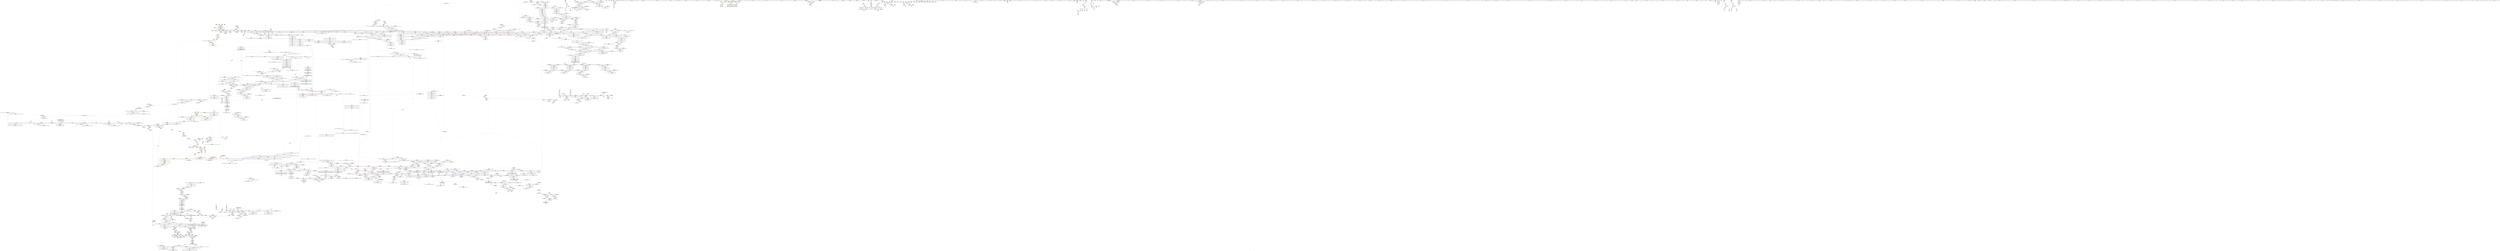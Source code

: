digraph "SVFG" {
	label="SVFG";

	Node0x556b9ace76d0 [shape=record,color=grey,label="{NodeID: 0\nNullPtr|{|<s39>165}}"];
	Node0x556b9ace76d0 -> Node0x556b9b2e1cf0[style=solid];
	Node0x556b9ace76d0 -> Node0x556b9b2e1df0[style=solid];
	Node0x556b9ace76d0 -> Node0x556b9b2e1ec0[style=solid];
	Node0x556b9ace76d0 -> Node0x556b9b2e1f90[style=solid];
	Node0x556b9ace76d0 -> Node0x556b9b2e2060[style=solid];
	Node0x556b9ace76d0 -> Node0x556b9b2e2130[style=solid];
	Node0x556b9ace76d0 -> Node0x556b9b2e2200[style=solid];
	Node0x556b9ace76d0 -> Node0x556b9b2e22d0[style=solid];
	Node0x556b9ace76d0 -> Node0x556b9b2e23a0[style=solid];
	Node0x556b9ace76d0 -> Node0x556b9b2e2470[style=solid];
	Node0x556b9ace76d0 -> Node0x556b9b2e2540[style=solid];
	Node0x556b9ace76d0 -> Node0x556b9b2e2610[style=solid];
	Node0x556b9ace76d0 -> Node0x556b9b2e26e0[style=solid];
	Node0x556b9ace76d0 -> Node0x556b9b2e27b0[style=solid];
	Node0x556b9ace76d0 -> Node0x556b9b2e2880[style=solid];
	Node0x556b9ace76d0 -> Node0x556b9b2e2950[style=solid];
	Node0x556b9ace76d0 -> Node0x556b9b2e2a20[style=solid];
	Node0x556b9ace76d0 -> Node0x556b9b2e2af0[style=solid];
	Node0x556b9ace76d0 -> Node0x556b9b2d65c0[style=solid];
	Node0x556b9ace76d0 -> Node0x556b9b2d6690[style=solid];
	Node0x556b9ace76d0 -> Node0x556b9b2d6760[style=solid];
	Node0x556b9ace76d0 -> Node0x556b9b2d6830[style=solid];
	Node0x556b9ace76d0 -> Node0x556b9b2d6900[style=solid];
	Node0x556b9ace76d0 -> Node0x556b9b2d69d0[style=solid];
	Node0x556b9ace76d0 -> Node0x556b9b2d6aa0[style=solid];
	Node0x556b9ace76d0 -> Node0x556b9b2d6b70[style=solid];
	Node0x556b9ace76d0 -> Node0x556b9b2d6c40[style=solid];
	Node0x556b9ace76d0 -> Node0x556b9b2d6d10[style=solid];
	Node0x556b9ace76d0 -> Node0x556b9b2d6de0[style=solid];
	Node0x556b9ace76d0 -> Node0x556b9b2d6eb0[style=solid];
	Node0x556b9ace76d0 -> Node0x556b9b2d6f80[style=solid];
	Node0x556b9ace76d0 -> Node0x556b9b30fed0[style=solid];
	Node0x556b9ace76d0 -> Node0x556b9b3134a0[style=solid];
	Node0x556b9ace76d0 -> Node0x556b9b316d80[style=solid];
	Node0x556b9ace76d0 -> Node0x556b9b34bbb0[style=solid];
	Node0x556b9ace76d0 -> Node0x556b9b34c330[style=solid];
	Node0x556b9ace76d0 -> Node0x556b9b34cc30[style=solid];
	Node0x556b9ace76d0 -> Node0x556b9b34cdb0[style=solid];
	Node0x556b9ace76d0 -> Node0x556b9b34d0b0[style=solid];
	Node0x556b9ace76d0:s39 -> Node0x556b9b461c60[style=solid,color=red];
	Node0x556b9b2d95e0 [shape=record,color=black,label="{NodeID: 443\n657\<--656\nidxprom37\<--\nmain\n}"];
	Node0x556b9b39bc80 [shape=record,color=black,label="{NodeID: 1993\nMR_447V_3 = PHI(MR_447V_4, MR_447V_2, MR_447V_4, )\npts\{13250000 \}\n}"];
	Node0x556b9b2e8ba0 [shape=record,color=red,label="{NodeID: 886\n1289\<--1280\nthis1\<--this.addr\n_ZNSt4pairISt23_Rb_tree_const_iteratorIS_IiiEEbEC2IRSt17_Rb_tree_iteratorIS1_ERbLb1EEEOT_OT0_\n}"];
	Node0x556b9b2e8ba0 -> Node0x556b9b2eb920[style=solid];
	Node0x556b9b2e8ba0 -> Node0x556b9b2f50d0[style=solid];
	Node0x556b9b2e8ba0 -> Node0x556b9b2f51a0[style=solid];
	Node0x556b9b2d1ac0 [shape=record,color=green,label="{NodeID: 222\n1310\<--1311\nretval\<--retval_field_insensitive\n_ZNSt8_Rb_treeISt4pairIiiES1_St9_IdentityIS1_ESt4lessIS1_ESaIS1_EE24_M_get_insert_unique_posERKS1_\n|{|<s1>118|<s2>122|<s3>123}}"];
	Node0x556b9b2d1ac0 -> Node0x556b9b2ebb90[style=solid];
	Node0x556b9b2d1ac0:s1 -> Node0x556b9b329be0[style=solid,color=red];
	Node0x556b9b2d1ac0:s2 -> Node0x556b9b329be0[style=solid,color=red];
	Node0x556b9b2d1ac0:s3 -> Node0x556b9b45d4a0[style=solid,color=red];
	Node0x556b9b44fc80 [shape=record,color=black,label="{NodeID: 2879\n1999 = PHI(2003, )\n}"];
	Node0x556b9b44fc80 -> Node0x556b9b2eeb80[style=solid];
	Node0x556b9b2f50d0 [shape=record,color=purple,label="{NodeID: 665\n1291\<--1289\nfirst\<--this1\n_ZNSt4pairISt23_Rb_tree_const_iteratorIS_IiiEEbEC2IRSt17_Rb_tree_iteratorIS1_ERbLb1EEEOT_OT0_\n|{<s0>107}}"];
	Node0x556b9b2f50d0:s0 -> Node0x556b9b45fdb0[style=solid,color=red];
	Node0x556b9b313980 [shape=record,color=blue,label="{NodeID: 1108\n829\<--825\n__x.addr\<--__x\n_ZNSt4pairIiiEC2IiiLb1EEEOT_OT0_\n}"];
	Node0x556b9b313980 -> Node0x556b9b2e5d50[style=dashed];
	Node0x556b9ace57c0 [shape=record,color=green,label="{NodeID: 1\n7\<--1\n__dso_handle\<--dummyObj\nGlob }"];
	Node0x556b9b2d96b0 [shape=record,color=black,label="{NodeID: 444\n722\<--721\n\<--this1\n_ZNSt8_Rb_treeISt4pairIiiES1_St9_IdentityIS1_ESt4lessIS1_ESaIS1_EE13_Rb_tree_implIS5_Lb1EEC2Ev\n|{<s0>61}}"];
	Node0x556b9b2d96b0:s0 -> Node0x556b9b45c2b0[style=solid,color=red];
	Node0x556b9b39c180 [shape=record,color=black,label="{NodeID: 1994\nMR_449V_3 = PHI(MR_449V_5, MR_449V_2, MR_449V_4, )\npts\{13110000 13110001 \}\n}"];
	Node0x556b9b2e8c70 [shape=record,color=red,label="{NodeID: 887\n1292\<--1282\n\<--__x.addr\n_ZNSt4pairISt23_Rb_tree_const_iteratorIS_IiiEEbEC2IRSt17_Rb_tree_iteratorIS1_ERbLb1EEEOT_OT0_\n|{<s0>106}}"];
	Node0x556b9b2e8c70:s0 -> Node0x556b9b45c7b0[style=solid,color=red];
	Node0x556b9b2d1b90 [shape=record,color=green,label="{NodeID: 223\n1312\<--1313\nthis.addr\<--this.addr_field_insensitive\n_ZNSt8_Rb_treeISt4pairIiiES1_St9_IdentityIS1_ESt4lessIS1_ESaIS1_EE24_M_get_insert_unique_posERKS1_\n}"];
	Node0x556b9b2d1b90 -> Node0x556b9b2e8ee0[style=solid];
	Node0x556b9b2d1b90 -> Node0x556b9b316630[style=solid];
	Node0x556b9b44fdc0 [shape=record,color=black,label="{NodeID: 2880\n2018 = PHI(2036, )\n}"];
	Node0x556b9b44fdc0 -> Node0x556b9b34beb0[style=solid];
	Node0x556b9b2f51a0 [shape=record,color=purple,label="{NodeID: 666\n1297\<--1289\nsecond\<--this1\n_ZNSt4pairISt23_Rb_tree_const_iteratorIS_IiiEEbEC2IRSt17_Rb_tree_iteratorIS1_ERbLb1EEEOT_OT0_\n}"];
	Node0x556b9b2f51a0 -> Node0x556b9b316560[style=solid];
	Node0x556b9b313a50 [shape=record,color=blue,label="{NodeID: 1109\n831\<--826\n__y.addr\<--__y\n_ZNSt4pairIiiEC2IiiLb1EEEOT_OT0_\n}"];
	Node0x556b9b313a50 -> Node0x556b9b2e5e20[style=dashed];
	Node0x556b9b2c91d0 [shape=record,color=green,label="{NodeID: 2\n9\<--1\n\<--dummyObj\nCan only get source location for instruction, argument, global var or function.}"];
	Node0x556b9b2d9780 [shape=record,color=black,label="{NodeID: 445\n726\<--721\n\<--this1\n_ZNSt8_Rb_treeISt4pairIiiES1_St9_IdentityIS1_ESt4lessIS1_ESaIS1_EE13_Rb_tree_implIS5_Lb1EEC2Ev\n|{<s0>62}}"];
	Node0x556b9b2d9780:s0 -> Node0x556b9b45c8c0[style=solid,color=red];
	Node0x556b9b39c680 [shape=record,color=black,label="{NodeID: 1995\nMR_339V_3 = PHI(MR_339V_5, MR_339V_2, )\npts\{2204 \}\n}"];
	Node0x556b9b39c680 -> Node0x556b9b30ed30[style=dashed];
	Node0x556b9b39c680 -> Node0x556b9b30ee00[style=dashed];
	Node0x556b9b39c680 -> Node0x556b9b30eed0[style=dashed];
	Node0x556b9b39c680 -> Node0x556b9b30efa0[style=dashed];
	Node0x556b9b39c680 -> Node0x556b9b30f070[style=dashed];
	Node0x556b9b39c680 -> Node0x556b9b31c130[style=dashed];
	Node0x556b9b39c680 -> Node0x556b9b31c200[style=dashed];
	Node0x556b9b2e8d40 [shape=record,color=red,label="{NodeID: 888\n1298\<--1284\n\<--__y.addr\n_ZNSt4pairISt23_Rb_tree_const_iteratorIS_IiiEEbEC2IRSt17_Rb_tree_iteratorIS1_ERbLb1EEEOT_OT0_\n|{<s0>108}}"];
	Node0x556b9b2e8d40:s0 -> Node0x556b9b45bdb0[style=solid,color=red];
	Node0x556b9b2d1c60 [shape=record,color=green,label="{NodeID: 224\n1314\<--1315\n__k.addr\<--__k.addr_field_insensitive\n_ZNSt8_Rb_treeISt4pairIiiES1_St9_IdentityIS1_ESt4lessIS1_ESaIS1_EE24_M_get_insert_unique_posERKS1_\n}"];
	Node0x556b9b2d1c60 -> Node0x556b9b2e8fb0[style=solid];
	Node0x556b9b2d1c60 -> Node0x556b9b2e9080[style=solid];
	Node0x556b9b2d1c60 -> Node0x556b9b316700[style=solid];
	Node0x556b9b44ff00 [shape=record,color=black,label="{NodeID: 2881\n2064 = PHI(1526, )\n|{<s0>170}}"];
	Node0x556b9b44ff00:s0 -> Node0x556b9b45b4f0[style=solid,color=red];
	Node0x556b9b2f5270 [shape=record,color=purple,label="{NodeID: 667\n1398\<--1322\n_M_node\<--__j\n_ZNSt8_Rb_treeISt4pairIiiES1_St9_IdentityIS1_ESt4lessIS1_ESaIS1_EE24_M_get_insert_unique_posERKS1_\n}"];
	Node0x556b9b2f5270 -> Node0x556b9b2e97d0[style=solid];
	Node0x556b9b313b20 [shape=record,color=blue,label="{NodeID: 1110\n838\<--841\nfirst\<--\n_ZNSt4pairIiiEC2IiiLb1EEEOT_OT0_\n|{<s0>32}}"];
	Node0x556b9b313b20:s0 -> Node0x556b9b3dbc50[style=dashed,color=blue];
	Node0x556b9b2c9260 [shape=record,color=green,label="{NodeID: 3\n19\<--1\n_ZSt3cin\<--dummyObj\nGlob }"];
	Node0x556b9b2d9850 [shape=record,color=black,label="{NodeID: 446\n730\<--721\n\<--this1\n_ZNSt8_Rb_treeISt4pairIiiES1_St9_IdentityIS1_ESt4lessIS1_ESaIS1_EE13_Rb_tree_implIS5_Lb1EEC2Ev\n}"];
	Node0x556b9b2d9850 -> Node0x556b9b2f3390[style=solid];
	Node0x556b9b39cb80 [shape=record,color=black,label="{NodeID: 1996\nMR_341V_3 = PHI(MR_341V_4, MR_341V_2, )\npts\{2206 \}\n}"];
	Node0x556b9b39cb80 -> Node0x556b9b30f140[style=dashed];
	Node0x556b9b39cb80 -> Node0x556b9b31c060[style=dashed];
	Node0x556b9b39cb80 -> Node0x556b9b39cb80[style=dashed];
	Node0x556b9b2e8e10 [shape=record,color=red,label="{NodeID: 889\n1302\<--1299\n\<--call2\n_ZNSt4pairISt23_Rb_tree_const_iteratorIS_IiiEEbEC2IRSt17_Rb_tree_iteratorIS1_ERbLb1EEEOT_OT0_\n}"];
	Node0x556b9b2e8e10 -> Node0x556b9b2eb9f0[style=solid];
	Node0x556b9b2e8e10 -> Node0x556b9b2ebac0[style=solid];
	Node0x556b9b2d1d30 [shape=record,color=green,label="{NodeID: 225\n1316\<--1317\n__x\<--__x_field_insensitive\n_ZNSt8_Rb_treeISt4pairIiiES1_St9_IdentityIS1_ESt4lessIS1_ESaIS1_EE24_M_get_insert_unique_posERKS1_\n|{|<s7>118|<s8>122}}"];
	Node0x556b9b2d1d30 -> Node0x556b9b2e9150[style=solid];
	Node0x556b9b2d1d30 -> Node0x556b9b2e9220[style=solid];
	Node0x556b9b2d1d30 -> Node0x556b9b2e92f0[style=solid];
	Node0x556b9b2d1d30 -> Node0x556b9b2e93c0[style=solid];
	Node0x556b9b2d1d30 -> Node0x556b9b2e9490[style=solid];
	Node0x556b9b2d1d30 -> Node0x556b9b3167d0[style=solid];
	Node0x556b9b2d1d30 -> Node0x556b9b316be0[style=solid];
	Node0x556b9b2d1d30:s7 -> Node0x556b9b329d30[style=solid,color=red];
	Node0x556b9b2d1d30:s8 -> Node0x556b9b329d30[style=solid,color=red];
	Node0x556b9b450040 [shape=record,color=black,label="{NodeID: 2882\n2089 = PHI(1526, )\n}"];
	Node0x556b9b450040 -> Node0x556b9b2ef200[style=solid];
	Node0x556b9b2f5340 [shape=record,color=purple,label="{NodeID: 668\n1408\<--1322\n_M_node19\<--__j\n_ZNSt8_Rb_treeISt4pairIiiES1_St9_IdentityIS1_ESt4lessIS1_ESaIS1_EE24_M_get_insert_unique_posERKS1_\n|{<s0>123}}"];
	Node0x556b9b2f5340:s0 -> Node0x556b9b45d5b0[style=solid,color=red];
	Node0x556b9b313bf0 [shape=record,color=blue,label="{NodeID: 1111\n843\<--846\nsecond\<--\n_ZNSt4pairIiiEC2IiiLb1EEEOT_OT0_\n|{<s0>32}}"];
	Node0x556b9b313bf0:s0 -> Node0x556b9b3dbc50[style=dashed,color=blue];
	Node0x556b9b2c9510 [shape=record,color=green,label="{NodeID: 4\n20\<--1\n.str\<--dummyObj\nGlob }"];
	Node0x556b9b2d9920 [shape=record,color=black,label="{NodeID: 447\n732\<--731\n\<--\n_ZNSt8_Rb_treeISt4pairIiiES1_St9_IdentityIS1_ESt4lessIS1_ESaIS1_EE13_Rb_tree_implIS5_Lb1EEC2Ev\n|{<s0>63}}"];
	Node0x556b9b2d9920:s0 -> Node0x556b9b45ea20[style=solid,color=red];
	Node0x556b9b39d080 [shape=record,color=black,label="{NodeID: 1997\nMR_329V_3 = PHI(MR_329V_4, MR_329V_2, )\npts\{21470000 \}\n}"];
	Node0x556b9b39d080 -> Node0x556b9b30eb90[style=dashed];
	Node0x556b9b2e8ee0 [shape=record,color=red,label="{NodeID: 890\n1330\<--1312\nthis1\<--this.addr\n_ZNSt8_Rb_treeISt4pairIiiES1_St9_IdentityIS1_ESt4lessIS1_ESaIS1_EE24_M_get_insert_unique_posERKS1_\n|{|<s2>109|<s3>110|<s4>116}}"];
	Node0x556b9b2e8ee0 -> Node0x556b9b2f54e0[style=solid];
	Node0x556b9b2e8ee0 -> Node0x556b9b2f55b0[style=solid];
	Node0x556b9b2e8ee0:s2 -> Node0x556b9b460230[style=solid,color=red];
	Node0x556b9b2e8ee0:s3 -> Node0x556b9b45a170[style=solid,color=red];
	Node0x556b9b2e8ee0:s4 -> Node0x556b9b4616d0[style=solid,color=red];
	Node0x556b9b2d1e00 [shape=record,color=green,label="{NodeID: 226\n1318\<--1319\n__y\<--__y_field_insensitive\n_ZNSt8_Rb_treeISt4pairIiiES1_St9_IdentityIS1_ESt4lessIS1_ESaIS1_EE24_M_get_insert_unique_posERKS1_\n|{|<s3>118|<s4>122}}"];
	Node0x556b9b2d1e00 -> Node0x556b9b2e9560[style=solid];
	Node0x556b9b2d1e00 -> Node0x556b9b3168a0[style=solid];
	Node0x556b9b2d1e00 -> Node0x556b9b316a40[style=solid];
	Node0x556b9b2d1e00:s3 -> Node0x556b9b329e80[style=solid,color=red];
	Node0x556b9b2d1e00:s4 -> Node0x556b9b329e80[style=solid,color=red];
	Node0x556b9b450180 [shape=record,color=black,label="{NodeID: 2883\n2159 = PHI(950, )\n|{<s0>175}}"];
	Node0x556b9b450180:s0 -> Node0x556b9b4585a0[style=solid,color=red];
	Node0x556b9b2f5410 [shape=record,color=purple,label="{NodeID: 669\n1380\<--1324\ncoerce.dive\<--ref.tmp\n_ZNSt8_Rb_treeISt4pairIiiES1_St9_IdentityIS1_ESt4lessIS1_ESaIS1_EE24_M_get_insert_unique_posERKS1_\n}"];
	Node0x556b9b2f5410 -> Node0x556b9b316cb0[style=solid];
	Node0x556b9b313cc0 [shape=record,color=blue,label="{NodeID: 1112\n851\<--850\n__t.addr\<--__t\n_ZSt7forwardIRiEOT_RNSt16remove_referenceIS1_E4typeE\n}"];
	Node0x556b9b313cc0 -> Node0x556b9b2e6090[style=dashed];
	Node0x556b9b2c95a0 [shape=record,color=green,label="{NodeID: 5\n22\<--1\n.str.4\<--dummyObj\nGlob }"];
	Node0x556b9b2d99f0 [shape=record,color=black,label="{NodeID: 448\n743\<--742\n\<--this1\n_ZNSaISt13_Rb_tree_nodeISt4pairIiiEEEC2Ev\n|{<s0>64}}"];
	Node0x556b9b2d99f0:s0 -> Node0x556b9b458be0[style=solid,color=red];
	Node0x556b9b39d580 [shape=record,color=black,label="{NodeID: 1998\nMR_6V_3 = PHI(MR_6V_4, MR_6V_2, )\npts\{133 \}\n}"];
	Node0x556b9b39d580 -> Node0x556b9b2f92a0[style=dashed];
	Node0x556b9b2e8fb0 [shape=record,color=red,label="{NodeID: 891\n1348\<--1314\n\<--__k.addr\n_ZNSt8_Rb_treeISt4pairIiiES1_St9_IdentityIS1_ESt4lessIS1_ESaIS1_EE24_M_get_insert_unique_posERKS1_\n|{<s0>112}}"];
	Node0x556b9b2e8fb0:s0 -> Node0x556b9b45d020[style=solid,color=red];
	Node0x556b9b2d1ed0 [shape=record,color=green,label="{NodeID: 227\n1320\<--1321\n__comp\<--__comp_field_insensitive\n_ZNSt8_Rb_treeISt4pairIiiES1_St9_IdentityIS1_ESt4lessIS1_ESaIS1_EE24_M_get_insert_unique_posERKS1_\n}"];
	Node0x556b9b2d1ed0 -> Node0x556b9b2e9630[style=solid];
	Node0x556b9b2d1ed0 -> Node0x556b9b2e9700[style=solid];
	Node0x556b9b2d1ed0 -> Node0x556b9b316970[style=solid];
	Node0x556b9b2d1ed0 -> Node0x556b9b316b10[style=solid];
	Node0x556b9b4502c0 [shape=record,color=black,label="{NodeID: 2884\n2160 = PHI(1583, )\n|{<s0>175}}"];
	Node0x556b9b4502c0:s0 -> Node0x556b9b4586e0[style=solid,color=red];
	Node0x556b9b2f54e0 [shape=record,color=purple,label="{NodeID: 670\n1345\<--1330\n_M_impl\<--this1\n_ZNSt8_Rb_treeISt4pairIiiES1_St9_IdentityIS1_ESt4lessIS1_ESaIS1_EE24_M_get_insert_unique_posERKS1_\n}"];
	Node0x556b9b2f54e0 -> Node0x556b9b2ebd30[style=solid];
	Node0x556b9b313d90 [shape=record,color=blue,label="{NodeID: 1113\n860\<--857\nthis.addr\<--this\n_ZNSt4pairIiiEC2IRiS2_Lb1EEEOT_OT0_\n}"];
	Node0x556b9b313d90 -> Node0x556b9b2e6160[style=dashed];
	Node0x556b9b2c9630 [shape=record,color=green,label="{NodeID: 6\n24\<--1\n_ZSt4cout\<--dummyObj\nGlob }"];
	Node0x556b9b2d9ac0 [shape=record,color=black,label="{NodeID: 449\n816\<--821\n_ZSt7forwardIiEOT_RNSt16remove_referenceIS0_E4typeE_ret\<--\n_ZSt7forwardIiEOT_RNSt16remove_referenceIS0_E4typeE\n|{<s0>30|<s1>31|<s2>69|<s3>70}}"];
	Node0x556b9b2d9ac0:s0 -> Node0x556b9b44df10[style=solid,color=blue];
	Node0x556b9b2d9ac0:s1 -> Node0x556b9b44e080[style=solid,color=blue];
	Node0x556b9b2d9ac0:s2 -> Node0x556b9b44fb10[style=solid,color=blue];
	Node0x556b9b2d9ac0:s3 -> Node0x556b9b450dd0[style=solid,color=blue];
	Node0x556b9b2e9080 [shape=record,color=red,label="{NodeID: 892\n1403\<--1314\n\<--__k.addr\n_ZNSt8_Rb_treeISt4pairIiiES1_St9_IdentityIS1_ESt4lessIS1_ESaIS1_EE24_M_get_insert_unique_posERKS1_\n|{<s0>121}}"];
	Node0x556b9b2e9080:s0 -> Node0x556b9b45d260[style=solid,color=red];
	Node0x556b9b2d1fa0 [shape=record,color=green,label="{NodeID: 228\n1322\<--1323\n__j\<--__j_field_insensitive\n_ZNSt8_Rb_treeISt4pairIiiES1_St9_IdentityIS1_ESt4lessIS1_ESaIS1_EE24_M_get_insert_unique_posERKS1_\n|{|<s2>115|<s3>117|<s4>119}}"];
	Node0x556b9b2d1fa0 -> Node0x556b9b2f5270[style=solid];
	Node0x556b9b2d1fa0 -> Node0x556b9b2f5340[style=solid];
	Node0x556b9b2d1fa0:s2 -> Node0x556b9b43ac30[style=solid,color=red];
	Node0x556b9b2d1fa0:s3 -> Node0x556b9b45c010[style=solid,color=red];
	Node0x556b9b2d1fa0:s4 -> Node0x556b9b459920[style=solid,color=red];
	Node0x556b9b450400 [shape=record,color=black,label="{NodeID: 2885\n2162 = PHI(2194, )\n}"];
	Node0x556b9b450400 -> Node0x556b9b31b9e0[style=solid];
	Node0x556b9b2f55b0 [shape=record,color=purple,label="{NodeID: 671\n1395\<--1330\n_M_impl13\<--this1\n_ZNSt8_Rb_treeISt4pairIiiES1_St9_IdentityIS1_ESt4lessIS1_ESaIS1_EE24_M_get_insert_unique_posERKS1_\n}"];
	Node0x556b9b2f55b0 -> Node0x556b9b2ec210[style=solid];
	Node0x556b9b313e60 [shape=record,color=blue,label="{NodeID: 1114\n862\<--858\n__x.addr\<--__x\n_ZNSt4pairIiiEC2IRiS2_Lb1EEEOT_OT0_\n}"];
	Node0x556b9b313e60 -> Node0x556b9b2e6230[style=dashed];
	Node0x556b9b2c96c0 [shape=record,color=green,label="{NodeID: 7\n25\<--1\n.str.5\<--dummyObj\nGlob }"];
	Node0x556b9b2d9b90 [shape=record,color=black,label="{NodeID: 450\n837\<--836\n\<--this1\n_ZNSt4pairIiiEC2IiiLb1EEEOT_OT0_\n}"];
	Node0x556b9b39df80 [shape=record,color=black,label="{NodeID: 2000\nMR_10V_3 = PHI(MR_10V_4, MR_10V_2, )\npts\{180000 \}\n|{|<s1>50}}"];
	Node0x556b9b39df80 -> Node0x556b9b3126d0[style=dashed];
	Node0x556b9b39df80:s1 -> Node0x556b9b3b7560[style=dashed,color=red];
	Node0x556b9b2e9150 [shape=record,color=red,label="{NodeID: 893\n1339\<--1316\n\<--__x\n_ZNSt8_Rb_treeISt4pairIiiES1_St9_IdentityIS1_ESt4lessIS1_ESaIS1_EE24_M_get_insert_unique_posERKS1_\n}"];
	Node0x556b9b2e9150 -> Node0x556b9b34cdb0[style=solid];
	Node0x556b9b2da620 [shape=record,color=green,label="{NodeID: 229\n1324\<--1325\nref.tmp\<--ref.tmp_field_insensitive\n_ZNSt8_Rb_treeISt4pairIiiES1_St9_IdentityIS1_ESt4lessIS1_ESaIS1_EE24_M_get_insert_unique_posERKS1_\n|{|<s1>117}}"];
	Node0x556b9b2da620 -> Node0x556b9b2f5410[style=solid];
	Node0x556b9b2da620:s1 -> Node0x556b9b45c160[style=solid,color=red];
	Node0x556b9b450540 [shape=record,color=black,label="{NodeID: 2886\n2167 = PHI(2245, )\n}"];
	Node0x556b9b450540 -> Node0x556b9b31bab0[style=solid];
	Node0x556b9b2f5680 [shape=record,color=purple,label="{NodeID: 672\n1347\<--1346\n_M_key_compare\<--\n_ZNSt8_Rb_treeISt4pairIiiES1_St9_IdentityIS1_ESt4lessIS1_ESaIS1_EE24_M_get_insert_unique_posERKS1_\n|{<s0>112}}"];
	Node0x556b9b2f5680:s0 -> Node0x556b9b45cc90[style=solid,color=red];
	Node0x556b9b313f30 [shape=record,color=blue,label="{NodeID: 1115\n864\<--859\n__y.addr\<--__y\n_ZNSt4pairIiiEC2IRiS2_Lb1EEEOT_OT0_\n}"];
	Node0x556b9b313f30 -> Node0x556b9b2e6300[style=dashed];
	Node0x556b9b2c9f00 [shape=record,color=green,label="{NodeID: 8\n27\<--1\n.str.6\<--dummyObj\nGlob }"];
	Node0x556b9b2d9c60 [shape=record,color=black,label="{NodeID: 451\n849\<--854\n_ZSt7forwardIRiEOT_RNSt16remove_referenceIS1_E4typeE_ret\<--\n_ZSt7forwardIRiEOT_RNSt16remove_referenceIS1_E4typeE\n|{<s0>35|<s1>36|<s2>71|<s3>72}}"];
	Node0x556b9b2d9c60:s0 -> Node0x556b9b44e300[style=solid,color=blue];
	Node0x556b9b2d9c60:s1 -> Node0x556b9b44e440[style=solid,color=blue];
	Node0x556b9b2d9c60:s2 -> Node0x556b9b450f40[style=solid,color=blue];
	Node0x556b9b2d9c60:s3 -> Node0x556b9b451080[style=solid,color=blue];
	Node0x556b9b2e9220 [shape=record,color=red,label="{NodeID: 894\n1342\<--1316\n\<--__x\n_ZNSt8_Rb_treeISt4pairIiiES1_St9_IdentityIS1_ESt4lessIS1_ESaIS1_EE24_M_get_insert_unique_posERKS1_\n}"];
	Node0x556b9b2e9220 -> Node0x556b9b2ebc60[style=solid];
	Node0x556b9b2da6f0 [shape=record,color=green,label="{NodeID: 230\n1326\<--1327\nref.tmp20\<--ref.tmp20_field_insensitive\n_ZNSt8_Rb_treeISt4pairIiiES1_St9_IdentityIS1_ESt4lessIS1_ESaIS1_EE24_M_get_insert_unique_posERKS1_\n|{|<s1>123}}"];
	Node0x556b9b2da6f0 -> Node0x556b9b316d80[style=solid];
	Node0x556b9b2da6f0:s1 -> Node0x556b9b45d6c0[style=solid,color=red];
	Node0x556b9b450680 [shape=record,color=black,label="{NodeID: 2887\n2172 = PHI(1630, )\n}"];
	Node0x556b9b2f5750 [shape=record,color=purple,label="{NodeID: 673\n1397\<--1396\n_M_key_compare14\<--\n_ZNSt8_Rb_treeISt4pairIiiES1_St9_IdentityIS1_ESt4lessIS1_ESaIS1_EE24_M_get_insert_unique_posERKS1_\n|{<s0>121}}"];
	Node0x556b9b2f5750:s0 -> Node0x556b9b45cc90[style=solid,color=red];
	Node0x556b9b314000 [shape=record,color=blue,label="{NodeID: 1116\n871\<--874\nfirst\<--\n_ZNSt4pairIiiEC2IRiS2_Lb1EEEOT_OT0_\n|{<s0>37}}"];
	Node0x556b9b314000:s0 -> Node0x556b9b3dbf10[style=dashed,color=blue];
	Node0x556b9b2c9fc0 [shape=record,color=green,label="{NodeID: 9\n29\<--1\n.str.7\<--dummyObj\nGlob }"];
	Node0x556b9b2d9d30 [shape=record,color=black,label="{NodeID: 452\n870\<--869\n\<--this1\n_ZNSt4pairIiiEC2IRiS2_Lb1EEEOT_OT0_\n}"];
	Node0x556b9b2e92f0 [shape=record,color=red,label="{NodeID: 895\n1349\<--1316\n\<--__x\n_ZNSt8_Rb_treeISt4pairIiiES1_St9_IdentityIS1_ESt4lessIS1_ESaIS1_EE24_M_get_insert_unique_posERKS1_\n|{<s0>111}}"];
	Node0x556b9b2e92f0:s0 -> Node0x556b9b45ede0[style=solid,color=red];
	Node0x556b9b2da7c0 [shape=record,color=green,label="{NodeID: 231\n1334\<--1335\n_ZNSt8_Rb_treeISt4pairIiiES1_St9_IdentityIS1_ESt4lessIS1_ESaIS1_EE6_M_endEv\<--_ZNSt8_Rb_treeISt4pairIiiES1_St9_IdentityIS1_ESt4lessIS1_ESaIS1_EE6_M_endEv_field_insensitive\n}"];
	Node0x556b9b450790 [shape=record,color=black,label="{NodeID: 2888\n2180 = PHI(1711, )\n|{<s0>179}}"];
	Node0x556b9b450790:s0 -> Node0x556b9b45d260[style=solid,color=red];
	Node0x556b9b2f5820 [shape=record,color=purple,label="{NodeID: 674\n1439\<--1438\n_M_t\<--this1\n_ZNSt8_Rb_treeISt4pairIiiES1_St9_IdentityIS1_ESt4lessIS1_ESaIS1_EE11_Alloc_nodeC2ERS7_\n}"];
	Node0x556b9b2f5820 -> Node0x556b9b317190[style=solid];
	Node0x556b9b3140d0 [shape=record,color=blue,label="{NodeID: 1117\n876\<--879\nsecond\<--\n_ZNSt4pairIiiEC2IRiS2_Lb1EEEOT_OT0_\n|{<s0>37}}"];
	Node0x556b9b3140d0:s0 -> Node0x556b9b3dbf10[style=dashed,color=blue];
	Node0x556b9b2ca080 [shape=record,color=green,label="{NodeID: 10\n32\<--1\n\<--dummyObj\nCan only get source location for instruction, argument, global var or function.}"];
	Node0x556b9b2d9e00 [shape=record,color=black,label="{NodeID: 453\n931\<--930\n\<--\n_ZNSt8_Rb_treeISt4pairIiiES1_St9_IdentityIS1_ESt4lessIS1_ESaIS1_EE8_M_eraseEPSt13_Rb_tree_nodeIS1_E\n|{<s0>78}}"];
	Node0x556b9b2d9e00:s0 -> Node0x556b9b45c9d0[style=solid,color=red];
	Node0x556b9b2e93c0 [shape=record,color=red,label="{NodeID: 896\n1361\<--1316\n\<--__x\n_ZNSt8_Rb_treeISt4pairIiiES1_St9_IdentityIS1_ESt4lessIS1_ESaIS1_EE24_M_get_insert_unique_posERKS1_\n}"];
	Node0x556b9b2e93c0 -> Node0x556b9b2ebfa0[style=solid];
	Node0x556b9b2da8c0 [shape=record,color=green,label="{NodeID: 232\n1351\<--1352\n_ZNSt8_Rb_treeISt4pairIiiES1_St9_IdentityIS1_ESt4lessIS1_ESaIS1_EE6_S_keyEPKSt13_Rb_tree_nodeIS1_E\<--_ZNSt8_Rb_treeISt4pairIiiES1_St9_IdentityIS1_ESt4lessIS1_ESaIS1_EE6_S_keyEPKSt13_Rb_tree_nodeIS1_E_field_insensitive\n}"];
	Node0x556b9b450900 [shape=record,color=black,label="{NodeID: 2889\n2181 = PHI(1595, )\n}"];
	Node0x556b9b2f58f0 [shape=record,color=purple,label="{NodeID: 675\n1523\<--1449\ncoerce.dive\<--retval\n_ZNSt8_Rb_treeISt4pairIiiES1_St9_IdentityIS1_ESt4lessIS1_ESaIS1_EE10_M_insert_IS1_NS7_11_Alloc_nodeEEESt17_Rb_tree_iteratorIS1_EPSt18_Rb_tree_node_baseSD_OT_RT0_\n}"];
	Node0x556b9b2f58f0 -> Node0x556b9b2ea670[style=solid];
	Node0x556b9b3141a0 [shape=record,color=blue,label="{NodeID: 1118\n884\<--883\nthis.addr\<--this\n_ZNSt8_Rb_treeISt4pairIiiES1_St9_IdentityIS1_ESt4lessIS1_ESaIS1_EED2Ev\n}"];
	Node0x556b9b3141a0 -> Node0x556b9b2e6570[style=dashed];
	Node0x556b9b2ca180 [shape=record,color=green,label="{NodeID: 11\n144\<--1\n\<--dummyObj\nCan only get source location for instruction, argument, global var or function.}"];
	Node0x556b9b2d9ed0 [shape=record,color=black,label="{NodeID: 454\n937\<--936\n\<--\n_ZNSt8_Rb_treeISt4pairIiiES1_St9_IdentityIS1_ESt4lessIS1_ESaIS1_EE8_M_eraseEPSt13_Rb_tree_nodeIS1_E\n|{<s0>80}}"];
	Node0x556b9b2d9ed0:s0 -> Node0x556b9b4607b0[style=solid,color=red];
	Node0x556b9b2e9490 [shape=record,color=red,label="{NodeID: 897\n1365\<--1316\n\<--__x\n_ZNSt8_Rb_treeISt4pairIiiES1_St9_IdentityIS1_ESt4lessIS1_ESaIS1_EE24_M_get_insert_unique_posERKS1_\n}"];
	Node0x556b9b2e9490 -> Node0x556b9b2ec070[style=solid];
	Node0x556b9b2da9c0 [shape=record,color=green,label="{NodeID: 233\n1354\<--1355\n_ZNKSt4lessISt4pairIiiEEclERKS1_S4_\<--_ZNKSt4lessISt4pairIiiEEclERKS1_S4__field_insensitive\n}"];
	Node0x556b9b450a10 [shape=record,color=black,label="{NodeID: 2890\n2183 = PHI(2245, )\n}"];
	Node0x556b9b450a10 -> Node0x556b9b31bb80[style=solid];
	Node0x556b9b2f59c0 [shape=record,color=purple,label="{NodeID: 676\n1480\<--1472\n_M_impl\<--this1\n_ZNSt8_Rb_treeISt4pairIiiES1_St9_IdentityIS1_ESt4lessIS1_ESaIS1_EE10_M_insert_IS1_NS7_11_Alloc_nodeEEESt17_Rb_tree_iteratorIS1_EPSt18_Rb_tree_node_baseSD_OT_RT0_\n}"];
	Node0x556b9b2f59c0 -> Node0x556b9b2ec480[style=solid];
	Node0x556b9b314270 [shape=record,color=blue,label="{NodeID: 1119\n886\<--904\nexn.slot\<--\n_ZNSt8_Rb_treeISt4pairIiiES1_St9_IdentityIS1_ESt4lessIS1_ESaIS1_EED2Ev\n}"];
	Node0x556b9b314270 -> Node0x556b9b2e6640[style=dashed];
	Node0x556b9b2ca280 [shape=record,color=green,label="{NodeID: 12\n147\<--1\n\<--dummyObj\nCan only get source location for instruction, argument, global var or function.}"];
	Node0x556b9b2d9fa0 [shape=record,color=black,label="{NodeID: 455\n957\<--956\n\<--_M_impl\n_ZNSt8_Rb_treeISt4pairIiiES1_St9_IdentityIS1_ESt4lessIS1_ESaIS1_EE8_M_beginEv\n}"];
	Node0x556b9b2d9fa0 -> Node0x556b9b2f44a0[style=solid];
	Node0x556b9b2e9560 [shape=record,color=red,label="{NodeID: 898\n1372\<--1318\n\<--__y\n_ZNSt8_Rb_treeISt4pairIiiES1_St9_IdentityIS1_ESt4lessIS1_ESaIS1_EE24_M_get_insert_unique_posERKS1_\n|{<s0>115}}"];
	Node0x556b9b2e9560:s0 -> Node0x556b9b44b940[style=solid,color=red];
	Node0x556b9b2daac0 [shape=record,color=green,label="{NodeID: 234\n1378\<--1379\n_ZNSt8_Rb_treeISt4pairIiiES1_St9_IdentityIS1_ESt4lessIS1_ESaIS1_EE5beginEv\<--_ZNSt8_Rb_treeISt4pairIiiES1_St9_IdentityIS1_ESt4lessIS1_ESaIS1_EE5beginEv_field_insensitive\n}"];
	Node0x556b9b450b80 [shape=record,color=black,label="{NodeID: 2891\n2222 = PHI(1615, )\n|{<s0>183}}"];
	Node0x556b9b450b80:s0 -> Node0x556b9b45d020[style=solid,color=red];
	Node0x556b9b2f5a90 [shape=record,color=purple,label="{NodeID: 677\n1504\<--1472\n_M_impl8\<--this1\n_ZNSt8_Rb_treeISt4pairIiiES1_St9_IdentityIS1_ESt4lessIS1_ESaIS1_EE10_M_insert_IS1_NS7_11_Alloc_nodeEEESt17_Rb_tree_iteratorIS1_EPSt18_Rb_tree_node_baseSD_OT_RT0_\n}"];
	Node0x556b9b2f5a90 -> Node0x556b9b2ec7c0[style=solid];
	Node0x556b9b3a8770 [shape=record,color=yellow,style=double,label="{NodeID: 2227\n579V_1 = ENCHI(MR_579V_0)\npts\{3950000 4550000 \}\nFun[_ZNSt23_Rb_tree_const_iteratorISt4pairIiiEEC2ERKSt17_Rb_tree_iteratorIS1_E]}"];
	Node0x556b9b3a8770 -> Node0x556b9b30e6b0[style=dashed];
	Node0x556b9b314340 [shape=record,color=blue,label="{NodeID: 1120\n888\<--906\nehselector.slot\<--\n_ZNSt8_Rb_treeISt4pairIiiES1_St9_IdentityIS1_ESt4lessIS1_ESaIS1_EED2Ev\n}"];
	Node0x556b9b2ca400 [shape=record,color=green,label="{NodeID: 13\n234\<--1\n\<--dummyObj\nCan only get source location for instruction, argument, global var or function.}"];
	Node0x556b9b2da070 [shape=record,color=black,label="{NodeID: 456\n959\<--958\n\<--add.ptr\n_ZNSt8_Rb_treeISt4pairIiiES1_St9_IdentityIS1_ESt4lessIS1_ESaIS1_EE8_M_beginEv\n}"];
	Node0x556b9b2da070 -> Node0x556b9b2f4570[style=solid];
	Node0x556b9b2da070 -> Node0x556b9b2f4640[style=solid];
	Node0x556b9b2e9630 [shape=record,color=red,label="{NodeID: 899\n1358\<--1320\n\<--__comp\n_ZNSt8_Rb_treeISt4pairIiiES1_St9_IdentityIS1_ESt4lessIS1_ESaIS1_EE24_M_get_insert_unique_posERKS1_\n}"];
	Node0x556b9b2e9630 -> Node0x556b9b2ebed0[style=solid];
	Node0x556b9b2dabc0 [shape=record,color=green,label="{NodeID: 235\n1383\<--1384\n_ZNKSt17_Rb_tree_iteratorISt4pairIiiEEeqERKS2_\<--_ZNKSt17_Rb_tree_iteratorISt4pairIiiEEeqERKS2__field_insensitive\n}"];
	Node0x556b9b450cc0 [shape=record,color=black,label="{NodeID: 2892\n2224 = PHI(1595, )\n}"];
	Node0x556b9b2f5b60 [shape=record,color=purple,label="{NodeID: 678\n1512\<--1472\n_M_impl9\<--this1\n_ZNSt8_Rb_treeISt4pairIiiES1_St9_IdentityIS1_ESt4lessIS1_ESaIS1_EE10_M_insert_IS1_NS7_11_Alloc_nodeEEESt17_Rb_tree_iteratorIS1_EPSt18_Rb_tree_node_baseSD_OT_RT0_\n}"];
	Node0x556b9b2f5b60 -> Node0x556b9b2ec960[style=solid];
	Node0x556b9b314410 [shape=record,color=blue,label="{NodeID: 1121\n917\<--915\nthis.addr\<--this\n_ZNSt8_Rb_treeISt4pairIiiES1_St9_IdentityIS1_ESt4lessIS1_ESaIS1_EE8_M_eraseEPSt13_Rb_tree_nodeIS1_E\n}"];
	Node0x556b9b314410 -> Node0x556b9b2e6710[style=dashed];
	Node0x556b9b2ca4c0 [shape=record,color=green,label="{NodeID: 14\n274\<--1\n\<--dummyObj\nCan only get source location for instruction, argument, global var or function.|{<s0>40|<s1>41|<s2>42|<s3>43|<s4>44|<s5>45}}"];
	Node0x556b9b2ca4c0:s0 -> Node0x556b9b45b600[style=solid,color=red];
	Node0x556b9b2ca4c0:s1 -> Node0x556b9b45b600[style=solid,color=red];
	Node0x556b9b2ca4c0:s2 -> Node0x556b9b45b8b0[style=solid,color=red];
	Node0x556b9b2ca4c0:s3 -> Node0x556b9b45bb30[style=solid,color=red];
	Node0x556b9b2ca4c0:s4 -> Node0x556b9b45b8b0[style=solid,color=red];
	Node0x556b9b2ca4c0:s5 -> Node0x556b9b45bb30[style=solid,color=red];
	Node0x556b9b2da140 [shape=record,color=black,label="{NodeID: 457\n963\<--962\n\<--\n_ZNSt8_Rb_treeISt4pairIiiES1_St9_IdentityIS1_ESt4lessIS1_ESaIS1_EE8_M_beginEv\n}"];
	Node0x556b9b2da140 -> Node0x556b9b2da210[style=solid];
	Node0x556b9b2e9700 [shape=record,color=red,label="{NodeID: 900\n1374\<--1320\n\<--__comp\n_ZNSt8_Rb_treeISt4pairIiiES1_St9_IdentityIS1_ESt4lessIS1_ESaIS1_EE24_M_get_insert_unique_posERKS1_\n}"];
	Node0x556b9b2e9700 -> Node0x556b9b2ec140[style=solid];
	Node0x556b9b2dacc0 [shape=record,color=green,label="{NodeID: 236\n1387\<--1388\n_ZNSt4pairIPSt18_Rb_tree_node_baseS1_EC2IRPSt13_Rb_tree_nodeIS_IiiEERS1_Lb1EEEOT_OT0_\<--_ZNSt4pairIPSt18_Rb_tree_node_baseS1_EC2IRPSt13_Rb_tree_nodeIS_IiiEERS1_Lb1EEEOT_OT0__field_insensitive\n}"];
	Node0x556b9b450dd0 [shape=record,color=black,label="{NodeID: 2893\n845 = PHI(816, )\n}"];
	Node0x556b9b450dd0 -> Node0x556b9b2e5fc0[style=solid];
	Node0x556b9b2f5c30 [shape=record,color=purple,label="{NodeID: 679\n1482\<--1481\n_M_key_compare\<--\n_ZNSt8_Rb_treeISt4pairIiiES1_St9_IdentityIS1_ESt4lessIS1_ESaIS1_EE10_M_insert_IS1_NS7_11_Alloc_nodeEEESt17_Rb_tree_iteratorIS1_EPSt18_Rb_tree_node_baseSD_OT_RT0_\n|{<s0>127}}"];
	Node0x556b9b2f5c30:s0 -> Node0x556b9b45cc90[style=solid,color=red];
	Node0x556b9b3b6c90 [shape=record,color=yellow,style=double,label="{NodeID: 2229\n45V_1 = ENCHI(MR_45V_0)\npts\{1640001 \}\nFun[_ZNSt8_Rb_treeISt4pairIiiES1_St9_IdentityIS1_ESt4lessIS1_ESaIS1_EE8_M_beginEv]}"];
	Node0x556b9b3b6c90 -> Node0x556b9b2e6cc0[style=dashed];
	Node0x556b9b3144e0 [shape=record,color=blue,label="{NodeID: 1122\n919\<--916\n__x.addr\<--__x\n_ZNSt8_Rb_treeISt4pairIiiES1_St9_IdentityIS1_ESt4lessIS1_ESaIS1_EE8_M_eraseEPSt13_Rb_tree_nodeIS1_E\n}"];
	Node0x556b9b3144e0 -> Node0x556b9b3a2f80[style=dashed];
	Node0x556b9b2ca5c0 [shape=record,color=green,label="{NodeID: 15\n544\<--1\n\<--dummyObj\nCan only get source location for instruction, argument, global var or function.|{<s0>40|<s1>41|<s2>42|<s3>43|<s4>44|<s5>45}}"];
	Node0x556b9b2ca5c0:s0 -> Node0x556b9b45b8b0[style=solid,color=red];
	Node0x556b9b2ca5c0:s1 -> Node0x556b9b45bb30[style=solid,color=red];
	Node0x556b9b2ca5c0:s2 -> Node0x556b9b45b600[style=solid,color=red];
	Node0x556b9b2ca5c0:s3 -> Node0x556b9b45b600[style=solid,color=red];
	Node0x556b9b2ca5c0:s4 -> Node0x556b9b45bb30[style=solid,color=red];
	Node0x556b9b2ca5c0:s5 -> Node0x556b9b45b8b0[style=solid,color=red];
	Node0x556b9b2da210 [shape=record,color=black,label="{NodeID: 458\n950\<--963\n_ZNSt8_Rb_treeISt4pairIiiES1_St9_IdentityIS1_ESt4lessIS1_ESaIS1_EE8_M_beginEv_ret\<--\n_ZNSt8_Rb_treeISt4pairIiiES1_St9_IdentityIS1_ESt4lessIS1_ESaIS1_EE8_M_beginEv\n|{<s0>73|<s1>109|<s2>173}}"];
	Node0x556b9b2da210:s0 -> Node0x556b9b4511c0[style=solid,color=blue];
	Node0x556b9b2da210:s1 -> Node0x556b9b452200[style=solid,color=blue];
	Node0x556b9b2da210:s2 -> Node0x556b9b450180[style=solid,color=blue];
	Node0x556b9b3a0780 [shape=record,color=black,label="{NodeID: 2008\nMR_45V_5 = PHI(MR_45V_4, MR_45V_2, MR_45V_4, MR_45V_2, MR_45V_4, MR_45V_2, MR_45V_3, MR_45V_4, MR_45V_2, MR_45V_4, MR_45V_2, MR_45V_4, )\npts\{1640001 \}\n|{<s0>16}}"];
	Node0x556b9b3a0780:s0 -> Node0x556b9b392110[style=dashed,color=red];
	Node0x556b9b2e97d0 [shape=record,color=red,label="{NodeID: 901\n1399\<--1398\n\<--_M_node\n_ZNSt8_Rb_treeISt4pairIiiES1_St9_IdentityIS1_ESt4lessIS1_ESaIS1_EE24_M_get_insert_unique_posERKS1_\n|{<s0>120}}"];
	Node0x556b9b2e97d0:s0 -> Node0x556b9b45f210[style=solid,color=red];
	Node0x556b9b2dadc0 [shape=record,color=green,label="{NodeID: 237\n1391\<--1392\n_ZNSt17_Rb_tree_iteratorISt4pairIiiEEmmEv\<--_ZNSt17_Rb_tree_iteratorISt4pairIiiEEmmEv_field_insensitive\n}"];
	Node0x556b9b450f40 [shape=record,color=black,label="{NodeID: 2894\n873 = PHI(849, )\n}"];
	Node0x556b9b450f40 -> Node0x556b9b2e63d0[style=solid];
	Node0x556b9b2f5d00 [shape=record,color=purple,label="{NodeID: 680\n1506\<--1505\nadd.ptr\<--\n_ZNSt8_Rb_treeISt4pairIiiES1_St9_IdentityIS1_ESt4lessIS1_ESaIS1_EE10_M_insert_IS1_NS7_11_Alloc_nodeEEESt17_Rb_tree_iteratorIS1_EPSt18_Rb_tree_node_baseSD_OT_RT0_\n}"];
	Node0x556b9b2f5d00 -> Node0x556b9b2ec890[style=solid];
	Node0x556b9b3145b0 [shape=record,color=blue,label="{NodeID: 1123\n921\<--938\n__y\<--call2\n_ZNSt8_Rb_treeISt4pairIiiES1_St9_IdentityIS1_ESt4lessIS1_ESaIS1_EE8_M_eraseEPSt13_Rb_tree_nodeIS1_E\n}"];
	Node0x556b9b3145b0 -> Node0x556b9b2e6b20[style=dashed];
	Node0x556b9b3145b0 -> Node0x556b9b3a3480[style=dashed];
	Node0x556b9b2ca6c0 [shape=record,color=green,label="{NodeID: 16\n545\<--1\n\<--dummyObj\nCan only get source location for instruction, argument, global var or function.|{<s0>40|<s1>41|<s2>42|<s3>43|<s4>44|<s5>45}}"];
	Node0x556b9b2ca6c0:s0 -> Node0x556b9b45bb30[style=solid,color=red];
	Node0x556b9b2ca6c0:s1 -> Node0x556b9b45b8b0[style=solid,color=red];
	Node0x556b9b2ca6c0:s2 -> Node0x556b9b45bb30[style=solid,color=red];
	Node0x556b9b2ca6c0:s3 -> Node0x556b9b45b8b0[style=solid,color=red];
	Node0x556b9b2ca6c0:s4 -> Node0x556b9b45b600[style=solid,color=red];
	Node0x556b9b2ca6c0:s5 -> Node0x556b9b45b600[style=solid,color=red];
	Node0x556b9b2da2e0 [shape=record,color=black,label="{NodeID: 459\n971\<--970\n\<--this1\n_ZNSt8_Rb_treeISt4pairIiiES1_St9_IdentityIS1_ESt4lessIS1_ESaIS1_EE13_Rb_tree_implIS5_Lb1EED2Ev\n|{<s0>82}}"];
	Node0x556b9b2da2e0:s0 -> Node0x556b9b45fa80[style=solid,color=red];
	Node0x556b9b2e98a0 [shape=record,color=red,label="{NodeID: 902\n1415\<--1414\n\<--\n_ZNSt8_Rb_treeISt4pairIiiES1_St9_IdentityIS1_ESt4lessIS1_ESaIS1_EE24_M_get_insert_unique_posERKS1_\n}"];
	Node0x556b9b2e98a0 -> Node0x556b9b2ec2e0[style=solid];
	Node0x556b9b2daec0 [shape=record,color=green,label="{NodeID: 238\n1401\<--1402\n_ZNSt8_Rb_treeISt4pairIiiES1_St9_IdentityIS1_ESt4lessIS1_ESaIS1_EE6_S_keyEPKSt18_Rb_tree_node_base\<--_ZNSt8_Rb_treeISt4pairIiiES1_St9_IdentityIS1_ESt4lessIS1_ESaIS1_EE6_S_keyEPKSt18_Rb_tree_node_base_field_insensitive\n}"];
	Node0x556b9b451080 [shape=record,color=black,label="{NodeID: 2895\n878 = PHI(849, )\n}"];
	Node0x556b9b451080 -> Node0x556b9b2e64a0[style=solid];
	Node0x556b9b2f5dd0 [shape=record,color=purple,label="{NodeID: 681\n1508\<--1507\n_M_header\<--\n_ZNSt8_Rb_treeISt4pairIiiES1_St9_IdentityIS1_ESt4lessIS1_ESaIS1_EE10_M_insert_IS1_NS7_11_Alloc_nodeEEESt17_Rb_tree_iteratorIS1_EPSt18_Rb_tree_node_baseSD_OT_RT0_\n}"];
	Node0x556b9b314680 [shape=record,color=blue,label="{NodeID: 1124\n919\<--946\n__x.addr\<--\n_ZNSt8_Rb_treeISt4pairIiiES1_St9_IdentityIS1_ESt4lessIS1_ESaIS1_EE8_M_eraseEPSt13_Rb_tree_nodeIS1_E\n}"];
	Node0x556b9b314680 -> Node0x556b9b3a2f80[style=dashed];
	Node0x556b9b2ca7c0 [shape=record,color=green,label="{NodeID: 17\n802\<--1\n\<--dummyObj\nCan only get source location for instruction, argument, global var or function.}"];
	Node0x556b9b2da3b0 [shape=record,color=black,label="{NodeID: 460\n984\<--983\n\<--\n_ZNSt8_Rb_treeISt4pairIiiES1_St9_IdentityIS1_ESt4lessIS1_ESaIS1_EE8_S_rightEPSt18_Rb_tree_node_base\n}"];
	Node0x556b9b2da3b0 -> Node0x556b9b2da480[style=solid];
	Node0x556b9b2e9970 [shape=record,color=red,label="{NodeID: 903\n1426\<--1420\nthis1\<--this.addr\n_ZNKSt9_IdentityISt4pairIiiEEclERS1_\n}"];
	Node0x556b9b2dafc0 [shape=record,color=green,label="{NodeID: 239\n1411\<--1412\n_ZNSt4pairIPSt18_Rb_tree_node_baseS1_EC2IRS1_Lb1EEEOT_RKS1_\<--_ZNSt4pairIPSt18_Rb_tree_node_baseS1_EC2IRS1_Lb1EEEOT_RKS1__field_insensitive\n}"];
	Node0x556b9b4511c0 [shape=record,color=black,label="{NodeID: 2896\n892 = PHI(950, )\n|{<s0>74}}"];
	Node0x556b9b4511c0:s0 -> Node0x556b9b32a780[style=solid,color=red];
	Node0x556b9b2f5ea0 [shape=record,color=purple,label="{NodeID: 682\n2304\<--1507\n_M_header_1\<--\n}"];
	Node0x556b9b2f5ea0 -> Node0x556b9b317810[style=solid];
	Node0x556b9b314750 [shape=record,color=blue,label="{NodeID: 1125\n952\<--951\nthis.addr\<--this\n_ZNSt8_Rb_treeISt4pairIiiES1_St9_IdentityIS1_ESt4lessIS1_ESaIS1_EE8_M_beginEv\n}"];
	Node0x556b9b314750 -> Node0x556b9b2e6bf0[style=dashed];
	Node0x556b9b2ca8c0 [shape=record,color=green,label="{NodeID: 18\n1054\<--1\n\<--dummyObj\nCan only get source location for instruction, argument, global var or function.|{<s0>90|<s1>155}}"];
	Node0x556b9b2ca8c0:s0 -> Node0x556b9b458fa0[style=solid,color=red];
	Node0x556b9b2ca8c0:s1 -> Node0x556b9b45d9f0[style=solid,color=red];
	Node0x556b9b2da480 [shape=record,color=black,label="{NodeID: 461\n976\<--984\n_ZNSt8_Rb_treeISt4pairIiiES1_St9_IdentityIS1_ESt4lessIS1_ESaIS1_EE8_S_rightEPSt18_Rb_tree_node_base_ret\<--\n_ZNSt8_Rb_treeISt4pairIiiES1_St9_IdentityIS1_ESt4lessIS1_ESaIS1_EE8_S_rightEPSt18_Rb_tree_node_base\n|{<s0>78|<s1>114|<s2>185}}"];
	Node0x556b9b2da480:s0 -> Node0x556b9b451300[style=solid,color=blue];
	Node0x556b9b2da480:s1 -> Node0x556b9b452840[style=solid,color=blue];
	Node0x556b9b2da480:s2 -> Node0x556b9b457e20[style=solid,color=blue];
	Node0x556b9b2e9a40 [shape=record,color=red,label="{NodeID: 904\n1427\<--1422\n\<--__x.addr\n_ZNKSt9_IdentityISt4pairIiiEEclERS1_\n}"];
	Node0x556b9b2e9a40 -> Node0x556b9b2ec3b0[style=solid];
	Node0x556b9b2db0c0 [shape=record,color=green,label="{NodeID: 240\n1420\<--1421\nthis.addr\<--this.addr_field_insensitive\n_ZNKSt9_IdentityISt4pairIiiEEclERS1_\n}"];
	Node0x556b9b2db0c0 -> Node0x556b9b2e9970[style=solid];
	Node0x556b9b2db0c0 -> Node0x556b9b316e50[style=solid];
	Node0x556b9b451300 [shape=record,color=black,label="{NodeID: 2897\n932 = PHI(976, )\n|{<s0>79}}"];
	Node0x556b9b451300:s0 -> Node0x556b9b32a780[style=solid,color=red];
	Node0x556b9b2f5f70 [shape=record,color=purple,label="{NodeID: 683\n2305\<--1507\n_M_header_2\<--\n}"];
	Node0x556b9b2f5f70 -> Node0x556b9b3178e0[style=solid];
	Node0x556b9b314820 [shape=record,color=blue,label="{NodeID: 1126\n967\<--966\nthis.addr\<--this\n_ZNSt8_Rb_treeISt4pairIiiES1_St9_IdentityIS1_ESt4lessIS1_ESaIS1_EE13_Rb_tree_implIS5_Lb1EED2Ev\n}"];
	Node0x556b9b314820 -> Node0x556b9b2e6d90[style=dashed];
	Node0x556b9b2ca9c0 [shape=record,color=green,label="{NodeID: 19\n1252\<--1\n\<--dummyObj\nCan only get source location for instruction, argument, global var or function.}"];
	Node0x556b9b2da550 [shape=record,color=black,label="{NodeID: 462\n994\<--993\n\<--\n_ZNSt8_Rb_treeISt4pairIiiES1_St9_IdentityIS1_ESt4lessIS1_ESaIS1_EE7_S_leftEPSt18_Rb_tree_node_base\n}"];
	Node0x556b9b2da550 -> Node0x556b9b2eac20[style=solid];
	Node0x556b9b2e9b10 [shape=record,color=red,label="{NodeID: 905\n1438\<--1432\nthis1\<--this.addr\n_ZNSt8_Rb_treeISt4pairIiiES1_St9_IdentityIS1_ESt4lessIS1_ESaIS1_EE11_Alloc_nodeC2ERS7_\n}"];
	Node0x556b9b2e9b10 -> Node0x556b9b2f5820[style=solid];
	Node0x556b9b2db190 [shape=record,color=green,label="{NodeID: 241\n1422\<--1423\n__x.addr\<--__x.addr_field_insensitive\n_ZNKSt9_IdentityISt4pairIiiEEclERS1_\n}"];
	Node0x556b9b2db190 -> Node0x556b9b2e9a40[style=solid];
	Node0x556b9b2db190 -> Node0x556b9b316f20[style=solid];
	Node0x556b9b451440 [shape=record,color=black,label="{NodeID: 2898\n938 = PHI(986, )\n}"];
	Node0x556b9b451440 -> Node0x556b9b3145b0[style=solid];
	Node0x556b9b2f6040 [shape=record,color=purple,label="{NodeID: 684\n2306\<--1507\n_M_header_3\<--\n}"];
	Node0x556b9b2f6040 -> Node0x556b9b3179b0[style=solid];
	Node0x556b9b3148f0 [shape=record,color=blue,label="{NodeID: 1127\n978\<--977\n__x.addr\<--__x\n_ZNSt8_Rb_treeISt4pairIiiES1_St9_IdentityIS1_ESt4lessIS1_ESaIS1_EE8_S_rightEPSt18_Rb_tree_node_base\n}"];
	Node0x556b9b3148f0 -> Node0x556b9b2e6e60[style=dashed];
	Node0x556b9b2caac0 [shape=record,color=green,label="{NodeID: 20\n1263\<--1\n\<--dummyObj\nCan only get source location for instruction, argument, global var or function.}"];
	Node0x556b9b2eac20 [shape=record,color=black,label="{NodeID: 463\n986\<--994\n_ZNSt8_Rb_treeISt4pairIiiES1_St9_IdentityIS1_ESt4lessIS1_ESaIS1_EE7_S_leftEPSt18_Rb_tree_node_base_ret\<--\n_ZNSt8_Rb_treeISt4pairIiiES1_St9_IdentityIS1_ESt4lessIS1_ESaIS1_EE7_S_leftEPSt18_Rb_tree_node_base\n|{<s0>80|<s1>113|<s2>184}}"];
	Node0x556b9b2eac20:s0 -> Node0x556b9b451440[style=solid,color=blue];
	Node0x556b9b2eac20:s1 -> Node0x556b9b452700[style=solid,color=blue];
	Node0x556b9b2eac20:s2 -> Node0x556b9b457bf0[style=solid,color=blue];
	Node0x556b9b2e9be0 [shape=record,color=red,label="{NodeID: 906\n1440\<--1434\n\<--__t.addr\n_ZNSt8_Rb_treeISt4pairIiiES1_St9_IdentityIS1_ESt4lessIS1_ESaIS1_EE11_Alloc_nodeC2ERS7_\n}"];
	Node0x556b9b2e9be0 -> Node0x556b9b317190[style=solid];
	Node0x556b9b2db260 [shape=record,color=green,label="{NodeID: 242\n1432\<--1433\nthis.addr\<--this.addr_field_insensitive\n_ZNSt8_Rb_treeISt4pairIiiES1_St9_IdentityIS1_ESt4lessIS1_ESaIS1_EE11_Alloc_nodeC2ERS7_\n}"];
	Node0x556b9b2db260 -> Node0x556b9b2e9b10[style=solid];
	Node0x556b9b2db260 -> Node0x556b9b316ff0[style=solid];
	Node0x556b9b451580 [shape=record,color=black,label="{NodeID: 2899\n1025 = PHI(1078, )\n|{<s0>87}}"];
	Node0x556b9b451580:s0 -> Node0x556b9b4625a0[style=solid,color=red];
	Node0x556b9b2f6110 [shape=record,color=purple,label="{NodeID: 685\n1514\<--1513\nadd.ptr10\<--\n_ZNSt8_Rb_treeISt4pairIiiES1_St9_IdentityIS1_ESt4lessIS1_ESaIS1_EE10_M_insert_IS1_NS7_11_Alloc_nodeEEESt17_Rb_tree_iteratorIS1_EPSt18_Rb_tree_node_baseSD_OT_RT0_\n}"];
	Node0x556b9b2f6110 -> Node0x556b9b2eca30[style=solid];
	Node0x556b9b3149c0 [shape=record,color=blue,label="{NodeID: 1128\n988\<--987\n__x.addr\<--__x\n_ZNSt8_Rb_treeISt4pairIiiES1_St9_IdentityIS1_ESt4lessIS1_ESaIS1_EE7_S_leftEPSt18_Rb_tree_node_base\n}"];
	Node0x556b9b3149c0 -> Node0x556b9b2e7000[style=dashed];
	Node0x556b9b2cabc0 [shape=record,color=green,label="{NodeID: 21\n1556\<--1\n\<--dummyObj\nCan only get source location for instruction, argument, global var or function.}"];
	Node0x556b9b2eacf0 [shape=record,color=black,label="{NodeID: 464\n1072\<--1071\n\<--\n_ZNSt16allocator_traitsISaISt13_Rb_tree_nodeISt4pairIiiEEEE7destroyIS2_EEvRS4_PT_\n|{<s0>92}}"];
	Node0x556b9b2eacf0:s0 -> Node0x556b9b45eb60[style=solid,color=red];
	Node0x556b9b2e9cb0 [shape=record,color=red,label="{NodeID: 907\n1472\<--1451\nthis1\<--this.addr\n_ZNSt8_Rb_treeISt4pairIiiES1_St9_IdentityIS1_ESt4lessIS1_ESaIS1_EE10_M_insert_IS1_NS7_11_Alloc_nodeEEESt17_Rb_tree_iteratorIS1_EPSt18_Rb_tree_node_baseSD_OT_RT0_\n|{|<s3>124}}"];
	Node0x556b9b2e9cb0 -> Node0x556b9b2f59c0[style=solid];
	Node0x556b9b2e9cb0 -> Node0x556b9b2f5a90[style=solid];
	Node0x556b9b2e9cb0 -> Node0x556b9b2f5b60[style=solid];
	Node0x556b9b2e9cb0:s3 -> Node0x556b9b45a170[style=solid,color=red];
	Node0x556b9b2db330 [shape=record,color=green,label="{NodeID: 243\n1434\<--1435\n__t.addr\<--__t.addr_field_insensitive\n_ZNSt8_Rb_treeISt4pairIiiES1_St9_IdentityIS1_ESt4lessIS1_ESaIS1_EE11_Alloc_nodeC2ERS7_\n}"];
	Node0x556b9b2db330 -> Node0x556b9b2e9be0[style=solid];
	Node0x556b9b2db330 -> Node0x556b9b3170c0[style=solid];
	Node0x556b9b4516c0 [shape=record,color=black,label="{NodeID: 2900\n1029 = PHI(1087, )\n|{<s0>87}}"];
	Node0x556b9b4516c0:s0 -> Node0x556b9b4626e0[style=solid,color=red];
	Node0x556b9b2f61e0 [shape=record,color=purple,label="{NodeID: 686\n1516\<--1515\n_M_node_count\<--\n_ZNSt8_Rb_treeISt4pairIiiES1_St9_IdentityIS1_ESt4lessIS1_ESaIS1_EE10_M_insert_IS1_NS7_11_Alloc_nodeEEESt17_Rb_tree_iteratorIS1_EPSt18_Rb_tree_node_baseSD_OT_RT0_\n}"];
	Node0x556b9b2f61e0 -> Node0x556b9b2ea5a0[style=solid];
	Node0x556b9b2f61e0 -> Node0x556b9b317a80[style=solid];
	Node0x556b9b314a90 [shape=record,color=blue,label="{NodeID: 1129\n999\<--997\nthis.addr\<--this\n_ZNSt8_Rb_treeISt4pairIiiES1_St9_IdentityIS1_ESt4lessIS1_ESaIS1_EE12_M_drop_nodeEPSt13_Rb_tree_nodeIS1_E\n}"];
	Node0x556b9b314a90 -> Node0x556b9b2e71a0[style=dashed];
	Node0x556b9b2cacc0 [shape=record,color=green,label="{NodeID: 22\n2029\<--1\n\<--dummyObj\nCan only get source location for instruction, argument, global var or function.}"];
	Node0x556b9b2eadc0 [shape=record,color=black,label="{NodeID: 465\n1085\<--1084\n\<--_M_impl\n_ZNSt8_Rb_treeISt4pairIiiES1_St9_IdentityIS1_ESt4lessIS1_ESaIS1_EE21_M_get_Node_allocatorEv\n}"];
	Node0x556b9b2eadc0 -> Node0x556b9b2eae90[style=solid];
	Node0x556b9b2e9d80 [shape=record,color=red,label="{NodeID: 908\n1473\<--1453\n\<--__x.addr\n_ZNSt8_Rb_treeISt4pairIiiES1_St9_IdentityIS1_ESt4lessIS1_ESaIS1_EE10_M_insert_IS1_NS7_11_Alloc_nodeEEESt17_Rb_tree_iteratorIS1_EPSt18_Rb_tree_node_baseSD_OT_RT0_\n}"];
	Node0x556b9b2e9d80 -> Node0x556b9b34c330[style=solid];
	Node0x556b9b3c5010 [shape=record,color=yellow,style=double,label="{NodeID: 2458\nRETMU(2V_2)\npts\{81 \}\nFun[__cxx_global_array_dtor]}"];
	Node0x556b9b2db400 [shape=record,color=green,label="{NodeID: 244\n1449\<--1450\nretval\<--retval_field_insensitive\n_ZNSt8_Rb_treeISt4pairIiiES1_St9_IdentityIS1_ESt4lessIS1_ESaIS1_EE10_M_insert_IS1_NS7_11_Alloc_nodeEEESt17_Rb_tree_iteratorIS1_EPSt18_Rb_tree_node_baseSD_OT_RT0_\n|{|<s1>131}}"];
	Node0x556b9b2db400 -> Node0x556b9b2f58f0[style=solid];
	Node0x556b9b2db400:s1 -> Node0x556b9b43ac30[style=solid,color=red];
	Node0x556b9b451800 [shape=record,color=black,label="{NodeID: 2901\n1051 = PHI(1078, )\n|{<s0>90}}"];
	Node0x556b9b451800:s0 -> Node0x556b9b458d20[style=solid,color=red];
	Node0x556b9b2f62b0 [shape=record,color=purple,label="{NodeID: 687\n1548\<--1546\nfirst\<--this1\n_ZNSt4pairISt17_Rb_tree_iteratorIS_IiiEEbEC2IS2_bLb1EEEOT_OT0_\n}"];
	Node0x556b9b2f62b0 -> Node0x556b9b2ece40[style=solid];
	Node0x556b9b3b7450 [shape=record,color=yellow,style=double,label="{NodeID: 2237\n12V_1 = ENCHI(MR_12V_0)\npts\{10 \}\nFun[_Z3prev]|{<s0>40|<s1>41|<s2>42|<s3>43|<s4>44|<s5>45}}"];
	Node0x556b9b3b7450:s0 -> Node0x556b9b392840[style=dashed,color=red];
	Node0x556b9b3b7450:s1 -> Node0x556b9b392840[style=dashed,color=red];
	Node0x556b9b3b7450:s2 -> Node0x556b9b392840[style=dashed,color=red];
	Node0x556b9b3b7450:s3 -> Node0x556b9b392840[style=dashed,color=red];
	Node0x556b9b3b7450:s4 -> Node0x556b9b392840[style=dashed,color=red];
	Node0x556b9b3b7450:s5 -> Node0x556b9b392840[style=dashed,color=red];
	Node0x556b9b314b60 [shape=record,color=blue,label="{NodeID: 1130\n1001\<--998\n__p.addr\<--__p\n_ZNSt8_Rb_treeISt4pairIiiES1_St9_IdentityIS1_ESt4lessIS1_ESaIS1_EE12_M_drop_nodeEPSt13_Rb_tree_nodeIS1_E\n}"];
	Node0x556b9b314b60 -> Node0x556b9b2e7270[style=dashed];
	Node0x556b9b314b60 -> Node0x556b9b2e7340[style=dashed];
	Node0x556b9b2cadc0 [shape=record,color=green,label="{NodeID: 23\n2043\<--1\n\<--dummyObj\nCan only get source location for instruction, argument, global var or function.}"];
	Node0x556b9b2eae90 [shape=record,color=black,label="{NodeID: 466\n1078\<--1085\n_ZNSt8_Rb_treeISt4pairIiiES1_St9_IdentityIS1_ESt4lessIS1_ESaIS1_EE21_M_get_Node_allocatorEv_ret\<--\n_ZNSt8_Rb_treeISt4pairIiiES1_St9_IdentityIS1_ESt4lessIS1_ESaIS1_EE21_M_get_Node_allocatorEv\n|{<s0>85|<s1>89|<s2>154|<s3>156}}"];
	Node0x556b9b2eae90:s0 -> Node0x556b9b451580[style=solid,color=blue];
	Node0x556b9b2eae90:s1 -> Node0x556b9b451800[style=solid,color=blue];
	Node0x556b9b2eae90:s2 -> Node0x556b9b454600[style=solid,color=blue];
	Node0x556b9b2eae90:s3 -> Node0x556b9b454880[style=solid,color=blue];
	Node0x556b9b3a2f80 [shape=record,color=black,label="{NodeID: 2016\nMR_313V_3 = PHI(MR_313V_4, MR_313V_2, )\npts\{920 \}\n}"];
	Node0x556b9b3a2f80 -> Node0x556b9b2e67e0[style=dashed];
	Node0x556b9b3a2f80 -> Node0x556b9b2e68b0[style=dashed];
	Node0x556b9b3a2f80 -> Node0x556b9b2e6980[style=dashed];
	Node0x556b9b3a2f80 -> Node0x556b9b2e6a50[style=dashed];
	Node0x556b9b3a2f80 -> Node0x556b9b314680[style=dashed];
	Node0x556b9b2e9e50 [shape=record,color=red,label="{NodeID: 909\n1476\<--1455\n\<--__p.addr\n_ZNSt8_Rb_treeISt4pairIiiES1_St9_IdentityIS1_ESt4lessIS1_ESaIS1_EE10_M_insert_IS1_NS7_11_Alloc_nodeEEESt17_Rb_tree_iteratorIS1_EPSt18_Rb_tree_node_baseSD_OT_RT0_\n}"];
	Node0x556b9b2e9e50 -> Node0x556b9b34c1b0[style=solid];
	Node0x556b9b2db4d0 [shape=record,color=green,label="{NodeID: 245\n1451\<--1452\nthis.addr\<--this.addr_field_insensitive\n_ZNSt8_Rb_treeISt4pairIiiES1_St9_IdentityIS1_ESt4lessIS1_ESaIS1_EE10_M_insert_IS1_NS7_11_Alloc_nodeEEESt17_Rb_tree_iteratorIS1_EPSt18_Rb_tree_node_baseSD_OT_RT0_\n}"];
	Node0x556b9b2db4d0 -> Node0x556b9b2e9cb0[style=solid];
	Node0x556b9b2db4d0 -> Node0x556b9b317260[style=solid];
	Node0x556b9b451940 [shape=record,color=black,label="{NodeID: 2902\n1094 = PHI(1110, )\n}"];
	Node0x556b9b451940 -> Node0x556b9b2eaf60[style=solid];
	Node0x556b9b2f6380 [shape=record,color=purple,label="{NodeID: 688\n1559\<--1546\nsecond\<--this1\n_ZNSt4pairISt17_Rb_tree_iteratorIS_IiiEEbEC2IS2_bLb1EEEOT_OT0_\n}"];
	Node0x556b9b2f6380 -> Node0x556b9b317f60[style=solid];
	Node0x556b9b3b7560 [shape=record,color=yellow,style=double,label="{NodeID: 2238\n147V_1 = ENCHI(MR_147V_0)\npts\{180000 20310004 20310005 \}\nFun[_Z3prev]|{<s0>40|<s1>40|<s2>40|<s3>40}}"];
	Node0x556b9b3b7560:s0 -> Node0x556b9b2e3650[style=dashed,color=red];
	Node0x556b9b3b7560:s1 -> Node0x556b9b311350[style=dashed,color=red];
	Node0x556b9b3b7560:s2 -> Node0x556b9b391540[style=dashed,color=red];
	Node0x556b9b3b7560:s3 -> Node0x556b9b3b1110[style=dashed,color=red];
	Node0x556b9b314c30 [shape=record,color=blue,label="{NodeID: 1131\n1018\<--1016\nthis.addr\<--this\n_ZNSt8_Rb_treeISt4pairIiiES1_St9_IdentityIS1_ESt4lessIS1_ESaIS1_EE15_M_destroy_nodeEPSt13_Rb_tree_nodeIS1_E\n}"];
	Node0x556b9b314c30 -> Node0x556b9b2e7410[style=dashed];
	Node0x556b9b2caec0 [shape=record,color=green,label="{NodeID: 24\n4\<--6\n_ZStL8__ioinit\<--_ZStL8__ioinit_field_insensitive\nGlob }"];
	Node0x556b9b2caec0 -> Node0x556b9b2f0240[style=solid];
	Node0x556b9b2eaf60 [shape=record,color=black,label="{NodeID: 467\n1087\<--1094\n_ZNSt13_Rb_tree_nodeISt4pairIiiEE9_M_valptrEv_ret\<--call\n_ZNSt13_Rb_tree_nodeISt4pairIiiEE9_M_valptrEv\n|{<s0>86|<s1>157}}"];
	Node0x556b9b2eaf60:s0 -> Node0x556b9b4516c0[style=solid,color=blue];
	Node0x556b9b2eaf60:s1 -> Node0x556b9b4549c0[style=solid,color=blue];
	Node0x556b9b3a3480 [shape=record,color=black,label="{NodeID: 2017\nMR_315V_2 = PHI(MR_315V_3, MR_315V_1, )\npts\{922 \}\n}"];
	Node0x556b9b3a3480 -> Node0x556b9b3145b0[style=dashed];
	Node0x556b9b2e9f20 [shape=record,color=red,label="{NodeID: 910\n1485\<--1455\n\<--__p.addr\n_ZNSt8_Rb_treeISt4pairIiiES1_St9_IdentityIS1_ESt4lessIS1_ESaIS1_EE10_M_insert_IS1_NS7_11_Alloc_nodeEEESt17_Rb_tree_iteratorIS1_EPSt18_Rb_tree_node_baseSD_OT_RT0_\n|{<s0>126}}"];
	Node0x556b9b2e9f20:s0 -> Node0x556b9b45f210[style=solid,color=red];
	Node0x556b9b2db5a0 [shape=record,color=green,label="{NodeID: 246\n1453\<--1454\n__x.addr\<--__x.addr_field_insensitive\n_ZNSt8_Rb_treeISt4pairIiiES1_St9_IdentityIS1_ESt4lessIS1_ESaIS1_EE10_M_insert_IS1_NS7_11_Alloc_nodeEEESt17_Rb_tree_iteratorIS1_EPSt18_Rb_tree_node_baseSD_OT_RT0_\n}"];
	Node0x556b9b2db5a0 -> Node0x556b9b2e9d80[style=solid];
	Node0x556b9b2db5a0 -> Node0x556b9b317330[style=solid];
	Node0x556b9b451a80 [shape=record,color=black,label="{NodeID: 2903\n1116 = PHI(1121, )\n}"];
	Node0x556b9b451a80 -> Node0x556b9b2eb030[style=solid];
	Node0x556b9b2f6450 [shape=record,color=purple,label="{NodeID: 689\n2307\<--1553\noffset_0\<--\n}"];
	Node0x556b9b2f6450 -> Node0x556b9b317e90[style=solid];
	Node0x556b9b314d00 [shape=record,color=blue,label="{NodeID: 1132\n1020\<--1017\n__p.addr\<--__p\n_ZNSt8_Rb_treeISt4pairIiiES1_St9_IdentityIS1_ESt4lessIS1_ESaIS1_EE15_M_destroy_nodeEPSt13_Rb_tree_nodeIS1_E\n}"];
	Node0x556b9b314d00 -> Node0x556b9b2e74e0[style=dashed];
	Node0x556b9b314d00 -> Node0x556b9b2e75b0[style=dashed];
	Node0x556b9b2cafc0 [shape=record,color=green,label="{NodeID: 25\n8\<--10\nL\<--L_field_insensitive\nGlob }"];
	Node0x556b9b2cafc0 -> Node0x556b9b2f9100[style=solid];
	Node0x556b9b2cafc0 -> Node0x556b9b2f91d0[style=solid];
	Node0x556b9b2cafc0 -> Node0x556b9b30fbd0[style=solid];
	Node0x556b9b2eb030 [shape=record,color=black,label="{NodeID: 468\n1119\<--1116\n\<--call\n_ZN9__gnu_cxx16__aligned_membufISt4pairIiiEE6_M_ptrEv\n}"];
	Node0x556b9b2eb030 -> Node0x556b9b2eb100[style=solid];
	Node0x556b9b2e9ff0 [shape=record,color=red,label="{NodeID: 911\n1503\<--1455\n\<--__p.addr\n_ZNSt8_Rb_treeISt4pairIiiES1_St9_IdentityIS1_ESt4lessIS1_ESaIS1_EE10_M_insert_IS1_NS7_11_Alloc_nodeEEESt17_Rb_tree_iteratorIS1_EPSt18_Rb_tree_node_baseSD_OT_RT0_\n}"];
	Node0x556b9b2db670 [shape=record,color=green,label="{NodeID: 247\n1455\<--1456\n__p.addr\<--__p.addr_field_insensitive\n_ZNSt8_Rb_treeISt4pairIiiES1_St9_IdentityIS1_ESt4lessIS1_ESaIS1_EE10_M_insert_IS1_NS7_11_Alloc_nodeEEESt17_Rb_tree_iteratorIS1_EPSt18_Rb_tree_node_baseSD_OT_RT0_\n}"];
	Node0x556b9b2db670 -> Node0x556b9b2e9e50[style=solid];
	Node0x556b9b2db670 -> Node0x556b9b2e9f20[style=solid];
	Node0x556b9b2db670 -> Node0x556b9b2e9ff0[style=solid];
	Node0x556b9b2db670 -> Node0x556b9b317400[style=solid];
	Node0x556b9b451bc0 [shape=record,color=black,label="{NodeID: 2904\n1218 = PHI(1417, )\n|{<s0>99}}"];
	Node0x556b9b451bc0:s0 -> Node0x556b9b462aa0[style=solid,color=red];
	Node0x556b9b2f6520 [shape=record,color=purple,label="{NodeID: 690\n2308\<--1554\noffset_0\<--\n}"];
	Node0x556b9b2f6520 -> Node0x556b9b30f890[style=solid];
	Node0x556b9b314dd0 [shape=record,color=blue,label="{NodeID: 1133\n1044\<--1042\nthis.addr\<--this\n_ZNSt8_Rb_treeISt4pairIiiES1_St9_IdentityIS1_ESt4lessIS1_ESaIS1_EE11_M_put_nodeEPSt13_Rb_tree_nodeIS1_E\n}"];
	Node0x556b9b314dd0 -> Node0x556b9b2e7680[style=dashed];
	Node0x556b9b2cb0c0 [shape=record,color=green,label="{NodeID: 26\n11\<--13\n_Z4fansB5cxx11\<--_Z4fansB5cxx11_field_insensitive\nGlob }"];
	Node0x556b9b2cb0c0 -> Node0x556b9b2f0310[style=solid];
	Node0x556b9b2cb0c0 -> Node0x556b9b2f03e0[style=solid];
	Node0x556b9b2cb0c0 -> Node0x556b9b2f04b0[style=solid];
	Node0x556b9b2cb0c0 -> Node0x556b9b2f0580[style=solid];
	Node0x556b9b2cb0c0 -> Node0x556b9b2f0650[style=solid];
	Node0x556b9b2cb0c0 -> Node0x556b9b2f0720[style=solid];
	Node0x556b9b2cb0c0 -> Node0x556b9b2f07f0[style=solid];
	Node0x556b9b2cb0c0 -> Node0x556b9b2f08c0[style=solid];
	Node0x556b9b2cb0c0 -> Node0x556b9b2f0990[style=solid];
	Node0x556b9b2eb100 [shape=record,color=black,label="{NodeID: 469\n1110\<--1119\n_ZN9__gnu_cxx16__aligned_membufISt4pairIiiEE6_M_ptrEv_ret\<--\n_ZN9__gnu_cxx16__aligned_membufISt4pairIiiEE6_M_ptrEv\n|{<s0>93}}"];
	Node0x556b9b2eb100:s0 -> Node0x556b9b451940[style=solid,color=blue];
	Node0x556b9b3a3e80 [shape=record,color=black,label="{NodeID: 2019\nMR_32V_3 = PHI(MR_32V_4, MR_32V_2, )\npts\{180 \}\n}"];
	Node0x556b9b3a3e80 -> Node0x556b9b2fa2e0[style=dashed];
	Node0x556b9b3a3e80 -> Node0x556b9b2fa3b0[style=dashed];
	Node0x556b9b3a3e80 -> Node0x556b9b2e2bc0[style=dashed];
	Node0x556b9b3a3e80 -> Node0x556b9b2e2c90[style=dashed];
	Node0x556b9b3a3e80 -> Node0x556b9b2e2d60[style=dashed];
	Node0x556b9b3a3e80 -> Node0x556b9b2e2e30[style=dashed];
	Node0x556b9b3a3e80 -> Node0x556b9b3114f0[style=dashed];
	Node0x556b9b2ea0c0 [shape=record,color=red,label="{NodeID: 912\n1483\<--1457\n\<--__v.addr\n_ZNSt8_Rb_treeISt4pairIiiES1_St9_IdentityIS1_ESt4lessIS1_ESaIS1_EE10_M_insert_IS1_NS7_11_Alloc_nodeEEESt17_Rb_tree_iteratorIS1_EPSt18_Rb_tree_node_baseSD_OT_RT0_\n|{<s0>125}}"];
	Node0x556b9b2ea0c0:s0 -> Node0x556b9b461130[style=solid,color=red];
	Node0x556b9b2db740 [shape=record,color=green,label="{NodeID: 248\n1457\<--1458\n__v.addr\<--__v.addr_field_insensitive\n_ZNSt8_Rb_treeISt4pairIiiES1_St9_IdentityIS1_ESt4lessIS1_ESaIS1_EE10_M_insert_IS1_NS7_11_Alloc_nodeEEESt17_Rb_tree_iteratorIS1_EPSt18_Rb_tree_node_baseSD_OT_RT0_\n}"];
	Node0x556b9b2db740 -> Node0x556b9b2ea0c0[style=solid];
	Node0x556b9b2db740 -> Node0x556b9b2ea190[style=solid];
	Node0x556b9b2db740 -> Node0x556b9b3174d0[style=solid];
	Node0x556b9b451d00 [shape=record,color=black,label="{NodeID: 2905\n1221 = PHI(1307, )\n}"];
	Node0x556b9b2f65f0 [shape=record,color=purple,label="{NodeID: 691\n1579\<--1578\n_M_node\<--this1\n_ZNSt17_Rb_tree_iteratorISt4pairIiiEEC2EPSt18_Rb_tree_node_base\n}"];
	Node0x556b9b2f65f0 -> Node0x556b9b3181d0[style=solid];
	Node0x556b9b314ea0 [shape=record,color=blue,label="{NodeID: 1134\n1046\<--1043\n__p.addr\<--__p\n_ZNSt8_Rb_treeISt4pairIiiES1_St9_IdentityIS1_ESt4lessIS1_ESaIS1_EE11_M_put_nodeEPSt13_Rb_tree_nodeIS1_E\n}"];
	Node0x556b9b314ea0 -> Node0x556b9b2e7750[style=dashed];
	Node0x556b9b2cb1c0 [shape=record,color=green,label="{NodeID: 27\n14\<--16\n_Z1AB5cxx11\<--_Z1AB5cxx11_field_insensitive\nGlob }"];
	Node0x556b9b2cb1c0 -> Node0x556b9b2f0a60[style=solid];
	Node0x556b9b2cb1c0 -> Node0x556b9b2f0b30[style=solid];
	Node0x556b9b2cb1c0 -> Node0x556b9b2f0c00[style=solid];
	Node0x556b9b2cb1c0 -> Node0x556b9b2f0cd0[style=solid];
	Node0x556b9b2cb1c0 -> Node0x556b9b2f0da0[style=solid];
	Node0x556b9b2cb1c0 -> Node0x556b9b2f0e70[style=solid];
	Node0x556b9b2cb1c0 -> Node0x556b9b2f0f40[style=solid];
	Node0x556b9b2cb1c0 -> Node0x556b9b2f1010[style=solid];
	Node0x556b9b2cb1c0 -> Node0x556b9b2f10e0[style=solid];
	Node0x556b9b2cb1c0 -> Node0x556b9b2f11b0[style=solid];
	Node0x556b9b2cb1c0 -> Node0x556b9b2f1280[style=solid];
	Node0x556b9b2cb1c0 -> Node0x556b9b2f1350[style=solid];
	Node0x556b9b2cb1c0 -> Node0x556b9b2f1420[style=solid];
	Node0x556b9b2cb1c0 -> Node0x556b9b2f14f0[style=solid];
	Node0x556b9b2cb1c0 -> Node0x556b9b2f15c0[style=solid];
	Node0x556b9b2eb1d0 [shape=record,color=black,label="{NodeID: 470\n1128\<--1127\n\<--_M_storage\n_ZN9__gnu_cxx16__aligned_membufISt4pairIiiEE7_M_addrEv\n}"];
	Node0x556b9b2eb1d0 -> Node0x556b9b2eb2a0[style=solid];
	Node0x556b9b2ea190 [shape=record,color=red,label="{NodeID: 913\n1493\<--1457\n\<--__v.addr\n_ZNSt8_Rb_treeISt4pairIiiES1_St9_IdentityIS1_ESt4lessIS1_ESaIS1_EE10_M_insert_IS1_NS7_11_Alloc_nodeEEESt17_Rb_tree_iteratorIS1_EPSt18_Rb_tree_node_baseSD_OT_RT0_\n|{<s0>128}}"];
	Node0x556b9b2ea190:s0 -> Node0x556b9b45ab60[style=solid,color=red];
	Node0x556b9b2db810 [shape=record,color=green,label="{NodeID: 249\n1459\<--1460\n__node_gen.addr\<--__node_gen.addr_field_insensitive\n_ZNSt8_Rb_treeISt4pairIiiES1_St9_IdentityIS1_ESt4lessIS1_ESaIS1_EE10_M_insert_IS1_NS7_11_Alloc_nodeEEESt17_Rb_tree_iteratorIS1_EPSt18_Rb_tree_node_baseSD_OT_RT0_\n}"];
	Node0x556b9b2db810 -> Node0x556b9b2ea260[style=solid];
	Node0x556b9b2db810 -> Node0x556b9b3175a0[style=solid];
	Node0x556b9b451e10 [shape=record,color=black,label="{NodeID: 2906\n1243 = PHI(1526, )\n|{<s0>102}}"];
	Node0x556b9b451e10:s0 -> Node0x556b9b45e7a0[style=solid,color=red];
	Node0x556b9b2f66c0 [shape=record,color=purple,label="{NodeID: 692\n1589\<--1588\n_M_impl\<--this1\n_ZNSt8_Rb_treeISt4pairIiiES1_St9_IdentityIS1_ESt4lessIS1_ESaIS1_EE6_M_endEv\n}"];
	Node0x556b9b2f66c0 -> Node0x556b9b2ed180[style=solid];
	Node0x556b9b314f70 [shape=record,color=blue,label="{NodeID: 1135\n1065\<--1063\n__a.addr\<--__a\n_ZNSt16allocator_traitsISaISt13_Rb_tree_nodeISt4pairIiiEEEE7destroyIS2_EEvRS4_PT_\n}"];
	Node0x556b9b314f70 -> Node0x556b9b2e7820[style=dashed];
	Node0x556b9b2cb2c0 [shape=record,color=green,label="{NodeID: 28\n17\<--18\ncnt\<--cnt_field_insensitive\nGlob }"];
	Node0x556b9b2cb2c0 -> Node0x556b9b2f1690[style=solid];
	Node0x556b9b2cb2c0 -> Node0x556b9b2f1760[style=solid];
	Node0x556b9b2cb2c0 -> Node0x556b9b2f1830[style=solid];
	Node0x556b9b2eb2a0 [shape=record,color=black,label="{NodeID: 471\n1121\<--1128\n_ZN9__gnu_cxx16__aligned_membufISt4pairIiiEE7_M_addrEv_ret\<--\n_ZN9__gnu_cxx16__aligned_membufISt4pairIiiEE7_M_addrEv\n|{<s0>94}}"];
	Node0x556b9b2eb2a0:s0 -> Node0x556b9b451a80[style=solid,color=blue];
	Node0x556b9b3a4880 [shape=record,color=black,label="{NodeID: 2021\nMR_26V_3 = PHI(MR_26V_2, MR_26V_1, )\npts\{172 \}\n}"];
	Node0x556b9b2ea260 [shape=record,color=red,label="{NodeID: 914\n1492\<--1459\n\<--__node_gen.addr\n_ZNSt8_Rb_treeISt4pairIiiES1_St9_IdentityIS1_ESt4lessIS1_ESaIS1_EE10_M_insert_IS1_NS7_11_Alloc_nodeEEESt17_Rb_tree_iteratorIS1_EPSt18_Rb_tree_node_baseSD_OT_RT0_\n|{<s0>129}}"];
	Node0x556b9b2ea260:s0 -> Node0x556b9b45eff0[style=solid,color=red];
	Node0x556b9b2db8e0 [shape=record,color=green,label="{NodeID: 250\n1461\<--1462\n__insert_left\<--__insert_left_field_insensitive\n_ZNSt8_Rb_treeISt4pairIiiES1_St9_IdentityIS1_ESt4lessIS1_ESaIS1_EE10_M_insert_IS1_NS7_11_Alloc_nodeEEESt17_Rb_tree_iteratorIS1_EPSt18_Rb_tree_node_baseSD_OT_RT0_\n}"];
	Node0x556b9b2db8e0 -> Node0x556b9b2ea330[style=solid];
	Node0x556b9b2db8e0 -> Node0x556b9b317670[style=solid];
	Node0x556b9b451f80 [shape=record,color=black,label="{NodeID: 2907\n1293 = PHI(2113, )\n|{<s0>107}}"];
	Node0x556b9b451f80:s0 -> Node0x556b9b45ff30[style=solid,color=red];
	Node0x556b9b2f6790 [shape=record,color=purple,label="{NodeID: 693\n1591\<--1590\nadd.ptr\<--\n_ZNSt8_Rb_treeISt4pairIiiES1_St9_IdentityIS1_ESt4lessIS1_ESaIS1_EE6_M_endEv\n}"];
	Node0x556b9b2f6790 -> Node0x556b9b2ed250[style=solid];
	Node0x556b9b315040 [shape=record,color=blue,label="{NodeID: 1136\n1067\<--1064\n__p.addr\<--__p\n_ZNSt16allocator_traitsISaISt13_Rb_tree_nodeISt4pairIiiEEEE7destroyIS2_EEvRS4_PT_\n}"];
	Node0x556b9b315040 -> Node0x556b9b2e78f0[style=dashed];
	Node0x556b9b2cb3c0 [shape=record,color=green,label="{NodeID: 29\n31\<--35\nllvm.global_ctors\<--llvm.global_ctors_field_insensitive\nGlob }"];
	Node0x556b9b2cb3c0 -> Node0x556b9b2f1d10[style=solid];
	Node0x556b9b2cb3c0 -> Node0x556b9b2f1e10[style=solid];
	Node0x556b9b2cb3c0 -> Node0x556b9b2f1f10[style=solid];
	Node0x556b9b2eb370 [shape=record,color=black,label="{NodeID: 472\n1144\<--1143\n\<--\n_ZNSt16allocator_traitsISaISt13_Rb_tree_nodeISt4pairIiiEEEE10deallocateERS4_PS3_m\n|{<s0>95}}"];
	Node0x556b9b2eb370:s0 -> Node0x556b9b461f90[style=solid,color=red];
	Node0x556b9b3a4d80 [shape=record,color=black,label="{NodeID: 2022\nMR_28V_3 = PHI(MR_28V_2, MR_28V_1, )\npts\{174 \}\n}"];
	Node0x556b9b2ea330 [shape=record,color=red,label="{NodeID: 915\n1499\<--1461\n\<--__insert_left\n_ZNSt8_Rb_treeISt4pairIiiES1_St9_IdentityIS1_ESt4lessIS1_ESaIS1_EE10_M_insert_IS1_NS7_11_Alloc_nodeEEESt17_Rb_tree_iteratorIS1_EPSt18_Rb_tree_node_baseSD_OT_RT0_\n}"];
	Node0x556b9b2ea330 -> Node0x556b9b2ec620[style=solid];
	Node0x556b9b2db9b0 [shape=record,color=green,label="{NodeID: 251\n1463\<--1464\nref.tmp\<--ref.tmp_field_insensitive\n_ZNSt8_Rb_treeISt4pairIiiES1_St9_IdentityIS1_ESt4lessIS1_ESaIS1_EE10_M_insert_IS1_NS7_11_Alloc_nodeEEESt17_Rb_tree_iteratorIS1_EPSt18_Rb_tree_node_baseSD_OT_RT0_\n|{<s0>125}}"];
	Node0x556b9b2db9b0:s0 -> Node0x556b9b460f50[style=solid,color=red];
	Node0x556b9b4520c0 [shape=record,color=black,label="{NodeID: 2908\n1299 = PHI(2136, )\n}"];
	Node0x556b9b4520c0 -> Node0x556b9b2e8e10[style=solid];
	Node0x556b9b2f6860 [shape=record,color=purple,label="{NodeID: 694\n1593\<--1592\n_M_header\<--\n_ZNSt8_Rb_treeISt4pairIiiES1_St9_IdentityIS1_ESt4lessIS1_ESaIS1_EE6_M_endEv\n}"];
	Node0x556b9b2f6860 -> Node0x556b9b2ed320[style=solid];
	Node0x556b9b3b7b90 [shape=record,color=yellow,style=double,label="{NodeID: 2244\n524V_1 = ENCHI(MR_524V_0)\npts\{13230000 21530000 \}\nFun[_ZNKSt17_Rb_tree_iteratorISt4pairIiiEEeqERKS2_]}"];
	Node0x556b9b3b7b90 -> Node0x556b9b30ab60[style=dashed];
	Node0x556b9b315110 [shape=record,color=blue,label="{NodeID: 1137\n1080\<--1079\nthis.addr\<--this\n_ZNSt8_Rb_treeISt4pairIiiES1_St9_IdentityIS1_ESt4lessIS1_ESaIS1_EE21_M_get_Node_allocatorEv\n}"];
	Node0x556b9b315110 -> Node0x556b9b2e79c0[style=dashed];
	Node0x556b9b2cb4c0 [shape=record,color=green,label="{NodeID: 30\n36\<--37\n__cxx_global_var_init\<--__cxx_global_var_init_field_insensitive\n}"];
	Node0x556b9b2eb440 [shape=record,color=black,label="{NodeID: 473\n1166\<--1165\n\<--\n_ZN9__gnu_cxx13new_allocatorISt13_Rb_tree_nodeISt4pairIiiEEE10deallocateEPS4_m\n}"];
	Node0x556b9b3a5280 [shape=record,color=black,label="{NodeID: 2023\nMR_30V_3 = PHI(MR_30V_2, MR_30V_1, )\npts\{176 \}\n}"];
	Node0x556b9b2ea400 [shape=record,color=red,label="{NodeID: 916\n1501\<--1465\n\<--__z\n_ZNSt8_Rb_treeISt4pairIiiES1_St9_IdentityIS1_ESt4lessIS1_ESaIS1_EE10_M_insert_IS1_NS7_11_Alloc_nodeEEESt17_Rb_tree_iteratorIS1_EPSt18_Rb_tree_node_baseSD_OT_RT0_\n}"];
	Node0x556b9b2ea400 -> Node0x556b9b2ec6f0[style=solid];
	Node0x556b9b2dba80 [shape=record,color=green,label="{NodeID: 252\n1465\<--1466\n__z\<--__z_field_insensitive\n_ZNSt8_Rb_treeISt4pairIiiES1_St9_IdentityIS1_ESt4lessIS1_ESaIS1_EE10_M_insert_IS1_NS7_11_Alloc_nodeEEESt17_Rb_tree_iteratorIS1_EPSt18_Rb_tree_node_baseSD_OT_RT0_\n}"];
	Node0x556b9b2dba80 -> Node0x556b9b2ea400[style=solid];
	Node0x556b9b2dba80 -> Node0x556b9b2ea4d0[style=solid];
	Node0x556b9b2dba80 -> Node0x556b9b317740[style=solid];
	Node0x556b9b452200 [shape=record,color=black,label="{NodeID: 2909\n1331 = PHI(950, )\n}"];
	Node0x556b9b452200 -> Node0x556b9b3167d0[style=solid];
	Node0x556b9b2f6930 [shape=record,color=purple,label="{NodeID: 695\n1640\<--1639\n_M_node\<--this1\n_ZNKSt17_Rb_tree_iteratorISt4pairIiiEEeqERKS2_\n}"];
	Node0x556b9b2f6930 -> Node0x556b9b30ab60[style=solid];
	Node0x556b9b3b7ca0 [shape=record,color=yellow,style=double,label="{NodeID: 2245\n526V_1 = ENCHI(MR_526V_0)\npts\{13250000 21550000 \}\nFun[_ZNKSt17_Rb_tree_iteratorISt4pairIiiEEeqERKS2_]}"];
	Node0x556b9b3b7ca0 -> Node0x556b9b30ac30[style=dashed];
	Node0x556b9b3151e0 [shape=record,color=blue,label="{NodeID: 1138\n1089\<--1088\nthis.addr\<--this\n_ZNSt13_Rb_tree_nodeISt4pairIiiEE9_M_valptrEv\n}"];
	Node0x556b9b3151e0 -> Node0x556b9b2e7a90[style=dashed];
	Node0x556b9b2cb5c0 [shape=record,color=green,label="{NodeID: 31\n40\<--41\n_ZNSt8ios_base4InitC1Ev\<--_ZNSt8ios_base4InitC1Ev_field_insensitive\n}"];
	Node0x556b9b2eb510 [shape=record,color=black,label="{NodeID: 474\n1179\<--1178\n\<--this1\n_ZNSaISt13_Rb_tree_nodeISt4pairIiiEEED2Ev\n|{<s0>97}}"];
	Node0x556b9b2eb510:s0 -> Node0x556b9b45e2a0[style=solid,color=red];
	Node0x556b9b3a5780 [shape=record,color=black,label="{NodeID: 2024\nMR_45V_4 = PHI(MR_45V_3, MR_45V_2, )\npts\{1640001 \}\n|{|<s1>22|<s2>25}}"];
	Node0x556b9b3a5780 -> Node0x556b9b3a0780[style=dashed];
	Node0x556b9b3a5780:s1 -> Node0x556b9b3a9350[style=dashed,color=red];
	Node0x556b9b3a5780:s2 -> Node0x556b9b392110[style=dashed,color=red];
	Node0x556b9b2ea4d0 [shape=record,color=red,label="{NodeID: 917\n1520\<--1465\n\<--__z\n_ZNSt8_Rb_treeISt4pairIiiES1_St9_IdentityIS1_ESt4lessIS1_ESaIS1_EE10_M_insert_IS1_NS7_11_Alloc_nodeEEESt17_Rb_tree_iteratorIS1_EPSt18_Rb_tree_node_baseSD_OT_RT0_\n}"];
	Node0x556b9b2ea4d0 -> Node0x556b9b2ecb00[style=solid];
	Node0x556b9b2dbb50 [shape=record,color=green,label="{NodeID: 253\n1496\<--1497\n_ZNKSt8_Rb_treeISt4pairIiiES1_St9_IdentityIS1_ESt4lessIS1_ESaIS1_EE11_Alloc_nodeclIS1_EEPSt13_Rb_tree_nodeIS1_EOT_\<--_ZNKSt8_Rb_treeISt4pairIiiES1_St9_IdentityIS1_ESt4lessIS1_ESaIS1_EE11_Alloc_nodeclIS1_EEPSt13_Rb_tree_nodeIS1_EOT__field_insensitive\n}"];
	Node0x556b9b452340 [shape=record,color=black,label="{NodeID: 2910\n1333 = PHI(1583, )\n}"];
	Node0x556b9b452340 -> Node0x556b9b3168a0[style=solid];
	Node0x556b9b2f6a00 [shape=record,color=purple,label="{NodeID: 696\n1643\<--1642\n_M_node2\<--\n_ZNKSt17_Rb_tree_iteratorISt4pairIiiEEeqERKS2_\n}"];
	Node0x556b9b2f6a00 -> Node0x556b9b30ac30[style=solid];
	Node0x556b9b3152b0 [shape=record,color=blue,label="{NodeID: 1139\n1101\<--1099\nthis.addr\<--this\n_ZN9__gnu_cxx13new_allocatorISt13_Rb_tree_nodeISt4pairIiiEEE7destroyIS3_EEvPT_\n}"];
	Node0x556b9b3152b0 -> Node0x556b9b2e7b60[style=dashed];
	Node0x556b9b2cb6c0 [shape=record,color=green,label="{NodeID: 32\n46\<--47\n__cxa_atexit\<--__cxa_atexit_field_insensitive\n}"];
	Node0x556b9b2eb5e0 [shape=record,color=black,label="{NodeID: 475\n1266\<--1194\n\<--retval\n_ZNSt8_Rb_treeISt4pairIiiES1_St9_IdentityIS1_ESt4lessIS1_ESaIS1_EE16_M_insert_uniqueIS1_EES0_ISt17_Rb_tree_iteratorIS1_EbEOT_\n}"];
	Node0x556b9b2eb5e0 -> Node0x556b9b2e8a00[style=solid];
	Node0x556b9b3a5c80 [shape=record,color=black,label="{NodeID: 2025\nMR_47V_4 = PHI(MR_47V_3, MR_47V_2, )\npts\{1640004 \}\n|{<s0>22}}"];
	Node0x556b9b3a5c80:s0 -> Node0x556b9b3a9350[style=dashed,color=red];
	Node0x556b9b2ea5a0 [shape=record,color=red,label="{NodeID: 918\n1517\<--1516\n\<--_M_node_count\n_ZNSt8_Rb_treeISt4pairIiiES1_St9_IdentityIS1_ESt4lessIS1_ESaIS1_EE10_M_insert_IS1_NS7_11_Alloc_nodeEEESt17_Rb_tree_iteratorIS1_EPSt18_Rb_tree_node_baseSD_OT_RT0_\n}"];
	Node0x556b9b2ea5a0 -> Node0x556b9b34a3b0[style=solid];
	Node0x556b9b2dbc50 [shape=record,color=green,label="{NodeID: 254\n1510\<--1511\n_ZSt29_Rb_tree_insert_and_rebalancebPSt18_Rb_tree_node_baseS0_RS_\<--_ZSt29_Rb_tree_insert_and_rebalancebPSt18_Rb_tree_node_baseS0_RS__field_insensitive\n}"];
	Node0x556b9b452480 [shape=record,color=black,label="{NodeID: 2911\n1350 = PHI(1615, )\n|{<s0>112}}"];
	Node0x556b9b452480:s0 -> Node0x556b9b45d260[style=solid,color=red];
	Node0x556b9b2f6ad0 [shape=record,color=purple,label="{NodeID: 697\n1663\<--1649\ncoerce.dive\<--retval\n_ZNSt8_Rb_treeISt4pairIiiES1_St9_IdentityIS1_ESt4lessIS1_ESaIS1_EE5beginEv\n}"];
	Node0x556b9b2f6ad0 -> Node0x556b9b30aea0[style=solid];
	Node0x556b9b315380 [shape=record,color=blue,label="{NodeID: 1140\n1103\<--1100\n__p.addr\<--__p\n_ZN9__gnu_cxx13new_allocatorISt13_Rb_tree_nodeISt4pairIiiEEE7destroyIS3_EEvPT_\n}"];
	Node0x556b9b315380 -> Node0x556b9b2e7c30[style=dashed];
	Node0x556b9b2cb7c0 [shape=record,color=green,label="{NodeID: 33\n45\<--51\n_ZNSt8ios_base4InitD1Ev\<--_ZNSt8ios_base4InitD1Ev_field_insensitive\n}"];
	Node0x556b9b2cb7c0 -> Node0x556b9b2d7120[style=solid];
	Node0x556b9b2eb6b0 [shape=record,color=black,label="{NodeID: 476\n1224\<--1200\n\<--__res\n_ZNSt8_Rb_treeISt4pairIiiES1_St9_IdentityIS1_ESt4lessIS1_ESaIS1_EE16_M_insert_uniqueIS1_EES0_ISt17_Rb_tree_iteratorIS1_EbEOT_\n}"];
	Node0x556b9b2eb6b0 -> Node0x556b9b2f4f30[style=solid];
	Node0x556b9b2eb6b0 -> Node0x556b9b2f5000[style=solid];
	Node0x556b9b3a6180 [shape=record,color=black,label="{NodeID: 2026\nMR_51V_3 = PHI(MR_51V_2, MR_51V_1, )\npts\{1780000 \}\n}"];
	Node0x556b9b2ea670 [shape=record,color=red,label="{NodeID: 919\n1524\<--1523\n\<--coerce.dive\n_ZNSt8_Rb_treeISt4pairIiiES1_St9_IdentityIS1_ESt4lessIS1_ESaIS1_EE10_M_insert_IS1_NS7_11_Alloc_nodeEEESt17_Rb_tree_iteratorIS1_EPSt18_Rb_tree_node_baseSD_OT_RT0_\n}"];
	Node0x556b9b2ea670 -> Node0x556b9b2ecbd0[style=solid];
	Node0x556b9b2dbd50 [shape=record,color=green,label="{NodeID: 255\n1528\<--1529\n__t.addr\<--__t.addr_field_insensitive\n_ZSt7forwardISt4pairIiiEEOT_RNSt16remove_referenceIS2_E4typeE\n}"];
	Node0x556b9b2dbd50 -> Node0x556b9b2ea740[style=solid];
	Node0x556b9b2dbd50 -> Node0x556b9b317b50[style=solid];
	Node0x556b9b4525c0 [shape=record,color=black,label="{NodeID: 2912\n1353 = PHI(1595, )\n}"];
	Node0x556b9b4525c0 -> Node0x556b9b2ebe00[style=solid];
	Node0x556b9b2f6ba0 [shape=record,color=purple,label="{NodeID: 698\n1655\<--1654\n_M_impl\<--this1\n_ZNSt8_Rb_treeISt4pairIiiES1_St9_IdentityIS1_ESt4lessIS1_ESaIS1_EE5beginEv\n}"];
	Node0x556b9b2f6ba0 -> Node0x556b9b2ed660[style=solid];
	Node0x556b9b315450 [shape=record,color=blue,label="{NodeID: 1141\n1112\<--1111\nthis.addr\<--this\n_ZN9__gnu_cxx16__aligned_membufISt4pairIiiEE6_M_ptrEv\n}"];
	Node0x556b9b315450 -> Node0x556b9b2e7d00[style=dashed];
	Node0x556b9b2cb8c0 [shape=record,color=green,label="{NodeID: 34\n58\<--59\n__cxx_global_var_init.1\<--__cxx_global_var_init.1_field_insensitive\n}"];
	Node0x556b9b2eb780 [shape=record,color=black,label="{NodeID: 477\n1191\<--1267\n_ZNSt8_Rb_treeISt4pairIiiES1_St9_IdentityIS1_ESt4lessIS1_ESaIS1_EE16_M_insert_uniqueIS1_EES0_ISt17_Rb_tree_iteratorIS1_EbEOT__ret\<--\n_ZNSt8_Rb_treeISt4pairIiiES1_St9_IdentityIS1_ESt4lessIS1_ESaIS1_EE16_M_insert_uniqueIS1_EES0_ISt17_Rb_tree_iteratorIS1_EbEOT_\n|{<s0>28}}"];
	Node0x556b9b2eb780:s0 -> Node0x556b9b44de00[style=solid,color=blue];
	Node0x556b9b3a6680 [shape=record,color=black,label="{NodeID: 2027\nMR_53V_3 = PHI(MR_53V_2, MR_53V_1, )\npts\{1780001 \}\n}"];
	Node0x556b9b2ea740 [shape=record,color=red,label="{NodeID: 920\n1531\<--1528\n\<--__t.addr\n_ZSt7forwardISt4pairIiiEEOT_RNSt16remove_referenceIS2_E4typeE\n}"];
	Node0x556b9b2ea740 -> Node0x556b9b2ecca0[style=solid];
	Node0x556b9b2dbe20 [shape=record,color=green,label="{NodeID: 256\n1537\<--1538\nthis.addr\<--this.addr_field_insensitive\n_ZNSt4pairISt17_Rb_tree_iteratorIS_IiiEEbEC2IS2_bLb1EEEOT_OT0_\n}"];
	Node0x556b9b2dbe20 -> Node0x556b9b2ea810[style=solid];
	Node0x556b9b2dbe20 -> Node0x556b9b317c20[style=solid];
	Node0x556b9b452700 [shape=record,color=black,label="{NodeID: 2913\n1363 = PHI(986, )\n}"];
	Node0x556b9b452700 -> Node0x556b9b349c90[style=solid];
	Node0x556b9b2f6c70 [shape=record,color=purple,label="{NodeID: 699\n1657\<--1656\nadd.ptr\<--\n_ZNSt8_Rb_treeISt4pairIiiES1_St9_IdentityIS1_ESt4lessIS1_ESaIS1_EE5beginEv\n}"];
	Node0x556b9b2f6c70 -> Node0x556b9b2ed730[style=solid];
	Node0x556b9b3b8080 [shape=record,color=yellow,style=double,label="{NodeID: 2249\n61V_1 = ENCHI(MR_61V_0)\npts\{1720000 1720001 \}\nFun[_ZNSt8_Rb_treeISt4pairIiiES1_St9_IdentityIS1_ESt4lessIS1_ESaIS1_EE14_M_create_nodeIJS1_EEEPSt13_Rb_tree_nodeIS1_EDpOT_]|{<s0>153}}"];
	Node0x556b9b3b8080:s0 -> Node0x556b9b3bcbd0[style=dashed,color=red];
	Node0x556b9b315520 [shape=record,color=blue,label="{NodeID: 1142\n1123\<--1122\nthis.addr\<--this\n_ZN9__gnu_cxx16__aligned_membufISt4pairIiiEE7_M_addrEv\n}"];
	Node0x556b9b315520 -> Node0x556b9b2e7dd0[style=dashed];
	Node0x556b9b2cb9c0 [shape=record,color=green,label="{NodeID: 35\n66\<--67\n_ZNSt7__cxx1112basic_stringIcSt11char_traitsIcESaIcEEC1Ev\<--_ZNSt7__cxx1112basic_stringIcSt11char_traitsIcESaIcEEC1Ev_field_insensitive\n}"];
	Node0x556b9b2eb850 [shape=record,color=black,label="{NodeID: 478\n1269\<--1274\n_ZSt4moveIRSt4pairIiiEEONSt16remove_referenceIT_E4typeEOS4__ret\<--\n_ZSt4moveIRSt4pairIiiEEONSt16remove_referenceIT_E4typeEOS4_\n|{<s0>27}}"];
	Node0x556b9b2eb850:s0 -> Node0x556b9b44dcc0[style=solid,color=blue];
	Node0x556b9b3a6b80 [shape=record,color=black,label="{NodeID: 2028\nMR_59V_4 = PHI(MR_59V_3, MR_59V_2, )\npts\{1640002 1640003 \}\n}"];
	Node0x556b9b2ea810 [shape=record,color=red,label="{NodeID: 921\n1546\<--1537\nthis1\<--this.addr\n_ZNSt4pairISt17_Rb_tree_iteratorIS_IiiEEbEC2IS2_bLb1EEEOT_OT0_\n}"];
	Node0x556b9b2ea810 -> Node0x556b9b2ecd70[style=solid];
	Node0x556b9b2ea810 -> Node0x556b9b2f62b0[style=solid];
	Node0x556b9b2ea810 -> Node0x556b9b2f6380[style=solid];
	Node0x556b9b2dbef0 [shape=record,color=green,label="{NodeID: 257\n1539\<--1540\n__x.addr\<--__x.addr_field_insensitive\n_ZNSt4pairISt17_Rb_tree_iteratorIS_IiiEEbEC2IS2_bLb1EEEOT_OT0_\n}"];
	Node0x556b9b2dbef0 -> Node0x556b9b2ea8e0[style=solid];
	Node0x556b9b2dbef0 -> Node0x556b9b317cf0[style=solid];
	Node0x556b9b452840 [shape=record,color=black,label="{NodeID: 2914\n1367 = PHI(976, )\n}"];
	Node0x556b9b452840 -> Node0x556b9b349c90[style=solid];
	Node0x556b9b2f6d40 [shape=record,color=purple,label="{NodeID: 700\n1659\<--1658\n_M_header\<--\n_ZNSt8_Rb_treeISt4pairIiiES1_St9_IdentityIS1_ESt4lessIS1_ESaIS1_EE5beginEv\n}"];
	Node0x556b9b3b8160 [shape=record,color=yellow,style=double,label="{NodeID: 2250\n65V_1 = ENCHI(MR_65V_0)\npts\{20310004 20310005 \}\nFun[_ZNSt8_Rb_treeISt4pairIiiES1_St9_IdentityIS1_ESt4lessIS1_ESaIS1_EE14_M_create_nodeIJS1_EEEPSt13_Rb_tree_nodeIS1_EDpOT_]|{<s0>153}}"];
	Node0x556b9b3b8160:s0 -> Node0x556b9b3bccb0[style=dashed,color=red];
	Node0x556b9b3155f0 [shape=record,color=blue,label="{NodeID: 1143\n1134\<--1131\n__a.addr\<--__a\n_ZNSt16allocator_traitsISaISt13_Rb_tree_nodeISt4pairIiiEEEE10deallocateERS4_PS3_m\n}"];
	Node0x556b9b3155f0 -> Node0x556b9b2e7ea0[style=dashed];
	Node0x556b9b2cbac0 [shape=record,color=green,label="{NodeID: 36\n73\<--74\n__cxx_global_array_dtor\<--__cxx_global_array_dtor_field_insensitive\n}"];
	Node0x556b9b2eb920 [shape=record,color=black,label="{NodeID: 479\n1290\<--1289\n\<--this1\n_ZNSt4pairISt23_Rb_tree_const_iteratorIS_IiiEEbEC2IRSt17_Rb_tree_iteratorIS1_ERbLb1EEEOT_OT0_\n}"];
	Node0x556b9b3a7080 [shape=record,color=black,label="{NodeID: 2029\nMR_65V_3 = PHI(MR_65V_2, MR_65V_1, )\npts\{20310004 20310005 \}\n|{<s0>22|<s1>40|<s2>41|<s3>42|<s4>43|<s5>44|<s6>45}}"];
	Node0x556b9b3a7080:s0 -> Node0x556b9b3a9350[style=dashed,color=red];
	Node0x556b9b3a7080:s1 -> Node0x556b9b3dc070[style=dashed,color=blue];
	Node0x556b9b3a7080:s2 -> Node0x556b9b3dc200[style=dashed,color=blue];
	Node0x556b9b3a7080:s3 -> Node0x556b9b3dc390[style=dashed,color=blue];
	Node0x556b9b3a7080:s4 -> Node0x556b9b3dc520[style=dashed,color=blue];
	Node0x556b9b3a7080:s5 -> Node0x556b9b3dc6b0[style=dashed,color=blue];
	Node0x556b9b3a7080:s6 -> Node0x556b9b3dc840[style=dashed,color=blue];
	Node0x556b9b2ea8e0 [shape=record,color=red,label="{NodeID: 922\n1549\<--1539\n\<--__x.addr\n_ZNSt4pairISt17_Rb_tree_iteratorIS_IiiEEbEC2IS2_bLb1EEEOT_OT0_\n|{<s0>132}}"];
	Node0x556b9b2ea8e0:s0 -> Node0x556b9b32b000[style=solid,color=red];
	Node0x556b9b2dbfc0 [shape=record,color=green,label="{NodeID: 258\n1541\<--1542\n__y.addr\<--__y.addr_field_insensitive\n_ZNSt4pairISt17_Rb_tree_iteratorIS_IiiEEbEC2IS2_bLb1EEEOT_OT0_\n}"];
	Node0x556b9b2dbfc0 -> Node0x556b9b2ea9b0[style=solid];
	Node0x556b9b2dbfc0 -> Node0x556b9b317dc0[style=solid];
	Node0x556b9b452980 [shape=record,color=black,label="{NodeID: 2915\n1377 = PHI(1647, )\n}"];
	Node0x556b9b452980 -> Node0x556b9b316cb0[style=solid];
	Node0x556b9b2f6e10 [shape=record,color=purple,label="{NodeID: 701\n1660\<--1658\n_M_left\<--\n_ZNSt8_Rb_treeISt4pairIiiES1_St9_IdentityIS1_ESt4lessIS1_ESaIS1_EE5beginEv\n}"];
	Node0x556b9b2f6e10 -> Node0x556b9b30add0[style=solid];
	Node0x556b9b3156c0 [shape=record,color=blue,label="{NodeID: 1144\n1136\<--1132\n__p.addr\<--__p\n_ZNSt16allocator_traitsISaISt13_Rb_tree_nodeISt4pairIiiEEEE10deallocateERS4_PS3_m\n}"];
	Node0x556b9b3156c0 -> Node0x556b9b2e7f70[style=dashed];
	Node0x556b9b2cbbc0 [shape=record,color=green,label="{NodeID: 37\n80\<--81\n.addr\<--.addr_field_insensitive\n__cxx_global_array_dtor\n}"];
	Node0x556b9b2cbbc0 -> Node0x556b9b30ffd0[style=solid];
	Node0x556b9b2eb9f0 [shape=record,color=black,label="{NodeID: 480\n1303\<--1302\ntobool\<--\n_ZNSt4pairISt23_Rb_tree_const_iteratorIS_IiiEEbEC2IRSt17_Rb_tree_iteratorIS1_ERbLb1EEEOT_OT0_\n}"];
	Node0x556b9b3a7580 [shape=record,color=black,label="{NodeID: 2030\nMR_20V_3 = PHI(MR_20V_4, MR_20V_2, )\npts\{166 \}\n}"];
	Node0x556b9b3a7580 -> Node0x556b9b2f9c60[style=dashed];
	Node0x556b9b3a7580 -> Node0x556b9b2f9d30[style=dashed];
	Node0x556b9b3a7580 -> Node0x556b9b2f9e00[style=dashed];
	Node0x556b9b3a7580 -> Node0x556b9b2f9ed0[style=dashed];
	Node0x556b9b3a7580 -> Node0x556b9b2f9fa0[style=dashed];
	Node0x556b9b3a7580 -> Node0x556b9b2fa070[style=dashed];
	Node0x556b9b3a7580 -> Node0x556b9b310cd0[style=dashed];
	Node0x556b9b2ea9b0 [shape=record,color=red,label="{NodeID: 923\n1560\<--1541\n\<--__y.addr\n_ZNSt4pairISt17_Rb_tree_iteratorIS_IiiEEbEC2IS2_bLb1EEEOT_OT0_\n|{<s0>134}}"];
	Node0x556b9b2ea9b0:s0 -> Node0x556b9b462820[style=solid,color=red];
	Node0x556b9b2dc090 [shape=record,color=green,label="{NodeID: 259\n1551\<--1552\n_ZSt7forwardISt17_Rb_tree_iteratorISt4pairIiiEEEOT_RNSt16remove_referenceIS4_E4typeE\<--_ZSt7forwardISt17_Rb_tree_iteratorISt4pairIiiEEEOT_RNSt16remove_referenceIS4_E4typeE_field_insensitive\n}"];
	Node0x556b9b452ac0 [shape=record,color=black,label="{NodeID: 2916\n1382 = PHI(1630, )\n}"];
	Node0x556b9b2f6ee0 [shape=record,color=purple,label="{NodeID: 702\n1681\<--1679\nfirst\<--this1\n_ZNSt4pairIPSt18_Rb_tree_node_baseS1_EC2IRPSt13_Rb_tree_nodeIS_IiiEERS1_Lb1EEEOT_OT0_\n}"];
	Node0x556b9b2f6ee0 -> Node0x556b9b318b90[style=solid];
	Node0x556b9b315790 [shape=record,color=blue,label="{NodeID: 1145\n1138\<--1133\n__n.addr\<--__n\n_ZNSt16allocator_traitsISaISt13_Rb_tree_nodeISt4pairIiiEEEE10deallocateERS4_PS3_m\n}"];
	Node0x556b9b315790 -> Node0x556b9b2e8040[style=dashed];
	Node0x556b9b2cbc90 [shape=record,color=green,label="{NodeID: 38\n89\<--90\n_ZNSt7__cxx1112basic_stringIcSt11char_traitsIcESaIcEED1Ev\<--_ZNSt7__cxx1112basic_stringIcSt11char_traitsIcESaIcEED1Ev_field_insensitive\n}"];
	Node0x556b9b2ebac0 [shape=record,color=black,label="{NodeID: 481\n1304\<--1302\nfrombool\<--\n_ZNSt4pairISt23_Rb_tree_const_iteratorIS_IiiEEbEC2IRSt17_Rb_tree_iteratorIS1_ERbLb1EEEOT_OT0_\n}"];
	Node0x556b9b2ebac0 -> Node0x556b9b316560[style=solid];
	Node0x556b9b2eaa80 [shape=record,color=red,label="{NodeID: 924\n1564\<--1561\n\<--call2\n_ZNSt4pairISt17_Rb_tree_iteratorIS_IiiEEbEC2IS2_bLb1EEEOT_OT0_\n}"];
	Node0x556b9b2eaa80 -> Node0x556b9b2ecfe0[style=solid];
	Node0x556b9b2eaa80 -> Node0x556b9b2ed0b0[style=solid];
	Node0x556b9b2dc190 [shape=record,color=green,label="{NodeID: 260\n1557\<--1558\nllvm.memcpy.p0i8.p0i8.i64\<--llvm.memcpy.p0i8.p0i8.i64_field_insensitive\n}"];
	Node0x556b9b452bd0 [shape=record,color=black,label="{NodeID: 2917\n1390 = PHI(1697, )\n}"];
	Node0x556b9b2f6fb0 [shape=record,color=purple,label="{NodeID: 703\n1689\<--1679\nsecond\<--this1\n_ZNSt4pairIPSt18_Rb_tree_node_baseS1_EC2IRPSt13_Rb_tree_nodeIS_IiiEERS1_Lb1EEEOT_OT0_\n}"];
	Node0x556b9b2f6fb0 -> Node0x556b9b318c60[style=solid];
	Node0x556b9b315860 [shape=record,color=blue,label="{NodeID: 1146\n1155\<--1152\nthis.addr\<--this\n_ZN9__gnu_cxx13new_allocatorISt13_Rb_tree_nodeISt4pairIiiEEE10deallocateEPS4_m\n}"];
	Node0x556b9b315860 -> Node0x556b9b2e8110[style=dashed];
	Node0x556b9b2cbd90 [shape=record,color=green,label="{NodeID: 39\n97\<--98\n__cxx_global_var_init.2\<--__cxx_global_var_init.2_field_insensitive\n}"];
	Node0x556b9b2ebb90 [shape=record,color=black,label="{NodeID: 482\n1414\<--1310\n\<--retval\n_ZNSt8_Rb_treeISt4pairIiiES1_St9_IdentityIS1_ESt4lessIS1_ESaIS1_EE24_M_get_insert_unique_posERKS1_\n}"];
	Node0x556b9b2ebb90 -> Node0x556b9b2e98a0[style=solid];
	Node0x556b9b2eab50 [shape=record,color=red,label="{NodeID: 925\n1578\<--1572\nthis1\<--this.addr\n_ZNSt17_Rb_tree_iteratorISt4pairIiiEEC2EPSt18_Rb_tree_node_base\n}"];
	Node0x556b9b2eab50 -> Node0x556b9b2f65f0[style=solid];
	Node0x556b9b2dc290 [shape=record,color=green,label="{NodeID: 261\n1562\<--1563\n_ZSt7forwardIbEOT_RNSt16remove_referenceIS0_E4typeE\<--_ZSt7forwardIbEOT_RNSt16remove_referenceIS0_E4typeE_field_insensitive\n}"];
	Node0x556b9b452ce0 [shape=record,color=black,label="{NodeID: 2918\n1477 = PHI(1583, )\n}"];
	Node0x556b9b452ce0 -> Node0x556b9b34c1b0[style=solid];
	Node0x556b9b2f7080 [shape=record,color=purple,label="{NodeID: 704\n1703\<--1702\n_M_node\<--this1\n_ZNSt17_Rb_tree_iteratorISt4pairIiiEEmmEv\n}"];
	Node0x556b9b2f7080 -> Node0x556b9b30b450[style=solid];
	Node0x556b9b315930 [shape=record,color=blue,label="{NodeID: 1147\n1157\<--1153\n__p.addr\<--__p\n_ZN9__gnu_cxx13new_allocatorISt13_Rb_tree_nodeISt4pairIiiEEE10deallocateEPS4_m\n}"];
	Node0x556b9b315930 -> Node0x556b9b2e81e0[style=dashed];
	Node0x556b9b2cbe90 [shape=record,color=green,label="{NodeID: 40\n110\<--111\n__cxx_global_array_dtor.3\<--__cxx_global_array_dtor.3_field_insensitive\n}"];
	Node0x556b9b2ebc60 [shape=record,color=black,label="{NodeID: 483\n1343\<--1342\n\<--\n_ZNSt8_Rb_treeISt4pairIiiES1_St9_IdentityIS1_ESt4lessIS1_ESaIS1_EE24_M_get_insert_unique_posERKS1_\n}"];
	Node0x556b9b2ebc60 -> Node0x556b9b316a40[style=solid];
	Node0x556b9b30a4e0 [shape=record,color=red,label="{NodeID: 926\n1580\<--1574\n\<--__x.addr\n_ZNSt17_Rb_tree_iteratorISt4pairIiiEEC2EPSt18_Rb_tree_node_base\n}"];
	Node0x556b9b30a4e0 -> Node0x556b9b3181d0[style=solid];
	Node0x556b9b2dc390 [shape=record,color=green,label="{NodeID: 262\n1572\<--1573\nthis.addr\<--this.addr_field_insensitive\n_ZNSt17_Rb_tree_iteratorISt4pairIiiEEC2EPSt18_Rb_tree_node_base\n}"];
	Node0x556b9b2dc390 -> Node0x556b9b2eab50[style=solid];
	Node0x556b9b2dc390 -> Node0x556b9b318030[style=solid];
	Node0x556b9b452e80 [shape=record,color=black,label="{NodeID: 2919\n1484 = PHI(1417, )\n|{<s0>127}}"];
	Node0x556b9b452e80:s0 -> Node0x556b9b45d020[style=solid,color=red];
	Node0x556b9b2f7150 [shape=record,color=purple,label="{NodeID: 705\n1708\<--1702\n_M_node2\<--this1\n_ZNSt17_Rb_tree_iteratorISt4pairIiiEEmmEv\n}"];
	Node0x556b9b2f7150 -> Node0x556b9b318e00[style=solid];
	Node0x556b9b3b8620 [shape=record,color=yellow,style=double,label="{NodeID: 2255\n4V_1 = ENCHI(MR_4V_0)\npts\{116 \}\nFun[__cxx_global_array_dtor.3]}"];
	Node0x556b9b3b8620 -> Node0x556b9b3100a0[style=dashed];
	Node0x556b9b315a00 [shape=record,color=blue,label="{NodeID: 1148\n1159\<--1154\n.addr\<--\n_ZN9__gnu_cxx13new_allocatorISt13_Rb_tree_nodeISt4pairIiiEEE10deallocateEPS4_m\n}"];
	Node0x556b9b2cbf90 [shape=record,color=green,label="{NodeID: 41\n115\<--116\n.addr\<--.addr_field_insensitive\n__cxx_global_array_dtor.3\n}"];
	Node0x556b9b2cbf90 -> Node0x556b9b3100a0[style=solid];
	Node0x556b9b2ebd30 [shape=record,color=black,label="{NodeID: 484\n1346\<--1345\n\<--_M_impl\n_ZNSt8_Rb_treeISt4pairIiiES1_St9_IdentityIS1_ESt4lessIS1_ESaIS1_EE24_M_get_insert_unique_posERKS1_\n}"];
	Node0x556b9b2ebd30 -> Node0x556b9b2f5680[style=solid];
	Node0x556b9b3a8a20 [shape=record,color=yellow,style=double,label="{NodeID: 2034\n55V_1 = ENCHI(MR_55V_0)\npts\{1860000 \}\nFun[_ZNKSt23_Rb_tree_const_iteratorISt4pairIiiEEneERKS2_]}"];
	Node0x556b9b3a8a20 -> Node0x556b9b2e4350[style=dashed];
	Node0x556b9b30a5b0 [shape=record,color=red,label="{NodeID: 927\n1588\<--1585\nthis1\<--this.addr\n_ZNSt8_Rb_treeISt4pairIiiES1_St9_IdentityIS1_ESt4lessIS1_ESaIS1_EE6_M_endEv\n}"];
	Node0x556b9b30a5b0 -> Node0x556b9b2f66c0[style=solid];
	Node0x556b9b2dc460 [shape=record,color=green,label="{NodeID: 263\n1574\<--1575\n__x.addr\<--__x.addr_field_insensitive\n_ZNSt17_Rb_tree_iteratorISt4pairIiiEEC2EPSt18_Rb_tree_node_base\n}"];
	Node0x556b9b2dc460 -> Node0x556b9b30a4e0[style=solid];
	Node0x556b9b2dc460 -> Node0x556b9b318100[style=solid];
	Node0x556b9b452fc0 [shape=record,color=black,label="{NodeID: 2920\n1486 = PHI(1711, )\n|{<s0>127}}"];
	Node0x556b9b452fc0:s0 -> Node0x556b9b45d260[style=solid,color=red];
	Node0x556b9b2f7220 [shape=record,color=purple,label="{NodeID: 706\n1739\<--1737\nfirst\<--this1\n_ZNSt4pairIPSt18_Rb_tree_node_baseS1_EC2IRS1_Lb1EEEOT_RKS1_\n}"];
	Node0x556b9b2f7220 -> Node0x556b9b319210[style=solid];
	Node0x556b9b315ad0 [shape=record,color=blue,label="{NodeID: 1149\n1175\<--1174\nthis.addr\<--this\n_ZNSaISt13_Rb_tree_nodeISt4pairIiiEEED2Ev\n}"];
	Node0x556b9b315ad0 -> Node0x556b9b2e82b0[style=dashed];
	Node0x556b9b2cc060 [shape=record,color=green,label="{NodeID: 42\n128\<--129\n_Z1fi\<--_Z1fi_field_insensitive\n}"];
	Node0x556b9b2ebe00 [shape=record,color=black,label="{NodeID: 485\n1356\<--1353\nfrombool\<--call4\n_ZNSt8_Rb_treeISt4pairIiiES1_St9_IdentityIS1_ESt4lessIS1_ESaIS1_EE24_M_get_insert_unique_posERKS1_\n}"];
	Node0x556b9b2ebe00 -> Node0x556b9b316b10[style=solid];
	Node0x556b9b3a8b00 [shape=record,color=yellow,style=double,label="{NodeID: 2035\n57V_1 = ENCHI(MR_57V_0)\npts\{1900000 \}\nFun[_ZNKSt23_Rb_tree_const_iteratorISt4pairIiiEEneERKS2_]}"];
	Node0x556b9b3a8b00 -> Node0x556b9b2e4420[style=dashed];
	Node0x556b9b30a680 [shape=record,color=red,label="{NodeID: 928\n1608\<--1599\nthis1\<--this.addr\n_ZNKSt4lessISt4pairIiiEEclERKS1_S4_\n}"];
	Node0x556b9b2dc530 [shape=record,color=green,label="{NodeID: 264\n1585\<--1586\nthis.addr\<--this.addr_field_insensitive\n_ZNSt8_Rb_treeISt4pairIiiES1_St9_IdentityIS1_ESt4lessIS1_ESaIS1_EE6_M_endEv\n}"];
	Node0x556b9b2dc530 -> Node0x556b9b30a5b0[style=solid];
	Node0x556b9b2dc530 -> Node0x556b9b3182a0[style=solid];
	Node0x556b9b453100 [shape=record,color=black,label="{NodeID: 2921\n1487 = PHI(1595, )\n}"];
	Node0x556b9b453100 -> Node0x556b9aa69a10[style=solid];
	Node0x556b9b2f72f0 [shape=record,color=purple,label="{NodeID: 707\n1744\<--1737\nsecond\<--this1\n_ZNSt4pairIPSt18_Rb_tree_node_baseS1_EC2IRS1_Lb1EEEOT_RKS1_\n}"];
	Node0x556b9b2f72f0 -> Node0x556b9b3192e0[style=solid];
	Node0x556b9b3b8840 [shape=record,color=yellow,style=double,label="{NodeID: 2257\n12V_1 = ENCHI(MR_12V_0)\npts\{10 \}\nFun[main]|{<s0>50}}"];
	Node0x556b9b3b8840:s0 -> Node0x556b9b3b7450[style=dashed,color=red];
	Node0x556b9b315ba0 [shape=record,color=blue,label="{NodeID: 1150\n1186\<--1185\nthis.addr\<--this\n_ZN9__gnu_cxx13new_allocatorISt13_Rb_tree_nodeISt4pairIiiEEED2Ev\n}"];
	Node0x556b9b315ba0 -> Node0x556b9b2e8380[style=dashed];
	Node0x556b9b2cc160 [shape=record,color=green,label="{NodeID: 43\n132\<--133\nretval\<--retval_field_insensitive\n_Z1fi\n}"];
	Node0x556b9b2cc160 -> Node0x556b9b2f92a0[style=solid];
	Node0x556b9b2cc160 -> Node0x556b9b310240[style=solid];
	Node0x556b9b2cc160 -> Node0x556b9b310310[style=solid];
	Node0x556b9b2ebed0 [shape=record,color=black,label="{NodeID: 486\n1359\<--1358\ntobool\<--\n_ZNSt8_Rb_treeISt4pairIiiES1_St9_IdentityIS1_ESt4lessIS1_ESaIS1_EE24_M_get_insert_unique_posERKS1_\n}"];
	Node0x556b9b30a750 [shape=record,color=red,label="{NodeID: 929\n1609\<--1601\n\<--__x.addr\n_ZNKSt4lessISt4pairIiiEEclERKS1_S4_\n|{<s0>135}}"];
	Node0x556b9b30a750:s0 -> Node0x556b9b462320[style=solid,color=red];
	Node0x556b9b2dc600 [shape=record,color=green,label="{NodeID: 265\n1599\<--1600\nthis.addr\<--this.addr_field_insensitive\n_ZNKSt4lessISt4pairIiiEEclERKS1_S4_\n}"];
	Node0x556b9b2dc600 -> Node0x556b9b30a680[style=solid];
	Node0x556b9b2dc600 -> Node0x556b9b318370[style=solid];
	Node0x556b9b453240 [shape=record,color=black,label="{NodeID: 2922\n1494 = PHI(1526, )\n|{<s0>129}}"];
	Node0x556b9b453240:s0 -> Node0x556b9b45f100[style=solid,color=red];
	Node0x556b9b2f73c0 [shape=record,color=purple,label="{NodeID: 708\n1759\<--1758\nfirst\<--\n_ZStltIiiEbRKSt4pairIT_T0_ES5_\n}"];
	Node0x556b9b2f73c0 -> Node0x556b9b30bee0[style=solid];
	Node0x556b9b315c70 [shape=record,color=blue,label="{NodeID: 1151\n1196\<--1192\nthis.addr\<--this\n_ZNSt8_Rb_treeISt4pairIiiES1_St9_IdentityIS1_ESt4lessIS1_ESaIS1_EE16_M_insert_uniqueIS1_EES0_ISt17_Rb_tree_iteratorIS1_EbEOT_\n}"];
	Node0x556b9b315c70 -> Node0x556b9b2e8450[style=dashed];
	Node0x556b9b2cc230 [shape=record,color=green,label="{NodeID: 44\n134\<--135\ni.addr\<--i.addr_field_insensitive\n_Z1fi\n}"];
	Node0x556b9b2cc230 -> Node0x556b9b2f9370[style=solid];
	Node0x556b9b2cc230 -> Node0x556b9b310170[style=solid];
	Node0x556b9b2ebfa0 [shape=record,color=black,label="{NodeID: 487\n1362\<--1361\n\<--\n_ZNSt8_Rb_treeISt4pairIiiES1_St9_IdentityIS1_ESt4lessIS1_ESaIS1_EE24_M_get_insert_unique_posERKS1_\n|{<s0>113}}"];
	Node0x556b9b2ebfa0:s0 -> Node0x556b9b4607b0[style=solid,color=red];
	Node0x556b9b30a820 [shape=record,color=red,label="{NodeID: 930\n1610\<--1603\n\<--__y.addr\n_ZNKSt4lessISt4pairIiiEEclERKS1_S4_\n|{<s0>135}}"];
	Node0x556b9b30a820:s0 -> Node0x556b9b462460[style=solid,color=red];
	Node0x556b9b2dc6d0 [shape=record,color=green,label="{NodeID: 266\n1601\<--1602\n__x.addr\<--__x.addr_field_insensitive\n_ZNKSt4lessISt4pairIiiEEclERKS1_S4_\n}"];
	Node0x556b9b2dc6d0 -> Node0x556b9b30a750[style=solid];
	Node0x556b9b2dc6d0 -> Node0x556b9b318440[style=solid];
	Node0x556b9b453380 [shape=record,color=black,label="{NodeID: 2923\n1495 = PHI(1864, )\n}"];
	Node0x556b9b453380 -> Node0x556b9b317740[style=solid];
	Node0x556b9b2f7490 [shape=record,color=purple,label="{NodeID: 709\n1762\<--1761\nfirst1\<--\n_ZStltIiiEbRKSt4pairIT_T0_ES5_\n}"];
	Node0x556b9b2f7490 -> Node0x556b9b30bfb0[style=solid];
	Node0x556b9b3b8a30 [shape=record,color=yellow,style=double,label="{NodeID: 2259\n152V_1 = ENCHI(MR_152V_0)\npts\{558 \}\nFun[main]}"];
	Node0x556b9b3b8a30 -> Node0x556b9b2e4760[style=dashed];
	Node0x556b9b315d40 [shape=record,color=blue,label="{NodeID: 1152\n1198\<--1193\n__v.addr\<--__v\n_ZNSt8_Rb_treeISt4pairIiiES1_St9_IdentityIS1_ESt4lessIS1_ESaIS1_EE16_M_insert_uniqueIS1_EES0_ISt17_Rb_tree_iteratorIS1_EbEOT_\n}"];
	Node0x556b9b315d40 -> Node0x556b9b2e8520[style=dashed];
	Node0x556b9b315d40 -> Node0x556b9b2e85f0[style=dashed];
	Node0x556b9b2cc300 [shape=record,color=green,label="{NodeID: 45\n151\<--152\n_Z4funciii\<--_Z4funciii_field_insensitive\n}"];
	Node0x556b9b2ec070 [shape=record,color=black,label="{NodeID: 488\n1366\<--1365\n\<--\n_ZNSt8_Rb_treeISt4pairIiiES1_St9_IdentityIS1_ESt4lessIS1_ESaIS1_EE24_M_get_insert_unique_posERKS1_\n|{<s0>114}}"];
	Node0x556b9b2ec070:s0 -> Node0x556b9b45c9d0[style=solid,color=red];
	Node0x556b9b30a8f0 [shape=record,color=red,label="{NodeID: 931\n1622\<--1617\n\<--__x.addr\n_ZNSt8_Rb_treeISt4pairIiiES1_St9_IdentityIS1_ESt4lessIS1_ESaIS1_EE6_S_keyEPKSt13_Rb_tree_nodeIS1_E\n|{<s0>136}}"];
	Node0x556b9b30a8f0:s0 -> Node0x556b9b4606a0[style=solid,color=red];
	Node0x556b9b2dc7a0 [shape=record,color=green,label="{NodeID: 267\n1603\<--1604\n__y.addr\<--__y.addr_field_insensitive\n_ZNKSt4lessISt4pairIiiEEclERKS1_S4_\n}"];
	Node0x556b9b2dc7a0 -> Node0x556b9b30a820[style=solid];
	Node0x556b9b2dc7a0 -> Node0x556b9b318510[style=solid];
	Node0x556b9b4534c0 [shape=record,color=black,label="{NodeID: 2924\n1683 = PHI(1839, )\n}"];
	Node0x556b9b4534c0 -> Node0x556b9b30b1e0[style=solid];
	Node0x556b9b2f7560 [shape=record,color=purple,label="{NodeID: 710\n1767\<--1766\nfirst2\<--\n_ZStltIiiEbRKSt4pairIT_T0_ES5_\n}"];
	Node0x556b9b2f7560 -> Node0x556b9b30c080[style=solid];
	Node0x556b9b315e10 [shape=record,color=blue,label="{NodeID: 1153\n1225\<--1226\n\<--\n_ZNSt8_Rb_treeISt4pairIiiES1_St9_IdentityIS1_ESt4lessIS1_ESaIS1_EE16_M_insert_uniqueIS1_EES0_ISt17_Rb_tree_iteratorIS1_EbEOT_\n}"];
	Node0x556b9b315e10 -> Node0x556b9b2e8790[style=dashed];
	Node0x556b9b315e10 -> Node0x556b9b2e8930[style=dashed];
	Node0x556b9b2cc400 [shape=record,color=green,label="{NodeID: 46\n157\<--158\nx.addr\<--x.addr_field_insensitive\n_Z4funciii\n}"];
	Node0x556b9b2cc400 -> Node0x556b9b2f9510[style=solid];
	Node0x556b9b2cc400 -> Node0x556b9b2f95e0[style=solid];
	Node0x556b9b2cc400 -> Node0x556b9b3103e0[style=solid];
	Node0x556b9b2ec140 [shape=record,color=black,label="{NodeID: 489\n1375\<--1374\ntobool7\<--\n_ZNSt8_Rb_treeISt4pairIiiES1_St9_IdentityIS1_ESt4lessIS1_ESaIS1_EE24_M_get_insert_unique_posERKS1_\n}"];
	Node0x556b9b30a9c0 [shape=record,color=red,label="{NodeID: 932\n1639\<--1633\nthis1\<--this.addr\n_ZNKSt17_Rb_tree_iteratorISt4pairIiiEEeqERKS2_\n}"];
	Node0x556b9b30a9c0 -> Node0x556b9b2f6930[style=solid];
	Node0x556b9b2dc870 [shape=record,color=green,label="{NodeID: 268\n1612\<--1613\n_ZStltIiiEbRKSt4pairIT_T0_ES5_\<--_ZStltIiiEbRKSt4pairIT_T0_ES5__field_insensitive\n}"];
	Node0x556b9b453600 [shape=record,color=black,label="{NodeID: 2925\n1691 = PHI(1846, )\n}"];
	Node0x556b9b453600 -> Node0x556b9b30b2b0[style=solid];
	Node0x556b9b2f7630 [shape=record,color=purple,label="{NodeID: 711\n1770\<--1769\nfirst3\<--\n_ZStltIiiEbRKSt4pairIT_T0_ES5_\n}"];
	Node0x556b9b2f7630 -> Node0x556b9b30c150[style=solid];
	Node0x556b9b315ee0 [shape=record,color=blue,label="{NodeID: 1154\n1228\<--1229\n\<--\n_ZNSt8_Rb_treeISt4pairIiiES1_St9_IdentityIS1_ESt4lessIS1_ESaIS1_EE16_M_insert_uniqueIS1_EES0_ISt17_Rb_tree_iteratorIS1_EbEOT_\n}"];
	Node0x556b9b315ee0 -> Node0x556b9b2e86c0[style=dashed];
	Node0x556b9b315ee0 -> Node0x556b9b2e8860[style=dashed];
	Node0x556b9b2cc4d0 [shape=record,color=green,label="{NodeID: 47\n159\<--160\ny.addr\<--y.addr_field_insensitive\n_Z4funciii\n}"];
	Node0x556b9b2cc4d0 -> Node0x556b9b2f96b0[style=solid];
	Node0x556b9b2cc4d0 -> Node0x556b9b2f9780[style=solid];
	Node0x556b9b2cc4d0 -> Node0x556b9b2f9850[style=solid];
	Node0x556b9b2cc4d0 -> Node0x556b9b2f9920[style=solid];
	Node0x556b9b2cc4d0 -> Node0x556b9b2f99f0[style=solid];
	Node0x556b9b2cc4d0 -> Node0x556b9b3104b0[style=solid];
	Node0x556b9b2ec210 [shape=record,color=black,label="{NodeID: 490\n1396\<--1395\n\<--_M_impl13\n_ZNSt8_Rb_treeISt4pairIiiES1_St9_IdentityIS1_ESt4lessIS1_ESaIS1_EE24_M_get_insert_unique_posERKS1_\n}"];
	Node0x556b9b2ec210 -> Node0x556b9b2f5750[style=solid];
	Node0x556b9b30aa90 [shape=record,color=red,label="{NodeID: 933\n1642\<--1635\n\<--__x.addr\n_ZNKSt17_Rb_tree_iteratorISt4pairIiiEEeqERKS2_\n}"];
	Node0x556b9b30aa90 -> Node0x556b9b2f6a00[style=solid];
	Node0x556b9b2dc970 [shape=record,color=green,label="{NodeID: 269\n1617\<--1618\n__x.addr\<--__x.addr_field_insensitive\n_ZNSt8_Rb_treeISt4pairIiiES1_St9_IdentityIS1_ESt4lessIS1_ESaIS1_EE6_S_keyEPKSt13_Rb_tree_nodeIS1_E\n}"];
	Node0x556b9b2dc970 -> Node0x556b9b30a8f0[style=solid];
	Node0x556b9b2dc970 -> Node0x556b9b3185e0[style=solid];
	Node0x556b9b453740 [shape=record,color=black,label="{NodeID: 2926\n1705 = PHI()\n}"];
	Node0x556b9b453740 -> Node0x556b9b318e00[style=solid];
	Node0x556b9b2f7700 [shape=record,color=purple,label="{NodeID: 712\n1775\<--1774\nsecond\<--\n_ZStltIiiEbRKSt4pairIT_T0_ES5_\n}"];
	Node0x556b9b2f7700 -> Node0x556b9b30c220[style=solid];
	Node0x556b9b315fb0 [shape=record,color=blue,label="{NodeID: 1155\n1249\<--1246\ncoerce.dive\<--call6\n_ZNSt8_Rb_treeISt4pairIiiES1_St9_IdentityIS1_ESt4lessIS1_ESaIS1_EE16_M_insert_uniqueIS1_EES0_ISt17_Rb_tree_iteratorIS1_EbEOT_\n|{|<s1>103}}"];
	Node0x556b9b315fb0 -> Node0x556b9b399e50[style=dashed];
	Node0x556b9b315fb0:s1 -> Node0x556b9b3aaec0[style=dashed,color=red];
	Node0x556b9b2cd5c0 [shape=record,color=green,label="{NodeID: 48\n161\<--162\nz.addr\<--z.addr_field_insensitive\n_Z4funciii\n}"];
	Node0x556b9b2cd5c0 -> Node0x556b9b2f9ac0[style=solid];
	Node0x556b9b2cd5c0 -> Node0x556b9b2f9b90[style=solid];
	Node0x556b9b2cd5c0 -> Node0x556b9b310580[style=solid];
	Node0x556b9b2ec2e0 [shape=record,color=black,label="{NodeID: 491\n1307\<--1415\n_ZNSt8_Rb_treeISt4pairIiiES1_St9_IdentityIS1_ESt4lessIS1_ESaIS1_EE24_M_get_insert_unique_posERKS1__ret\<--\n_ZNSt8_Rb_treeISt4pairIiiES1_St9_IdentityIS1_ESt4lessIS1_ESaIS1_EE24_M_get_insert_unique_posERKS1_\n|{<s0>99}}"];
	Node0x556b9b2ec2e0:s0 -> Node0x556b9b451d00[style=solid,color=blue];
	Node0x556b9b3a9190 [shape=record,color=yellow,style=double,label="{NodeID: 2041\n101V_1 = ENCHI(MR_101V_0)\npts\{4490000 \}\nFun[_ZNSt3setISt4pairIiiESt4lessIS1_ESaIS1_EE4findERKS1_]|{<s0>34}}"];
	Node0x556b9b3a9190:s0 -> Node0x556b9b31b6a0[style=dashed,color=red];
	Node0x556b9b30ab60 [shape=record,color=red,label="{NodeID: 934\n1641\<--1640\n\<--_M_node\n_ZNKSt17_Rb_tree_iteratorISt4pairIiiEEeqERKS2_\n}"];
	Node0x556b9b30ab60 -> Node0x556b9b34dcb0[style=solid];
	Node0x556b9b2dca40 [shape=record,color=green,label="{NodeID: 270\n1619\<--1620\nref.tmp\<--ref.tmp_field_insensitive\n_ZNSt8_Rb_treeISt4pairIiiES1_St9_IdentityIS1_ESt4lessIS1_ESaIS1_EE6_S_keyEPKSt13_Rb_tree_nodeIS1_E\n|{<s0>137}}"];
	Node0x556b9b2dca40:s0 -> Node0x556b9b32a900[style=solid,color=red];
	Node0x556b9b453810 [shape=record,color=black,label="{NodeID: 2927\n1719 = PHI(1855, )\n|{<s0>143}}"];
	Node0x556b9b453810:s0 -> Node0x556b9b32aa80[style=solid,color=red];
	Node0x556b9b2f77d0 [shape=record,color=purple,label="{NodeID: 713\n1778\<--1777\nsecond5\<--\n_ZStltIiiEbRKSt4pairIT_T0_ES5_\n}"];
	Node0x556b9b2f77d0 -> Node0x556b9b30c2f0[style=solid];
	Node0x556b9b316080 [shape=record,color=blue,label="{NodeID: 1156\n1208\<--1252\nref.tmp7\<--\n_ZNSt8_Rb_treeISt4pairIiiES1_St9_IdentityIS1_ESt4lessIS1_ESaIS1_EE16_M_insert_uniqueIS1_EES0_ISt17_Rb_tree_iteratorIS1_EbEOT_\n|{|<s1>103}}"];
	Node0x556b9b316080 -> Node0x556b9b398a50[style=dashed];
	Node0x556b9b316080:s1 -> Node0x556b9b3aade0[style=dashed,color=red];
	Node0x556b9b2cd690 [shape=record,color=green,label="{NodeID: 49\n163\<--164\nS\<--S_field_insensitive\n_Z4funciii\n|{<s0>9|<s1>15|<s2>16|<s3>22|<s4>23|<s5>25}}"];
	Node0x556b9b2cd690:s0 -> Node0x556b9b45e160[style=solid,color=red];
	Node0x556b9b2cd690:s1 -> Node0x556b9b3299c0[style=solid,color=red];
	Node0x556b9b2cd690:s2 -> Node0x556b9b45b180[style=solid,color=red];
	Node0x556b9b2cd690:s3 -> Node0x556b9b43ab60[style=solid,color=red];
	Node0x556b9b2cd690:s4 -> Node0x556b9b459a60[style=solid,color=red];
	Node0x556b9b2cd690:s5 -> Node0x556b9b45b180[style=solid,color=red];
	Node0x556b9b2ec3b0 [shape=record,color=black,label="{NodeID: 492\n1417\<--1427\n_ZNKSt9_IdentityISt4pairIiiEEclERS1__ret\<--\n_ZNKSt9_IdentityISt4pairIiiEEclERS1_\n|{<s0>98|<s1>125}}"];
	Node0x556b9b2ec3b0:s0 -> Node0x556b9b451bc0[style=solid,color=blue];
	Node0x556b9b2ec3b0:s1 -> Node0x556b9b452e80[style=solid,color=blue];
	Node0x556b9b30ac30 [shape=record,color=red,label="{NodeID: 935\n1644\<--1643\n\<--_M_node2\n_ZNKSt17_Rb_tree_iteratorISt4pairIiiEEeqERKS2_\n}"];
	Node0x556b9b30ac30 -> Node0x556b9b34dcb0[style=solid];
	Node0x556b9b2dcb10 [shape=record,color=green,label="{NodeID: 271\n1624\<--1625\n_ZNSt8_Rb_treeISt4pairIiiES1_St9_IdentityIS1_ESt4lessIS1_ESaIS1_EE8_S_valueEPKSt13_Rb_tree_nodeIS1_E\<--_ZNSt8_Rb_treeISt4pairIiiES1_St9_IdentityIS1_ESt4lessIS1_ESaIS1_EE8_S_valueEPKSt13_Rb_tree_nodeIS1_E_field_insensitive\n}"];
	Node0x556b9b453980 [shape=record,color=black,label="{NodeID: 2928\n1722 = PHI(1786, )\n}"];
	Node0x556b9b453980 -> Node0x556b9b2edb40[style=solid];
	Node0x556b9b2f78a0 [shape=record,color=purple,label="{NodeID: 714\n1814\<--1813\n_M_storage\<--this1\n_ZNKSt13_Rb_tree_nodeISt4pairIiiEE9_M_valptrEv\n|{<s0>146}}"];
	Node0x556b9b2f78a0:s0 -> Node0x556b9b45f750[style=solid,color=red];
	Node0x556b9b316150 [shape=record,color=blue,label="{NodeID: 1157\n1212\<--1263\nref.tmp10\<--\n_ZNSt8_Rb_treeISt4pairIiiES1_St9_IdentityIS1_ESt4lessIS1_ESaIS1_EE16_M_insert_uniqueIS1_EES0_ISt17_Rb_tree_iteratorIS1_EbEOT_\n|{|<s1>105}}"];
	Node0x556b9b316150 -> Node0x556b9b398f50[style=dashed];
	Node0x556b9b316150:s1 -> Node0x556b9b3aade0[style=dashed,color=red];
	Node0x556b9b2cd760 [shape=record,color=green,label="{NodeID: 50\n165\<--166\ni\<--i_field_insensitive\n_Z4funciii\n}"];
	Node0x556b9b2cd760 -> Node0x556b9b2f9c60[style=solid];
	Node0x556b9b2cd760 -> Node0x556b9b2f9d30[style=solid];
	Node0x556b9b2cd760 -> Node0x556b9b2f9e00[style=solid];
	Node0x556b9b2cd760 -> Node0x556b9b2f9ed0[style=solid];
	Node0x556b9b2cd760 -> Node0x556b9b2f9fa0[style=solid];
	Node0x556b9b2cd760 -> Node0x556b9b2fa070[style=solid];
	Node0x556b9b2cd760 -> Node0x556b9b310650[style=solid];
	Node0x556b9b2cd760 -> Node0x556b9b310cd0[style=solid];
	Node0x556b9b2ec480 [shape=record,color=black,label="{NodeID: 493\n1481\<--1480\n\<--_M_impl\n_ZNSt8_Rb_treeISt4pairIiiES1_St9_IdentityIS1_ESt4lessIS1_ESaIS1_EE10_M_insert_IS1_NS7_11_Alloc_nodeEEESt17_Rb_tree_iteratorIS1_EPSt18_Rb_tree_node_baseSD_OT_RT0_\n}"];
	Node0x556b9b2ec480 -> Node0x556b9b2f5c30[style=solid];
	Node0x556b9b3a9350 [shape=record,color=yellow,style=double,label="{NodeID: 2043\n105V_1 = ENCHI(MR_105V_0)\npts\{1640001 1640004 1640005 1880000 1880001 20310004 20310005 \}\nFun[_ZNSt3setISt4pairIiiESt4lessIS1_ESaIS1_EE4findERKS1_]|{<s0>33|<s1>33}}"];
	Node0x556b9b3a9350:s0 -> Node0x556b9b3bcf80[style=dashed,color=red];
	Node0x556b9b3a9350:s1 -> Node0x556b9b3bd300[style=dashed,color=red];
	Node0x556b9b30ad00 [shape=record,color=red,label="{NodeID: 936\n1654\<--1651\nthis1\<--this.addr\n_ZNSt8_Rb_treeISt4pairIiiES1_St9_IdentityIS1_ESt4lessIS1_ESaIS1_EE5beginEv\n}"];
	Node0x556b9b30ad00 -> Node0x556b9b2f6ba0[style=solid];
	Node0x556b9b2dcc10 [shape=record,color=green,label="{NodeID: 272\n1627\<--1628\n_ZNKSt9_IdentityISt4pairIiiEEclERKS1_\<--_ZNKSt9_IdentityISt4pairIiiEEclERKS1__field_insensitive\n}"];
	Node0x556b9b453ac0 [shape=record,color=black,label="{NodeID: 2929\n1741 = PHI(1846, )\n}"];
	Node0x556b9b453ac0 -> Node0x556b9b30b860[style=solid];
	Node0x556b9b2f7970 [shape=record,color=purple,label="{NodeID: 715\n1836\<--1835\n_M_storage\<--this1\n_ZNK9__gnu_cxx16__aligned_membufISt4pairIiiEE7_M_addrEv\n}"];
	Node0x556b9b2f7970 -> Node0x556b9b2ee1c0[style=solid];
	Node0x556b9b316220 [shape=record,color=blue,label="{NodeID: 1158\n1271\<--1270\n__t.addr\<--__t\n_ZSt4moveIRSt4pairIiiEEONSt16remove_referenceIT_E4typeEOS4_\n}"];
	Node0x556b9b316220 -> Node0x556b9b2e8ad0[style=dashed];
	Node0x556b9b2cd830 [shape=record,color=green,label="{NodeID: 51\n167\<--168\nexn.slot\<--exn.slot_field_insensitive\n_Z4funciii\n}"];
	Node0x556b9b2cd830 -> Node0x556b9b2fa140[style=solid];
	Node0x556b9b2cd830 -> Node0x556b9b310b30[style=solid];
	Node0x556b9b2ec550 [shape=record,color=black,label="{NodeID: 494\n1490\<--1489\nfrombool\<--\n_ZNSt8_Rb_treeISt4pairIiiES1_St9_IdentityIS1_ESt4lessIS1_ESaIS1_EE10_M_insert_IS1_NS7_11_Alloc_nodeEEESt17_Rb_tree_iteratorIS1_EPSt18_Rb_tree_node_baseSD_OT_RT0_\n}"];
	Node0x556b9b2ec550 -> Node0x556b9b317670[style=solid];
	Node0x556b9b30add0 [shape=record,color=red,label="{NodeID: 937\n1661\<--1660\n\<--_M_left\n_ZNSt8_Rb_treeISt4pairIiiES1_St9_IdentityIS1_ESt4lessIS1_ESaIS1_EE5beginEv\n|{<s0>138}}"];
	Node0x556b9b30add0:s0 -> Node0x556b9b44b940[style=solid,color=red];
	Node0x556b9b2dcd10 [shape=record,color=green,label="{NodeID: 273\n1633\<--1634\nthis.addr\<--this.addr_field_insensitive\n_ZNKSt17_Rb_tree_iteratorISt4pairIiiEEeqERKS2_\n}"];
	Node0x556b9b2dcd10 -> Node0x556b9b30a9c0[style=solid];
	Node0x556b9b2dcd10 -> Node0x556b9b3186b0[style=solid];
	Node0x556b9b453c00 [shape=record,color=black,label="{NodeID: 2930\n1804 = PHI(1808, )\n}"];
	Node0x556b9b453c00 -> Node0x556b9b2ede80[style=solid];
	Node0x556b9b2f7a40 [shape=record,color=purple,label="{NodeID: 716\n1874\<--1873\n_M_t\<--this1\n_ZNKSt8_Rb_treeISt4pairIiiES1_St9_IdentityIS1_ESt4lessIS1_ESaIS1_EE11_Alloc_nodeclIS1_EEPSt13_Rb_tree_nodeIS1_EOT_\n}"];
	Node0x556b9b2f7a40 -> Node0x556b9b30ccb0[style=solid];
	Node0x556b9b3162f0 [shape=record,color=blue,label="{NodeID: 1159\n1280\<--1277\nthis.addr\<--this\n_ZNSt4pairISt23_Rb_tree_const_iteratorIS_IiiEEbEC2IRSt17_Rb_tree_iteratorIS1_ERbLb1EEEOT_OT0_\n}"];
	Node0x556b9b3162f0 -> Node0x556b9b2e8ba0[style=dashed];
	Node0x556b9b2cd900 [shape=record,color=green,label="{NodeID: 52\n169\<--170\nehselector.slot\<--ehselector.slot_field_insensitive\n_Z4funciii\n}"];
	Node0x556b9b2cd900 -> Node0x556b9b2fa210[style=solid];
	Node0x556b9b2cd900 -> Node0x556b9b310c00[style=solid];
	Node0x556b9b2ec620 [shape=record,color=black,label="{NodeID: 495\n1500\<--1499\ntobool\<--\n_ZNSt8_Rb_treeISt4pairIiiES1_St9_IdentityIS1_ESt4lessIS1_ESaIS1_EE10_M_insert_IS1_NS7_11_Alloc_nodeEEESt17_Rb_tree_iteratorIS1_EPSt18_Rb_tree_node_baseSD_OT_RT0_\n}"];
	Node0x556b9b30aea0 [shape=record,color=red,label="{NodeID: 938\n1664\<--1663\n\<--coerce.dive\n_ZNSt8_Rb_treeISt4pairIiiES1_St9_IdentityIS1_ESt4lessIS1_ESaIS1_EE5beginEv\n}"];
	Node0x556b9b30aea0 -> Node0x556b9b2ed800[style=solid];
	Node0x556b9b2dcde0 [shape=record,color=green,label="{NodeID: 274\n1635\<--1636\n__x.addr\<--__x.addr_field_insensitive\n_ZNKSt17_Rb_tree_iteratorISt4pairIiiEEeqERKS2_\n}"];
	Node0x556b9b2dcde0 -> Node0x556b9b30aa90[style=solid];
	Node0x556b9b2dcde0 -> Node0x556b9b318780[style=solid];
	Node0x556b9b453d40 [shape=record,color=black,label="{NodeID: 2931\n1815 = PHI(1819, )\n}"];
	Node0x556b9b453d40 -> Node0x556b9b2edf50[style=solid];
	Node0x556b9b2f7b10 [shape=record,color=purple,label="{NodeID: 717\n2310\<--2090\noffset_0\<--\n}"];
	Node0x556b9b2f7b10 -> Node0x556b9b31b0f0[style=solid];
	Node0x556b9b3163c0 [shape=record,color=blue,label="{NodeID: 1160\n1282\<--1278\n__x.addr\<--__x\n_ZNSt4pairISt23_Rb_tree_const_iteratorIS_IiiEEbEC2IRSt17_Rb_tree_iteratorIS1_ERbLb1EEEOT_OT0_\n}"];
	Node0x556b9b3163c0 -> Node0x556b9b2e8c70[style=dashed];
	Node0x556b9b2cd9d0 [shape=record,color=green,label="{NodeID: 53\n171\<--172\nref.tmp\<--ref.tmp_field_insensitive\n_Z4funciii\n|{|<s1>15}}"];
	Node0x556b9b2cd9d0 -> Node0x556b9b2d73c0[style=solid];
	Node0x556b9b2cd9d0:s1 -> Node0x556b9b329ad0[style=solid,color=red];
	Node0x556b9b2ec6f0 [shape=record,color=black,label="{NodeID: 496\n1502\<--1501\n\<--\n_ZNSt8_Rb_treeISt4pairIiiES1_St9_IdentityIS1_ESt4lessIS1_ESaIS1_EE10_M_insert_IS1_NS7_11_Alloc_nodeEEESt17_Rb_tree_iteratorIS1_EPSt18_Rb_tree_node_baseSD_OT_RT0_\n}"];
	Node0x556b9b2ec6f0 -> Node0x556b9b317810[style=solid];
	Node0x556b9b2ec6f0 -> Node0x556b9b3178e0[style=solid];
	Node0x556b9b2ec6f0 -> Node0x556b9b3179b0[style=solid];
	Node0x556b9b30af70 [shape=record,color=red,label="{NodeID: 939\n1679\<--1670\nthis1\<--this.addr\n_ZNSt4pairIPSt18_Rb_tree_node_baseS1_EC2IRPSt13_Rb_tree_nodeIS_IiiEERS1_Lb1EEEOT_OT0_\n}"];
	Node0x556b9b30af70 -> Node0x556b9b2ed8d0[style=solid];
	Node0x556b9b30af70 -> Node0x556b9b2f6ee0[style=solid];
	Node0x556b9b30af70 -> Node0x556b9b2f6fb0[style=solid];
	Node0x556b9b2dceb0 [shape=record,color=green,label="{NodeID: 275\n1649\<--1650\nretval\<--retval_field_insensitive\n_ZNSt8_Rb_treeISt4pairIiiES1_St9_IdentityIS1_ESt4lessIS1_ESaIS1_EE5beginEv\n|{|<s1>138}}"];
	Node0x556b9b2dceb0 -> Node0x556b9b2f6ad0[style=solid];
	Node0x556b9b2dceb0:s1 -> Node0x556b9b43ac30[style=solid,color=red];
	Node0x556b9b453e80 [shape=record,color=black,label="{NodeID: 2932\n1825 = PHI(1830, )\n}"];
	Node0x556b9b453e80 -> Node0x556b9b2ee020[style=solid];
	Node0x556b9b2f7be0 [shape=record,color=purple,label="{NodeID: 718\n2313\<--2090\noffset_1\<--\n}"];
	Node0x556b9b2f7be0 -> Node0x556b9b31b1c0[style=solid];
	Node0x556b9b316490 [shape=record,color=blue,label="{NodeID: 1161\n1284\<--1279\n__y.addr\<--__y\n_ZNSt4pairISt23_Rb_tree_const_iteratorIS_IiiEEbEC2IRSt17_Rb_tree_iteratorIS1_ERbLb1EEEOT_OT0_\n}"];
	Node0x556b9b316490 -> Node0x556b9b2e8d40[style=dashed];
	Node0x556b9b2cdaa0 [shape=record,color=green,label="{NodeID: 54\n173\<--174\nref.tmp9\<--ref.tmp9_field_insensitive\n_Z4funciii\n|{|<s1>14}}"];
	Node0x556b9b2cdaa0 -> Node0x556b9b310720[style=solid];
	Node0x556b9b2cdaa0:s1 -> Node0x556b9b458960[style=solid,color=red];
	Node0x556b9b2ec7c0 [shape=record,color=black,label="{NodeID: 497\n1505\<--1504\n\<--_M_impl8\n_ZNSt8_Rb_treeISt4pairIiiES1_St9_IdentityIS1_ESt4lessIS1_ESaIS1_EE10_M_insert_IS1_NS7_11_Alloc_nodeEEESt17_Rb_tree_iteratorIS1_EPSt18_Rb_tree_node_baseSD_OT_RT0_\n}"];
	Node0x556b9b2ec7c0 -> Node0x556b9b2f5d00[style=solid];
	Node0x556b9b3a9760 [shape=record,color=yellow,style=double,label="{NodeID: 2047\n426V_1 = ENCHI(MR_426V_0)\npts\{3890000 \}\nFun[_ZNSt4pairISt23_Rb_tree_const_iteratorIS_IiiEEbEC2IRSt17_Rb_tree_iteratorIS1_ERbLb1EEEOT_OT0_]|{<s0>107}}"];
	Node0x556b9b3a9760:s0 -> Node0x556b9b31b6a0[style=dashed,color=red];
	Node0x556b9b30b040 [shape=record,color=red,label="{NodeID: 940\n1682\<--1672\n\<--__x.addr\n_ZNSt4pairIPSt18_Rb_tree_node_baseS1_EC2IRPSt13_Rb_tree_nodeIS_IiiEERS1_Lb1EEEOT_OT0_\n|{<s0>139}}"];
	Node0x556b9b30b040:s0 -> Node0x556b9b45c590[style=solid,color=red];
	Node0x556b9b2dcf80 [shape=record,color=green,label="{NodeID: 276\n1651\<--1652\nthis.addr\<--this.addr_field_insensitive\n_ZNSt8_Rb_treeISt4pairIiiES1_St9_IdentityIS1_ESt4lessIS1_ESaIS1_EE5beginEv\n}"];
	Node0x556b9b2dcf80 -> Node0x556b9b30ad00[style=solid];
	Node0x556b9b2dcf80 -> Node0x556b9b318850[style=solid];
	Node0x556b9b453fc0 [shape=record,color=black,label="{NodeID: 2933\n1862 = PHI(1808, )\n}"];
	Node0x556b9b453fc0 -> Node0x556b9b2ee5d0[style=solid];
	Node0x556b9b2f7cb0 [shape=record,color=purple,label="{NodeID: 719\n2311\<--2091\noffset_0\<--\n}"];
	Node0x556b9b2f7cb0 -> Node0x556b9b30f960[style=solid];
	Node0x556b9b3b9350 [shape=record,color=yellow,style=double,label="{NodeID: 2269\n273V_1 = ENCHI(MR_273V_0)\npts\{1640002 \}\nFun[_ZNSt8_Rb_treeISt4pairIiiES1_St9_IdentityIS1_ESt4lessIS1_ESaIS1_EE5beginEv]}"];
	Node0x556b9b3b9350 -> Node0x556b9b30add0[style=dashed];
	Node0x556b9b316560 [shape=record,color=blue,label="{NodeID: 1162\n1297\<--1304\nsecond\<--frombool\n_ZNSt4pairISt23_Rb_tree_const_iteratorIS_IiiEEbEC2IRSt17_Rb_tree_iteratorIS1_ERbLb1EEEOT_OT0_\n|{<s0>29}}"];
	Node0x556b9b316560:s0 -> Node0x556b9b3dbaf0[style=dashed,color=blue];
	Node0x556b9b2cdb70 [shape=record,color=green,label="{NodeID: 55\n175\<--176\nref.tmp16\<--ref.tmp16_field_insensitive\n_Z4funciii\n|{|<s1>14}}"];
	Node0x556b9b2cdb70 -> Node0x556b9b3107f0[style=solid];
	Node0x556b9b2cdb70:s1 -> Node0x556b9b458aa0[style=solid,color=red];
	Node0x556b9b2ec890 [shape=record,color=black,label="{NodeID: 498\n1507\<--1506\n\<--add.ptr\n_ZNSt8_Rb_treeISt4pairIiiES1_St9_IdentityIS1_ESt4lessIS1_ESaIS1_EE10_M_insert_IS1_NS7_11_Alloc_nodeEEESt17_Rb_tree_iteratorIS1_EPSt18_Rb_tree_node_baseSD_OT_RT0_\n}"];
	Node0x556b9b2ec890 -> Node0x556b9b2f5dd0[style=solid];
	Node0x556b9b2ec890 -> Node0x556b9b2f5ea0[style=solid];
	Node0x556b9b2ec890 -> Node0x556b9b2f5f70[style=solid];
	Node0x556b9b2ec890 -> Node0x556b9b2f6040[style=solid];
	Node0x556b9b30b110 [shape=record,color=red,label="{NodeID: 941\n1690\<--1674\n\<--__y.addr\n_ZNSt4pairIPSt18_Rb_tree_node_baseS1_EC2IRPSt13_Rb_tree_nodeIS_IiiEERS1_Lb1EEEOT_OT0_\n|{<s0>140}}"];
	Node0x556b9b30b110:s0 -> Node0x556b9b4600b0[style=solid,color=red];
	Node0x556b9b2dd050 [shape=record,color=green,label="{NodeID: 277\n1670\<--1671\nthis.addr\<--this.addr_field_insensitive\n_ZNSt4pairIPSt18_Rb_tree_node_baseS1_EC2IRPSt13_Rb_tree_nodeIS_IiiEERS1_Lb1EEEOT_OT0_\n}"];
	Node0x556b9b2dd050 -> Node0x556b9b30af70[style=solid];
	Node0x556b9b2dd050 -> Node0x556b9b318920[style=solid];
	Node0x556b9b454100 [shape=record,color=black,label="{NodeID: 2934\n1877 = PHI(1526, )\n|{<s0>150}}"];
	Node0x556b9b454100:s0 -> Node0x556b9b460a00[style=solid,color=red];
	Node0x556b9b2f7d80 [shape=record,color=purple,label="{NodeID: 720\n2314\<--2091\noffset_1\<--\n}"];
	Node0x556b9b2f7d80 -> Node0x556b9b30fa30[style=solid];
	Node0x556b9b3b9430 [shape=record,color=yellow,style=double,label="{NodeID: 2270\n531V_1 = ENCHI(MR_531V_0)\npts\{16500000 \}\nFun[_ZNSt8_Rb_treeISt4pairIiiES1_St9_IdentityIS1_ESt4lessIS1_ESaIS1_EE5beginEv]|{<s0>138}}"];
	Node0x556b9b3b9430:s0 -> Node0x556b9b3181d0[style=dashed,color=red];
	Node0x556b9b316630 [shape=record,color=blue,label="{NodeID: 1163\n1312\<--1308\nthis.addr\<--this\n_ZNSt8_Rb_treeISt4pairIiiES1_St9_IdentityIS1_ESt4lessIS1_ESaIS1_EE24_M_get_insert_unique_posERKS1_\n}"];
	Node0x556b9b316630 -> Node0x556b9b2e8ee0[style=dashed];
	Node0x556b9b2cdc40 [shape=record,color=green,label="{NodeID: 56\n177\<--178\ncoerce\<--coerce_field_insensitive\n_Z4funciii\n}"];
	Node0x556b9b2cdc40 -> Node0x556b9b2d7490[style=solid];
	Node0x556b9b2ec960 [shape=record,color=black,label="{NodeID: 499\n1513\<--1512\n\<--_M_impl9\n_ZNSt8_Rb_treeISt4pairIiiES1_St9_IdentityIS1_ESt4lessIS1_ESaIS1_EE10_M_insert_IS1_NS7_11_Alloc_nodeEEESt17_Rb_tree_iteratorIS1_EPSt18_Rb_tree_node_baseSD_OT_RT0_\n}"];
	Node0x556b9b2ec960 -> Node0x556b9b2f6110[style=solid];
	Node0x556b9b3a9950 [shape=record,color=yellow,style=double,label="{NodeID: 2049\n77V_1 = ENCHI(MR_77V_0)\npts\{3950000 \}\nFun[_ZNSt4pairISt23_Rb_tree_const_iteratorIS_IiiEEbEC2IRSt17_Rb_tree_iteratorIS1_ERbLb1EEEOT_OT0_]|{<s0>107}}"];
	Node0x556b9b3a9950:s0 -> Node0x556b9b3a8770[style=dashed,color=red];
	Node0x556b9b30b1e0 [shape=record,color=red,label="{NodeID: 942\n1686\<--1683\n\<--call\n_ZNSt4pairIPSt18_Rb_tree_node_baseS1_EC2IRPSt13_Rb_tree_nodeIS_IiiEERS1_Lb1EEEOT_OT0_\n}"];
	Node0x556b9b30b1e0 -> Node0x556b9b2ed9a0[style=solid];
	Node0x556b9b2dd120 [shape=record,color=green,label="{NodeID: 278\n1672\<--1673\n__x.addr\<--__x.addr_field_insensitive\n_ZNSt4pairIPSt18_Rb_tree_node_baseS1_EC2IRPSt13_Rb_tree_nodeIS_IiiEERS1_Lb1EEEOT_OT0_\n}"];
	Node0x556b9b2dd120 -> Node0x556b9b30b040[style=solid];
	Node0x556b9b2dd120 -> Node0x556b9b3189f0[style=solid];
	Node0x556b9b454240 [shape=record,color=black,label="{NodeID: 2935\n1878 = PHI(1887, )\n}"];
	Node0x556b9b454240 -> Node0x556b9b2ee6a0[style=solid];
	Node0x556b9b2f7e50 [shape=record,color=purple,label="{NodeID: 721\n2130\<--2129\n_M_node\<--this1\n_ZNSt23_Rb_tree_const_iteratorISt4pairIiiEEC2ERKSt17_Rb_tree_iteratorIS1_E\n}"];
	Node0x556b9b2f7e50 -> Node0x556b9b31b6a0[style=solid];
	Node0x556b9b316700 [shape=record,color=blue,label="{NodeID: 1164\n1314\<--1309\n__k.addr\<--__k\n_ZNSt8_Rb_treeISt4pairIiiES1_St9_IdentityIS1_ESt4lessIS1_ESaIS1_EE24_M_get_insert_unique_posERKS1_\n}"];
	Node0x556b9b316700 -> Node0x556b9b2e8fb0[style=dashed];
	Node0x556b9b316700 -> Node0x556b9b2e9080[style=dashed];
	Node0x556b9b2cdd10 [shape=record,color=green,label="{NodeID: 57\n179\<--180\ni28\<--i28_field_insensitive\n_Z4funciii\n}"];
	Node0x556b9b2cdd10 -> Node0x556b9b2fa2e0[style=solid];
	Node0x556b9b2cdd10 -> Node0x556b9b2fa3b0[style=solid];
	Node0x556b9b2cdd10 -> Node0x556b9b2e2bc0[style=solid];
	Node0x556b9b2cdd10 -> Node0x556b9b2e2c90[style=solid];
	Node0x556b9b2cdd10 -> Node0x556b9b2e2d60[style=solid];
	Node0x556b9b2cdd10 -> Node0x556b9b2e2e30[style=solid];
	Node0x556b9b2cdd10 -> Node0x556b9b310da0[style=solid];
	Node0x556b9b2cdd10 -> Node0x556b9b3114f0[style=solid];
	Node0x556b9b2eca30 [shape=record,color=black,label="{NodeID: 500\n1515\<--1514\n\<--add.ptr10\n_ZNSt8_Rb_treeISt4pairIiiES1_St9_IdentityIS1_ESt4lessIS1_ESaIS1_EE10_M_insert_IS1_NS7_11_Alloc_nodeEEESt17_Rb_tree_iteratorIS1_EPSt18_Rb_tree_node_baseSD_OT_RT0_\n}"];
	Node0x556b9b2eca30 -> Node0x556b9b2f61e0[style=solid];
	Node0x556b9b3a9a30 [shape=record,color=yellow,style=double,label="{NodeID: 2050\n79V_1 = ENCHI(MR_79V_0)\npts\{3950001 \}\nFun[_ZNSt4pairISt23_Rb_tree_const_iteratorIS_IiiEEbEC2IRSt17_Rb_tree_iteratorIS1_ERbLb1EEEOT_OT0_]}"];
	Node0x556b9b3a9a30 -> Node0x556b9b2e8e10[style=dashed];
	Node0x556b9b30b2b0 [shape=record,color=red,label="{NodeID: 943\n1694\<--1691\n\<--call2\n_ZNSt4pairIPSt18_Rb_tree_node_baseS1_EC2IRPSt13_Rb_tree_nodeIS_IiiEERS1_Lb1EEEOT_OT0_\n}"];
	Node0x556b9b30b2b0 -> Node0x556b9b318c60[style=solid];
	Node0x556b9b2dd1f0 [shape=record,color=green,label="{NodeID: 279\n1674\<--1675\n__y.addr\<--__y.addr_field_insensitive\n_ZNSt4pairIPSt18_Rb_tree_node_baseS1_EC2IRPSt13_Rb_tree_nodeIS_IiiEERS1_Lb1EEEOT_OT0_\n}"];
	Node0x556b9b2dd1f0 -> Node0x556b9b30b110[style=solid];
	Node0x556b9b2dd1f0 -> Node0x556b9b318ac0[style=solid];
	Node0x556b9b454380 [shape=record,color=black,label="{NodeID: 2936\n1899 = PHI(1911, )\n}"];
	Node0x556b9b454380 -> Node0x556b9b319fe0[style=solid];
	Node0x556b9b2f7f20 [shape=record,color=purple,label="{NodeID: 722\n2132\<--2131\n_M_node2\<--\n_ZNSt23_Rb_tree_const_iteratorISt4pairIiiEEC2ERKSt17_Rb_tree_iteratorIS1_E\n}"];
	Node0x556b9b2f7f20 -> Node0x556b9b30e6b0[style=solid];
	Node0x556b9b3b9620 [shape=record,color=yellow,style=double,label="{NodeID: 2272\n69V_1 = ENCHI(MR_69V_0)\npts\{1640000 1640001 1640002 1640003 1640004 \}\nFun[_ZNSt8_Rb_treeISt4pairIiiES1_St9_IdentityIS1_ESt4lessIS1_ESaIS1_EE13_Rb_tree_implIS5_Lb1EEC2Ev]|{<s0>63|<s1>63}}"];
	Node0x556b9b3b9620:s0 -> Node0x556b9b313230[style=dashed,color=red];
	Node0x556b9b3b9620:s1 -> Node0x556b9b3b4ba0[style=dashed,color=red];
	Node0x556b9b3167d0 [shape=record,color=blue,label="{NodeID: 1165\n1316\<--1331\n__x\<--call\n_ZNSt8_Rb_treeISt4pairIiiES1_St9_IdentityIS1_ESt4lessIS1_ESaIS1_EE24_M_get_insert_unique_posERKS1_\n}"];
	Node0x556b9b3167d0 -> Node0x556b9b397b50[style=dashed];
	Node0x556b9b2cdde0 [shape=record,color=green,label="{NodeID: 58\n181\<--182\nzz\<--zz_field_insensitive\n_Z4funciii\n|{|<s1>21}}"];
	Node0x556b9b2cdde0 -> Node0x556b9b310e70[style=solid];
	Node0x556b9b2cdde0:s1 -> Node0x556b9b459ce0[style=solid,color=red];
	Node0x556b9b2ecb00 [shape=record,color=black,label="{NodeID: 501\n1521\<--1520\n\<--\n_ZNSt8_Rb_treeISt4pairIiiES1_St9_IdentityIS1_ESt4lessIS1_ESaIS1_EE10_M_insert_IS1_NS7_11_Alloc_nodeEEESt17_Rb_tree_iteratorIS1_EPSt18_Rb_tree_node_baseSD_OT_RT0_\n|{<s0>131}}"];
	Node0x556b9b2ecb00:s0 -> Node0x556b9b44b940[style=solid,color=red];
	Node0x556b9b30b380 [shape=record,color=red,label="{NodeID: 944\n1702\<--1699\nthis1\<--this.addr\n_ZNSt17_Rb_tree_iteratorISt4pairIiiEEmmEv\n}"];
	Node0x556b9b30b380 -> Node0x556b9b2eda70[style=solid];
	Node0x556b9b30b380 -> Node0x556b9b2f7080[style=solid];
	Node0x556b9b30b380 -> Node0x556b9b2f7150[style=solid];
	Node0x556b9b2dd2c0 [shape=record,color=green,label="{NodeID: 280\n1684\<--1685\n_ZSt7forwardIRPSt13_Rb_tree_nodeISt4pairIiiEEEOT_RNSt16remove_referenceIS6_E4typeE\<--_ZSt7forwardIRPSt13_Rb_tree_nodeISt4pairIiiEEEOT_RNSt16remove_referenceIS6_E4typeE_field_insensitive\n}"];
	Node0x556b9b4544c0 [shape=record,color=black,label="{NodeID: 2937\n1905 = PHI(1526, )\n|{<s0>153}}"];
	Node0x556b9b4544c0:s0 -> Node0x556b9b32a490[style=solid,color=red];
	Node0x556b9b2f7ff0 [shape=record,color=purple,label="{NodeID: 723\n2184\<--2146\ncoerce.dive10\<--retval\n_ZNSt8_Rb_treeISt4pairIiiES1_St9_IdentityIS1_ESt4lessIS1_ESaIS1_EE4findERKS1_\n}"];
	Node0x556b9b2f7ff0 -> Node0x556b9b31bb80[style=solid];
	Node0x556b9b3168a0 [shape=record,color=blue,label="{NodeID: 1166\n1318\<--1333\n__y\<--call2\n_ZNSt8_Rb_treeISt4pairIiiES1_St9_IdentityIS1_ESt4lessIS1_ESaIS1_EE24_M_get_insert_unique_posERKS1_\n}"];
	Node0x556b9b3168a0 -> Node0x556b9b398050[style=dashed];
	Node0x556b9b2cdeb0 [shape=record,color=green,label="{NodeID: 59\n183\<--184\nyy\<--yy_field_insensitive\n_Z4funciii\n|{|<s1>21}}"];
	Node0x556b9b2cdeb0 -> Node0x556b9b310f40[style=solid];
	Node0x556b9b2cdeb0:s1 -> Node0x556b9b459e20[style=solid,color=red];
	Node0x556b9b2ecbd0 [shape=record,color=black,label="{NodeID: 502\n1443\<--1524\n_ZNSt8_Rb_treeISt4pairIiiES1_St9_IdentityIS1_ESt4lessIS1_ESaIS1_EE10_M_insert_IS1_NS7_11_Alloc_nodeEEESt17_Rb_tree_iteratorIS1_EPSt18_Rb_tree_node_baseSD_OT_RT0__ret\<--\n_ZNSt8_Rb_treeISt4pairIiiES1_St9_IdentityIS1_ESt4lessIS1_ESaIS1_EE10_M_insert_IS1_NS7_11_Alloc_nodeEEESt17_Rb_tree_iteratorIS1_EPSt18_Rb_tree_node_baseSD_OT_RT0_\n|{<s0>102}}"];
	Node0x556b9b2ecbd0:s0 -> Node0x556b9b44daf0[style=solid,color=blue];
	Node0x556b9b30b450 [shape=record,color=red,label="{NodeID: 945\n1704\<--1703\n\<--_M_node\n_ZNSt17_Rb_tree_iteratorISt4pairIiiEEmmEv\n}"];
	Node0x556b9b2dd3c0 [shape=record,color=green,label="{NodeID: 281\n1692\<--1693\n_ZSt7forwardIRPSt18_Rb_tree_node_baseEOT_RNSt16remove_referenceIS3_E4typeE\<--_ZSt7forwardIRPSt18_Rb_tree_node_baseEOT_RNSt16remove_referenceIS3_E4typeE_field_insensitive\n}"];
	Node0x556b9b454600 [shape=record,color=black,label="{NodeID: 2938\n1917 = PHI(1078, )\n|{<s0>155}}"];
	Node0x556b9b454600:s0 -> Node0x556b9b45d8e0[style=solid,color=red];
	Node0x556b9b2f80c0 [shape=record,color=purple,label="{NodeID: 724\n2191\<--2146\ncoerce.dive11\<--retval\n_ZNSt8_Rb_treeISt4pairIiiES1_St9_IdentityIS1_ESt4lessIS1_ESaIS1_EE4findERKS1_\n}"];
	Node0x556b9b2f80c0 -> Node0x556b9b30eb90[style=solid];
	Node0x556b9b316970 [shape=record,color=blue,label="{NodeID: 1167\n1320\<--1252\n__comp\<--\n_ZNSt8_Rb_treeISt4pairIiiES1_St9_IdentityIS1_ESt4lessIS1_ESaIS1_EE24_M_get_insert_unique_posERKS1_\n}"];
	Node0x556b9b316970 -> Node0x556b9b398550[style=dashed];
	Node0x556b9b2cdf80 [shape=record,color=green,label="{NodeID: 60\n185\<--186\nref.tmp60\<--ref.tmp60_field_insensitive\n_Z4funciii\n|{|<s1>24}}"];
	Node0x556b9b2cdf80 -> Node0x556b9b2f2350[style=solid];
	Node0x556b9b2cdf80:s1 -> Node0x556b9b44bcd0[style=solid,color=red];
	Node0x556b9b2ecca0 [shape=record,color=black,label="{NodeID: 503\n1526\<--1531\n_ZSt7forwardISt4pairIiiEEOT_RNSt16remove_referenceIS2_E4typeE_ret\<--\n_ZSt7forwardISt4pairIiiEEOT_RNSt16remove_referenceIS2_E4typeE\n|{<s0>101|<s1>128|<s2>149|<s3>152|<s4>158|<s5>169|<s6>171}}"];
	Node0x556b9b2ecca0:s0 -> Node0x556b9b451e10[style=solid,color=blue];
	Node0x556b9b2ecca0:s1 -> Node0x556b9b453240[style=solid,color=blue];
	Node0x556b9b2ecca0:s2 -> Node0x556b9b454100[style=solid,color=blue];
	Node0x556b9b2ecca0:s3 -> Node0x556b9b4544c0[style=solid,color=blue];
	Node0x556b9b2ecca0:s4 -> Node0x556b9b454b00[style=solid,color=blue];
	Node0x556b9b2ecca0:s5 -> Node0x556b9b44ff00[style=solid,color=blue];
	Node0x556b9b2ecca0:s6 -> Node0x556b9b450040[style=solid,color=blue];
	Node0x556b9b30b520 [shape=record,color=red,label="{NodeID: 946\n1718\<--1713\n\<--__x.addr\n_ZNSt8_Rb_treeISt4pairIiiES1_St9_IdentityIS1_ESt4lessIS1_ESaIS1_EE6_S_keyEPKSt18_Rb_tree_node_base\n|{<s0>142}}"];
	Node0x556b9b30b520:s0 -> Node0x556b9b45a3c0[style=solid,color=red];
	Node0x556b9b2dd4c0 [shape=record,color=green,label="{NodeID: 282\n1699\<--1700\nthis.addr\<--this.addr_field_insensitive\n_ZNSt17_Rb_tree_iteratorISt4pairIiiEEmmEv\n}"];
	Node0x556b9b2dd4c0 -> Node0x556b9b30b380[style=solid];
	Node0x556b9b2dd4c0 -> Node0x556b9b318d30[style=solid];
	Node0x556b9b454740 [shape=record,color=black,label="{NodeID: 2939\n1918 = PHI(1987, )\n}"];
	Node0x556b9b454740 -> Node0x556b9b2ee840[style=solid];
	Node0x556b9b2f8190 [shape=record,color=purple,label="{NodeID: 725\n2165\<--2152\ncoerce.dive\<--__j\n_ZNSt8_Rb_treeISt4pairIiiES1_St9_IdentityIS1_ESt4lessIS1_ESaIS1_EE4findERKS1_\n}"];
	Node0x556b9b2f8190 -> Node0x556b9b31b9e0[style=solid];
	Node0x556b9b316a40 [shape=record,color=blue,label="{NodeID: 1168\n1318\<--1343\n__y\<--\n_ZNSt8_Rb_treeISt4pairIiiES1_St9_IdentityIS1_ESt4lessIS1_ESaIS1_EE24_M_get_insert_unique_posERKS1_\n}"];
	Node0x556b9b316a40 -> Node0x556b9b398050[style=dashed];
	Node0x556b9b2ce050 [shape=record,color=green,label="{NodeID: 61\n187\<--188\nref.tmp61\<--ref.tmp61_field_insensitive\n_Z4funciii\n|{|<s1>22}}"];
	Node0x556b9b2ce050 -> Node0x556b9b2d7560[style=solid];
	Node0x556b9b2ce050:s1 -> Node0x556b9b457f60[style=solid,color=red];
	Node0x556b9b2ecd70 [shape=record,color=black,label="{NodeID: 504\n1547\<--1546\n\<--this1\n_ZNSt4pairISt17_Rb_tree_iteratorIS_IiiEEbEC2IS2_bLb1EEEOT_OT0_\n}"];
	Node0x556b9b30b5f0 [shape=record,color=red,label="{NodeID: 947\n1737\<--1728\nthis1\<--this.addr\n_ZNSt4pairIPSt18_Rb_tree_node_baseS1_EC2IRS1_Lb1EEEOT_RKS1_\n}"];
	Node0x556b9b30b5f0 -> Node0x556b9b2edc10[style=solid];
	Node0x556b9b30b5f0 -> Node0x556b9b2f7220[style=solid];
	Node0x556b9b30b5f0 -> Node0x556b9b2f72f0[style=solid];
	Node0x556b9b2dd590 [shape=record,color=green,label="{NodeID: 283\n1706\<--1707\n_ZSt18_Rb_tree_decrementPSt18_Rb_tree_node_base\<--_ZSt18_Rb_tree_decrementPSt18_Rb_tree_node_base_field_insensitive\n}"];
	Node0x556b9b454880 [shape=record,color=black,label="{NodeID: 2940\n1943 = PHI(1078, )\n|{<s0>159}}"];
	Node0x556b9b454880:s0 -> Node0x556b9b45a5e0[style=solid,color=red];
	Node0x556b9b2f8260 [shape=record,color=purple,label="{NodeID: 726\n2178\<--2152\n_M_node\<--__j\n_ZNSt8_Rb_treeISt4pairIiiES1_St9_IdentityIS1_ESt4lessIS1_ESaIS1_EE4findERKS1_\n}"];
	Node0x556b9b2f8260 -> Node0x556b9b30eac0[style=solid];
	Node0x556b9b316b10 [shape=record,color=blue,label="{NodeID: 1169\n1320\<--1356\n__comp\<--frombool\n_ZNSt8_Rb_treeISt4pairIiiES1_St9_IdentityIS1_ESt4lessIS1_ESaIS1_EE24_M_get_insert_unique_posERKS1_\n}"];
	Node0x556b9b316b10 -> Node0x556b9b2e9630[style=dashed];
	Node0x556b9b316b10 -> Node0x556b9b398550[style=dashed];
	Node0x556b9b2ce120 [shape=record,color=green,label="{NodeID: 62\n189\<--190\nref.tmp66\<--ref.tmp66_field_insensitive\n_Z4funciii\n|{|<s1>24}}"];
	Node0x556b9b2ce120 -> Node0x556b9b2f2420[style=solid];
	Node0x556b9b2ce120:s1 -> Node0x556b9b44bbc0[style=solid,color=red];
	Node0x556b9b2ece40 [shape=record,color=black,label="{NodeID: 505\n1553\<--1548\n\<--first\n_ZNSt4pairISt17_Rb_tree_iteratorIS_IiiEEbEC2IS2_bLb1EEEOT_OT0_\n}"];
	Node0x556b9b2ece40 -> Node0x556b9b2f6450[style=solid];
	Node0x556b9b3a9ec0 [shape=record,color=yellow,style=double,label="{NodeID: 2055\n345V_1 = ENCHI(MR_345V_0)\npts\{22000000 \}\nFun[_ZNSt8_Rb_treeISt4pairIiiES1_St9_IdentityIS1_ESt4lessIS1_ESaIS1_EE14_M_lower_boundEPSt13_Rb_tree_nodeIS1_EPSt18_Rb_tree_node_baseRKS1_]|{<s0>186}}"];
	Node0x556b9b3a9ec0:s0 -> Node0x556b9b3181d0[style=dashed,color=red];
	Node0x556b9b30b6c0 [shape=record,color=red,label="{NodeID: 948\n1740\<--1730\n\<--__x.addr\n_ZNSt4pairIPSt18_Rb_tree_node_baseS1_EC2IRS1_Lb1EEEOT_RKS1_\n|{<s0>144}}"];
	Node0x556b9b30b6c0:s0 -> Node0x556b9b4600b0[style=solid,color=red];
	Node0x556b9b2dd690 [shape=record,color=green,label="{NodeID: 284\n1713\<--1714\n__x.addr\<--__x.addr_field_insensitive\n_ZNSt8_Rb_treeISt4pairIiiES1_St9_IdentityIS1_ESt4lessIS1_ESaIS1_EE6_S_keyEPKSt18_Rb_tree_node_base\n}"];
	Node0x556b9b2dd690 -> Node0x556b9b30b520[style=solid];
	Node0x556b9b2dd690 -> Node0x556b9b318ed0[style=solid];
	Node0x556b9b4549c0 [shape=record,color=black,label="{NodeID: 2941\n1945 = PHI(1087, )\n|{<s0>159}}"];
	Node0x556b9b4549c0:s0 -> Node0x556b9b45a6f0[style=solid,color=red];
	Node0x556b9b2f8330 [shape=record,color=purple,label="{NodeID: 727\n2170\<--2154\ncoerce.dive5\<--ref.tmp\n_ZNSt8_Rb_treeISt4pairIiiES1_St9_IdentityIS1_ESt4lessIS1_ESaIS1_EE4findERKS1_\n}"];
	Node0x556b9b2f8330 -> Node0x556b9b31bab0[style=solid];
	Node0x556b9b316be0 [shape=record,color=blue,label="{NodeID: 1170\n1316\<--1369\n__x\<--cond\n_ZNSt8_Rb_treeISt4pairIiiES1_St9_IdentityIS1_ESt4lessIS1_ESaIS1_EE24_M_get_insert_unique_posERKS1_\n}"];
	Node0x556b9b316be0 -> Node0x556b9b397b50[style=dashed];
	Node0x556b9b2ce1f0 [shape=record,color=green,label="{NodeID: 63\n191\<--192\ncleanup.dest.slot\<--cleanup.dest.slot_field_insensitive\n_Z4funciii\n}"];
	Node0x556b9b2ce1f0 -> Node0x556b9b2e2f00[style=solid];
	Node0x556b9b2ce1f0 -> Node0x556b9b311280[style=solid];
	Node0x556b9b2ce1f0 -> Node0x556b9b311420[style=solid];
	Node0x556b9b2ce1f0 -> Node0x556b9b3115c0[style=solid];
	Node0x556b9b2ecf10 [shape=record,color=black,label="{NodeID: 506\n1554\<--1550\n\<--call\n_ZNSt4pairISt17_Rb_tree_iteratorIS_IiiEEbEC2IS2_bLb1EEEOT_OT0_\n}"];
	Node0x556b9b2ecf10 -> Node0x556b9b2f6520[style=solid];
	Node0x556b9b3a9fa0 [shape=record,color=yellow,style=double,label="{NodeID: 2056\n335V_1 = ENCHI(MR_335V_0)\npts\{1640004 1640005 1880000 1880001 20310004 20310005 \}\nFun[_ZNSt8_Rb_treeISt4pairIiiES1_St9_IdentityIS1_ESt4lessIS1_ESaIS1_EE14_M_lower_boundEPSt13_Rb_tree_nodeIS1_EPSt18_Rb_tree_node_baseRKS1_]|{<s0>183}}"];
	Node0x556b9b3a9fa0:s0 -> Node0x556b9b3b1a10[style=dashed,color=red];
	Node0x556b9b30b790 [shape=record,color=red,label="{NodeID: 949\n1745\<--1732\n\<--__y.addr\n_ZNSt4pairIPSt18_Rb_tree_node_baseS1_EC2IRS1_Lb1EEEOT_RKS1_\n}"];
	Node0x556b9b30b790 -> Node0x556b9b30b930[style=solid];
	Node0x556b9b2dd760 [shape=record,color=green,label="{NodeID: 285\n1715\<--1716\nref.tmp\<--ref.tmp_field_insensitive\n_ZNSt8_Rb_treeISt4pairIiiES1_St9_IdentityIS1_ESt4lessIS1_ESaIS1_EE6_S_keyEPKSt18_Rb_tree_node_base\n|{<s0>143}}"];
	Node0x556b9b2dd760:s0 -> Node0x556b9b32a900[style=solid,color=red];
	Node0x556b9b454b00 [shape=record,color=black,label="{NodeID: 2942\n1947 = PHI(1526, )\n|{<s0>159}}"];
	Node0x556b9b454b00:s0 -> Node0x556b9b45a800[style=solid,color=red];
	Node0x556b9b2f8400 [shape=record,color=purple,label="{NodeID: 728\n2174\<--2158\n_M_impl\<--this1\n_ZNSt8_Rb_treeISt4pairIiiES1_St9_IdentityIS1_ESt4lessIS1_ESaIS1_EE4findERKS1_\n}"];
	Node0x556b9b2f8400 -> Node0x556b9b2ef7b0[style=solid];
	Node0x556b9b316cb0 [shape=record,color=blue,label="{NodeID: 1171\n1380\<--1377\ncoerce.dive\<--call8\n_ZNSt8_Rb_treeISt4pairIiiES1_St9_IdentityIS1_ESt4lessIS1_ESaIS1_EE24_M_get_insert_unique_posERKS1_\n|{|<s1>117}}"];
	Node0x556b9b316cb0 -> Node0x556b9b39bc80[style=dashed];
	Node0x556b9b316cb0:s1 -> Node0x556b9b3b7ca0[style=dashed,color=red];
	Node0x556b9b2ce2c0 [shape=record,color=green,label="{NodeID: 64\n197\<--198\n_ZNSt3setISt4pairIiiESt4lessIS1_ESaIS1_EEC2Ev\<--_ZNSt3setISt4pairIiiESt4lessIS1_ESaIS1_EEC2Ev_field_insensitive\n}"];
	Node0x556b9b2ecfe0 [shape=record,color=black,label="{NodeID: 507\n1565\<--1564\ntobool\<--\n_ZNSt4pairISt17_Rb_tree_iteratorIS_IiiEEbEC2IS2_bLb1EEEOT_OT0_\n}"];
	Node0x556b9b3aa0e0 [shape=record,color=yellow,style=double,label="{NodeID: 2057\n87V_1 = ENCHI(MR_87V_0)\npts\{426 \}\nFun[_ZSt9make_pairIiiESt4pairINSt17__decay_and_stripIT_E6__typeENS1_IT0_E6__typeEEOS2_OS5_]}"];
	Node0x556b9b3aa0e0 -> Node0x556b9b2e3c00[style=dashed];
	Node0x556b9b30b860 [shape=record,color=red,label="{NodeID: 950\n1742\<--1741\n\<--call\n_ZNSt4pairIPSt18_Rb_tree_node_baseS1_EC2IRS1_Lb1EEEOT_RKS1_\n}"];
	Node0x556b9b30b860 -> Node0x556b9b319210[style=solid];
	Node0x556b9b2dd830 [shape=record,color=green,label="{NodeID: 286\n1720\<--1721\n_ZNSt8_Rb_treeISt4pairIiiES1_St9_IdentityIS1_ESt4lessIS1_ESaIS1_EE8_S_valueEPKSt18_Rb_tree_node_base\<--_ZNSt8_Rb_treeISt4pairIiiES1_St9_IdentityIS1_ESt4lessIS1_ESaIS1_EE8_S_valueEPKSt18_Rb_tree_node_base_field_insensitive\n}"];
	Node0x556b9b454c40 [shape=record,color=black,label="{NodeID: 2943\n1959 = PHI()\n}"];
	Node0x556b9b2f84d0 [shape=record,color=purple,label="{NodeID: 729\n2176\<--2175\n_M_key_compare\<--\n_ZNSt8_Rb_treeISt4pairIiiES1_St9_IdentityIS1_ESt4lessIS1_ESaIS1_EE4findERKS1_\n|{<s0>179}}"];
	Node0x556b9b2f84d0:s0 -> Node0x556b9b45cc90[style=solid,color=red];
	Node0x556b9b316d80 [shape=record,color=blue, style = dotted,label="{NodeID: 1172\n1326\<--3\nref.tmp20\<--dummyVal\n_ZNSt8_Rb_treeISt4pairIiiES1_St9_IdentityIS1_ESt4lessIS1_ESaIS1_EE24_M_get_insert_unique_posERKS1_\n|{|<s1>123}}"];
	Node0x556b9b316d80 -> Node0x556b9b39b280[style=dashed];
	Node0x556b9b316d80:s1 -> Node0x556b9b3b1b80[style=dashed,color=red];
	Node0x556b9b2ce3c0 [shape=record,color=green,label="{NodeID: 65\n211\<--212\n_ZNSt7__cxx1112basic_stringIcSt11char_traitsIcESaIcEEixEm\<--_ZNSt7__cxx1112basic_stringIcSt11char_traitsIcESaIcEEixEm_field_insensitive\n}"];
	Node0x556b9b2ed0b0 [shape=record,color=black,label="{NodeID: 508\n1566\<--1564\nfrombool\<--\n_ZNSt4pairISt17_Rb_tree_iteratorIS_IiiEEbEC2IS2_bLb1EEEOT_OT0_\n}"];
	Node0x556b9b2ed0b0 -> Node0x556b9b317f60[style=solid];
	Node0x556b9b30b930 [shape=record,color=red,label="{NodeID: 951\n1746\<--1745\n\<--\n_ZNSt4pairIPSt18_Rb_tree_node_baseS1_EC2IRS1_Lb1EEEOT_RKS1_\n}"];
	Node0x556b9b30b930 -> Node0x556b9b3192e0[style=solid];
	Node0x556b9b2dd930 [shape=record,color=green,label="{NodeID: 287\n1728\<--1729\nthis.addr\<--this.addr_field_insensitive\n_ZNSt4pairIPSt18_Rb_tree_node_baseS1_EC2IRS1_Lb1EEEOT_RKS1_\n}"];
	Node0x556b9b2dd930 -> Node0x556b9b30b5f0[style=solid];
	Node0x556b9b2dd930 -> Node0x556b9b318fa0[style=solid];
	Node0x556b9b457bf0 [shape=record,color=black,label="{NodeID: 2944\n2231 = PHI(986, )\n}"];
	Node0x556b9b457bf0 -> Node0x556b9b31c130[style=solid];
	Node0x556b9b2f85a0 [shape=record,color=purple,label="{NodeID: 730\n2316\<--2187\noffset_0\<--\n}"];
	Node0x556b9b2f85a0 -> Node0x556b9b31bc50[style=solid];
	Node0x556b9b316e50 [shape=record,color=blue,label="{NodeID: 1173\n1420\<--1418\nthis.addr\<--this\n_ZNKSt9_IdentityISt4pairIiiEEclERS1_\n}"];
	Node0x556b9b316e50 -> Node0x556b9b2e9970[style=dashed];
	Node0x556b9b2ce4c0 [shape=record,color=green,label="{NodeID: 66\n247\<--248\n_ZSt9make_pairIiiESt4pairINSt17__decay_and_stripIT_E6__typeENS1_IT0_E6__typeEEOS2_OS5_\<--_ZSt9make_pairIiiESt4pairINSt17__decay_and_stripIT_E6__typeENS1_IT0_E6__typeEEOS2_OS5__field_insensitive\n}"];
	Node0x556b9b2ed180 [shape=record,color=black,label="{NodeID: 509\n1590\<--1589\n\<--_M_impl\n_ZNSt8_Rb_treeISt4pairIiiES1_St9_IdentityIS1_ESt4lessIS1_ESaIS1_EE6_M_endEv\n}"];
	Node0x556b9b2ed180 -> Node0x556b9b2f6790[style=solid];
	Node0x556b9b30ba00 [shape=record,color=red,label="{NodeID: 952\n1758\<--1752\n\<--__x.addr\n_ZStltIiiEbRKSt4pairIT_T0_ES5_\n}"];
	Node0x556b9b30ba00 -> Node0x556b9b2f73c0[style=solid];
	Node0x556b9b2dda00 [shape=record,color=green,label="{NodeID: 288\n1730\<--1731\n__x.addr\<--__x.addr_field_insensitive\n_ZNSt4pairIPSt18_Rb_tree_node_baseS1_EC2IRS1_Lb1EEEOT_RKS1_\n}"];
	Node0x556b9b2dda00 -> Node0x556b9b30b6c0[style=solid];
	Node0x556b9b2dda00 -> Node0x556b9b319070[style=solid];
	Node0x556b9b457e20 [shape=record,color=black,label="{NodeID: 2945\n2236 = PHI(976, )\n}"];
	Node0x556b9b457e20 -> Node0x556b9b31c200[style=solid];
	Node0x556b9b2f8670 [shape=record,color=purple,label="{NodeID: 731\n2317\<--2188\noffset_0\<--\n}"];
	Node0x556b9b2f8670 -> Node0x556b9b30fb00[style=solid];
	Node0x556b9b316f20 [shape=record,color=blue,label="{NodeID: 1174\n1422\<--1419\n__x.addr\<--__x\n_ZNKSt9_IdentityISt4pairIiiEEclERS1_\n}"];
	Node0x556b9b316f20 -> Node0x556b9b2e9a40[style=dashed];
	Node0x556b9b2ce5c0 [shape=record,color=green,label="{NodeID: 67\n252\<--253\n_ZNSt3setISt4pairIiiESt4lessIS1_ESaIS1_EE6insertEOS1_\<--_ZNSt3setISt4pairIiiESt4lessIS1_ESaIS1_EE6insertEOS1__field_insensitive\n}"];
	Node0x556b9b2ed250 [shape=record,color=black,label="{NodeID: 510\n1592\<--1591\n\<--add.ptr\n_ZNSt8_Rb_treeISt4pairIiiES1_St9_IdentityIS1_ESt4lessIS1_ESaIS1_EE6_M_endEv\n}"];
	Node0x556b9b2ed250 -> Node0x556b9b2f6860[style=solid];
	Node0x556b9b3aa3b0 [shape=record,color=yellow,style=double,label="{NodeID: 2060\n93V_1 = ENCHI(MR_93V_0)\npts\{174 176 \}\nFun[_ZSt9make_pairIiiESt4pairINSt17__decay_and_stripIT_E6__typeENS1_IT0_E6__typeEEOS2_OS5_]|{<s0>32}}"];
	Node0x556b9b3aa3b0:s0 -> Node0x556b9b3b2990[style=dashed,color=red];
	Node0x556b9b30bad0 [shape=record,color=red,label="{NodeID: 953\n1769\<--1752\n\<--__x.addr\n_ZStltIiiEbRKSt4pairIT_T0_ES5_\n}"];
	Node0x556b9b30bad0 -> Node0x556b9b2f7630[style=solid];
	Node0x556b9b2ddad0 [shape=record,color=green,label="{NodeID: 289\n1732\<--1733\n__y.addr\<--__y.addr_field_insensitive\n_ZNSt4pairIPSt18_Rb_tree_node_baseS1_EC2IRS1_Lb1EEEOT_RKS1_\n}"];
	Node0x556b9b2ddad0 -> Node0x556b9b30b790[style=solid];
	Node0x556b9b2ddad0 -> Node0x556b9b319140[style=solid];
	Node0x556b9b457f60 [shape=record,color=black,label="{NodeID: 2946\n447 = PHI(187, )\n1st arg _ZNSt3setISt4pairIiiESt4lessIS1_ESaIS1_EE4findERKS1_ }"];
	Node0x556b9b457f60 -> Node0x556b9b311d10[style=solid];
	Node0x556b9b2f8740 [shape=record,color=purple,label="{NodeID: 732\n2242\<--2199\ncoerce.dive\<--retval\n_ZNSt8_Rb_treeISt4pairIiiES1_St9_IdentityIS1_ESt4lessIS1_ESaIS1_EE14_M_lower_boundEPSt13_Rb_tree_nodeIS1_EPSt18_Rb_tree_node_baseRKS1_\n}"];
	Node0x556b9b2f8740 -> Node0x556b9b30f2e0[style=solid];
	Node0x556b9b316ff0 [shape=record,color=blue,label="{NodeID: 1175\n1432\<--1430\nthis.addr\<--this\n_ZNSt8_Rb_treeISt4pairIiiES1_St9_IdentityIS1_ESt4lessIS1_ESaIS1_EE11_Alloc_nodeC2ERS7_\n}"];
	Node0x556b9b316ff0 -> Node0x556b9b2e9b10[style=dashed];
	Node0x556b9b2ce6c0 [shape=record,color=green,label="{NodeID: 68\n268\<--269\n_ZNSt3setISt4pairIiiESt4lessIS1_ESaIS1_EED2Ev\<--_ZNSt3setISt4pairIiiESt4lessIS1_ESaIS1_EED2Ev_field_insensitive\n}"];
	Node0x556b9b2ed320 [shape=record,color=black,label="{NodeID: 511\n1583\<--1593\n_ZNSt8_Rb_treeISt4pairIiiES1_St9_IdentityIS1_ESt4lessIS1_ESaIS1_EE6_M_endEv_ret\<--_M_header\n_ZNSt8_Rb_treeISt4pairIiiES1_St9_IdentityIS1_ESt4lessIS1_ESaIS1_EE6_M_endEv\n|{<s0>110|<s1>124|<s2>174}}"];
	Node0x556b9b2ed320:s0 -> Node0x556b9b452340[style=solid,color=blue];
	Node0x556b9b2ed320:s1 -> Node0x556b9b452ce0[style=solid,color=blue];
	Node0x556b9b2ed320:s2 -> Node0x556b9b4502c0[style=solid,color=blue];
	Node0x556b9b3aa490 [shape=record,color=yellow,style=double,label="{NodeID: 2061\n95V_1 = ENCHI(MR_95V_0)\npts\{4260000 4260001 \}\nFun[_ZSt9make_pairIiiESt4pairINSt17__decay_and_stripIT_E6__typeENS1_IT0_E6__typeEEOS2_OS5_]|{<s0>32|<s1>32}}"];
	Node0x556b9b3aa490:s0 -> Node0x556b9b313b20[style=dashed,color=red];
	Node0x556b9b3aa490:s1 -> Node0x556b9b313bf0[style=dashed,color=red];
	Node0x556b9b30bba0 [shape=record,color=red,label="{NodeID: 954\n1774\<--1752\n\<--__x.addr\n_ZStltIiiEbRKSt4pairIT_T0_ES5_\n}"];
	Node0x556b9b30bba0 -> Node0x556b9b2f7700[style=solid];
	Node0x556b9b2ddba0 [shape=record,color=green,label="{NodeID: 290\n1752\<--1753\n__x.addr\<--__x.addr_field_insensitive\n_ZStltIiiEbRKSt4pairIT_T0_ES5_\n}"];
	Node0x556b9b2ddba0 -> Node0x556b9b30ba00[style=solid];
	Node0x556b9b2ddba0 -> Node0x556b9b30bad0[style=solid];
	Node0x556b9b2ddba0 -> Node0x556b9b30bba0[style=solid];
	Node0x556b9b2ddba0 -> Node0x556b9b3193b0[style=solid];
	Node0x556b9b4580a0 [shape=record,color=black,label="{NodeID: 2947\n1277 = PHI(388, )\n0th arg _ZNSt4pairISt23_Rb_tree_const_iteratorIS_IiiEEbEC2IRSt17_Rb_tree_iteratorIS1_ERbLb1EEEOT_OT0_ }"];
	Node0x556b9b4580a0 -> Node0x556b9b3162f0[style=solid];
	Node0x556b9b2f8810 [shape=record,color=purple,label="{NodeID: 733\n2218\<--2213\n_M_impl\<--this1\n_ZNSt8_Rb_treeISt4pairIiiES1_St9_IdentityIS1_ESt4lessIS1_ESaIS1_EE14_M_lower_boundEPSt13_Rb_tree_nodeIS1_EPSt18_Rb_tree_node_baseRKS1_\n}"];
	Node0x556b9b2f8810 -> Node0x556b9b2ef950[style=solid];
	Node0x556b9b3ba080 [shape=record,color=yellow,style=double,label="{NodeID: 2283\n249V_1 = ENCHI(MR_249V_0)\npts\{1640004 1720000 1880000 20310004 \}\nFun[_ZStltIiiEbRKSt4pairIT_T0_ES5_]}"];
	Node0x556b9b3ba080 -> Node0x556b9b30bee0[style=dashed];
	Node0x556b9b3ba080 -> Node0x556b9b30bfb0[style=dashed];
	Node0x556b9b3ba080 -> Node0x556b9b30c080[style=dashed];
	Node0x556b9b3ba080 -> Node0x556b9b30c150[style=dashed];
	Node0x556b9b3170c0 [shape=record,color=blue,label="{NodeID: 1176\n1434\<--1431\n__t.addr\<--__t\n_ZNSt8_Rb_treeISt4pairIiiES1_St9_IdentityIS1_ESt4lessIS1_ESaIS1_EE11_Alloc_nodeC2ERS7_\n}"];
	Node0x556b9b3170c0 -> Node0x556b9b2e9be0[style=dashed];
	Node0x556b9b2ce7c0 [shape=record,color=green,label="{NodeID: 69\n322\<--323\n_ZSt9make_pairIRiS0_ESt4pairINSt17__decay_and_stripIT_E6__typeENS2_IT0_E6__typeEEOS3_OS6_\<--_ZSt9make_pairIRiS0_ESt4pairINSt17__decay_and_stripIT_E6__typeENS2_IT0_E6__typeEEOS3_OS6__field_insensitive\n}"];
	Node0x556b9b2ed3f0 [shape=record,color=black,label="{NodeID: 512\n1595\<--1611\n_ZNKSt4lessISt4pairIiiEEclERKS1_S4__ret\<--call\n_ZNKSt4lessISt4pairIiiEEclERKS1_S4_\n|{<s0>112|<s1>121|<s2>127|<s3>179|<s4>183}}"];
	Node0x556b9b2ed3f0:s0 -> Node0x556b9b4525c0[style=solid,color=blue];
	Node0x556b9b2ed3f0:s1 -> Node0x556b9b44d4c0[style=solid,color=blue];
	Node0x556b9b2ed3f0:s2 -> Node0x556b9b453100[style=solid,color=blue];
	Node0x556b9b2ed3f0:s3 -> Node0x556b9b450900[style=solid,color=blue];
	Node0x556b9b2ed3f0:s4 -> Node0x556b9b450cc0[style=solid,color=blue];
	Node0x556b9b30bc70 [shape=record,color=red,label="{NodeID: 955\n1761\<--1754\n\<--__y.addr\n_ZStltIiiEbRKSt4pairIT_T0_ES5_\n}"];
	Node0x556b9b30bc70 -> Node0x556b9b2f7490[style=solid];
	Node0x556b9b2ddc70 [shape=record,color=green,label="{NodeID: 291\n1754\<--1755\n__y.addr\<--__y.addr_field_insensitive\n_ZStltIiiEbRKSt4pairIT_T0_ES5_\n}"];
	Node0x556b9b2ddc70 -> Node0x556b9b30bc70[style=solid];
	Node0x556b9b2ddc70 -> Node0x556b9b30bd40[style=solid];
	Node0x556b9b2ddc70 -> Node0x556b9b30be10[style=solid];
	Node0x556b9b2ddc70 -> Node0x556b9b319480[style=solid];
	Node0x556b9b4581e0 [shape=record,color=black,label="{NodeID: 2948\n1278 = PHI(414, )\n1st arg _ZNSt4pairISt23_Rb_tree_const_iteratorIS_IiiEEbEC2IRSt17_Rb_tree_iteratorIS1_ERbLb1EEEOT_OT0_ }"];
	Node0x556b9b4581e0 -> Node0x556b9b3163c0[style=solid];
	Node0x556b9b2f88e0 [shape=record,color=purple,label="{NodeID: 734\n2220\<--2219\n_M_key_compare\<--\n_ZNSt8_Rb_treeISt4pairIiiES1_St9_IdentityIS1_ESt4lessIS1_ESaIS1_EE14_M_lower_boundEPSt13_Rb_tree_nodeIS1_EPSt18_Rb_tree_node_baseRKS1_\n|{<s0>183}}"];
	Node0x556b9b2f88e0:s0 -> Node0x556b9b45cc90[style=solid,color=red];
	Node0x556b9b3ba1f0 [shape=record,color=yellow,style=double,label="{NodeID: 2284\n251V_1 = ENCHI(MR_251V_0)\npts\{1640005 1720001 1880001 20310005 \}\nFun[_ZStltIiiEbRKSt4pairIT_T0_ES5_]}"];
	Node0x556b9b3ba1f0 -> Node0x556b9b30c220[style=dashed];
	Node0x556b9b3ba1f0 -> Node0x556b9b30c2f0[style=dashed];
	Node0x556b9b317190 [shape=record,color=blue,label="{NodeID: 1177\n1439\<--1440\n_M_t\<--\n_ZNSt8_Rb_treeISt4pairIiiES1_St9_IdentityIS1_ESt4lessIS1_ESaIS1_EE11_Alloc_nodeC2ERS7_\n|{<s0>100}}"];
	Node0x556b9b317190:s0 -> Node0x556b9b3dced0[style=dashed,color=blue];
	Node0x556b9b2ce8c0 [shape=record,color=green,label="{NodeID: 70\n327\<--328\n_ZNSt3setISt4pairIiiESt4lessIS1_ESaIS1_EE4findERKS1_\<--_ZNSt3setISt4pairIiiESt4lessIS1_ESaIS1_EE4findERKS1__field_insensitive\n}"];
	Node0x556b9b2ed4c0 [shape=record,color=black,label="{NodeID: 513\n1615\<--1626\n_ZNSt8_Rb_treeISt4pairIiiES1_St9_IdentityIS1_ESt4lessIS1_ESaIS1_EE6_S_keyEPKSt13_Rb_tree_nodeIS1_E_ret\<--call1\n_ZNSt8_Rb_treeISt4pairIiiES1_St9_IdentityIS1_ESt4lessIS1_ESaIS1_EE6_S_keyEPKSt13_Rb_tree_nodeIS1_E\n|{<s0>111|<s1>182}}"];
	Node0x556b9b2ed4c0:s0 -> Node0x556b9b452480[style=solid,color=blue];
	Node0x556b9b2ed4c0:s1 -> Node0x556b9b450b80[style=solid,color=blue];
	Node0x556b9b30bd40 [shape=record,color=red,label="{NodeID: 956\n1766\<--1754\n\<--__y.addr\n_ZStltIiiEbRKSt4pairIT_T0_ES5_\n}"];
	Node0x556b9b30bd40 -> Node0x556b9b2f7560[style=solid];
	Node0x556b9b2ddd40 [shape=record,color=green,label="{NodeID: 292\n1789\<--1790\nthis.addr\<--this.addr_field_insensitive\n_ZNKSt9_IdentityISt4pairIiiEEclERKS1_\n}"];
	Node0x556b9b2ddd40 -> Node0x556b9b30c3c0[style=solid];
	Node0x556b9b2ddd40 -> Node0x556b9b319550[style=solid];
	Node0x556b9b458320 [shape=record,color=black,label="{NodeID: 2949\n1279 = PHI(415, )\n2nd arg _ZNSt4pairISt23_Rb_tree_const_iteratorIS_IiiEEbEC2IRSt17_Rb_tree_iteratorIS1_ERbLb1EEEOT_OT0_ }"];
	Node0x556b9b458320 -> Node0x556b9b316490[style=solid];
	Node0x556b9b2f89b0 [shape=record,color=purple,label="{NodeID: 735\n2259\<--2247\ncoerce.dive\<--retval\n_ZNSt8_Rb_treeISt4pairIiiES1_St9_IdentityIS1_ESt4lessIS1_ESaIS1_EE3endEv\n}"];
	Node0x556b9b2f89b0 -> Node0x556b9b30f480[style=solid];
	Node0x556b9b317260 [shape=record,color=blue,label="{NodeID: 1178\n1451\<--1444\nthis.addr\<--this\n_ZNSt8_Rb_treeISt4pairIiiES1_St9_IdentityIS1_ESt4lessIS1_ESaIS1_EE10_M_insert_IS1_NS7_11_Alloc_nodeEEESt17_Rb_tree_iteratorIS1_EPSt18_Rb_tree_node_baseSD_OT_RT0_\n}"];
	Node0x556b9b317260 -> Node0x556b9b2e9cb0[style=dashed];
	Node0x556b9b2ce9c0 [shape=record,color=green,label="{NodeID: 71\n332\<--333\n_ZNKSt3setISt4pairIiiESt4lessIS1_ESaIS1_EE3endEv\<--_ZNKSt3setISt4pairIiiESt4lessIS1_ESaIS1_EE3endEv_field_insensitive\n}"];
	Node0x556b9b2ed590 [shape=record,color=black,label="{NodeID: 514\n1630\<--1645\n_ZNKSt17_Rb_tree_iteratorISt4pairIiiEEeqERKS2__ret\<--cmp\n_ZNKSt17_Rb_tree_iteratorISt4pairIiiEEeqERKS2_\n|{<s0>117|<s1>177}}"];
	Node0x556b9b2ed590:s0 -> Node0x556b9b452ac0[style=solid,color=blue];
	Node0x556b9b2ed590:s1 -> Node0x556b9b450680[style=solid,color=blue];
	Node0x556b9b30be10 [shape=record,color=red,label="{NodeID: 957\n1777\<--1754\n\<--__y.addr\n_ZStltIiiEbRKSt4pairIT_T0_ES5_\n}"];
	Node0x556b9b30be10 -> Node0x556b9b2f77d0[style=solid];
	Node0x556b9b2dde10 [shape=record,color=green,label="{NodeID: 293\n1791\<--1792\n__x.addr\<--__x.addr_field_insensitive\n_ZNKSt9_IdentityISt4pairIiiEEclERKS1_\n}"];
	Node0x556b9b2dde10 -> Node0x556b9b30c490[style=solid];
	Node0x556b9b2dde10 -> Node0x556b9b319620[style=solid];
	Node0x556b9b458460 [shape=record,color=black,label="{NodeID: 2950\n2195 = PHI(2158, )\n0th arg _ZNSt8_Rb_treeISt4pairIiiES1_St9_IdentityIS1_ESt4lessIS1_ESaIS1_EE14_M_lower_boundEPSt13_Rb_tree_nodeIS1_EPSt18_Rb_tree_node_baseRKS1_ }"];
	Node0x556b9b458460 -> Node0x556b9b31bd20[style=solid];
	Node0x556b9b2f8a80 [shape=record,color=purple,label="{NodeID: 736\n2253\<--2252\n_M_impl\<--this1\n_ZNSt8_Rb_treeISt4pairIiiES1_St9_IdentityIS1_ESt4lessIS1_ESaIS1_EE3endEv\n}"];
	Node0x556b9b2f8a80 -> Node0x556b9b2efd60[style=solid];
	Node0x556b9b317330 [shape=record,color=blue,label="{NodeID: 1179\n1453\<--1445\n__x.addr\<--__x\n_ZNSt8_Rb_treeISt4pairIiiES1_St9_IdentityIS1_ESt4lessIS1_ESaIS1_EE10_M_insert_IS1_NS7_11_Alloc_nodeEEESt17_Rb_tree_iteratorIS1_EPSt18_Rb_tree_node_baseSD_OT_RT0_\n}"];
	Node0x556b9b317330 -> Node0x556b9b2e9d80[style=dashed];
	Node0x556b9b2ceac0 [shape=record,color=green,label="{NodeID: 72\n337\<--338\n_ZNKSt23_Rb_tree_const_iteratorISt4pairIiiEEneERKS2_\<--_ZNKSt23_Rb_tree_const_iteratorISt4pairIiiEEneERKS2__field_insensitive\n}"];
	Node0x556b9b2ed660 [shape=record,color=black,label="{NodeID: 515\n1656\<--1655\n\<--_M_impl\n_ZNSt8_Rb_treeISt4pairIiiES1_St9_IdentityIS1_ESt4lessIS1_ESaIS1_EE5beginEv\n}"];
	Node0x556b9b2ed660 -> Node0x556b9b2f6c70[style=solid];
	Node0x556b9b30bee0 [shape=record,color=red,label="{NodeID: 958\n1760\<--1759\n\<--first\n_ZStltIiiEbRKSt4pairIT_T0_ES5_\n}"];
	Node0x556b9b30bee0 -> Node0x556b9b34d230[style=solid];
	Node0x556b9b2ddee0 [shape=record,color=green,label="{NodeID: 294\n1800\<--1801\n__x.addr\<--__x.addr_field_insensitive\n_ZNSt8_Rb_treeISt4pairIiiES1_St9_IdentityIS1_ESt4lessIS1_ESaIS1_EE8_S_valueEPKSt13_Rb_tree_nodeIS1_E\n}"];
	Node0x556b9b2ddee0 -> Node0x556b9b30c560[style=solid];
	Node0x556b9b2ddee0 -> Node0x556b9b3196f0[style=solid];
	Node0x556b9b4585a0 [shape=record,color=black,label="{NodeID: 2951\n2196 = PHI(2159, )\n1st arg _ZNSt8_Rb_treeISt4pairIiiES1_St9_IdentityIS1_ESt4lessIS1_ESaIS1_EE14_M_lower_boundEPSt13_Rb_tree_nodeIS1_EPSt18_Rb_tree_node_baseRKS1_ }"];
	Node0x556b9b4585a0 -> Node0x556b9b31bdf0[style=solid];
	Node0x556b9b2f8b50 [shape=record,color=purple,label="{NodeID: 737\n2255\<--2254\nadd.ptr\<--\n_ZNSt8_Rb_treeISt4pairIiiES1_St9_IdentityIS1_ESt4lessIS1_ESaIS1_EE3endEv\n}"];
	Node0x556b9b2f8b50 -> Node0x556b9b2efe30[style=solid];
	Node0x556b9b317400 [shape=record,color=blue,label="{NodeID: 1180\n1455\<--1446\n__p.addr\<--__p\n_ZNSt8_Rb_treeISt4pairIiiES1_St9_IdentityIS1_ESt4lessIS1_ESaIS1_EE10_M_insert_IS1_NS7_11_Alloc_nodeEEESt17_Rb_tree_iteratorIS1_EPSt18_Rb_tree_node_baseSD_OT_RT0_\n}"];
	Node0x556b9b317400 -> Node0x556b9b2e9e50[style=dashed];
	Node0x556b9b317400 -> Node0x556b9b2e9f20[style=dashed];
	Node0x556b9b317400 -> Node0x556b9b2e9ff0[style=dashed];
	Node0x556b9b2cebc0 [shape=record,color=green,label="{NodeID: 73\n369\<--370\nthis.addr\<--this.addr_field_insensitive\n_ZNSt3setISt4pairIiiESt4lessIS1_ESaIS1_EEC2Ev\n}"];
	Node0x556b9b2cebc0 -> Node0x556b9b2e3720[style=solid];
	Node0x556b9b2cebc0 -> Node0x556b9b311690[style=solid];
	Node0x556b9b2ed730 [shape=record,color=black,label="{NodeID: 516\n1658\<--1657\n\<--add.ptr\n_ZNSt8_Rb_treeISt4pairIiiES1_St9_IdentityIS1_ESt4lessIS1_ESaIS1_EE5beginEv\n}"];
	Node0x556b9b2ed730 -> Node0x556b9b2f6d40[style=solid];
	Node0x556b9b2ed730 -> Node0x556b9b2f6e10[style=solid];
	Node0x556b9b30bfb0 [shape=record,color=red,label="{NodeID: 959\n1763\<--1762\n\<--first1\n_ZStltIiiEbRKSt4pairIT_T0_ES5_\n}"];
	Node0x556b9b30bfb0 -> Node0x556b9b34d230[style=solid];
	Node0x556b9b2ddfb0 [shape=record,color=green,label="{NodeID: 295\n1805\<--1806\n_ZNKSt13_Rb_tree_nodeISt4pairIiiEE9_M_valptrEv\<--_ZNKSt13_Rb_tree_nodeISt4pairIiiEE9_M_valptrEv_field_insensitive\n}"];
	Node0x556b9b4586e0 [shape=record,color=black,label="{NodeID: 2952\n2197 = PHI(2160, )\n2nd arg _ZNSt8_Rb_treeISt4pairIiiES1_St9_IdentityIS1_ESt4lessIS1_ESaIS1_EE14_M_lower_boundEPSt13_Rb_tree_nodeIS1_EPSt18_Rb_tree_node_baseRKS1_ }"];
	Node0x556b9b4586e0 -> Node0x556b9b31bec0[style=solid];
	Node0x556b9b2f8c20 [shape=record,color=purple,label="{NodeID: 738\n2257\<--2256\n_M_header\<--\n_ZNSt8_Rb_treeISt4pairIiiES1_St9_IdentityIS1_ESt4lessIS1_ESaIS1_EE3endEv\n|{<s0>187}}"];
	Node0x556b9b2f8c20:s0 -> Node0x556b9b44b940[style=solid,color=red];
	Node0x556b9b3174d0 [shape=record,color=blue,label="{NodeID: 1181\n1457\<--1447\n__v.addr\<--__v\n_ZNSt8_Rb_treeISt4pairIiiES1_St9_IdentityIS1_ESt4lessIS1_ESaIS1_EE10_M_insert_IS1_NS7_11_Alloc_nodeEEESt17_Rb_tree_iteratorIS1_EPSt18_Rb_tree_node_baseSD_OT_RT0_\n}"];
	Node0x556b9b3174d0 -> Node0x556b9b2ea0c0[style=dashed];
	Node0x556b9b3174d0 -> Node0x556b9b2ea190[style=dashed];
	Node0x556b9b2cec90 [shape=record,color=green,label="{NodeID: 74\n375\<--376\n_ZNSt8_Rb_treeISt4pairIiiES1_St9_IdentityIS1_ESt4lessIS1_ESaIS1_EEC2Ev\<--_ZNSt8_Rb_treeISt4pairIiiES1_St9_IdentityIS1_ESt4lessIS1_ESaIS1_EEC2Ev_field_insensitive\n}"];
	Node0x556b9b2ed800 [shape=record,color=black,label="{NodeID: 517\n1647\<--1664\n_ZNSt8_Rb_treeISt4pairIiiES1_St9_IdentityIS1_ESt4lessIS1_ESaIS1_EE5beginEv_ret\<--\n_ZNSt8_Rb_treeISt4pairIiiES1_St9_IdentityIS1_ESt4lessIS1_ESaIS1_EE5beginEv\n|{<s0>116}}"];
	Node0x556b9b2ed800:s0 -> Node0x556b9b452980[style=solid,color=blue];
	Node0x556b9b30c080 [shape=record,color=red,label="{NodeID: 960\n1768\<--1767\n\<--first2\n_ZStltIiiEbRKSt4pairIT_T0_ES5_\n}"];
	Node0x556b9b30c080 -> Node0x556b9b34d3b0[style=solid];
	Node0x556b9b2de0b0 [shape=record,color=green,label="{NodeID: 296\n1810\<--1811\nthis.addr\<--this.addr_field_insensitive\n_ZNKSt13_Rb_tree_nodeISt4pairIiiEE9_M_valptrEv\n}"];
	Node0x556b9b2de0b0 -> Node0x556b9b30c630[style=solid];
	Node0x556b9b2de0b0 -> Node0x556b9b3197c0[style=solid];
	Node0x556b9b458820 [shape=record,color=black,label="{NodeID: 2953\n2198 = PHI(2161, )\n3rd arg _ZNSt8_Rb_treeISt4pairIiiES1_St9_IdentityIS1_ESt4lessIS1_ESaIS1_EE14_M_lower_boundEPSt13_Rb_tree_nodeIS1_EPSt18_Rb_tree_node_baseRKS1_ }"];
	Node0x556b9b458820 -> Node0x556b9b31bf90[style=solid];
	Node0x556b9b2f8cf0 [shape=record,color=purple,label="{NodeID: 739\n2278\<--2264\ncoerce.dive\<--retval\n_ZNKSt8_Rb_treeISt4pairIiiES1_St9_IdentityIS1_ESt4lessIS1_ESaIS1_EE3endEv\n}"];
	Node0x556b9b2f8cf0 -> Node0x556b9b30f620[style=solid];
	Node0x556b9b3175a0 [shape=record,color=blue,label="{NodeID: 1182\n1459\<--1448\n__node_gen.addr\<--__node_gen\n_ZNSt8_Rb_treeISt4pairIiiES1_St9_IdentityIS1_ESt4lessIS1_ESaIS1_EE10_M_insert_IS1_NS7_11_Alloc_nodeEEESt17_Rb_tree_iteratorIS1_EPSt18_Rb_tree_node_baseSD_OT_RT0_\n}"];
	Node0x556b9b3175a0 -> Node0x556b9b2ea260[style=dashed];
	Node0x556b9b2ced90 [shape=record,color=green,label="{NodeID: 75\n381\<--382\n__gxx_personality_v0\<--__gxx_personality_v0_field_insensitive\n}"];
	Node0x556b9b2ed8d0 [shape=record,color=black,label="{NodeID: 518\n1680\<--1679\n\<--this1\n_ZNSt4pairIPSt18_Rb_tree_node_baseS1_EC2IRPSt13_Rb_tree_nodeIS_IiiEERS1_Lb1EEEOT_OT0_\n}"];
	Node0x556b9b30c150 [shape=record,color=red,label="{NodeID: 961\n1771\<--1770\n\<--first3\n_ZStltIiiEbRKSt4pairIT_T0_ES5_\n}"];
	Node0x556b9b30c150 -> Node0x556b9b34d3b0[style=solid];
	Node0x556b9b2de180 [shape=record,color=green,label="{NodeID: 297\n1816\<--1817\n_ZNK9__gnu_cxx16__aligned_membufISt4pairIiiEE6_M_ptrEv\<--_ZNK9__gnu_cxx16__aligned_membufISt4pairIiiEE6_M_ptrEv_field_insensitive\n}"];
	Node0x556b9b458960 [shape=record,color=black,label="{NodeID: 2954\n423 = PHI(173, )\n0th arg _ZSt9make_pairIiiESt4pairINSt17__decay_and_stripIT_E6__typeENS1_IT0_E6__typeEEOS2_OS5_ }"];
	Node0x556b9b458960 -> Node0x556b9b311aa0[style=solid];
	Node0x556b9b2f8dc0 [shape=record,color=purple,label="{NodeID: 740\n2270\<--2269\n_M_impl\<--this1\n_ZNKSt8_Rb_treeISt4pairIiiES1_St9_IdentityIS1_ESt4lessIS1_ESaIS1_EE3endEv\n}"];
	Node0x556b9b2f8dc0 -> Node0x556b9b2effd0[style=solid];
	Node0x556b9b317670 [shape=record,color=blue,label="{NodeID: 1183\n1461\<--1490\n__insert_left\<--frombool\n_ZNSt8_Rb_treeISt4pairIiiES1_St9_IdentityIS1_ESt4lessIS1_ESaIS1_EE10_M_insert_IS1_NS7_11_Alloc_nodeEEESt17_Rb_tree_iteratorIS1_EPSt18_Rb_tree_node_baseSD_OT_RT0_\n}"];
	Node0x556b9b317670 -> Node0x556b9b2ea330[style=dashed];
	Node0x556b9b2cee90 [shape=record,color=green,label="{NodeID: 76\n388\<--389\nretval\<--retval_field_insensitive\n_ZNSt3setISt4pairIiiESt4lessIS1_ESaIS1_EE6insertEOS1_\n|{|<s1>29}}"];
	Node0x556b9b2cee90 -> Node0x556b9b2d8a80[style=solid];
	Node0x556b9b2cee90:s1 -> Node0x556b9b4580a0[style=solid,color=red];
	Node0x556b9b2ed9a0 [shape=record,color=black,label="{NodeID: 519\n1687\<--1686\n\<--\n_ZNSt4pairIPSt18_Rb_tree_node_baseS1_EC2IRPSt13_Rb_tree_nodeIS_IiiEERS1_Lb1EEEOT_OT0_\n}"];
	Node0x556b9b2ed9a0 -> Node0x556b9b318b90[style=solid];
	Node0x556b9b30c220 [shape=record,color=red,label="{NodeID: 962\n1776\<--1775\n\<--second\n_ZStltIiiEbRKSt4pairIT_T0_ES5_\n}"];
	Node0x556b9b30c220 -> Node0x556b9b34d530[style=solid];
	Node0x556b9b2de280 [shape=record,color=green,label="{NodeID: 298\n1821\<--1822\nthis.addr\<--this.addr_field_insensitive\n_ZNK9__gnu_cxx16__aligned_membufISt4pairIiiEE6_M_ptrEv\n}"];
	Node0x556b9b2de280 -> Node0x556b9b30c700[style=solid];
	Node0x556b9b2de280 -> Node0x556b9b319890[style=solid];
	Node0x556b9b458aa0 [shape=record,color=black,label="{NodeID: 2955\n424 = PHI(175, )\n1st arg _ZSt9make_pairIiiESt4pairINSt17__decay_and_stripIT_E6__typeENS1_IT0_E6__typeEEOS2_OS5_ }"];
	Node0x556b9b458aa0 -> Node0x556b9b311b70[style=solid];
	Node0x556b9b2f8e90 [shape=record,color=purple,label="{NodeID: 741\n2272\<--2271\nadd.ptr\<--\n_ZNKSt8_Rb_treeISt4pairIiiES1_St9_IdentityIS1_ESt4lessIS1_ESaIS1_EE3endEv\n}"];
	Node0x556b9b2f8e90 -> Node0x556b9b2f00a0[style=solid];
	Node0x556b9b317740 [shape=record,color=blue,label="{NodeID: 1184\n1465\<--1495\n__z\<--call7\n_ZNSt8_Rb_treeISt4pairIiiES1_St9_IdentityIS1_ESt4lessIS1_ESaIS1_EE10_M_insert_IS1_NS7_11_Alloc_nodeEEESt17_Rb_tree_iteratorIS1_EPSt18_Rb_tree_node_baseSD_OT_RT0_\n}"];
	Node0x556b9b317740 -> Node0x556b9b2ea400[style=dashed];
	Node0x556b9b317740 -> Node0x556b9b2ea4d0[style=dashed];
	Node0x556b9b2cef60 [shape=record,color=green,label="{NodeID: 77\n390\<--391\nthis.addr\<--this.addr_field_insensitive\n_ZNSt3setISt4pairIiiESt4lessIS1_ESaIS1_EE6insertEOS1_\n}"];
	Node0x556b9b2cef60 -> Node0x556b9b2e37f0[style=solid];
	Node0x556b9b2cef60 -> Node0x556b9b311760[style=solid];
	Node0x556b9b2eda70 [shape=record,color=black,label="{NodeID: 520\n1697\<--1702\n_ZNSt17_Rb_tree_iteratorISt4pairIiiEEmmEv_ret\<--this1\n_ZNSt17_Rb_tree_iteratorISt4pairIiiEEmmEv\n|{<s0>119}}"];
	Node0x556b9b2eda70:s0 -> Node0x556b9b452bd0[style=solid,color=blue];
	Node0x556b9b30c2f0 [shape=record,color=red,label="{NodeID: 963\n1779\<--1778\n\<--second5\n_ZStltIiiEbRKSt4pairIT_T0_ES5_\n}"];
	Node0x556b9b30c2f0 -> Node0x556b9b34d530[style=solid];
	Node0x556b9b2de350 [shape=record,color=green,label="{NodeID: 299\n1826\<--1827\n_ZNK9__gnu_cxx16__aligned_membufISt4pairIiiEE7_M_addrEv\<--_ZNK9__gnu_cxx16__aligned_membufISt4pairIiiEE7_M_addrEv_field_insensitive\n}"];
	Node0x556b9b458be0 [shape=record,color=black,label="{NodeID: 2956\n777 = PHI(743, )\n0th arg _ZN9__gnu_cxx13new_allocatorISt13_Rb_tree_nodeISt4pairIiiEEEC2Ev }"];
	Node0x556b9b458be0 -> Node0x556b9b313300[style=solid];
	Node0x556b9b2f8f60 [shape=record,color=purple,label="{NodeID: 742\n2274\<--2273\n_M_header\<--\n_ZNKSt8_Rb_treeISt4pairIiiES1_St9_IdentityIS1_ESt4lessIS1_ESaIS1_EE3endEv\n|{<s0>188}}"];
	Node0x556b9b2f8f60:s0 -> Node0x556b9b45fca0[style=solid,color=red];
	Node0x556b9b317810 [shape=record,color=blue,label="{NodeID: 1185\n2304\<--1502\n_M_header_1\<--\n_ZNSt8_Rb_treeISt4pairIiiES1_St9_IdentityIS1_ESt4lessIS1_ESaIS1_EE10_M_insert_IS1_NS7_11_Alloc_nodeEEESt17_Rb_tree_iteratorIS1_EPSt18_Rb_tree_node_baseSD_OT_RT0_\n|{<s0>102}}"];
	Node0x556b9b317810:s0 -> Node0x556b9b39ad50[style=dashed,color=blue];
	Node0x556b9b2cf030 [shape=record,color=green,label="{NodeID: 78\n392\<--393\n__x.addr\<--__x.addr_field_insensitive\n_ZNSt3setISt4pairIiiESt4lessIS1_ESaIS1_EE6insertEOS1_\n}"];
	Node0x556b9b2cf030 -> Node0x556b9b2e38c0[style=solid];
	Node0x556b9b2cf030 -> Node0x556b9b311830[style=solid];
	Node0x556b9b2edb40 [shape=record,color=black,label="{NodeID: 521\n1711\<--1722\n_ZNSt8_Rb_treeISt4pairIiiES1_St9_IdentityIS1_ESt4lessIS1_ESaIS1_EE6_S_keyEPKSt18_Rb_tree_node_base_ret\<--call1\n_ZNSt8_Rb_treeISt4pairIiiES1_St9_IdentityIS1_ESt4lessIS1_ESaIS1_EE6_S_keyEPKSt18_Rb_tree_node_base\n|{<s0>120|<s1>126|<s2>178}}"];
	Node0x556b9b2edb40:s0 -> Node0x556b9b44d2c0[style=solid,color=blue];
	Node0x556b9b2edb40:s1 -> Node0x556b9b452fc0[style=solid,color=blue];
	Node0x556b9b2edb40:s2 -> Node0x556b9b450790[style=solid,color=blue];
	Node0x556b9b3aade0 [shape=record,color=yellow,style=double,label="{NodeID: 2071\n498V_1 = ENCHI(MR_498V_0)\npts\{1209 1213 \}\nFun[_ZNSt4pairISt17_Rb_tree_iteratorIS_IiiEEbEC2IS2_bLb1EEEOT_OT0_]}"];
	Node0x556b9b3aade0 -> Node0x556b9b2eaa80[style=dashed];
	Node0x556b9b30c3c0 [shape=record,color=red,label="{NodeID: 964\n1795\<--1789\nthis1\<--this.addr\n_ZNKSt9_IdentityISt4pairIiiEEclERKS1_\n}"];
	Node0x556b9b2de450 [shape=record,color=green,label="{NodeID: 300\n1832\<--1833\nthis.addr\<--this.addr_field_insensitive\n_ZNK9__gnu_cxx16__aligned_membufISt4pairIiiEE7_M_addrEv\n}"];
	Node0x556b9b2de450 -> Node0x556b9b30c7d0[style=solid];
	Node0x556b9b2de450 -> Node0x556b9b319960[style=solid];
	Node0x556b9b458d20 [shape=record,color=black,label="{NodeID: 2957\n1131 = PHI(1051, )\n0th arg _ZNSt16allocator_traitsISaISt13_Rb_tree_nodeISt4pairIiiEEEE10deallocateERS4_PS3_m }"];
	Node0x556b9b458d20 -> Node0x556b9b3155f0[style=solid];
	Node0x556b9b2f9030 [shape=record,color=purple,label="{NodeID: 743\n2291\<--2290\n_M_node\<--this1\n_ZNSt23_Rb_tree_const_iteratorISt4pairIiiEEC2EPKSt18_Rb_tree_node_base\n}"];
	Node0x556b9b2f9030 -> Node0x556b9b31c610[style=solid];
	Node0x556b9b3178e0 [shape=record,color=blue,label="{NodeID: 1186\n2305\<--1502\n_M_header_2\<--\n_ZNSt8_Rb_treeISt4pairIiiES1_St9_IdentityIS1_ESt4lessIS1_ESaIS1_EE10_M_insert_IS1_NS7_11_Alloc_nodeEEESt17_Rb_tree_iteratorIS1_EPSt18_Rb_tree_node_baseSD_OT_RT0_\n|{<s0>102}}"];
	Node0x556b9b3178e0:s0 -> Node0x556b9b39ad50[style=dashed,color=blue];
	Node0x556b9b2cf100 [shape=record,color=green,label="{NodeID: 79\n394\<--395\n__p\<--__p_field_insensitive\n_ZNSt3setISt4pairIiiESt4lessIS1_ESaIS1_EE6insertEOS1_\n}"];
	Node0x556b9b2cf100 -> Node0x556b9b2d8b50[style=solid];
	Node0x556b9b2cf100 -> Node0x556b9b2f2760[style=solid];
	Node0x556b9b2cf100 -> Node0x556b9b2f2830[style=solid];
	Node0x556b9b2edc10 [shape=record,color=black,label="{NodeID: 522\n1738\<--1737\n\<--this1\n_ZNSt4pairIPSt18_Rb_tree_node_baseS1_EC2IRS1_Lb1EEEOT_RKS1_\n}"];
	Node0x556b9b3aaec0 [shape=record,color=yellow,style=double,label="{NodeID: 2072\n500V_1 = ENCHI(MR_500V_0)\npts\{12070000 12110000 \}\nFun[_ZNSt4pairISt17_Rb_tree_iteratorIS_IiiEEbEC2IS2_bLb1EEEOT_OT0_]}"];
	Node0x556b9b3aaec0 -> Node0x556b9b30f890[style=dashed];
	Node0x556b9b30c490 [shape=record,color=red,label="{NodeID: 965\n1796\<--1791\n\<--__x.addr\n_ZNKSt9_IdentityISt4pairIiiEEclERKS1_\n}"];
	Node0x556b9b30c490 -> Node0x556b9b2eddb0[style=solid];
	Node0x556b9b2de520 [shape=record,color=green,label="{NodeID: 301\n1841\<--1842\n__t.addr\<--__t.addr_field_insensitive\n_ZSt7forwardIRPSt13_Rb_tree_nodeISt4pairIiiEEEOT_RNSt16remove_referenceIS6_E4typeE\n}"];
	Node0x556b9b2de520 -> Node0x556b9b30c8a0[style=solid];
	Node0x556b9b2de520 -> Node0x556b9b319a30[style=solid];
	Node0x556b9b458e60 [shape=record,color=black,label="{NodeID: 2958\n1132 = PHI(1052, )\n1st arg _ZNSt16allocator_traitsISaISt13_Rb_tree_nodeISt4pairIiiEEEE10deallocateERS4_PS3_m }"];
	Node0x556b9b458e60 -> Node0x556b9b3156c0[style=solid];
	Node0x556b9b2f9100 [shape=record,color=red,label="{NodeID: 744\n202\<--8\n\<--L\n_Z4funciii\n}"];
	Node0x556b9b2f9100 -> Node0x556b9b34cf30[style=solid];
	Node0x556b9b3babd0 [shape=record,color=yellow,style=double,label="{NodeID: 2294\n45V_1 = ENCHI(MR_45V_0)\npts\{1640001 \}\nFun[_ZNSt8_Rb_treeISt4pairIiiES1_St9_IdentityIS1_ESt4lessIS1_ESaIS1_EE24_M_get_insert_unique_posERKS1_]|{<s0>109}}"];
	Node0x556b9b3babd0:s0 -> Node0x556b9b3b6c90[style=dashed,color=red];
	Node0x556b9b3179b0 [shape=record,color=blue,label="{NodeID: 1187\n2306\<--1502\n_M_header_3\<--\n_ZNSt8_Rb_treeISt4pairIiiES1_St9_IdentityIS1_ESt4lessIS1_ESaIS1_EE10_M_insert_IS1_NS7_11_Alloc_nodeEEESt17_Rb_tree_iteratorIS1_EPSt18_Rb_tree_node_baseSD_OT_RT0_\n|{<s0>102}}"];
	Node0x556b9b3179b0:s0 -> Node0x556b9b399450[style=dashed,color=blue];
	Node0x556b9b2cf1d0 [shape=record,color=green,label="{NodeID: 80\n402\<--403\n_ZSt4moveIRSt4pairIiiEEONSt16remove_referenceIT_E4typeEOS4_\<--_ZSt4moveIRSt4pairIiiEEONSt16remove_referenceIT_E4typeEOS4__field_insensitive\n}"];
	Node0x556b9b2edce0 [shape=record,color=black,label="{NodeID: 523\n1749\<--1784\n_ZStltIiiEbRKSt4pairIT_T0_ES5__ret\<--\n_ZStltIiiEbRKSt4pairIT_T0_ES5_\n|{<s0>135}}"];
	Node0x556b9b2edce0:s0 -> Node0x556b9b44f680[style=solid,color=blue];
	Node0x556b9b30c560 [shape=record,color=red,label="{NodeID: 966\n1803\<--1800\n\<--__x.addr\n_ZNSt8_Rb_treeISt4pairIiiES1_St9_IdentityIS1_ESt4lessIS1_ESaIS1_EE8_S_valueEPKSt13_Rb_tree_nodeIS1_E\n|{<s0>145}}"];
	Node0x556b9b30c560:s0 -> Node0x556b9b459f60[style=solid,color=red];
	Node0x556b9b2de5f0 [shape=record,color=green,label="{NodeID: 302\n1848\<--1849\n__t.addr\<--__t.addr_field_insensitive\n_ZSt7forwardIRPSt18_Rb_tree_node_baseEOT_RNSt16remove_referenceIS3_E4typeE\n}"];
	Node0x556b9b2de5f0 -> Node0x556b9b30c970[style=solid];
	Node0x556b9b2de5f0 -> Node0x556b9b319b00[style=solid];
	Node0x556b9b458fa0 [shape=record,color=black,label="{NodeID: 2959\n1133 = PHI(1054, )\n2nd arg _ZNSt16allocator_traitsISaISt13_Rb_tree_nodeISt4pairIiiEEEE10deallocateERS4_PS3_m }"];
	Node0x556b9b458fa0 -> Node0x556b9b315790[style=solid];
	Node0x556b9b2f91d0 [shape=record,color=red,label="{NodeID: 745\n280\<--8\n\<--L\n_Z4funciii\n}"];
	Node0x556b9b2f91d0 -> Node0x556b9b34d9b0[style=solid];
	Node0x556b9b3bacb0 [shape=record,color=yellow,style=double,label="{NodeID: 2295\n273V_1 = ENCHI(MR_273V_0)\npts\{1640002 \}\nFun[_ZNSt8_Rb_treeISt4pairIiiES1_St9_IdentityIS1_ESt4lessIS1_ESaIS1_EE24_M_get_insert_unique_posERKS1_]|{<s0>116}}"];
	Node0x556b9b3bacb0:s0 -> Node0x556b9b3b9350[style=dashed,color=red];
	Node0x556b9b317a80 [shape=record,color=blue,label="{NodeID: 1188\n1516\<--1518\n_M_node_count\<--inc\n_ZNSt8_Rb_treeISt4pairIiiES1_St9_IdentityIS1_ESt4lessIS1_ESaIS1_EE10_M_insert_IS1_NS7_11_Alloc_nodeEEESt17_Rb_tree_iteratorIS1_EPSt18_Rb_tree_node_baseSD_OT_RT0_\n|{<s0>102}}"];
	Node0x556b9b317a80:s0 -> Node0x556b9b39ad50[style=dashed,color=blue];
	Node0x556b9b2cf2d0 [shape=record,color=green,label="{NodeID: 81\n405\<--406\n_ZNSt8_Rb_treeISt4pairIiiES1_St9_IdentityIS1_ESt4lessIS1_ESaIS1_EE16_M_insert_uniqueIS1_EES0_ISt17_Rb_tree_iteratorIS1_EbEOT_\<--_ZNSt8_Rb_treeISt4pairIiiES1_St9_IdentityIS1_ESt4lessIS1_ESaIS1_EE16_M_insert_uniqueIS1_EES0_ISt17_Rb_tree_iteratorIS1_EbEOT__field_insensitive\n}"];
	Node0x556b9b2eddb0 [shape=record,color=black,label="{NodeID: 524\n1786\<--1796\n_ZNKSt9_IdentityISt4pairIiiEEclERKS1__ret\<--\n_ZNKSt9_IdentityISt4pairIiiEEclERKS1_\n|{<s0>137|<s1>143}}"];
	Node0x556b9b2eddb0:s0 -> Node0x556b9b44f900[style=solid,color=blue];
	Node0x556b9b2eddb0:s1 -> Node0x556b9b453980[style=solid,color=blue];
	Node0x556b9b30c630 [shape=record,color=red,label="{NodeID: 967\n1813\<--1810\nthis1\<--this.addr\n_ZNKSt13_Rb_tree_nodeISt4pairIiiEE9_M_valptrEv\n}"];
	Node0x556b9b30c630 -> Node0x556b9b2f78a0[style=solid];
	Node0x556b9b2de6c0 [shape=record,color=green,label="{NodeID: 303\n1857\<--1858\n__x.addr\<--__x.addr_field_insensitive\n_ZNSt8_Rb_treeISt4pairIiiES1_St9_IdentityIS1_ESt4lessIS1_ESaIS1_EE8_S_valueEPKSt18_Rb_tree_node_base\n}"];
	Node0x556b9b2de6c0 -> Node0x556b9b30ca40[style=solid];
	Node0x556b9b2de6c0 -> Node0x556b9b319bd0[style=solid];
	Node0x556b9b4590e0 [shape=record,color=black,label="{NodeID: 2960\n1534 = PHI(1194, 1194, )\n0th arg _ZNSt4pairISt17_Rb_tree_iteratorIS_IiiEEbEC2IS2_bLb1EEEOT_OT0_ }"];
	Node0x556b9b4590e0 -> Node0x556b9b317c20[style=solid];
	Node0x556b9b2f92a0 [shape=record,color=red,label="{NodeID: 746\n149\<--132\n\<--retval\n_Z1fi\n}"];
	Node0x556b9b2f92a0 -> Node0x556b9b2d72f0[style=solid];
	Node0x556b9b3bad90 [shape=record,color=yellow,style=double,label="{NodeID: 2296\n230V_1 = ENCHI(MR_230V_0)\npts\{13230000 \}\nFun[_ZNSt8_Rb_treeISt4pairIiiES1_St9_IdentityIS1_ESt4lessIS1_ESaIS1_EE24_M_get_insert_unique_posERKS1_]|{<s0>115}}"];
	Node0x556b9b3bad90:s0 -> Node0x556b9b3181d0[style=dashed,color=red];
	Node0x556b9b317b50 [shape=record,color=blue,label="{NodeID: 1189\n1528\<--1527\n__t.addr\<--__t\n_ZSt7forwardISt4pairIiiEEOT_RNSt16remove_referenceIS2_E4typeE\n}"];
	Node0x556b9b317b50 -> Node0x556b9b2ea740[style=dashed];
	Node0x556b9b2cf3d0 [shape=record,color=green,label="{NodeID: 82\n417\<--418\n_ZNSt4pairISt23_Rb_tree_const_iteratorIS_IiiEEbEC2IRSt17_Rb_tree_iteratorIS1_ERbLb1EEEOT_OT0_\<--_ZNSt4pairISt23_Rb_tree_const_iteratorIS_IiiEEbEC2IRSt17_Rb_tree_iteratorIS1_ERbLb1EEEOT_OT0__field_insensitive\n}"];
	Node0x556b9b2ede80 [shape=record,color=black,label="{NodeID: 525\n1798\<--1804\n_ZNSt8_Rb_treeISt4pairIiiES1_St9_IdentityIS1_ESt4lessIS1_ESaIS1_EE8_S_valueEPKSt13_Rb_tree_nodeIS1_E_ret\<--call\n_ZNSt8_Rb_treeISt4pairIiiES1_St9_IdentityIS1_ESt4lessIS1_ESaIS1_EE8_S_valueEPKSt13_Rb_tree_nodeIS1_E\n|{<s0>136}}"];
	Node0x556b9b2ede80:s0 -> Node0x556b9b44f7c0[style=solid,color=blue];
	Node0x556b9b30c700 [shape=record,color=red,label="{NodeID: 968\n1824\<--1821\nthis1\<--this.addr\n_ZNK9__gnu_cxx16__aligned_membufISt4pairIiiEE6_M_ptrEv\n|{<s0>147}}"];
	Node0x556b9b30c700:s0 -> Node0x556b9b45d7d0[style=solid,color=red];
	Node0x556b9b2de790 [shape=record,color=green,label="{NodeID: 304\n1867\<--1868\nthis.addr\<--this.addr_field_insensitive\n_ZNKSt8_Rb_treeISt4pairIiiES1_St9_IdentityIS1_ESt4lessIS1_ESaIS1_EE11_Alloc_nodeclIS1_EEPSt13_Rb_tree_nodeIS1_EOT_\n}"];
	Node0x556b9b2de790 -> Node0x556b9b30cb10[style=solid];
	Node0x556b9b2de790 -> Node0x556b9b319ca0[style=solid];
	Node0x556b9b4592f0 [shape=record,color=black,label="{NodeID: 2961\n1535 = PHI(1206, 1210, )\n1st arg _ZNSt4pairISt17_Rb_tree_iteratorIS_IiiEEbEC2IS2_bLb1EEEOT_OT0_ }"];
	Node0x556b9b4592f0 -> Node0x556b9b317cf0[style=solid];
	Node0x556b9b2f9370 [shape=record,color=red,label="{NodeID: 747\n137\<--134\n\<--i.addr\n_Z1fi\n}"];
	Node0x556b9b2f9370 -> Node0x556b9b2d7220[style=solid];
	Node0x556b9b317c20 [shape=record,color=blue,label="{NodeID: 1190\n1537\<--1534\nthis.addr\<--this\n_ZNSt4pairISt17_Rb_tree_iteratorIS_IiiEEbEC2IS2_bLb1EEEOT_OT0_\n}"];
	Node0x556b9b317c20 -> Node0x556b9b2ea810[style=dashed];
	Node0x556b9b2cf4d0 [shape=record,color=green,label="{NodeID: 83\n425\<--426\nretval\<--retval_field_insensitive\n_ZSt9make_pairIiiESt4pairINSt17__decay_and_stripIT_E6__typeENS1_IT0_E6__typeEEOS2_OS5_\n|{|<s1>32}}"];
	Node0x556b9b2cf4d0 -> Node0x556b9b2d8cf0[style=solid];
	Node0x556b9b2cf4d0:s1 -> Node0x556b9b45db00[style=solid,color=red];
	Node0x556b9b2edf50 [shape=record,color=black,label="{NodeID: 526\n1808\<--1815\n_ZNKSt13_Rb_tree_nodeISt4pairIiiEE9_M_valptrEv_ret\<--call\n_ZNKSt13_Rb_tree_nodeISt4pairIiiEE9_M_valptrEv\n|{<s0>145|<s1>148}}"];
	Node0x556b9b2edf50:s0 -> Node0x556b9b453c00[style=solid,color=blue];
	Node0x556b9b2edf50:s1 -> Node0x556b9b453fc0[style=solid,color=blue];
	Node0x556b9b30c7d0 [shape=record,color=red,label="{NodeID: 969\n1835\<--1832\nthis1\<--this.addr\n_ZNK9__gnu_cxx16__aligned_membufISt4pairIiiEE7_M_addrEv\n}"];
	Node0x556b9b30c7d0 -> Node0x556b9b2f7970[style=solid];
	Node0x556b9b2de860 [shape=record,color=green,label="{NodeID: 305\n1869\<--1870\n__arg.addr\<--__arg.addr_field_insensitive\n_ZNKSt8_Rb_treeISt4pairIiiES1_St9_IdentityIS1_ESt4lessIS1_ESaIS1_EE11_Alloc_nodeclIS1_EEPSt13_Rb_tree_nodeIS1_EOT_\n}"];
	Node0x556b9b2de860 -> Node0x556b9b30cbe0[style=solid];
	Node0x556b9b2de860 -> Node0x556b9b319d70[style=solid];
	Node0x556b9b459470 [shape=record,color=black,label="{NodeID: 2962\n1536 = PHI(1208, 1212, )\n2nd arg _ZNSt4pairISt17_Rb_tree_iteratorIS_IiiEEbEC2IS2_bLb1EEEOT_OT0_ }"];
	Node0x556b9b459470 -> Node0x556b9b317dc0[style=solid];
	Node0x556b9b2f9440 [shape=record,color=red,label="{NodeID: 748\n140\<--139\n\<--arrayidx\n_Z1fi\n}"];
	Node0x556b9b2f9440 -> Node0x556b9b34c030[style=solid];
	Node0x556b9b3baf50 [shape=record,color=yellow,style=double,label="{NodeID: 2298\n432V_1 = ENCHI(MR_432V_0)\npts\{1311 \}\nFun[_ZNSt8_Rb_treeISt4pairIiiES1_St9_IdentityIS1_ESt4lessIS1_ESaIS1_EE24_M_get_insert_unique_posERKS1_]}"];
	Node0x556b9b3baf50 -> Node0x556b9b2e98a0[style=dashed];
	Node0x556b9b317cf0 [shape=record,color=blue,label="{NodeID: 1191\n1539\<--1535\n__x.addr\<--__x\n_ZNSt4pairISt17_Rb_tree_iteratorIS_IiiEEbEC2IS2_bLb1EEEOT_OT0_\n}"];
	Node0x556b9b317cf0 -> Node0x556b9b2ea8e0[style=dashed];
	Node0x556b9b2cf5a0 [shape=record,color=green,label="{NodeID: 84\n427\<--428\n__x.addr\<--__x.addr_field_insensitive\n_ZSt9make_pairIiiESt4pairINSt17__decay_and_stripIT_E6__typeENS1_IT0_E6__typeEEOS2_OS5_\n}"];
	Node0x556b9b2cf5a0 -> Node0x556b9b2e3a60[style=solid];
	Node0x556b9b2cf5a0 -> Node0x556b9b311aa0[style=solid];
	Node0x556b9b2ee020 [shape=record,color=black,label="{NodeID: 527\n1828\<--1825\n\<--call\n_ZNK9__gnu_cxx16__aligned_membufISt4pairIiiEE6_M_ptrEv\n}"];
	Node0x556b9b2ee020 -> Node0x556b9b2ee0f0[style=solid];
	Node0x556b9b30c8a0 [shape=record,color=red,label="{NodeID: 970\n1844\<--1841\n\<--__t.addr\n_ZSt7forwardIRPSt13_Rb_tree_nodeISt4pairIiiEEEOT_RNSt16remove_referenceIS6_E4typeE\n}"];
	Node0x556b9b30c8a0 -> Node0x556b9b2ee360[style=solid];
	Node0x556b9b2de930 [shape=record,color=green,label="{NodeID: 306\n1879\<--1880\n_ZNSt8_Rb_treeISt4pairIiiES1_St9_IdentityIS1_ESt4lessIS1_ESaIS1_EE14_M_create_nodeIJS1_EEEPSt13_Rb_tree_nodeIS1_EDpOT_\<--_ZNSt8_Rb_treeISt4pairIiiES1_St9_IdentityIS1_ESt4lessIS1_ESaIS1_EE14_M_create_nodeIJS1_EEEPSt13_Rb_tree_nodeIS1_EDpOT__field_insensitive\n}"];
	Node0x556b9b4595f0 [shape=record,color=black,label="{NodeID: 2963\n857 = PHI(475, )\n0th arg _ZNSt4pairIiiEC2IRiS2_Lb1EEEOT_OT0_ }"];
	Node0x556b9b4595f0 -> Node0x556b9b313d90[style=solid];
	Node0x556b9b2f9510 [shape=record,color=red,label="{NodeID: 749\n205\<--157\n\<--x.addr\n_Z4funciii\n}"];
	Node0x556b9b2f9510 -> Node0x556b9b2d7630[style=solid];
	Node0x556b9b3bb030 [shape=record,color=yellow,style=double,label="{NodeID: 2299\n449V_1 = ENCHI(MR_449V_0)\npts\{13110000 13110001 \}\nFun[_ZNSt8_Rb_treeISt4pairIiiES1_St9_IdentityIS1_ESt4lessIS1_ESaIS1_EE24_M_get_insert_unique_posERKS1_]|{<s0>118|<s1>118|<s2>122|<s3>122|<s4>123|<s5>123}}"];
	Node0x556b9b3bb030:s0 -> Node0x556b9b318b90[style=dashed,color=red];
	Node0x556b9b3bb030:s1 -> Node0x556b9b318c60[style=dashed,color=red];
	Node0x556b9b3bb030:s2 -> Node0x556b9b318b90[style=dashed,color=red];
	Node0x556b9b3bb030:s3 -> Node0x556b9b318c60[style=dashed,color=red];
	Node0x556b9b3bb030:s4 -> Node0x556b9b319210[style=dashed,color=red];
	Node0x556b9b3bb030:s5 -> Node0x556b9b3192e0[style=dashed,color=red];
	Node0x556b9b317dc0 [shape=record,color=blue,label="{NodeID: 1192\n1541\<--1536\n__y.addr\<--__y\n_ZNSt4pairISt17_Rb_tree_iteratorIS_IiiEEbEC2IS2_bLb1EEEOT_OT0_\n}"];
	Node0x556b9b317dc0 -> Node0x556b9b2ea9b0[style=dashed];
	Node0x556b9b2cf670 [shape=record,color=green,label="{NodeID: 85\n429\<--430\n__y.addr\<--__y.addr_field_insensitive\n_ZSt9make_pairIiiESt4pairINSt17__decay_and_stripIT_E6__typeENS1_IT0_E6__typeEEOS2_OS5_\n}"];
	Node0x556b9b2cf670 -> Node0x556b9b2e3b30[style=solid];
	Node0x556b9b2cf670 -> Node0x556b9b311b70[style=solid];
	Node0x556b9b2ee0f0 [shape=record,color=black,label="{NodeID: 528\n1819\<--1828\n_ZNK9__gnu_cxx16__aligned_membufISt4pairIiiEE6_M_ptrEv_ret\<--\n_ZNK9__gnu_cxx16__aligned_membufISt4pairIiiEE6_M_ptrEv\n|{<s0>146}}"];
	Node0x556b9b2ee0f0:s0 -> Node0x556b9b453d40[style=solid,color=blue];
	Node0x556b9b3ab460 [shape=record,color=yellow,style=double,label="{NodeID: 2078\n113V_1 = ENCHI(MR_113V_0)\npts\{182 184 \}\nFun[_ZNSt4pairIiiEC2IRiS2_Lb1EEEOT_OT0_]}"];
	Node0x556b9b3ab460 -> Node0x556b9b2e63d0[style=dashed];
	Node0x556b9b3ab460 -> Node0x556b9b2e64a0[style=dashed];
	Node0x556b9b30c970 [shape=record,color=red,label="{NodeID: 971\n1851\<--1848\n\<--__t.addr\n_ZSt7forwardIRPSt18_Rb_tree_node_baseEOT_RNSt16remove_referenceIS3_E4typeE\n}"];
	Node0x556b9b30c970 -> Node0x556b9b2ee430[style=solid];
	Node0x556b9b2dea30 [shape=record,color=green,label="{NodeID: 307\n1890\<--1891\nthis.addr\<--this.addr_field_insensitive\n_ZNSt8_Rb_treeISt4pairIiiES1_St9_IdentityIS1_ESt4lessIS1_ESaIS1_EE14_M_create_nodeIJS1_EEEPSt13_Rb_tree_nodeIS1_EDpOT_\n}"];
	Node0x556b9b2dea30 -> Node0x556b9b30cd80[style=solid];
	Node0x556b9b2dea30 -> Node0x556b9b319e40[style=solid];
	Node0x556b9b459700 [shape=record,color=black,label="{NodeID: 2964\n858 = PHI(484, )\n1st arg _ZNSt4pairIiiEC2IRiS2_Lb1EEEOT_OT0_ }"];
	Node0x556b9b459700 -> Node0x556b9b313e60[style=solid];
	Node0x556b9b2f95e0 [shape=record,color=red,label="{NodeID: 750\n225\<--157\n\<--x.addr\n_Z4funciii\n}"];
	Node0x556b9b2f95e0 -> Node0x556b9b2d7b10[style=solid];
	Node0x556b9b3bb110 [shape=record,color=yellow,style=double,label="{NodeID: 2300\n451V_1 = ENCHI(MR_451V_0)\npts\{1640004 1640005 1720000 1720001 20310004 20310005 \}\nFun[_ZNSt8_Rb_treeISt4pairIiiES1_St9_IdentityIS1_ESt4lessIS1_ESaIS1_EE24_M_get_insert_unique_posERKS1_]|{<s0>112|<s1>121}}"];
	Node0x556b9b3bb110:s0 -> Node0x556b9b3b1a10[style=dashed,color=red];
	Node0x556b9b3bb110:s1 -> Node0x556b9b3b1a10[style=dashed,color=red];
	Node0x556b9b317e90 [shape=record,color=blue, style = dotted,label="{NodeID: 1193\n2307\<--2309\noffset_0\<--dummyVal\n_ZNSt4pairISt17_Rb_tree_iteratorIS_IiiEEbEC2IS2_bLb1EEEOT_OT0_\n|{<s0>103|<s1>105}}"];
	Node0x556b9b317e90:s0 -> Node0x556b9b39a850[style=dashed,color=blue];
	Node0x556b9b317e90:s1 -> Node0x556b9b39a850[style=dashed,color=blue];
	Node0x556b9b2cf740 [shape=record,color=green,label="{NodeID: 86\n435\<--436\n_ZSt7forwardIiEOT_RNSt16remove_referenceIS0_E4typeE\<--_ZSt7forwardIiEOT_RNSt16remove_referenceIS0_E4typeE_field_insensitive\n}"];
	Node0x556b9b2ee1c0 [shape=record,color=black,label="{NodeID: 529\n1837\<--1836\n\<--_M_storage\n_ZNK9__gnu_cxx16__aligned_membufISt4pairIiiEE7_M_addrEv\n}"];
	Node0x556b9b2ee1c0 -> Node0x556b9b2ee290[style=solid];
	Node0x556b9b30ca40 [shape=record,color=red,label="{NodeID: 972\n1860\<--1857\n\<--__x.addr\n_ZNSt8_Rb_treeISt4pairIiiES1_St9_IdentityIS1_ESt4lessIS1_ESaIS1_EE8_S_valueEPKSt18_Rb_tree_node_base\n}"];
	Node0x556b9b30ca40 -> Node0x556b9b2ee500[style=solid];
	Node0x556b9b2deb00 [shape=record,color=green,label="{NodeID: 308\n1892\<--1893\n__args.addr\<--__args.addr_field_insensitive\n_ZNSt8_Rb_treeISt4pairIiiES1_St9_IdentityIS1_ESt4lessIS1_ESaIS1_EE14_M_create_nodeIJS1_EEEPSt13_Rb_tree_nodeIS1_EDpOT_\n}"];
	Node0x556b9b2deb00 -> Node0x556b9b30ce50[style=solid];
	Node0x556b9b2deb00 -> Node0x556b9b319f10[style=solid];
	Node0x556b9b459810 [shape=record,color=black,label="{NodeID: 2965\n859 = PHI(488, )\n2nd arg _ZNSt4pairIiiEC2IRiS2_Lb1EEEOT_OT0_ }"];
	Node0x556b9b459810 -> Node0x556b9b313f30[style=solid];
	Node0x556b9b2f96b0 [shape=record,color=red,label="{NodeID: 751\n215\<--159\n\<--y.addr\n_Z4funciii\n}"];
	Node0x556b9b2f96b0 -> Node0x556b9b2d78a0[style=solid];
	Node0x556b9b3bb250 [shape=record,color=yellow,style=double,label="{NodeID: 2301\n169V_1 = ENCHI(MR_169V_0)\npts\{1317 \}\nFun[_ZNSt4pairIPSt18_Rb_tree_node_baseS1_EC2IRPSt13_Rb_tree_nodeIS_IiiEERS1_Lb1EEEOT_OT0_]}"];
	Node0x556b9b3bb250 -> Node0x556b9b30b1e0[style=dashed];
	Node0x556b9b317f60 [shape=record,color=blue,label="{NodeID: 1194\n1559\<--1566\nsecond\<--frombool\n_ZNSt4pairISt17_Rb_tree_iteratorIS_IiiEEbEC2IS2_bLb1EEEOT_OT0_\n|{<s0>103|<s1>105}}"];
	Node0x556b9b317f60:s0 -> Node0x556b9b39a850[style=dashed,color=blue];
	Node0x556b9b317f60:s1 -> Node0x556b9b39a850[style=dashed,color=blue];
	Node0x556b9b2cf840 [shape=record,color=green,label="{NodeID: 87\n440\<--441\n_ZNSt4pairIiiEC2IiiLb1EEEOT_OT0_\<--_ZNSt4pairIiiEC2IiiLb1EEEOT_OT0__field_insensitive\n}"];
	Node0x556b9b2ee290 [shape=record,color=black,label="{NodeID: 530\n1830\<--1837\n_ZNK9__gnu_cxx16__aligned_membufISt4pairIiiEE7_M_addrEv_ret\<--\n_ZNK9__gnu_cxx16__aligned_membufISt4pairIiiEE7_M_addrEv\n|{<s0>147}}"];
	Node0x556b9b2ee290:s0 -> Node0x556b9b453e80[style=solid,color=blue];
	Node0x556b9b30cb10 [shape=record,color=red,label="{NodeID: 973\n1873\<--1867\nthis1\<--this.addr\n_ZNKSt8_Rb_treeISt4pairIiiES1_St9_IdentityIS1_ESt4lessIS1_ESaIS1_EE11_Alloc_nodeclIS1_EEPSt13_Rb_tree_nodeIS1_EOT_\n}"];
	Node0x556b9b30cb10 -> Node0x556b9b2f7a40[style=solid];
	Node0x556b9b2debd0 [shape=record,color=green,label="{NodeID: 309\n1894\<--1895\n__tmp\<--__tmp_field_insensitive\n_ZNSt8_Rb_treeISt4pairIiiES1_St9_IdentityIS1_ESt4lessIS1_ESaIS1_EE14_M_create_nodeIJS1_EEEPSt13_Rb_tree_nodeIS1_EDpOT_\n}"];
	Node0x556b9b2debd0 -> Node0x556b9b30cf20[style=solid];
	Node0x556b9b2debd0 -> Node0x556b9b30cff0[style=solid];
	Node0x556b9b2debd0 -> Node0x556b9b319fe0[style=solid];
	Node0x556b9b459920 [shape=record,color=black,label="{NodeID: 2966\n1698 = PHI(1322, )\n0th arg _ZNSt17_Rb_tree_iteratorISt4pairIiiEEmmEv }"];
	Node0x556b9b459920 -> Node0x556b9b318d30[style=solid];
	Node0x556b9b2f9780 [shape=record,color=red,label="{NodeID: 752\n236\<--159\n\<--y.addr\n_Z4funciii\n}"];
	Node0x556b9b2f9780 -> Node0x556b9b2d7d80[style=solid];
	Node0x556b9b318030 [shape=record,color=blue,label="{NodeID: 1195\n1572\<--1570\nthis.addr\<--this\n_ZNSt17_Rb_tree_iteratorISt4pairIiiEEC2EPSt18_Rb_tree_node_base\n}"];
	Node0x556b9b318030 -> Node0x556b9b2eab50[style=dashed];
	Node0x556b9b2cf940 [shape=record,color=green,label="{NodeID: 88\n448\<--449\nretval\<--retval_field_insensitive\n_ZNSt3setISt4pairIiiESt4lessIS1_ESaIS1_EE4findERKS1_\n|{|<s1>34}}"];
	Node0x556b9b2cf940 -> Node0x556b9b2f2b70[style=solid];
	Node0x556b9b2cf940:s1 -> Node0x556b9b45fdb0[style=solid,color=red];
	Node0x556b9b2ee360 [shape=record,color=black,label="{NodeID: 531\n1839\<--1844\n_ZSt7forwardIRPSt13_Rb_tree_nodeISt4pairIiiEEEOT_RNSt16remove_referenceIS6_E4typeE_ret\<--\n_ZSt7forwardIRPSt13_Rb_tree_nodeISt4pairIiiEEEOT_RNSt16remove_referenceIS6_E4typeE\n|{<s0>139}}"];
	Node0x556b9b2ee360:s0 -> Node0x556b9b4534c0[style=solid,color=blue];
	Node0x556b9b30cbe0 [shape=record,color=red,label="{NodeID: 974\n1876\<--1869\n\<--__arg.addr\n_ZNKSt8_Rb_treeISt4pairIiiES1_St9_IdentityIS1_ESt4lessIS1_ESaIS1_EE11_Alloc_nodeclIS1_EEPSt13_Rb_tree_nodeIS1_EOT_\n|{<s0>149}}"];
	Node0x556b9b30cbe0:s0 -> Node0x556b9b45ab60[style=solid,color=red];
	Node0x556b9b2deca0 [shape=record,color=green,label="{NodeID: 310\n1900\<--1901\n_ZNSt8_Rb_treeISt4pairIiiES1_St9_IdentityIS1_ESt4lessIS1_ESaIS1_EE11_M_get_nodeEv\<--_ZNSt8_Rb_treeISt4pairIiiES1_St9_IdentityIS1_ESt4lessIS1_ESaIS1_EE11_M_get_nodeEv_field_insensitive\n}"];
	Node0x556b9b459a60 [shape=record,color=black,label="{NodeID: 2967\n513 = PHI(163, )\n0th arg _ZNKSt3setISt4pairIiiESt4lessIS1_ESaIS1_EE3endEv }"];
	Node0x556b9b459a60 -> Node0x556b9b3121f0[style=solid];
	Node0x556b9b2f9850 [shape=record,color=red,label="{NodeID: 753\n283\<--159\n\<--y.addr\n_Z4funciii\n}"];
	Node0x556b9b2f9850 -> Node0x556b9b2d7ff0[style=solid];
	Node0x556b9b318100 [shape=record,color=blue,label="{NodeID: 1196\n1574\<--1571\n__x.addr\<--__x\n_ZNSt17_Rb_tree_iteratorISt4pairIiiEEC2EPSt18_Rb_tree_node_base\n}"];
	Node0x556b9b318100 -> Node0x556b9b30a4e0[style=dashed];
	Node0x556b9b2cfa10 [shape=record,color=green,label="{NodeID: 89\n450\<--451\nthis.addr\<--this.addr_field_insensitive\n_ZNSt3setISt4pairIiiESt4lessIS1_ESaIS1_EE4findERKS1_\n}"];
	Node0x556b9b2cfa10 -> Node0x556b9b2e3cd0[style=solid];
	Node0x556b9b2cfa10 -> Node0x556b9b311c40[style=solid];
	Node0x556b9b2ee430 [shape=record,color=black,label="{NodeID: 532\n1846\<--1851\n_ZSt7forwardIRPSt18_Rb_tree_node_baseEOT_RNSt16remove_referenceIS3_E4typeE_ret\<--\n_ZSt7forwardIRPSt18_Rb_tree_node_baseEOT_RNSt16remove_referenceIS3_E4typeE\n|{<s0>140|<s1>144}}"];
	Node0x556b9b2ee430:s0 -> Node0x556b9b453600[style=solid,color=blue];
	Node0x556b9b2ee430:s1 -> Node0x556b9b453ac0[style=solid,color=blue];
	Node0x556b9b30ccb0 [shape=record,color=red,label="{NodeID: 975\n1875\<--1874\n\<--_M_t\n_ZNKSt8_Rb_treeISt4pairIiiES1_St9_IdentityIS1_ESt4lessIS1_ESaIS1_EE11_Alloc_nodeclIS1_EEPSt13_Rb_tree_nodeIS1_EOT_\n|{<s0>150}}"];
	Node0x556b9b30ccb0:s0 -> Node0x556b9b45c6a0[style=solid,color=red];
	Node0x556b9b2deda0 [shape=record,color=green,label="{NodeID: 311\n1907\<--1908\n_ZNSt8_Rb_treeISt4pairIiiES1_St9_IdentityIS1_ESt4lessIS1_ESaIS1_EE17_M_construct_nodeIJS1_EEEvPSt13_Rb_tree_nodeIS1_EDpOT_\<--_ZNSt8_Rb_treeISt4pairIiiES1_St9_IdentityIS1_ESt4lessIS1_ESaIS1_EE17_M_construct_nodeIJS1_EEEvPSt13_Rb_tree_nodeIS1_EDpOT__field_insensitive\n}"];
	Node0x556b9b459ba0 [shape=record,color=black,label="{NodeID: 2968\n1270 = PHI(400, )\n0th arg _ZSt4moveIRSt4pairIiiEEONSt16remove_referenceIT_E4typeEOS4_ }"];
	Node0x556b9b459ba0 -> Node0x556b9b316220[style=solid];
	Node0x556b9b2f9920 [shape=record,color=red,label="{NodeID: 754\n311\<--159\n\<--y.addr\n_Z4funciii\n}"];
	Node0x556b9b2f9920 -> Node0x556b9b2d8740[style=solid];
	Node0x556b9b3181d0 [shape=record,color=blue,label="{NodeID: 1197\n1579\<--1580\n_M_node\<--\n_ZNSt17_Rb_tree_iteratorISt4pairIiiEEC2EPSt18_Rb_tree_node_base\n|{<s0>104|<s1>115|<s2>131|<s3>138|<s4>186|<s5>187}}"];
	Node0x556b9b3181d0:s0 -> Node0x556b9b3dd190[style=dashed,color=blue];
	Node0x556b9b3181d0:s1 -> Node0x556b9b3dd710[style=dashed,color=blue];
	Node0x556b9b3181d0:s2 -> Node0x556b9b3ddc90[style=dashed,color=blue];
	Node0x556b9b3181d0:s3 -> Node0x556b9b3dcc10[style=dashed,color=blue];
	Node0x556b9b3181d0:s4 -> Node0x556b9b3de210[style=dashed,color=blue];
	Node0x556b9b3181d0:s5 -> Node0x556b9b3de370[style=dashed,color=blue];
	Node0x556b9b2cfae0 [shape=record,color=green,label="{NodeID: 90\n452\<--453\n__x.addr\<--__x.addr_field_insensitive\n_ZNSt3setISt4pairIiiESt4lessIS1_ESaIS1_EE4findERKS1_\n}"];
	Node0x556b9b2cfae0 -> Node0x556b9b2e3da0[style=solid];
	Node0x556b9b2cfae0 -> Node0x556b9b311d10[style=solid];
	Node0x556b9b2ee500 [shape=record,color=black,label="{NodeID: 533\n1861\<--1860\n\<--\n_ZNSt8_Rb_treeISt4pairIiiES1_St9_IdentityIS1_ESt4lessIS1_ESaIS1_EE8_S_valueEPKSt18_Rb_tree_node_base\n|{<s0>148}}"];
	Node0x556b9b2ee500:s0 -> Node0x556b9b459f60[style=solid,color=red];
	Node0x556b9b30cd80 [shape=record,color=red,label="{NodeID: 976\n1898\<--1890\nthis1\<--this.addr\n_ZNSt8_Rb_treeISt4pairIiiES1_St9_IdentityIS1_ESt4lessIS1_ESaIS1_EE14_M_create_nodeIJS1_EEEPSt13_Rb_tree_nodeIS1_EDpOT_\n|{<s0>151|<s1>153}}"];
	Node0x556b9b30cd80:s0 -> Node0x556b9b45f860[style=solid,color=red];
	Node0x556b9b30cd80:s1 -> Node0x556b9b32a270[style=solid,color=red];
	Node0x556b9b2deea0 [shape=record,color=green,label="{NodeID: 312\n1913\<--1914\nthis.addr\<--this.addr_field_insensitive\n_ZNSt8_Rb_treeISt4pairIiiES1_St9_IdentityIS1_ESt4lessIS1_ESaIS1_EE11_M_get_nodeEv\n}"];
	Node0x556b9b2deea0 -> Node0x556b9b30d0c0[style=solid];
	Node0x556b9b2deea0 -> Node0x556b9b31a0b0[style=solid];
	Node0x556b9b459ce0 [shape=record,color=black,label="{NodeID: 2969\n473 = PHI(181, )\n0th arg _ZSt9make_pairIRiS0_ESt4pairINSt17__decay_and_stripIT_E6__typeENS2_IT0_E6__typeEEOS3_OS6_ }"];
	Node0x556b9b459ce0 -> Node0x556b9b311eb0[style=solid];
	Node0x556b9b2f99f0 [shape=record,color=red,label="{NodeID: 755\n342\<--159\n\<--y.addr\n_Z4funciii\n}"];
	Node0x556b9b2f99f0 -> Node0x556b9b2d89b0[style=solid];
	Node0x556b9b3182a0 [shape=record,color=blue,label="{NodeID: 1198\n1585\<--1584\nthis.addr\<--this\n_ZNSt8_Rb_treeISt4pairIiiES1_St9_IdentityIS1_ESt4lessIS1_ESaIS1_EE6_M_endEv\n}"];
	Node0x556b9b3182a0 -> Node0x556b9b30a5b0[style=dashed];
	Node0x556b9b2cfbb0 [shape=record,color=green,label="{NodeID: 91\n454\<--455\nref.tmp\<--ref.tmp_field_insensitive\n_ZNSt3setISt4pairIiiESt4lessIS1_ESaIS1_EE4findERKS1_\n|{|<s1>34}}"];
	Node0x556b9b2cfbb0 -> Node0x556b9b2f2c40[style=solid];
	Node0x556b9b2cfbb0:s1 -> Node0x556b9b45ff30[style=solid,color=red];
	Node0x556b9b2ee5d0 [shape=record,color=black,label="{NodeID: 534\n1855\<--1862\n_ZNSt8_Rb_treeISt4pairIiiES1_St9_IdentityIS1_ESt4lessIS1_ESaIS1_EE8_S_valueEPKSt18_Rb_tree_node_base_ret\<--call\n_ZNSt8_Rb_treeISt4pairIiiES1_St9_IdentityIS1_ESt4lessIS1_ESaIS1_EE8_S_valueEPKSt18_Rb_tree_node_base\n|{<s0>142}}"];
	Node0x556b9b2ee5d0:s0 -> Node0x556b9b453810[style=solid,color=blue];
	Node0x556b9b3aba30 [shape=record,color=yellow,style=double,label="{NodeID: 2084\n107V_1 = ENCHI(MR_107V_0)\npts\{476 \}\nFun[_ZSt9make_pairIRiS0_ESt4pairINSt17__decay_and_stripIT_E6__typeENS2_IT0_E6__typeEEOS3_OS6_]}"];
	Node0x556b9b3aba30 -> Node0x556b9b2e40e0[style=dashed];
	Node0x556b9b30ce50 [shape=record,color=red,label="{NodeID: 977\n1904\<--1892\n\<--__args.addr\n_ZNSt8_Rb_treeISt4pairIiiES1_St9_IdentityIS1_ESt4lessIS1_ESaIS1_EE14_M_create_nodeIJS1_EEEPSt13_Rb_tree_nodeIS1_EDpOT_\n|{<s0>152}}"];
	Node0x556b9b30ce50:s0 -> Node0x556b9b45ab60[style=solid,color=red];
	Node0x556b9b2def70 [shape=record,color=green,label="{NodeID: 313\n1919\<--1920\n_ZNSt16allocator_traitsISaISt13_Rb_tree_nodeISt4pairIiiEEEE8allocateERS4_m\<--_ZNSt16allocator_traitsISaISt13_Rb_tree_nodeISt4pairIiiEEEE8allocateERS4_m_field_insensitive\n}"];
	Node0x556b9b459e20 [shape=record,color=black,label="{NodeID: 2970\n474 = PHI(183, )\n1st arg _ZSt9make_pairIRiS0_ESt4pairINSt17__decay_and_stripIT_E6__typeENS2_IT0_E6__typeEEOS3_OS6_ }"];
	Node0x556b9b459e20 -> Node0x556b9b311f80[style=solid];
	Node0x556b9b2f9ac0 [shape=record,color=red,label="{NodeID: 756\n291\<--161\n\<--z.addr\n_Z4funciii\n}"];
	Node0x556b9b2f9ac0 -> Node0x556b9b2d8260[style=solid];
	Node0x556b9b318370 [shape=record,color=blue,label="{NodeID: 1199\n1599\<--1596\nthis.addr\<--this\n_ZNKSt4lessISt4pairIiiEEclERKS1_S4_\n}"];
	Node0x556b9b318370 -> Node0x556b9b30a680[style=dashed];
	Node0x556b9b2cfc80 [shape=record,color=green,label="{NodeID: 92\n462\<--463\n_ZNSt8_Rb_treeISt4pairIiiES1_St9_IdentityIS1_ESt4lessIS1_ESaIS1_EE4findERKS1_\<--_ZNSt8_Rb_treeISt4pairIiiES1_St9_IdentityIS1_ESt4lessIS1_ESaIS1_EE4findERKS1__field_insensitive\n}"];
	Node0x556b9b2ee6a0 [shape=record,color=black,label="{NodeID: 535\n1864\<--1878\n_ZNKSt8_Rb_treeISt4pairIiiES1_St9_IdentityIS1_ESt4lessIS1_ESaIS1_EE11_Alloc_nodeclIS1_EEPSt13_Rb_tree_nodeIS1_EOT__ret\<--call2\n_ZNKSt8_Rb_treeISt4pairIiiES1_St9_IdentityIS1_ESt4lessIS1_ESaIS1_EE11_Alloc_nodeclIS1_EEPSt13_Rb_tree_nodeIS1_EOT_\n|{<s0>129}}"];
	Node0x556b9b2ee6a0:s0 -> Node0x556b9b453380[style=solid,color=blue];
	Node0x556b9b30cf20 [shape=record,color=red,label="{NodeID: 978\n1903\<--1894\n\<--__tmp\n_ZNSt8_Rb_treeISt4pairIiiES1_St9_IdentityIS1_ESt4lessIS1_ESaIS1_EE14_M_create_nodeIJS1_EEEPSt13_Rb_tree_nodeIS1_EDpOT_\n|{<s0>153}}"];
	Node0x556b9b30cf20:s0 -> Node0x556b9b32a380[style=solid,color=red];
	Node0x556b9b2df070 [shape=record,color=green,label="{NodeID: 314\n1926\<--1927\nthis.addr\<--this.addr_field_insensitive\n_ZNSt8_Rb_treeISt4pairIiiES1_St9_IdentityIS1_ESt4lessIS1_ESaIS1_EE17_M_construct_nodeIJS1_EEEvPSt13_Rb_tree_nodeIS1_EDpOT_\n}"];
	Node0x556b9b2df070 -> Node0x556b9b30d190[style=solid];
	Node0x556b9b2df070 -> Node0x556b9b31a180[style=solid];
	Node0x556b9b459f60 [shape=record,color=black,label="{NodeID: 2971\n1809 = PHI(1803, 1861, )\n0th arg _ZNKSt13_Rb_tree_nodeISt4pairIiiEE9_M_valptrEv }"];
	Node0x556b9b459f60 -> Node0x556b9b3197c0[style=solid];
	Node0x556b9b2f9b90 [shape=record,color=red,label="{NodeID: 757\n301\<--161\n\<--z.addr\n_Z4funciii\n}"];
	Node0x556b9b2f9b90 -> Node0x556b9b2d84d0[style=solid];
	Node0x556b9b3bb7f0 [shape=record,color=yellow,style=double,label="{NodeID: 2307\n181V_1 = ENCHI(MR_181V_0)\npts\{1319 13230000 \}\nFun[_ZNSt4pairIPSt18_Rb_tree_node_baseS1_EC2IRPSt13_Rb_tree_nodeIS_IiiEERS1_Lb1EEEOT_OT0_]}"];
	Node0x556b9b3bb7f0 -> Node0x556b9b30b2b0[style=dashed];
	Node0x556b9b318440 [shape=record,color=blue,label="{NodeID: 1200\n1601\<--1597\n__x.addr\<--__x\n_ZNKSt4lessISt4pairIiiEEclERKS1_S4_\n}"];
	Node0x556b9b318440 -> Node0x556b9b30a750[style=dashed];
	Node0x556b9b2cfd80 [shape=record,color=green,label="{NodeID: 93\n467\<--468\n_ZNSt23_Rb_tree_const_iteratorISt4pairIiiEEC2ERKSt17_Rb_tree_iteratorIS1_E\<--_ZNSt23_Rb_tree_const_iteratorISt4pairIiiEEC2ERKSt17_Rb_tree_iteratorIS1_E_field_insensitive\n}"];
	Node0x556b9b2ee770 [shape=record,color=black,label="{NodeID: 536\n1887\<--1909\n_ZNSt8_Rb_treeISt4pairIiiES1_St9_IdentityIS1_ESt4lessIS1_ESaIS1_EE14_M_create_nodeIJS1_EEEPSt13_Rb_tree_nodeIS1_EDpOT__ret\<--\n_ZNSt8_Rb_treeISt4pairIiiES1_St9_IdentityIS1_ESt4lessIS1_ESaIS1_EE14_M_create_nodeIJS1_EEEPSt13_Rb_tree_nodeIS1_EDpOT_\n|{<s0>150}}"];
	Node0x556b9b2ee770:s0 -> Node0x556b9b454240[style=solid,color=blue];
	Node0x556b9b30cff0 [shape=record,color=red,label="{NodeID: 979\n1909\<--1894\n\<--__tmp\n_ZNSt8_Rb_treeISt4pairIiiES1_St9_IdentityIS1_ESt4lessIS1_ESaIS1_EE14_M_create_nodeIJS1_EEEPSt13_Rb_tree_nodeIS1_EDpOT_\n}"];
	Node0x556b9b30cff0 -> Node0x556b9b2ee770[style=solid];
	Node0x556b9b2df140 [shape=record,color=green,label="{NodeID: 315\n1928\<--1929\n__node.addr\<--__node.addr_field_insensitive\n_ZNSt8_Rb_treeISt4pairIiiES1_St9_IdentityIS1_ESt4lessIS1_ESaIS1_EE17_M_construct_nodeIJS1_EEEvPSt13_Rb_tree_nodeIS1_EDpOT_\n}"];
	Node0x556b9b2df140 -> Node0x556b9b30d260[style=solid];
	Node0x556b9b2df140 -> Node0x556b9b30d330[style=solid];
	Node0x556b9b2df140 -> Node0x556b9b30d400[style=solid];
	Node0x556b9b2df140 -> Node0x556b9b30d4d0[style=solid];
	Node0x556b9b2df140 -> Node0x556b9b31a250[style=solid];
	Node0x556b9b45a170 [shape=record,color=black,label="{NodeID: 2972\n1584 = PHI(1330, 1472, 2158, )\n0th arg _ZNSt8_Rb_treeISt4pairIiiES1_St9_IdentityIS1_ESt4lessIS1_ESaIS1_EE6_M_endEv }"];
	Node0x556b9b45a170 -> Node0x556b9b3182a0[style=solid];
	Node0x556b9b2f9c60 [shape=record,color=red,label="{NodeID: 758\n201\<--165\n\<--i\n_Z4funciii\n}"];
	Node0x556b9b2f9c60 -> Node0x556b9b34cf30[style=solid];
	Node0x556b9b318510 [shape=record,color=blue,label="{NodeID: 1201\n1603\<--1598\n__y.addr\<--__y\n_ZNKSt4lessISt4pairIiiEEclERKS1_S4_\n}"];
	Node0x556b9b318510 -> Node0x556b9b30a820[style=dashed];
	Node0x556b9b2cfe80 [shape=record,color=green,label="{NodeID: 94\n475\<--476\nretval\<--retval_field_insensitive\n_ZSt9make_pairIRiS0_ESt4pairINSt17__decay_and_stripIT_E6__typeENS2_IT0_E6__typeEEOS3_OS6_\n|{|<s1>37}}"];
	Node0x556b9b2cfe80 -> Node0x556b9b2d8f60[style=solid];
	Node0x556b9b2cfe80:s1 -> Node0x556b9b4595f0[style=solid,color=red];
	Node0x556b9b2ee840 [shape=record,color=black,label="{NodeID: 537\n1911\<--1918\n_ZNSt8_Rb_treeISt4pairIiiES1_St9_IdentityIS1_ESt4lessIS1_ESaIS1_EE11_M_get_nodeEv_ret\<--call2\n_ZNSt8_Rb_treeISt4pairIiiES1_St9_IdentityIS1_ESt4lessIS1_ESaIS1_EE11_M_get_nodeEv\n|{<s0>151}}"];
	Node0x556b9b2ee840:s0 -> Node0x556b9b454380[style=solid,color=blue];
	Node0x556b9b3abd00 [shape=record,color=yellow,style=double,label="{NodeID: 2087\n113V_1 = ENCHI(MR_113V_0)\npts\{182 184 \}\nFun[_ZSt9make_pairIRiS0_ESt4pairINSt17__decay_and_stripIT_E6__typeENS2_IT0_E6__typeEEOS3_OS6_]|{<s0>37}}"];
	Node0x556b9b3abd00:s0 -> Node0x556b9b3ab460[style=dashed,color=red];
	Node0x556b9b30d0c0 [shape=record,color=red,label="{NodeID: 980\n1916\<--1913\nthis1\<--this.addr\n_ZNSt8_Rb_treeISt4pairIiiES1_St9_IdentityIS1_ESt4lessIS1_ESaIS1_EE11_M_get_nodeEv\n|{<s0>154}}"];
	Node0x556b9b30d0c0:s0 -> Node0x556b9b461380[style=solid,color=red];
	Node0x556b9b2df210 [shape=record,color=green,label="{NodeID: 316\n1930\<--1931\n__args.addr\<--__args.addr_field_insensitive\n_ZNSt8_Rb_treeISt4pairIiiES1_St9_IdentityIS1_ESt4lessIS1_ESaIS1_EE17_M_construct_nodeIJS1_EEEvPSt13_Rb_tree_nodeIS1_EDpOT_\n}"];
	Node0x556b9b2df210 -> Node0x556b9b30d5a0[style=solid];
	Node0x556b9b2df210 -> Node0x556b9b31a320[style=solid];
	Node0x556b9b45a3c0 [shape=record,color=black,label="{NodeID: 2973\n1856 = PHI(1718, )\n0th arg _ZNSt8_Rb_treeISt4pairIiiES1_St9_IdentityIS1_ESt4lessIS1_ESaIS1_EE8_S_valueEPKSt18_Rb_tree_node_base }"];
	Node0x556b9b45a3c0 -> Node0x556b9b319bd0[style=solid];
	Node0x556b9b2f9d30 [shape=record,color=red,label="{NodeID: 759\n208\<--165\n\<--i\n_Z4funciii\n}"];
	Node0x556b9b2f9d30 -> Node0x556b9b2d7700[style=solid];
	Node0x556b9b3185e0 [shape=record,color=blue,label="{NodeID: 1202\n1617\<--1616\n__x.addr\<--__x\n_ZNSt8_Rb_treeISt4pairIiiES1_St9_IdentityIS1_ESt4lessIS1_ESaIS1_EE6_S_keyEPKSt13_Rb_tree_nodeIS1_E\n}"];
	Node0x556b9b3185e0 -> Node0x556b9b30a8f0[style=dashed];
	Node0x556b9b2cff50 [shape=record,color=green,label="{NodeID: 95\n477\<--478\n__x.addr\<--__x.addr_field_insensitive\n_ZSt9make_pairIRiS0_ESt4pairINSt17__decay_and_stripIT_E6__typeENS2_IT0_E6__typeEEOS3_OS6_\n}"];
	Node0x556b9b2cff50 -> Node0x556b9b2e3f40[style=solid];
	Node0x556b9b2cff50 -> Node0x556b9b311eb0[style=solid];
	Node0x556b9b2ee910 [shape=record,color=black,label="{NodeID: 538\n1941\<--1940\n\<--\n_ZNSt8_Rb_treeISt4pairIiiES1_St9_IdentityIS1_ESt4lessIS1_ESaIS1_EE17_M_construct_nodeIJS1_EEEvPSt13_Rb_tree_nodeIS1_EDpOT_\n}"];
	Node0x556b9b2ee910 -> Node0x556b9b2ee9e0[style=solid];
	Node0x556b9b3abde0 [shape=record,color=yellow,style=double,label="{NodeID: 2088\n115V_1 = ENCHI(MR_115V_0)\npts\{4760000 4760001 \}\nFun[_ZSt9make_pairIRiS0_ESt4pairINSt17__decay_and_stripIT_E6__typeENS2_IT0_E6__typeEEOS3_OS6_]|{<s0>37|<s1>37}}"];
	Node0x556b9b3abde0:s0 -> Node0x556b9b314000[style=dashed,color=red];
	Node0x556b9b3abde0:s1 -> Node0x556b9b3140d0[style=dashed,color=red];
	Node0x556b9b30d190 [shape=record,color=red,label="{NodeID: 981\n1939\<--1926\nthis1\<--this.addr\n_ZNSt8_Rb_treeISt4pairIiiES1_St9_IdentityIS1_ESt4lessIS1_ESaIS1_EE17_M_construct_nodeIJS1_EEEvPSt13_Rb_tree_nodeIS1_EDpOT_\n|{<s0>156|<s1>161}}"];
	Node0x556b9b30d190:s0 -> Node0x556b9b461380[style=solid,color=red];
	Node0x556b9b30d190:s1 -> Node0x556b9b329fd0[style=solid,color=red];
	Node0x556b9b2df2e0 [shape=record,color=green,label="{NodeID: 317\n1932\<--1933\nexn.slot\<--exn.slot_field_insensitive\n_ZNSt8_Rb_treeISt4pairIiiES1_St9_IdentityIS1_ESt4lessIS1_ESaIS1_EE17_M_construct_nodeIJS1_EEEvPSt13_Rb_tree_nodeIS1_EDpOT_\n}"];
	Node0x556b9b2df2e0 -> Node0x556b9b30d670[style=solid];
	Node0x556b9b2df2e0 -> Node0x556b9b30d740[style=solid];
	Node0x556b9b2df2e0 -> Node0x556b9b31a3f0[style=solid];
	Node0x556b9b2df2e0 -> Node0x556b9b31a590[style=solid];
	Node0x556b9b45a4d0 [shape=record,color=black,label="{NodeID: 2974\n784 = PHI(761, )\n0th arg _ZNSt15_Rb_tree_header8_M_resetEv }"];
	Node0x556b9b45a4d0 -> Node0x556b9b3133d0[style=solid];
	Node0x556b9b2f9e00 [shape=record,color=red,label="{NodeID: 760\n218\<--165\n\<--i\n_Z4funciii\n}"];
	Node0x556b9b2f9e00 -> Node0x556b9b2d7970[style=solid];
	Node0x556b9b3bbaf0 [shape=record,color=yellow,style=double,label="{NodeID: 2310\n10V_1 = ENCHI(MR_10V_0)\npts\{180000 \}\nFun[_Z1fi]}"];
	Node0x556b9b3bbaf0 -> Node0x556b9b2f9440[style=dashed];
	Node0x556b9b3186b0 [shape=record,color=blue,label="{NodeID: 1203\n1633\<--1631\nthis.addr\<--this\n_ZNKSt17_Rb_tree_iteratorISt4pairIiiEEeqERKS2_\n}"];
	Node0x556b9b3186b0 -> Node0x556b9b30a9c0[style=dashed];
	Node0x556b9b2cc5a0 [shape=record,color=green,label="{NodeID: 96\n479\<--480\n__y.addr\<--__y.addr_field_insensitive\n_ZSt9make_pairIRiS0_ESt4pairINSt17__decay_and_stripIT_E6__typeENS2_IT0_E6__typeEEOS3_OS6_\n}"];
	Node0x556b9b2cc5a0 -> Node0x556b9b2e4010[style=solid];
	Node0x556b9b2cc5a0 -> Node0x556b9b311f80[style=solid];
	Node0x556b9b2ee9e0 [shape=record,color=black,label="{NodeID: 539\n1942\<--1941\n\<--\n_ZNSt8_Rb_treeISt4pairIiiES1_St9_IdentityIS1_ESt4lessIS1_ESaIS1_EE17_M_construct_nodeIJS1_EEEvPSt13_Rb_tree_nodeIS1_EDpOT_\n}"];
	Node0x556b9b30d260 [shape=record,color=red,label="{NodeID: 982\n1940\<--1928\n\<--__node.addr\n_ZNSt8_Rb_treeISt4pairIiiES1_St9_IdentityIS1_ESt4lessIS1_ESaIS1_EE17_M_construct_nodeIJS1_EEEvPSt13_Rb_tree_nodeIS1_EDpOT_\n}"];
	Node0x556b9b30d260 -> Node0x556b9b2ee910[style=solid];
	Node0x556b9b2df3b0 [shape=record,color=green,label="{NodeID: 318\n1934\<--1935\nehselector.slot\<--ehselector.slot_field_insensitive\n_ZNSt8_Rb_treeISt4pairIiiES1_St9_IdentityIS1_ESt4lessIS1_ESaIS1_EE17_M_construct_nodeIJS1_EEEvPSt13_Rb_tree_nodeIS1_EDpOT_\n}"];
	Node0x556b9b2df3b0 -> Node0x556b9b30d810[style=solid];
	Node0x556b9b2df3b0 -> Node0x556b9b31a4c0[style=solid];
	Node0x556b9b2df3b0 -> Node0x556b9b31a660[style=solid];
	Node0x556b9b45a5e0 [shape=record,color=black,label="{NodeID: 2975\n2048 = PHI(1943, )\n0th arg _ZNSt16allocator_traitsISaISt13_Rb_tree_nodeISt4pairIiiEEEE9constructIS2_JS2_EEEvRS4_PT_DpOT0_ }"];
	Node0x556b9b45a5e0 -> Node0x556b9b31ac10[style=solid];
	Node0x556b9b2f9ed0 [shape=record,color=red,label="{NodeID: 761\n228\<--165\n\<--i\n_Z4funciii\n}"];
	Node0x556b9b2f9ed0 -> Node0x556b9b2d7be0[style=solid];
	Node0x556b9b3bbbd0 [shape=record,color=yellow,style=double,label="{NodeID: 2311\n71V_1 = ENCHI(MR_71V_0)\npts\{389 \}\nFun[_ZNSt3setISt4pairIiiESt4lessIS1_ESaIS1_EE6insertEOS1_]}"];
	Node0x556b9b3bbbd0 -> Node0x556b9b2e3990[style=dashed];
	Node0x556b9b318780 [shape=record,color=blue,label="{NodeID: 1204\n1635\<--1632\n__x.addr\<--__x\n_ZNKSt17_Rb_tree_iteratorISt4pairIiiEEeqERKS2_\n}"];
	Node0x556b9b318780 -> Node0x556b9b30aa90[style=dashed];
	Node0x556b9b2cc670 [shape=record,color=green,label="{NodeID: 97\n485\<--486\n_ZSt7forwardIRiEOT_RNSt16remove_referenceIS1_E4typeE\<--_ZSt7forwardIRiEOT_RNSt16remove_referenceIS1_E4typeE_field_insensitive\n}"];
	Node0x556b9b2eeab0 [shape=record,color=black,label="{NodeID: 540\n1997\<--1996\n\<--\n_ZNSt16allocator_traitsISaISt13_Rb_tree_nodeISt4pairIiiEEEE8allocateERS4_m\n|{<s0>165}}"];
	Node0x556b9b2eeab0:s0 -> Node0x556b9b461a40[style=solid,color=red];
	Node0x556b9b30d330 [shape=record,color=red,label="{NodeID: 983\n1944\<--1928\n\<--__node.addr\n_ZNSt8_Rb_treeISt4pairIiiES1_St9_IdentityIS1_ESt4lessIS1_ESaIS1_EE17_M_construct_nodeIJS1_EEEvPSt13_Rb_tree_nodeIS1_EDpOT_\n|{<s0>157}}"];
	Node0x556b9b30d330:s0 -> Node0x556b9b45bec0[style=solid,color=red];
	Node0x556b9b2df480 [shape=record,color=green,label="{NodeID: 319\n1949\<--1950\n_ZNSt16allocator_traitsISaISt13_Rb_tree_nodeISt4pairIiiEEEE9constructIS2_JS2_EEEvRS4_PT_DpOT0_\<--_ZNSt16allocator_traitsISaISt13_Rb_tree_nodeISt4pairIiiEEEE9constructIS2_JS2_EEEvRS4_PT_DpOT0__field_insensitive\n}"];
	Node0x556b9b45a6f0 [shape=record,color=black,label="{NodeID: 2976\n2049 = PHI(1945, )\n1st arg _ZNSt16allocator_traitsISaISt13_Rb_tree_nodeISt4pairIiiEEEE9constructIS2_JS2_EEEvRS4_PT_DpOT0_ }"];
	Node0x556b9b45a6f0 -> Node0x556b9b31ace0[style=solid];
	Node0x556b9b2f9fa0 [shape=record,color=red,label="{NodeID: 762\n239\<--165\n\<--i\n_Z4funciii\n}"];
	Node0x556b9b2f9fa0 -> Node0x556b9b2d7e50[style=solid];
	Node0x556b9b3bbce0 [shape=record,color=yellow,style=double,label="{NodeID: 2312\n85V_1 = ENCHI(MR_85V_0)\npts\{1640001 1640002 1640003 1640004 20310004 20310005 \}\nFun[_ZNSt3setISt4pairIiiESt4lessIS1_ESaIS1_EE6insertEOS1_]|{<s0>28|<s1>28}}"];
	Node0x556b9b3bbce0:s0 -> Node0x556b9b3b2e20[style=dashed,color=red];
	Node0x556b9b3bbce0:s1 -> Node0x556b9b3b3660[style=dashed,color=red];
	Node0x556b9b318850 [shape=record,color=blue,label="{NodeID: 1205\n1651\<--1648\nthis.addr\<--this\n_ZNSt8_Rb_treeISt4pairIiiES1_St9_IdentityIS1_ESt4lessIS1_ESaIS1_EE5beginEv\n}"];
	Node0x556b9b318850 -> Node0x556b9b30ad00[style=dashed];
	Node0x556b9b2cc770 [shape=record,color=green,label="{NodeID: 98\n490\<--491\n_ZNSt4pairIiiEC2IRiS2_Lb1EEEOT_OT0_\<--_ZNSt4pairIiiEC2IRiS2_Lb1EEEOT_OT0__field_insensitive\n}"];
	Node0x556b9b2eeb80 [shape=record,color=black,label="{NodeID: 541\n1987\<--1999\n_ZNSt16allocator_traitsISaISt13_Rb_tree_nodeISt4pairIiiEEEE8allocateERS4_m_ret\<--call\n_ZNSt16allocator_traitsISaISt13_Rb_tree_nodeISt4pairIiiEEEE8allocateERS4_m\n|{<s0>155}}"];
	Node0x556b9b2eeb80:s0 -> Node0x556b9b454740[style=solid,color=blue];
	Node0x556b9b30d400 [shape=record,color=red,label="{NodeID: 984\n1960\<--1928\n\<--__node.addr\n_ZNSt8_Rb_treeISt4pairIiiES1_St9_IdentityIS1_ESt4lessIS1_ESaIS1_EE17_M_construct_nodeIJS1_EEEvPSt13_Rb_tree_nodeIS1_EDpOT_\n}"];
	Node0x556b9b2df580 [shape=record,color=green,label="{NodeID: 320\n1964\<--1965\n__cxa_rethrow\<--__cxa_rethrow_field_insensitive\n}"];
	Node0x556b9b45a800 [shape=record,color=black,label="{NodeID: 2977\n2050 = PHI(1947, )\n2nd arg _ZNSt16allocator_traitsISaISt13_Rb_tree_nodeISt4pairIiiEEEE9constructIS2_JS2_EEEvRS4_PT_DpOT0_ }"];
	Node0x556b9b45a800 -> Node0x556b9b31adb0[style=solid];
	Node0x556b9b2fa070 [shape=record,color=red,label="{NodeID: 763\n272\<--165\n\<--i\n_Z4funciii\n}"];
	Node0x556b9b2fa070 -> Node0x556b9b34acb0[style=solid];
	Node0x556b9b318920 [shape=record,color=blue,label="{NodeID: 1206\n1670\<--1667\nthis.addr\<--this\n_ZNSt4pairIPSt18_Rb_tree_node_baseS1_EC2IRPSt13_Rb_tree_nodeIS_IiiEERS1_Lb1EEEOT_OT0_\n}"];
	Node0x556b9b318920 -> Node0x556b9b30af70[style=dashed];
	Node0x556b9b2cc870 [shape=record,color=green,label="{NodeID: 99\n498\<--499\nthis.addr\<--this.addr_field_insensitive\n_ZNKSt23_Rb_tree_const_iteratorISt4pairIiiEEneERKS2_\n}"];
	Node0x556b9b2cc870 -> Node0x556b9b2e41b0[style=solid];
	Node0x556b9b2cc870 -> Node0x556b9b312050[style=solid];
	Node0x556b9b2eec50 [shape=record,color=black,label="{NodeID: 542\n2034\<--2030\n\<--call2\n_ZN9__gnu_cxx13new_allocatorISt13_Rb_tree_nodeISt4pairIiiEEE8allocateEmPKv\n}"];
	Node0x556b9b2eec50 -> Node0x556b9b2eed20[style=solid];
	Node0x556b9b30d4d0 [shape=record,color=red,label="{NodeID: 985\n1961\<--1928\n\<--__node.addr\n_ZNSt8_Rb_treeISt4pairIiiES1_St9_IdentityIS1_ESt4lessIS1_ESaIS1_EE17_M_construct_nodeIJS1_EEEvPSt13_Rb_tree_nodeIS1_EDpOT_\n|{<s0>161}}"];
	Node0x556b9b30d4d0:s0 -> Node0x556b9b32a120[style=solid,color=red];
	Node0x556b9b2df680 [shape=record,color=green,label="{NodeID: 321\n1972\<--1973\n__cxa_end_catch\<--__cxa_end_catch_field_insensitive\n}"];
	Node0x556b9b45a910 [shape=record,color=black,label="{NodeID: 2978\n1122 = PHI(1115, )\n0th arg _ZN9__gnu_cxx16__aligned_membufISt4pairIiiEE7_M_addrEv }"];
	Node0x556b9b45a910 -> Node0x556b9b315520[style=solid];
	Node0x556b9b2fa140 [shape=record,color=red,label="{NodeID: 764\n361\<--167\nexn\<--exn.slot\n_Z4funciii\n}"];
	Node0x556b9b3bbed0 [shape=record,color=yellow,style=double,label="{NodeID: 2314\n81V_1 = ENCHI(MR_81V_0)\npts\{3890000 3890001 \}\nFun[_ZNSt3setISt4pairIiiESt4lessIS1_ESaIS1_EE6insertEOS1_]|{<s0>29|<s1>29}}"];
	Node0x556b9b3bbed0:s0 -> Node0x556b9b316560[style=dashed,color=red];
	Node0x556b9b3bbed0:s1 -> Node0x556b9b3a9760[style=dashed,color=red];
	Node0x556b9b3189f0 [shape=record,color=blue,label="{NodeID: 1207\n1672\<--1668\n__x.addr\<--__x\n_ZNSt4pairIPSt18_Rb_tree_node_baseS1_EC2IRPSt13_Rb_tree_nodeIS_IiiEERS1_Lb1EEEOT_OT0_\n}"];
	Node0x556b9b3189f0 -> Node0x556b9b30b040[style=dashed];
	Node0x556b9b2cc940 [shape=record,color=green,label="{NodeID: 100\n500\<--501\n__x.addr\<--__x.addr_field_insensitive\n_ZNKSt23_Rb_tree_const_iteratorISt4pairIiiEEneERKS2_\n}"];
	Node0x556b9b2cc940 -> Node0x556b9b2e4280[style=solid];
	Node0x556b9b2cc940 -> Node0x556b9b312120[style=solid];
	Node0x556b9b2eed20 [shape=record,color=black,label="{NodeID: 543\n2003\<--2034\n_ZN9__gnu_cxx13new_allocatorISt13_Rb_tree_nodeISt4pairIiiEEE8allocateEmPKv_ret\<--\n_ZN9__gnu_cxx13new_allocatorISt13_Rb_tree_nodeISt4pairIiiEEE8allocateEmPKv\n|{<s0>165}}"];
	Node0x556b9b2eed20:s0 -> Node0x556b9b44fc80[style=solid,color=blue];
	Node0x556b9b30d5a0 [shape=record,color=red,label="{NodeID: 986\n1946\<--1930\n\<--__args.addr\n_ZNSt8_Rb_treeISt4pairIiiES1_St9_IdentityIS1_ESt4lessIS1_ESaIS1_EE17_M_construct_nodeIJS1_EEEvPSt13_Rb_tree_nodeIS1_EDpOT_\n|{<s0>158}}"];
	Node0x556b9b30d5a0:s0 -> Node0x556b9b45ab60[style=solid,color=red];
	Node0x556b9b2df780 [shape=record,color=green,label="{NodeID: 322\n1990\<--1991\n__a.addr\<--__a.addr_field_insensitive\n_ZNSt16allocator_traitsISaISt13_Rb_tree_nodeISt4pairIiiEEEE8allocateERS4_m\n}"];
	Node0x556b9b2df780 -> Node0x556b9b30d8e0[style=solid];
	Node0x556b9b2df780 -> Node0x556b9b31a730[style=solid];
	Node0x556b9b45aa20 [shape=record,color=black,label="{NodeID: 2979\n883 = PHI(535, )\n0th arg _ZNSt8_Rb_treeISt4pairIiiES1_St9_IdentityIS1_ESt4lessIS1_ESaIS1_EED2Ev }"];
	Node0x556b9b45aa20 -> Node0x556b9b3141a0[style=solid];
	Node0x556b9b2fa210 [shape=record,color=red,label="{NodeID: 765\n362\<--169\nsel\<--ehselector.slot\n_Z4funciii\n}"];
	Node0x556b9b3bbfb0 [shape=record,color=yellow,style=double,label="{NodeID: 2315\n83V_1 = ENCHI(MR_83V_0)\npts\{1640005 1720000 1720001 \}\nFun[_ZNSt3setISt4pairIiiESt4lessIS1_ESaIS1_EE6insertEOS1_]|{<s0>28}}"];
	Node0x556b9b3bbfb0:s0 -> Node0x556b9b3b3470[style=dashed,color=red];
	Node0x556b9b318ac0 [shape=record,color=blue,label="{NodeID: 1208\n1674\<--1669\n__y.addr\<--__y\n_ZNSt4pairIPSt18_Rb_tree_node_baseS1_EC2IRPSt13_Rb_tree_nodeIS_IiiEERS1_Lb1EEEOT_OT0_\n}"];
	Node0x556b9b318ac0 -> Node0x556b9b30b110[style=dashed];
	Node0x556b9b2cca10 [shape=record,color=green,label="{NodeID: 101\n514\<--515\nretval\<--retval_field_insensitive\n_ZNKSt3setISt4pairIiiESt4lessIS1_ESaIS1_EE3endEv\n}"];
	Node0x556b9b2cca10 -> Node0x556b9b2f2f80[style=solid];
	Node0x556b9b2cca10 -> Node0x556b9b2f3050[style=solid];
	Node0x556b9b2eedf0 [shape=record,color=black,label="{NodeID: 544\n2036\<--2043\n_ZNK9__gnu_cxx13new_allocatorISt13_Rb_tree_nodeISt4pairIiiEEE8max_sizeEv_ret\<--\n_ZNK9__gnu_cxx13new_allocatorISt13_Rb_tree_nodeISt4pairIiiEEE8max_sizeEv\n|{<s0>166}}"];
	Node0x556b9b2eedf0:s0 -> Node0x556b9b44fdc0[style=solid,color=blue];
	Node0x556b9b30d670 [shape=record,color=red,label="{NodeID: 987\n1958\<--1932\nexn\<--exn.slot\n_ZNSt8_Rb_treeISt4pairIiiES1_St9_IdentityIS1_ESt4lessIS1_ESaIS1_EE17_M_construct_nodeIJS1_EEEvPSt13_Rb_tree_nodeIS1_EDpOT_\n}"];
	Node0x556b9b2df850 [shape=record,color=green,label="{NodeID: 323\n1992\<--1993\n__n.addr\<--__n.addr_field_insensitive\n_ZNSt16allocator_traitsISaISt13_Rb_tree_nodeISt4pairIiiEEEE8allocateERS4_m\n}"];
	Node0x556b9b2df850 -> Node0x556b9b30d9b0[style=solid];
	Node0x556b9b2df850 -> Node0x556b9b31a800[style=solid];
	Node0x556b9b45ab60 [shape=record,color=black,label="{NodeID: 2980\n1527 = PHI(1242, 1493, 1876, 1904, 1946, 2063, 2088, )\n0th arg _ZSt7forwardISt4pairIiiEEOT_RNSt16remove_referenceIS2_E4typeE }"];
	Node0x556b9b45ab60 -> Node0x556b9b317b50[style=solid];
	Node0x556b9b2fa2e0 [shape=record,color=red,label="{NodeID: 766\n279\<--179\n\<--i28\n_Z4funciii\n}"];
	Node0x556b9b2fa2e0 -> Node0x556b9b34d9b0[style=solid];
	Node0x556b9b318b90 [shape=record,color=blue,label="{NodeID: 1209\n1681\<--1687\nfirst\<--\n_ZNSt4pairIPSt18_Rb_tree_node_baseS1_EC2IRPSt13_Rb_tree_nodeIS_IiiEERS1_Lb1EEEOT_OT0_\n|{<s0>118|<s1>122}}"];
	Node0x556b9b318b90:s0 -> Node0x556b9b39c180[style=dashed,color=blue];
	Node0x556b9b318b90:s1 -> Node0x556b9b39c180[style=dashed,color=blue];
	Node0x556b9b2ccae0 [shape=record,color=green,label="{NodeID: 102\n516\<--517\nthis.addr\<--this.addr_field_insensitive\n_ZNKSt3setISt4pairIiiESt4lessIS1_ESaIS1_EE3endEv\n}"];
	Node0x556b9b2ccae0 -> Node0x556b9b2e44f0[style=solid];
	Node0x556b9b2ccae0 -> Node0x556b9b3121f0[style=solid];
	Node0x556b9b2eeec0 [shape=record,color=black,label="{NodeID: 545\n2061\<--2060\n\<--\n_ZNSt16allocator_traitsISaISt13_Rb_tree_nodeISt4pairIiiEEEE9constructIS2_JS2_EEEvRS4_PT_DpOT0_\n|{<s0>170}}"];
	Node0x556b9b2eeec0:s0 -> Node0x556b9b45b2d0[style=solid,color=red];
	Node0x556b9b30d740 [shape=record,color=red,label="{NodeID: 988\n1976\<--1932\nexn7\<--exn.slot\n_ZNSt8_Rb_treeISt4pairIiiES1_St9_IdentityIS1_ESt4lessIS1_ESaIS1_EE17_M_construct_nodeIJS1_EEEvPSt13_Rb_tree_nodeIS1_EDpOT_\n}"];
	Node0x556b9b2df920 [shape=record,color=green,label="{NodeID: 324\n2000\<--2001\n_ZN9__gnu_cxx13new_allocatorISt13_Rb_tree_nodeISt4pairIiiEEE8allocateEmPKv\<--_ZN9__gnu_cxx13new_allocatorISt13_Rb_tree_nodeISt4pairIiiEEE8allocateEmPKv_field_insensitive\n}"];
	Node0x556b9b45b180 [shape=record,color=black,label="{NodeID: 2981\n530 = PHI(163, 163, )\n0th arg _ZNSt3setISt4pairIiiESt4lessIS1_ESaIS1_EED2Ev }"];
	Node0x556b9b45b180 -> Node0x556b9b312390[style=solid];
	Node0x556b9b2fa3b0 [shape=record,color=red,label="{NodeID: 767\n286\<--179\n\<--i28\n_Z4funciii\n}"];
	Node0x556b9b2fa3b0 -> Node0x556b9b2d80c0[style=solid];
	Node0x556b9b318c60 [shape=record,color=blue,label="{NodeID: 1210\n1689\<--1694\nsecond\<--\n_ZNSt4pairIPSt18_Rb_tree_node_baseS1_EC2IRPSt13_Rb_tree_nodeIS_IiiEERS1_Lb1EEEOT_OT0_\n|{<s0>118|<s1>122}}"];
	Node0x556b9b318c60:s0 -> Node0x556b9b39c180[style=dashed,color=blue];
	Node0x556b9b318c60:s1 -> Node0x556b9b39c180[style=dashed,color=blue];
	Node0x556b9b2ccbb0 [shape=record,color=green,label="{NodeID: 103\n522\<--523\n_ZNKSt8_Rb_treeISt4pairIiiES1_St9_IdentityIS1_ESt4lessIS1_ESaIS1_EE3endEv\<--_ZNKSt8_Rb_treeISt4pairIiiES1_St9_IdentityIS1_ESt4lessIS1_ESaIS1_EE3endEv_field_insensitive\n}"];
	Node0x556b9b2eef90 [shape=record,color=black,label="{NodeID: 546\n2086\<--2085\n\<--\n_ZN9__gnu_cxx13new_allocatorISt13_Rb_tree_nodeISt4pairIiiEEE9constructIS3_JS3_EEEvPT_DpOT0_\n}"];
	Node0x556b9b2eef90 -> Node0x556b9b2ef060[style=solid];
	Node0x556b9b30d810 [shape=record,color=red,label="{NodeID: 989\n1977\<--1934\nsel\<--ehselector.slot\n_ZNSt8_Rb_treeISt4pairIiiES1_St9_IdentityIS1_ESt4lessIS1_ESaIS1_EE17_M_construct_nodeIJS1_EEEvPSt13_Rb_tree_nodeIS1_EDpOT_\n}"];
	Node0x556b9b2dfa20 [shape=record,color=green,label="{NodeID: 325\n2007\<--2008\nthis.addr\<--this.addr_field_insensitive\n_ZN9__gnu_cxx13new_allocatorISt13_Rb_tree_nodeISt4pairIiiEEE8allocateEmPKv\n}"];
	Node0x556b9b2dfa20 -> Node0x556b9b30da80[style=solid];
	Node0x556b9b2dfa20 -> Node0x556b9b31a8d0[style=solid];
	Node0x556b9b45b2d0 [shape=record,color=black,label="{NodeID: 2982\n2072 = PHI(2061, )\n0th arg _ZN9__gnu_cxx13new_allocatorISt13_Rb_tree_nodeISt4pairIiiEEE9constructIS3_JS3_EEEvPT_DpOT0_ }"];
	Node0x556b9b45b2d0 -> Node0x556b9b31ae80[style=solid];
	Node0x556b9b2e2bc0 [shape=record,color=red,label="{NodeID: 768\n294\<--179\n\<--i28\n_Z4funciii\n}"];
	Node0x556b9b2e2bc0 -> Node0x556b9b2d8330[style=solid];
	Node0x556b9b318d30 [shape=record,color=blue,label="{NodeID: 1211\n1699\<--1698\nthis.addr\<--this\n_ZNSt17_Rb_tree_iteratorISt4pairIiiEEmmEv\n}"];
	Node0x556b9b318d30 -> Node0x556b9b30b380[style=dashed];
	Node0x556b9b2cccb0 [shape=record,color=green,label="{NodeID: 104\n531\<--532\nthis.addr\<--this.addr_field_insensitive\n_ZNSt3setISt4pairIiiESt4lessIS1_ESaIS1_EED2Ev\n}"];
	Node0x556b9b2cccb0 -> Node0x556b9b2e4690[style=solid];
	Node0x556b9b2cccb0 -> Node0x556b9b312390[style=solid];
	Node0x556b9b2ef060 [shape=record,color=black,label="{NodeID: 547\n2087\<--2086\n\<--\n_ZN9__gnu_cxx13new_allocatorISt13_Rb_tree_nodeISt4pairIiiEEE9constructIS3_JS3_EEEvPT_DpOT0_\n}"];
	Node0x556b9b2ef060 -> Node0x556b9b2ef130[style=solid];
	Node0x556b9b30d8e0 [shape=record,color=red,label="{NodeID: 990\n1996\<--1990\n\<--__a.addr\n_ZNSt16allocator_traitsISaISt13_Rb_tree_nodeISt4pairIiiEEEE8allocateERS4_m\n}"];
	Node0x556b9b30d8e0 -> Node0x556b9b2eeab0[style=solid];
	Node0x556b9b2dfaf0 [shape=record,color=green,label="{NodeID: 326\n2009\<--2010\n__n.addr\<--__n.addr_field_insensitive\n_ZN9__gnu_cxx13new_allocatorISt13_Rb_tree_nodeISt4pairIiiEEE8allocateEmPKv\n}"];
	Node0x556b9b2dfaf0 -> Node0x556b9b30db50[style=solid];
	Node0x556b9b2dfaf0 -> Node0x556b9b30dc20[style=solid];
	Node0x556b9b2dfaf0 -> Node0x556b9b31a9a0[style=solid];
	Node0x556b9b45b3e0 [shape=record,color=black,label="{NodeID: 2983\n2073 = PHI(2062, )\n1st arg _ZN9__gnu_cxx13new_allocatorISt13_Rb_tree_nodeISt4pairIiiEEE9constructIS3_JS3_EEEvPT_DpOT0_ }"];
	Node0x556b9b45b3e0 -> Node0x556b9b31af50[style=solid];
	Node0x556b9b2e2c90 [shape=record,color=red,label="{NodeID: 769\n304\<--179\n\<--i28\n_Z4funciii\n}"];
	Node0x556b9b2e2c90 -> Node0x556b9b2d85a0[style=solid];
	Node0x556b9b318e00 [shape=record,color=blue,label="{NodeID: 1212\n1708\<--1705\n_M_node2\<--call\n_ZNSt17_Rb_tree_iteratorISt4pairIiiEEmmEv\n|{<s0>119}}"];
	Node0x556b9b318e00:s0 -> Node0x556b9b3944b0[style=dashed,color=blue];
	Node0x556b9b2ccd80 [shape=record,color=green,label="{NodeID: 105\n537\<--538\n_ZNSt8_Rb_treeISt4pairIiiES1_St9_IdentityIS1_ESt4lessIS1_ESaIS1_EED2Ev\<--_ZNSt8_Rb_treeISt4pairIiiES1_St9_IdentityIS1_ESt4lessIS1_ESaIS1_EED2Ev_field_insensitive\n}"];
	Node0x556b9b2ef130 [shape=record,color=black,label="{NodeID: 548\n2090\<--2087\n\<--\n_ZN9__gnu_cxx13new_allocatorISt13_Rb_tree_nodeISt4pairIiiEEE9constructIS3_JS3_EEEvPT_DpOT0_\n}"];
	Node0x556b9b2ef130 -> Node0x556b9b2f7b10[style=solid];
	Node0x556b9b2ef130 -> Node0x556b9b2f7be0[style=solid];
	Node0x556b9b30d9b0 [shape=record,color=red,label="{NodeID: 991\n1998\<--1992\n\<--__n.addr\n_ZNSt16allocator_traitsISaISt13_Rb_tree_nodeISt4pairIiiEEEE8allocateERS4_m\n|{<s0>165}}"];
	Node0x556b9b30d9b0:s0 -> Node0x556b9b461b50[style=solid,color=red];
	Node0x556b9b2dfbc0 [shape=record,color=green,label="{NodeID: 327\n2011\<--2012\n.addr\<--.addr_field_insensitive\n_ZN9__gnu_cxx13new_allocatorISt13_Rb_tree_nodeISt4pairIiiEEE8allocateEmPKv\n}"];
	Node0x556b9b2dfbc0 -> Node0x556b9b31aa70[style=solid];
	Node0x556b9b45b4f0 [shape=record,color=black,label="{NodeID: 2984\n2074 = PHI(2064, )\n2nd arg _ZN9__gnu_cxx13new_allocatorISt13_Rb_tree_nodeISt4pairIiiEEE9constructIS3_JS3_EEEvPT_DpOT0_ }"];
	Node0x556b9b45b4f0 -> Node0x556b9b31b020[style=solid];
	Node0x556b9b2e2d60 [shape=record,color=red,label="{NodeID: 770\n314\<--179\n\<--i28\n_Z4funciii\n}"];
	Node0x556b9b2e2d60 -> Node0x556b9b2d8810[style=solid];
	Node0x556b9b3bc470 [shape=record,color=yellow,style=double,label="{NodeID: 2320\n350V_1 = ENCHI(MR_350V_0)\npts\{22480000 \}\nFun[_ZNSt8_Rb_treeISt4pairIiiES1_St9_IdentityIS1_ESt4lessIS1_ESaIS1_EE3endEv]|{<s0>187}}"];
	Node0x556b9b3bc470:s0 -> Node0x556b9b3181d0[style=dashed,color=red];
	Node0x556b9b318ed0 [shape=record,color=blue,label="{NodeID: 1213\n1713\<--1712\n__x.addr\<--__x\n_ZNSt8_Rb_treeISt4pairIiiES1_St9_IdentityIS1_ESt4lessIS1_ESaIS1_EE6_S_keyEPKSt18_Rb_tree_node_base\n}"];
	Node0x556b9b318ed0 -> Node0x556b9b30b520[style=dashed];
	Node0x556b9b2cce80 [shape=record,color=green,label="{NodeID: 106\n540\<--541\n_Z3prev\<--_Z3prev_field_insensitive\n}"];
	Node0x556b9b2ef200 [shape=record,color=black,label="{NodeID: 549\n2091\<--2089\n\<--call\n_ZN9__gnu_cxx13new_allocatorISt13_Rb_tree_nodeISt4pairIiiEEE9constructIS3_JS3_EEEvPT_DpOT0_\n}"];
	Node0x556b9b2ef200 -> Node0x556b9b2f7cb0[style=solid];
	Node0x556b9b2ef200 -> Node0x556b9b2f7d80[style=solid];
	Node0x556b9b30da80 [shape=record,color=red,label="{NodeID: 992\n2016\<--2007\nthis1\<--this.addr\n_ZN9__gnu_cxx13new_allocatorISt13_Rb_tree_nodeISt4pairIiiEEE8allocateEmPKv\n|{<s0>166}}"];
	Node0x556b9b30da80:s0 -> Node0x556b9b45f970[style=solid,color=red];
	Node0x556b9b2dfc90 [shape=record,color=green,label="{NodeID: 328\n2019\<--2020\n_ZNK9__gnu_cxx13new_allocatorISt13_Rb_tree_nodeISt4pairIiiEEE8max_sizeEv\<--_ZNK9__gnu_cxx13new_allocatorISt13_Rb_tree_nodeISt4pairIiiEEE8max_sizeEv_field_insensitive\n}"];
	Node0x556b9b45b600 [shape=record,color=black,label="{NodeID: 2985\n154 = PHI(274, 274, 544, 544, 545, 545, )\n0th arg _Z4funciii }"];
	Node0x556b9b45b600 -> Node0x556b9b3103e0[style=solid];
	Node0x556b9b2e2e30 [shape=record,color=red,label="{NodeID: 771\n351\<--179\n\<--i28\n_Z4funciii\n}"];
	Node0x556b9b2e2e30 -> Node0x556b9b34b430[style=solid];
	Node0x556b9b318fa0 [shape=record,color=blue,label="{NodeID: 1214\n1728\<--1725\nthis.addr\<--this\n_ZNSt4pairIPSt18_Rb_tree_node_baseS1_EC2IRS1_Lb1EEEOT_RKS1_\n}"];
	Node0x556b9b318fa0 -> Node0x556b9b30b5f0[style=dashed];
	Node0x556b9b2ccf80 [shape=record,color=green,label="{NodeID: 107\n552\<--553\nmain\<--main_field_insensitive\n}"];
	Node0x556b9b2ef2d0 [shape=record,color=black,label="{NodeID: 550\n2099\<--2104\n_ZSt7forwardISt17_Rb_tree_iteratorISt4pairIiiEEEOT_RNSt16remove_referenceIS4_E4typeE_ret\<--\n_ZSt7forwardISt17_Rb_tree_iteratorISt4pairIiiEEEOT_RNSt16remove_referenceIS4_E4typeE\n|{<s0>132}}"];
	Node0x556b9b2ef2d0:s0 -> Node0x556b9b44f310[style=solid,color=blue];
	Node0x556b9b391870 [shape=record,color=yellow,style=double,label="{NodeID: 2100\n61V_1 = ENCHI(MR_61V_0)\npts\{1720000 1720001 \}\nFun[_ZNSt16allocator_traitsISaISt13_Rb_tree_nodeISt4pairIiiEEEE9constructIS2_JS2_EEEvRS4_PT_DpOT0_]|{<s0>170|<s1>170}}"];
	Node0x556b9b391870:s0 -> Node0x556b9b3924c0[style=dashed,color=red];
	Node0x556b9b391870:s1 -> Node0x556b9b3925a0[style=dashed,color=red];
	Node0x556b9b30db50 [shape=record,color=red,label="{NodeID: 993\n2017\<--2009\n\<--__n.addr\n_ZN9__gnu_cxx13new_allocatorISt13_Rb_tree_nodeISt4pairIiiEEE8allocateEmPKv\n}"];
	Node0x556b9b30db50 -> Node0x556b9b34beb0[style=solid];
	Node0x556b9b2dfd90 [shape=record,color=green,label="{NodeID: 329\n2024\<--2025\n_ZSt17__throw_bad_allocv\<--_ZSt17__throw_bad_allocv_field_insensitive\n}"];
	Node0x556b9b45b8b0 [shape=record,color=black,label="{NodeID: 2986\n155 = PHI(544, 545, 274, 545, 274, 544, )\n1st arg _Z4funciii }"];
	Node0x556b9b45b8b0 -> Node0x556b9b3104b0[style=solid];
	Node0x556b9b2e2f00 [shape=record,color=red,label="{NodeID: 772\n358\<--191\ncleanup.dest\<--cleanup.dest.slot\n_Z4funciii\n}"];
	Node0x556b9b319070 [shape=record,color=blue,label="{NodeID: 1215\n1730\<--1726\n__x.addr\<--__x\n_ZNSt4pairIPSt18_Rb_tree_node_baseS1_EC2IRS1_Lb1EEEOT_RKS1_\n}"];
	Node0x556b9b319070 -> Node0x556b9b30b6c0[style=dashed];
	Node0x556b9b2cd080 [shape=record,color=green,label="{NodeID: 108\n555\<--556\nretval\<--retval_field_insensitive\nmain\n}"];
	Node0x556b9b2cd080 -> Node0x556b9b312460[style=solid];
	Node0x556b9b2ef3a0 [shape=record,color=black,label="{NodeID: 551\n2106\<--2111\n_ZSt7forwardIbEOT_RNSt16remove_referenceIS0_E4typeE_ret\<--\n_ZSt7forwardIbEOT_RNSt16remove_referenceIS0_E4typeE\n|{<s0>134}}"];
	Node0x556b9b2ef3a0:s0 -> Node0x556b9b44f540[style=solid,color=blue];
	Node0x556b9b391950 [shape=record,color=yellow,style=double,label="{NodeID: 2101\n65V_1 = ENCHI(MR_65V_0)\npts\{20310004 20310005 \}\nFun[_ZNSt16allocator_traitsISaISt13_Rb_tree_nodeISt4pairIiiEEEE9constructIS2_JS2_EEEvRS4_PT_DpOT0_]|{<s0>170|<s1>170}}"];
	Node0x556b9b391950:s0 -> Node0x556b9b31b0f0[style=dashed,color=red];
	Node0x556b9b391950:s1 -> Node0x556b9b31b1c0[style=dashed,color=red];
	Node0x556b9b30dc20 [shape=record,color=red,label="{NodeID: 994\n2027\<--2009\n\<--__n.addr\n_ZN9__gnu_cxx13new_allocatorISt13_Rb_tree_nodeISt4pairIiiEEE8allocateEmPKv\n}"];
	Node0x556b9b30dc20 -> Node0x556b9b34a230[style=solid];
	Node0x556b9b2dfe90 [shape=record,color=green,label="{NodeID: 330\n2030\<--2031\ncall2\<--call2_field_insensitive\n_ZN9__gnu_cxx13new_allocatorISt13_Rb_tree_nodeISt4pairIiiEEE8allocateEmPKv\n}"];
	Node0x556b9b2dfe90 -> Node0x556b9b2eec50[style=solid];
	Node0x556b9b45bb30 [shape=record,color=black,label="{NodeID: 2987\n156 = PHI(545, 544, 545, 274, 544, 274, )\n2nd arg _Z4funciii }"];
	Node0x556b9b45bb30 -> Node0x556b9b310580[style=solid];
	Node0x556b9b2e2fd0 [shape=record,color=red,label="{NodeID: 773\n213\<--210\n\<--call\n_Z4funciii\n}"];
	Node0x556b9b2e2fd0 -> Node0x556b9b2d77d0[style=solid];
	Node0x556b9b319140 [shape=record,color=blue,label="{NodeID: 1216\n1732\<--1727\n__y.addr\<--__y\n_ZNSt4pairIPSt18_Rb_tree_node_baseS1_EC2IRS1_Lb1EEEOT_RKS1_\n}"];
	Node0x556b9b319140 -> Node0x556b9b30b790[style=dashed];
	Node0x556b9b2cd150 [shape=record,color=green,label="{NodeID: 109\n557\<--558\nT\<--T_field_insensitive\nmain\n}"];
	Node0x556b9b2cd150 -> Node0x556b9b2e4760[style=solid];
	Node0x556b9b2ef470 [shape=record,color=black,label="{NodeID: 552\n2113\<--2118\n_ZSt7forwardIRSt17_Rb_tree_iteratorISt4pairIiiEEEOT_RNSt16remove_referenceIS5_E4typeE_ret\<--\n_ZSt7forwardIRSt17_Rb_tree_iteratorISt4pairIiiEEEOT_RNSt16remove_referenceIS5_E4typeE\n|{<s0>106}}"];
	Node0x556b9b2ef470:s0 -> Node0x556b9b451f80[style=solid,color=blue];
	Node0x556b9b30dcf0 [shape=record,color=red,label="{NodeID: 995\n2041\<--2038\nthis1\<--this.addr\n_ZNK9__gnu_cxx13new_allocatorISt13_Rb_tree_nodeISt4pairIiiEEE8max_sizeEv\n}"];
	Node0x556b9b2dff60 [shape=record,color=green,label="{NodeID: 331\n2032\<--2033\n_Znwm\<--_Znwm_field_insensitive\n}"];
	Node0x556b9b45bdb0 [shape=record,color=black,label="{NodeID: 2988\n2137 = PHI(1298, )\n0th arg _ZSt7forwardIRbEOT_RNSt16remove_referenceIS1_E4typeE }"];
	Node0x556b9b45bdb0 -> Node0x556b9b31b770[style=solid];
	Node0x556b9b2e30a0 [shape=record,color=red,label="{NodeID: 774\n221\<--220\n\<--call6\n_Z4funciii\n}"];
	Node0x556b9b2e30a0 -> Node0x556b9b2d7a40[style=solid];
	Node0x556b9b319210 [shape=record,color=blue,label="{NodeID: 1217\n1739\<--1742\nfirst\<--\n_ZNSt4pairIPSt18_Rb_tree_node_baseS1_EC2IRS1_Lb1EEEOT_RKS1_\n|{<s0>123}}"];
	Node0x556b9b319210:s0 -> Node0x556b9b39c180[style=dashed,color=blue];
	Node0x556b9b2cd220 [shape=record,color=green,label="{NodeID: 110\n559\<--560\ntt\<--tt_field_insensitive\nmain\n}"];
	Node0x556b9b2cd220 -> Node0x556b9b2e4830[style=solid];
	Node0x556b9b2cd220 -> Node0x556b9b2e4900[style=solid];
	Node0x556b9b2cd220 -> Node0x556b9b2e49d0[style=solid];
	Node0x556b9b2cd220 -> Node0x556b9b312530[style=solid];
	Node0x556b9b2cd220 -> Node0x556b9b312d50[style=solid];
	Node0x556b9b2ef540 [shape=record,color=black,label="{NodeID: 553\n2136\<--2141\n_ZSt7forwardIRbEOT_RNSt16remove_referenceIS1_E4typeE_ret\<--\n_ZSt7forwardIRbEOT_RNSt16remove_referenceIS1_E4typeE\n|{<s0>108}}"];
	Node0x556b9b2ef540:s0 -> Node0x556b9b4520c0[style=solid,color=blue];
	Node0x556b9b30ddc0 [shape=record,color=red,label="{NodeID: 996\n2060\<--2051\n\<--__a.addr\n_ZNSt16allocator_traitsISaISt13_Rb_tree_nodeISt4pairIiiEEEE9constructIS2_JS2_EEEvRS4_PT_DpOT0_\n}"];
	Node0x556b9b30ddc0 -> Node0x556b9b2eeec0[style=solid];
	Node0x556b9b2e0060 [shape=record,color=green,label="{NodeID: 332\n2038\<--2039\nthis.addr\<--this.addr_field_insensitive\n_ZNK9__gnu_cxx13new_allocatorISt13_Rb_tree_nodeISt4pairIiiEEE8max_sizeEv\n}"];
	Node0x556b9b2e0060 -> Node0x556b9b30dcf0[style=solid];
	Node0x556b9b2e0060 -> Node0x556b9b31ab40[style=solid];
	Node0x556b9b45bec0 [shape=record,color=black,label="{NodeID: 2989\n1088 = PHI(1028, 1944, )\n0th arg _ZNSt13_Rb_tree_nodeISt4pairIiiEE9_M_valptrEv }"];
	Node0x556b9b45bec0 -> Node0x556b9b3151e0[style=solid];
	Node0x556b9b2e3170 [shape=record,color=red,label="{NodeID: 775\n231\<--230\n\<--call14\n_Z4funciii\n}"];
	Node0x556b9b2e3170 -> Node0x556b9b2d7cb0[style=solid];
	Node0x556b9b3192e0 [shape=record,color=blue,label="{NodeID: 1218\n1744\<--1746\nsecond\<--\n_ZNSt4pairIPSt18_Rb_tree_node_baseS1_EC2IRS1_Lb1EEEOT_RKS1_\n|{<s0>123}}"];
	Node0x556b9b3192e0:s0 -> Node0x556b9b39c180[style=dashed,color=blue];
	Node0x556b9b2cd2f0 [shape=record,color=green,label="{NodeID: 111\n561\<--562\ni\<--i_field_insensitive\nmain\n}"];
	Node0x556b9b2cd2f0 -> Node0x556b9b2e4aa0[style=solid];
	Node0x556b9b2cd2f0 -> Node0x556b9b2e4b70[style=solid];
	Node0x556b9b2cd2f0 -> Node0x556b9b2e4c40[style=solid];
	Node0x556b9b2cd2f0 -> Node0x556b9b312600[style=solid];
	Node0x556b9b2cd2f0 -> Node0x556b9b3127a0[style=solid];
	Node0x556b9b2ef610 [shape=record,color=black,label="{NodeID: 554\n2187\<--2146\n\<--retval\n_ZNSt8_Rb_treeISt4pairIiiES1_St9_IdentityIS1_ESt4lessIS1_ESaIS1_EE4findERKS1_\n}"];
	Node0x556b9b2ef610 -> Node0x556b9b2f85a0[style=solid];
	Node0x556b9b391c50 [shape=record,color=yellow,style=double,label="{NodeID: 2104\n306V_1 = ENCHI(MR_306V_0)\npts\{887 \}\nFun[_ZNSt8_Rb_treeISt4pairIiiES1_St9_IdentityIS1_ESt4lessIS1_ESaIS1_EED2Ev]}"];
	Node0x556b9b391c50 -> Node0x556b9b314270[style=dashed];
	Node0x556b9b30de90 [shape=record,color=red,label="{NodeID: 997\n2062\<--2053\n\<--__p.addr\n_ZNSt16allocator_traitsISaISt13_Rb_tree_nodeISt4pairIiiEEEE9constructIS2_JS2_EEEvRS4_PT_DpOT0_\n|{<s0>170}}"];
	Node0x556b9b30de90:s0 -> Node0x556b9b45b3e0[style=solid,color=red];
	Node0x556b9b2e0130 [shape=record,color=green,label="{NodeID: 333\n2051\<--2052\n__a.addr\<--__a.addr_field_insensitive\n_ZNSt16allocator_traitsISaISt13_Rb_tree_nodeISt4pairIiiEEEE9constructIS2_JS2_EEEvRS4_PT_DpOT0_\n}"];
	Node0x556b9b2e0130 -> Node0x556b9b30ddc0[style=solid];
	Node0x556b9b2e0130 -> Node0x556b9b31ac10[style=solid];
	Node0x556b9b45c010 [shape=record,color=black,label="{NodeID: 2990\n1631 = PHI(1322, 2152, )\n0th arg _ZNKSt17_Rb_tree_iteratorISt4pairIiiEEeqERKS2_ }"];
	Node0x556b9b45c010 -> Node0x556b9b3186b0[style=solid];
	Node0x556b9b2e3240 [shape=record,color=red,label="{NodeID: 776\n242\<--241\n\<--call21\n_Z4funciii\n}"];
	Node0x556b9b2e3240 -> Node0x556b9b2d7f20[style=solid];
	Node0x556b9b3bca10 [shape=record,color=yellow,style=double,label="{NodeID: 2326\n219V_1 = ENCHI(MR_219V_0)\npts\{1933 \}\nFun[_ZNSt8_Rb_treeISt4pairIiiES1_St9_IdentityIS1_ESt4lessIS1_ESaIS1_EE17_M_construct_nodeIJS1_EEEvPSt13_Rb_tree_nodeIS1_EDpOT_]}"];
	Node0x556b9b3bca10 -> Node0x556b9b31a3f0[style=dashed];
	Node0x556b9b3193b0 [shape=record,color=blue,label="{NodeID: 1219\n1752\<--1750\n__x.addr\<--__x\n_ZStltIiiEbRKSt4pairIT_T0_ES5_\n}"];
	Node0x556b9b3193b0 -> Node0x556b9b30ba00[style=dashed];
	Node0x556b9b3193b0 -> Node0x556b9b30bad0[style=dashed];
	Node0x556b9b3193b0 -> Node0x556b9b30bba0[style=dashed];
	Node0x556b9b2cd3c0 [shape=record,color=green,label="{NodeID: 112\n563\<--564\ni6\<--i6_field_insensitive\nmain\n}"];
	Node0x556b9b2cd3c0 -> Node0x556b9b2e4d10[style=solid];
	Node0x556b9b2cd3c0 -> Node0x556b9b2e4de0[style=solid];
	Node0x556b9b2cd3c0 -> Node0x556b9b2e4eb0[style=solid];
	Node0x556b9b2cd3c0 -> Node0x556b9b312870[style=solid];
	Node0x556b9b2cd3c0 -> Node0x556b9b312940[style=solid];
	Node0x556b9b2ef6e0 [shape=record,color=black,label="{NodeID: 555\n2188\<--2152\n\<--__j\n_ZNSt8_Rb_treeISt4pairIiiES1_St9_IdentityIS1_ESt4lessIS1_ESaIS1_EE4findERKS1_\n}"];
	Node0x556b9b2ef6e0 -> Node0x556b9b2f8670[style=solid];
	Node0x556b9b391d30 [shape=record,color=yellow,style=double,label="{NodeID: 2105\n308V_1 = ENCHI(MR_308V_0)\npts\{889 \}\nFun[_ZNSt8_Rb_treeISt4pairIiiES1_St9_IdentityIS1_ESt4lessIS1_ESaIS1_EED2Ev]}"];
	Node0x556b9b391d30 -> Node0x556b9b314340[style=dashed];
	Node0x556b9b30df60 [shape=record,color=red,label="{NodeID: 998\n2063\<--2055\n\<--__args.addr\n_ZNSt16allocator_traitsISaISt13_Rb_tree_nodeISt4pairIiiEEEE9constructIS2_JS2_EEEvRS4_PT_DpOT0_\n|{<s0>169}}"];
	Node0x556b9b30df60:s0 -> Node0x556b9b45ab60[style=solid,color=red];
	Node0x556b9b2e0200 [shape=record,color=green,label="{NodeID: 334\n2053\<--2054\n__p.addr\<--__p.addr_field_insensitive\n_ZNSt16allocator_traitsISaISt13_Rb_tree_nodeISt4pairIiiEEEE9constructIS2_JS2_EEEvRS4_PT_DpOT0_\n}"];
	Node0x556b9b2e0200 -> Node0x556b9b30de90[style=solid];
	Node0x556b9b2e0200 -> Node0x556b9b31ace0[style=solid];
	Node0x556b9b45c160 [shape=record,color=black,label="{NodeID: 2991\n1632 = PHI(1324, 2154, )\n1st arg _ZNKSt17_Rb_tree_iteratorISt4pairIiiEEeqERKS2_ }"];
	Node0x556b9b45c160 -> Node0x556b9b318780[style=solid];
	Node0x556b9b2e3310 [shape=record,color=red,label="{NodeID: 777\n289\<--288\n\<--call36\n_Z4funciii\n}"];
	Node0x556b9b2e3310 -> Node0x556b9b2d8190[style=solid];
	Node0x556b9b3bcaf0 [shape=record,color=yellow,style=double,label="{NodeID: 2327\n221V_1 = ENCHI(MR_221V_0)\npts\{1935 \}\nFun[_ZNSt8_Rb_treeISt4pairIiiES1_St9_IdentityIS1_ESt4lessIS1_ESaIS1_EE17_M_construct_nodeIJS1_EEEvPSt13_Rb_tree_nodeIS1_EDpOT_]}"];
	Node0x556b9b3bcaf0 -> Node0x556b9b31a4c0[style=dashed];
	Node0x556b9b319480 [shape=record,color=blue,label="{NodeID: 1220\n1754\<--1751\n__y.addr\<--__y\n_ZStltIiiEbRKSt4pairIT_T0_ES5_\n}"];
	Node0x556b9b319480 -> Node0x556b9b30bc70[style=dashed];
	Node0x556b9b319480 -> Node0x556b9b30bd40[style=dashed];
	Node0x556b9b319480 -> Node0x556b9b30be10[style=dashed];
	Node0x556b9b2cd490 [shape=record,color=green,label="{NodeID: 113\n565\<--566\ni16\<--i16_field_insensitive\nmain\n}"];
	Node0x556b9b2cd490 -> Node0x556b9b2e4f80[style=solid];
	Node0x556b9b2cd490 -> Node0x556b9b2e5050[style=solid];
	Node0x556b9b2cd490 -> Node0x556b9b2e5120[style=solid];
	Node0x556b9b2cd490 -> Node0x556b9b2e51f0[style=solid];
	Node0x556b9b2cd490 -> Node0x556b9b2e52c0[style=solid];
	Node0x556b9b2cd490 -> Node0x556b9b312a10[style=solid];
	Node0x556b9b2cd490 -> Node0x556b9b312ae0[style=solid];
	Node0x556b9b2ef7b0 [shape=record,color=black,label="{NodeID: 556\n2175\<--2174\n\<--_M_impl\n_ZNSt8_Rb_treeISt4pairIiiES1_St9_IdentityIS1_ESt4lessIS1_ESaIS1_EE4findERKS1_\n}"];
	Node0x556b9b2ef7b0 -> Node0x556b9b2f84d0[style=solid];
	Node0x556b9b391e10 [shape=record,color=yellow,style=double,label="{NodeID: 2106\n45V_1 = ENCHI(MR_45V_0)\npts\{1640001 \}\nFun[_ZNSt8_Rb_treeISt4pairIiiES1_St9_IdentityIS1_ESt4lessIS1_ESaIS1_EED2Ev]|{<s0>73}}"];
	Node0x556b9b391e10:s0 -> Node0x556b9b3b6c90[style=dashed,color=red];
	Node0x556b9b30e030 [shape=record,color=red,label="{NodeID: 999\n2084\<--2075\nthis1\<--this.addr\n_ZN9__gnu_cxx13new_allocatorISt13_Rb_tree_nodeISt4pairIiiEEE9constructIS3_JS3_EEEvPT_DpOT0_\n}"];
	Node0x556b9b2e02d0 [shape=record,color=green,label="{NodeID: 335\n2055\<--2056\n__args.addr\<--__args.addr_field_insensitive\n_ZNSt16allocator_traitsISaISt13_Rb_tree_nodeISt4pairIiiEEEE9constructIS2_JS2_EEEvRS4_PT_DpOT0_\n}"];
	Node0x556b9b2e02d0 -> Node0x556b9b30df60[style=solid];
	Node0x556b9b2e02d0 -> Node0x556b9b31adb0[style=solid];
	Node0x556b9b45c2b0 [shape=record,color=black,label="{NodeID: 2992\n738 = PHI(722, )\n0th arg _ZNSaISt13_Rb_tree_nodeISt4pairIiiEEEC2Ev }"];
	Node0x556b9b45c2b0 -> Node0x556b9b312fc0[style=solid];
	Node0x556b9b2e33e0 [shape=record,color=red,label="{NodeID: 778\n297\<--296\n\<--call42\n_Z4funciii\n}"];
	Node0x556b9b2e33e0 -> Node0x556b9b2d8400[style=solid];
	Node0x556b9b3bcbd0 [shape=record,color=yellow,style=double,label="{NodeID: 2328\n61V_1 = ENCHI(MR_61V_0)\npts\{1720000 1720001 \}\nFun[_ZNSt8_Rb_treeISt4pairIiiES1_St9_IdentityIS1_ESt4lessIS1_ESaIS1_EE17_M_construct_nodeIJS1_EEEvPSt13_Rb_tree_nodeIS1_EDpOT_]|{<s0>159}}"];
	Node0x556b9b3bcbd0:s0 -> Node0x556b9b391870[style=dashed,color=red];
	Node0x556b9b319550 [shape=record,color=blue,label="{NodeID: 1221\n1789\<--1787\nthis.addr\<--this\n_ZNKSt9_IdentityISt4pairIiiEEclERKS1_\n}"];
	Node0x556b9b319550 -> Node0x556b9b30c3c0[style=dashed];
	Node0x556b9b2d2040 [shape=record,color=green,label="{NodeID: 114\n567\<--568\ni33\<--i33_field_insensitive\nmain\n}"];
	Node0x556b9b2d2040 -> Node0x556b9b2e5390[style=solid];
	Node0x556b9b2d2040 -> Node0x556b9b2e5460[style=solid];
	Node0x556b9b2d2040 -> Node0x556b9b2e5530[style=solid];
	Node0x556b9b2d2040 -> Node0x556b9b312bb0[style=solid];
	Node0x556b9b2d2040 -> Node0x556b9b312c80[style=solid];
	Node0x556b9b2ef880 [shape=record,color=black,label="{NodeID: 557\n2143\<--2192\n_ZNSt8_Rb_treeISt4pairIiiES1_St9_IdentityIS1_ESt4lessIS1_ESaIS1_EE4findERKS1__ret\<--\n_ZNSt8_Rb_treeISt4pairIiiES1_St9_IdentityIS1_ESt4lessIS1_ESaIS1_EE4findERKS1_\n|{<s0>33}}"];
	Node0x556b9b2ef880:s0 -> Node0x556b9b44e1c0[style=solid,color=blue];
	Node0x556b9b30e100 [shape=record,color=red,label="{NodeID: 1000\n2085\<--2077\n\<--__p.addr\n_ZN9__gnu_cxx13new_allocatorISt13_Rb_tree_nodeISt4pairIiiEEE9constructIS3_JS3_EEEvPT_DpOT0_\n}"];
	Node0x556b9b30e100 -> Node0x556b9b2eef90[style=solid];
	Node0x556b9b2e03a0 [shape=record,color=green,label="{NodeID: 336\n2066\<--2067\n_ZN9__gnu_cxx13new_allocatorISt13_Rb_tree_nodeISt4pairIiiEEE9constructIS3_JS3_EEEvPT_DpOT0_\<--_ZN9__gnu_cxx13new_allocatorISt13_Rb_tree_nodeISt4pairIiiEEE9constructIS3_JS3_EEEvPT_DpOT0__field_insensitive\n}"];
	Node0x556b9b45c3c0 [shape=record,color=black,label="{NodeID: 2993\n817 = PHI(433, 437, 839, 844, )\n0th arg _ZSt7forwardIiEOT_RNSt16remove_referenceIS0_E4typeE }"];
	Node0x556b9b45c3c0 -> Node0x556b9b3137e0[style=solid];
	Node0x556b9b2e34b0 [shape=record,color=red,label="{NodeID: 779\n307\<--306\n\<--call50\n_Z4funciii\n}"];
	Node0x556b9b2e34b0 -> Node0x556b9b2d8670[style=solid];
	Node0x556b9b3bccb0 [shape=record,color=yellow,style=double,label="{NodeID: 2329\n65V_1 = ENCHI(MR_65V_0)\npts\{20310004 20310005 \}\nFun[_ZNSt8_Rb_treeISt4pairIiiES1_St9_IdentityIS1_ESt4lessIS1_ESaIS1_EE17_M_construct_nodeIJS1_EEEvPSt13_Rb_tree_nodeIS1_EDpOT_]|{<s0>159}}"];
	Node0x556b9b3bccb0:s0 -> Node0x556b9b391950[style=dashed,color=red];
	Node0x556b9b319620 [shape=record,color=blue,label="{NodeID: 1222\n1791\<--1788\n__x.addr\<--__x\n_ZNKSt9_IdentityISt4pairIiiEEclERKS1_\n}"];
	Node0x556b9b319620 -> Node0x556b9b30c490[style=dashed];
	Node0x556b9b2d20d0 [shape=record,color=green,label="{NodeID: 115\n571\<--572\n_ZNSt8ios_base15sync_with_stdioEb\<--_ZNSt8ios_base15sync_with_stdioEb_field_insensitive\n}"];
	Node0x556b9b2ef950 [shape=record,color=black,label="{NodeID: 558\n2219\<--2218\n\<--_M_impl\n_ZNSt8_Rb_treeISt4pairIiiES1_St9_IdentityIS1_ESt4lessIS1_ESaIS1_EE14_M_lower_boundEPSt13_Rb_tree_nodeIS1_EPSt18_Rb_tree_node_baseRKS1_\n}"];
	Node0x556b9b2ef950 -> Node0x556b9b2f88e0[style=solid];
	Node0x556b9b30e1d0 [shape=record,color=red,label="{NodeID: 1001\n2088\<--2079\n\<--__args.addr\n_ZN9__gnu_cxx13new_allocatorISt13_Rb_tree_nodeISt4pairIiiEEE9constructIS3_JS3_EEEvPT_DpOT0_\n|{<s0>171}}"];
	Node0x556b9b30e1d0:s0 -> Node0x556b9b45ab60[style=solid,color=red];
	Node0x556b9b2e04a0 [shape=record,color=green,label="{NodeID: 337\n2075\<--2076\nthis.addr\<--this.addr_field_insensitive\n_ZN9__gnu_cxx13new_allocatorISt13_Rb_tree_nodeISt4pairIiiEEE9constructIS3_JS3_EEEvPT_DpOT0_\n}"];
	Node0x556b9b2e04a0 -> Node0x556b9b30e030[style=solid];
	Node0x556b9b2e04a0 -> Node0x556b9b31ae80[style=solid];
	Node0x556b9b45c590 [shape=record,color=black,label="{NodeID: 2994\n1840 = PHI(1682, )\n0th arg _ZSt7forwardIRPSt13_Rb_tree_nodeISt4pairIiiEEEOT_RNSt16remove_referenceIS6_E4typeE }"];
	Node0x556b9b45c590 -> Node0x556b9b319a30[style=solid];
	Node0x556b9b2e3580 [shape=record,color=red,label="{NodeID: 780\n317\<--316\n\<--call57\n_Z4funciii\n}"];
	Node0x556b9b2e3580 -> Node0x556b9b2d88e0[style=solid];
	Node0x556b9b3196f0 [shape=record,color=blue,label="{NodeID: 1223\n1800\<--1799\n__x.addr\<--__x\n_ZNSt8_Rb_treeISt4pairIiiES1_St9_IdentityIS1_ESt4lessIS1_ESaIS1_EE8_S_valueEPKSt13_Rb_tree_nodeIS1_E\n}"];
	Node0x556b9b3196f0 -> Node0x556b9b30c560[style=dashed];
	Node0x556b9b2d21d0 [shape=record,color=green,label="{NodeID: 116\n574\<--575\n_ZNSirsERi\<--_ZNSirsERi_field_insensitive\n}"];
	Node0x556b9b2efa20 [shape=record,color=black,label="{NodeID: 559\n2227\<--2226\n\<--\n_ZNSt8_Rb_treeISt4pairIiiES1_St9_IdentityIS1_ESt4lessIS1_ESaIS1_EE14_M_lower_boundEPSt13_Rb_tree_nodeIS1_EPSt18_Rb_tree_node_baseRKS1_\n}"];
	Node0x556b9b2efa20 -> Node0x556b9b31c060[style=solid];
	Node0x556b9b392110 [shape=record,color=yellow,style=double,label="{NodeID: 2109\n45V_1 = ENCHI(MR_45V_0)\npts\{1640001 \}\nFun[_ZNSt3setISt4pairIiiESt4lessIS1_ESaIS1_EED2Ev]|{<s0>39}}"];
	Node0x556b9b392110:s0 -> Node0x556b9b391e10[style=dashed,color=red];
	Node0x556b9b30e2a0 [shape=record,color=red,label="{NodeID: 1002\n2104\<--2101\n\<--__t.addr\n_ZSt7forwardISt17_Rb_tree_iteratorISt4pairIiiEEEOT_RNSt16remove_referenceIS4_E4typeE\n}"];
	Node0x556b9b30e2a0 -> Node0x556b9b2ef2d0[style=solid];
	Node0x556b9b2e0570 [shape=record,color=green,label="{NodeID: 338\n2077\<--2078\n__p.addr\<--__p.addr_field_insensitive\n_ZN9__gnu_cxx13new_allocatorISt13_Rb_tree_nodeISt4pairIiiEEE9constructIS3_JS3_EEEvPT_DpOT0_\n}"];
	Node0x556b9b2e0570 -> Node0x556b9b30e100[style=solid];
	Node0x556b9b2e0570 -> Node0x556b9b31af50[style=solid];
	Node0x556b9b45c6a0 [shape=record,color=black,label="{NodeID: 2995\n1888 = PHI(1875, )\n0th arg _ZNSt8_Rb_treeISt4pairIiiES1_St9_IdentityIS1_ESt4lessIS1_ESaIS1_EE14_M_create_nodeIJS1_EEEPSt13_Rb_tree_nodeIS1_EDpOT_ }"];
	Node0x556b9b45c6a0 -> Node0x556b9b319e40[style=solid];
	Node0x556b9b2e3650 [shape=record,color=red,label="{NodeID: 781\n345\<--344\n\<--arrayidx72\n_Z4funciii\n}"];
	Node0x556b9b2e3650 -> Node0x556b9b34b5b0[style=solid];
	Node0x556b9b3197c0 [shape=record,color=blue,label="{NodeID: 1224\n1810\<--1809\nthis.addr\<--this\n_ZNKSt13_Rb_tree_nodeISt4pairIiiEE9_M_valptrEv\n}"];
	Node0x556b9b3197c0 -> Node0x556b9b30c630[style=dashed];
	Node0x556b9b2d22d0 [shape=record,color=green,label="{NodeID: 117\n606\<--607\n_ZStrsIcSt11char_traitsIcESaIcEERSt13basic_istreamIT_T0_ES7_RNSt7__cxx1112basic_stringIS4_S5_T1_EE\<--_ZStrsIcSt11char_traitsIcESaIcEERSt13basic_istreamIT_T0_ES7_RNSt7__cxx1112basic_stringIS4_S5_T1_EE_field_insensitive\n}"];
	Node0x556b9b2efaf0 [shape=record,color=black,label="{NodeID: 560\n2230\<--2229\n\<--\n_ZNSt8_Rb_treeISt4pairIiiES1_St9_IdentityIS1_ESt4lessIS1_ESaIS1_EE14_M_lower_boundEPSt13_Rb_tree_nodeIS1_EPSt18_Rb_tree_node_baseRKS1_\n|{<s0>184}}"];
	Node0x556b9b2efaf0:s0 -> Node0x556b9b4607b0[style=solid,color=red];
	Node0x556b9b30e370 [shape=record,color=red,label="{NodeID: 1003\n2111\<--2108\n\<--__t.addr\n_ZSt7forwardIbEOT_RNSt16remove_referenceIS0_E4typeE\n}"];
	Node0x556b9b30e370 -> Node0x556b9b2ef3a0[style=solid];
	Node0x556b9b2e0640 [shape=record,color=green,label="{NodeID: 339\n2079\<--2080\n__args.addr\<--__args.addr_field_insensitive\n_ZN9__gnu_cxx13new_allocatorISt13_Rb_tree_nodeISt4pairIiiEEE9constructIS3_JS3_EEEvPT_DpOT0_\n}"];
	Node0x556b9b2e0640 -> Node0x556b9b30e1d0[style=solid];
	Node0x556b9b2e0640 -> Node0x556b9b31b020[style=solid];
	Node0x556b9b45c7b0 [shape=record,color=black,label="{NodeID: 2996\n2114 = PHI(1292, )\n0th arg _ZSt7forwardIRSt17_Rb_tree_iteratorISt4pairIiiEEEOT_RNSt16remove_referenceIS5_E4typeE }"];
	Node0x556b9b45c7b0 -> Node0x556b9b31b430[style=solid];
	Node0x556b9b2e3720 [shape=record,color=red,label="{NodeID: 782\n372\<--369\nthis1\<--this.addr\n_ZNSt3setISt4pairIiiESt4lessIS1_ESaIS1_EEC2Ev\n}"];
	Node0x556b9b2e3720 -> Node0x556b9b2f2690[style=solid];
	Node0x556b9b3bcf80 [shape=record,color=yellow,style=double,label="{NodeID: 2332\n45V_1 = ENCHI(MR_45V_0)\npts\{1640001 \}\nFun[_ZNSt8_Rb_treeISt4pairIiiES1_St9_IdentityIS1_ESt4lessIS1_ESaIS1_EE4findERKS1_]|{<s0>173}}"];
	Node0x556b9b3bcf80:s0 -> Node0x556b9b3b6c90[style=dashed,color=red];
	Node0x556b9b319890 [shape=record,color=blue,label="{NodeID: 1225\n1821\<--1820\nthis.addr\<--this\n_ZNK9__gnu_cxx16__aligned_membufISt4pairIiiEE6_M_ptrEv\n}"];
	Node0x556b9b319890 -> Node0x556b9b30c700[style=dashed];
	Node0x556b9b2d23d0 [shape=record,color=green,label="{NodeID: 118\n627\<--628\n_ZNSt7__cxx1112basic_stringIcSt11char_traitsIcESaIcEEaSEPKc\<--_ZNSt7__cxx1112basic_stringIcSt11char_traitsIcESaIcEEaSEPKc_field_insensitive\n}"];
	Node0x556b9b2efbc0 [shape=record,color=black,label="{NodeID: 561\n2235\<--2234\n\<--\n_ZNSt8_Rb_treeISt4pairIiiES1_St9_IdentityIS1_ESt4lessIS1_ESaIS1_EE14_M_lower_boundEPSt13_Rb_tree_nodeIS1_EPSt18_Rb_tree_node_baseRKS1_\n|{<s0>185}}"];
	Node0x556b9b2efbc0:s0 -> Node0x556b9b45c9d0[style=solid,color=red];
	Node0x556b9b30e440 [shape=record,color=red,label="{NodeID: 1004\n2118\<--2115\n\<--__t.addr\n_ZSt7forwardIRSt17_Rb_tree_iteratorISt4pairIiiEEEOT_RNSt16remove_referenceIS5_E4typeE\n}"];
	Node0x556b9b30e440 -> Node0x556b9b2ef470[style=solid];
	Node0x556b9b2e0710 [shape=record,color=green,label="{NodeID: 340\n2101\<--2102\n__t.addr\<--__t.addr_field_insensitive\n_ZSt7forwardISt17_Rb_tree_iteratorISt4pairIiiEEEOT_RNSt16remove_referenceIS4_E4typeE\n}"];
	Node0x556b9b2e0710 -> Node0x556b9b30e2a0[style=solid];
	Node0x556b9b2e0710 -> Node0x556b9b31b290[style=solid];
	Node0x556b9b45c8c0 [shape=record,color=black,label="{NodeID: 2997\n749 = PHI(726, )\n0th arg _ZNSt20_Rb_tree_key_compareISt4lessISt4pairIiiEEEC2Ev }"];
	Node0x556b9b45c8c0 -> Node0x556b9b313090[style=solid];
	Node0x556b9b2e37f0 [shape=record,color=red,label="{NodeID: 783\n398\<--390\nthis1\<--this.addr\n_ZNSt3setISt4pairIiiESt4lessIS1_ESaIS1_EE6insertEOS1_\n}"];
	Node0x556b9b2e37f0 -> Node0x556b9b2f2900[style=solid];
	Node0x556b9b319960 [shape=record,color=blue,label="{NodeID: 1226\n1832\<--1831\nthis.addr\<--this\n_ZNK9__gnu_cxx16__aligned_membufISt4pairIiiEE7_M_addrEv\n}"];
	Node0x556b9b319960 -> Node0x556b9b30c7d0[style=dashed];
	Node0x556b9b2d24d0 [shape=record,color=green,label="{NodeID: 119\n643\<--644\n_ZStlsISt11char_traitsIcEERSt13basic_ostreamIcT_ES5_PKc\<--_ZStlsISt11char_traitsIcEERSt13basic_ostreamIcT_ES5_PKc_field_insensitive\n}"];
	Node0x556b9b2efc90 [shape=record,color=black,label="{NodeID: 562\n2194\<--2243\n_ZNSt8_Rb_treeISt4pairIiiES1_St9_IdentityIS1_ESt4lessIS1_ESaIS1_EE14_M_lower_boundEPSt13_Rb_tree_nodeIS1_EPSt18_Rb_tree_node_baseRKS1__ret\<--\n_ZNSt8_Rb_treeISt4pairIiiES1_St9_IdentityIS1_ESt4lessIS1_ESaIS1_EE14_M_lower_boundEPSt13_Rb_tree_nodeIS1_EPSt18_Rb_tree_node_baseRKS1_\n|{<s0>175}}"];
	Node0x556b9b2efc90:s0 -> Node0x556b9b450400[style=solid,color=blue];
	Node0x556b9b30e510 [shape=record,color=red,label="{NodeID: 1005\n2129\<--2123\nthis1\<--this.addr\n_ZNSt23_Rb_tree_const_iteratorISt4pairIiiEEC2ERKSt17_Rb_tree_iteratorIS1_E\n}"];
	Node0x556b9b30e510 -> Node0x556b9b2f7e50[style=solid];
	Node0x556b9b2e07e0 [shape=record,color=green,label="{NodeID: 341\n2108\<--2109\n__t.addr\<--__t.addr_field_insensitive\n_ZSt7forwardIbEOT_RNSt16remove_referenceIS0_E4typeE\n}"];
	Node0x556b9b2e07e0 -> Node0x556b9b30e370[style=solid];
	Node0x556b9b2e07e0 -> Node0x556b9b31b360[style=solid];
	Node0x556b9b45c9d0 [shape=record,color=black,label="{NodeID: 2998\n977 = PHI(931, 1366, 2235, )\n0th arg _ZNSt8_Rb_treeISt4pairIiiES1_St9_IdentityIS1_ESt4lessIS1_ESaIS1_EE8_S_rightEPSt18_Rb_tree_node_base }"];
	Node0x556b9b45c9d0 -> Node0x556b9b3148f0[style=solid];
	Node0x556b9b2e38c0 [shape=record,color=red,label="{NodeID: 784\n400\<--392\n\<--__x.addr\n_ZNSt3setISt4pairIiiESt4lessIS1_ESaIS1_EE6insertEOS1_\n|{<s0>27}}"];
	Node0x556b9b2e38c0:s0 -> Node0x556b9b459ba0[style=solid,color=red];
	Node0x556b9b319a30 [shape=record,color=blue,label="{NodeID: 1227\n1841\<--1840\n__t.addr\<--__t\n_ZSt7forwardIRPSt13_Rb_tree_nodeISt4pairIiiEEEOT_RNSt16remove_referenceIS6_E4typeE\n}"];
	Node0x556b9b319a30 -> Node0x556b9b30c8a0[style=dashed];
	Node0x556b9b2d25d0 [shape=record,color=green,label="{NodeID: 120\n647\<--648\n_ZNSolsEi\<--_ZNSolsEi_field_insensitive\n}"];
	Node0x556b9b2efd60 [shape=record,color=black,label="{NodeID: 563\n2254\<--2253\n\<--_M_impl\n_ZNSt8_Rb_treeISt4pairIiiES1_St9_IdentityIS1_ESt4lessIS1_ESaIS1_EE3endEv\n}"];
	Node0x556b9b2efd60 -> Node0x556b9b2f8b50[style=solid];
	Node0x556b9b3924c0 [shape=record,color=yellow,style=double,label="{NodeID: 2113\n559V_1 = ENCHI(MR_559V_0)\npts\{1720000 \}\nFun[_ZN9__gnu_cxx13new_allocatorISt13_Rb_tree_nodeISt4pairIiiEEE9constructIS3_JS3_EEEvPT_DpOT0_]}"];
	Node0x556b9b3924c0 -> Node0x556b9b30f960[style=dashed];
	Node0x556b9b30e5e0 [shape=record,color=red,label="{NodeID: 1006\n2131\<--2125\n\<--__it.addr\n_ZNSt23_Rb_tree_const_iteratorISt4pairIiiEEC2ERKSt17_Rb_tree_iteratorIS1_E\n}"];
	Node0x556b9b30e5e0 -> Node0x556b9b2f7f20[style=solid];
	Node0x556b9b2e08b0 [shape=record,color=green,label="{NodeID: 342\n2115\<--2116\n__t.addr\<--__t.addr_field_insensitive\n_ZSt7forwardIRSt17_Rb_tree_iteratorISt4pairIiiEEEOT_RNSt16remove_referenceIS5_E4typeE\n}"];
	Node0x556b9b2e08b0 -> Node0x556b9b30e440[style=solid];
	Node0x556b9b2e08b0 -> Node0x556b9b31b430[style=solid];
	Node0x556b9b45cbc0 [shape=record,color=black,label="{NodeID: 2999\n79 = PHI()\n0th arg __cxx_global_array_dtor }"];
	Node0x556b9b45cbc0 -> Node0x556b9b30ffd0[style=solid];
	Node0x556b9b2e3990 [shape=record,color=red,label="{NodeID: 785\n420\<--419\n\<--\n_ZNSt3setISt4pairIiiESt4lessIS1_ESaIS1_EE6insertEOS1_\n}"];
	Node0x556b9b2e3990 -> Node0x556b9b2d8c20[style=solid];
	Node0x556b9b319b00 [shape=record,color=blue,label="{NodeID: 1228\n1848\<--1847\n__t.addr\<--__t\n_ZSt7forwardIRPSt18_Rb_tree_node_baseEOT_RNSt16remove_referenceIS3_E4typeE\n}"];
	Node0x556b9b319b00 -> Node0x556b9b30c970[style=dashed];
	Node0x556b9b2d26d0 [shape=record,color=green,label="{NodeID: 121\n660\<--661\n_ZStlsIcSt11char_traitsIcESaIcEERSt13basic_ostreamIT_T0_ES7_RKNSt7__cxx1112basic_stringIS4_S5_T1_EE\<--_ZStlsIcSt11char_traitsIcESaIcEERSt13basic_ostreamIT_T0_ES7_RKNSt7__cxx1112basic_stringIS4_S5_T1_EE_field_insensitive\n}"];
	Node0x556b9b2efe30 [shape=record,color=black,label="{NodeID: 564\n2256\<--2255\n\<--add.ptr\n_ZNSt8_Rb_treeISt4pairIiiES1_St9_IdentityIS1_ESt4lessIS1_ESaIS1_EE3endEv\n}"];
	Node0x556b9b2efe30 -> Node0x556b9b2f8c20[style=solid];
	Node0x556b9b3925a0 [shape=record,color=yellow,style=double,label="{NodeID: 2114\n561V_1 = ENCHI(MR_561V_0)\npts\{1720001 \}\nFun[_ZN9__gnu_cxx13new_allocatorISt13_Rb_tree_nodeISt4pairIiiEEE9constructIS3_JS3_EEEvPT_DpOT0_]}"];
	Node0x556b9b3925a0 -> Node0x556b9b30fa30[style=dashed];
	Node0x556b9b30e6b0 [shape=record,color=red,label="{NodeID: 1007\n2133\<--2132\n\<--_M_node2\n_ZNSt23_Rb_tree_const_iteratorISt4pairIiiEEC2ERKSt17_Rb_tree_iteratorIS1_E\n}"];
	Node0x556b9b30e6b0 -> Node0x556b9b31b6a0[style=solid];
	Node0x556b9b2e0980 [shape=record,color=green,label="{NodeID: 343\n2123\<--2124\nthis.addr\<--this.addr_field_insensitive\n_ZNSt23_Rb_tree_const_iteratorISt4pairIiiEEC2ERKSt17_Rb_tree_iteratorIS1_E\n}"];
	Node0x556b9b2e0980 -> Node0x556b9b30e510[style=solid];
	Node0x556b9b2e0980 -> Node0x556b9b31b500[style=solid];
	Node0x556b9b45cc90 [shape=record,color=black,label="{NodeID: 3000\n1596 = PHI(1347, 1397, 1482, 2176, 2220, )\n0th arg _ZNKSt4lessISt4pairIiiEEclERKS1_S4_ }"];
	Node0x556b9b45cc90 -> Node0x556b9b318370[style=solid];
	Node0x556b9b2e3a60 [shape=record,color=red,label="{NodeID: 786\n433\<--427\n\<--__x.addr\n_ZSt9make_pairIiiESt4pairINSt17__decay_and_stripIT_E6__typeENS1_IT0_E6__typeEEOS2_OS5_\n|{<s0>30}}"];
	Node0x556b9b2e3a60:s0 -> Node0x556b9b45c3c0[style=solid,color=red];
	Node0x556b9b3bd300 [shape=record,color=yellow,style=double,label="{NodeID: 2336\n335V_1 = ENCHI(MR_335V_0)\npts\{1640004 1640005 1880000 1880001 20310004 20310005 \}\nFun[_ZNSt8_Rb_treeISt4pairIiiES1_St9_IdentityIS1_ESt4lessIS1_ESaIS1_EE4findERKS1_]|{<s0>175|<s1>179}}"];
	Node0x556b9b3bd300:s0 -> Node0x556b9b3a9fa0[style=dashed,color=red];
	Node0x556b9b3bd300:s1 -> Node0x556b9b3b1a10[style=dashed,color=red];
	Node0x556b9b319bd0 [shape=record,color=blue,label="{NodeID: 1229\n1857\<--1856\n__x.addr\<--__x\n_ZNSt8_Rb_treeISt4pairIiiES1_St9_IdentityIS1_ESt4lessIS1_ESaIS1_EE8_S_valueEPKSt18_Rb_tree_node_base\n}"];
	Node0x556b9b319bd0 -> Node0x556b9b30ca40[style=dashed];
	Node0x556b9b2d27d0 [shape=record,color=green,label="{NodeID: 122\n670\<--671\n_ZSt4endlIcSt11char_traitsIcEERSt13basic_ostreamIT_T0_ES6_\<--_ZSt4endlIcSt11char_traitsIcEERSt13basic_ostreamIT_T0_ES6__field_insensitive\n}"];
	Node0x556b9b3da810 [shape=record,color=yellow,style=double,label="{NodeID: 2779\n69V_2 = CSCHI(MR_69V_1)\npts\{1640000 1640001 1640002 1640003 1640004 \}\nCS[]|{<s0>9|<s1>9|<s2>9|<s3>9}}"];
	Node0x556b9b3da810:s0 -> Node0x556b9b3da970[style=dashed,color=blue];
	Node0x556b9b3da810:s1 -> Node0x556b9b3daad0[style=dashed,color=blue];
	Node0x556b9b3da810:s2 -> Node0x556b9b3dabb0[style=dashed,color=blue];
	Node0x556b9b3da810:s3 -> Node0x556b9b3dac90[style=dashed,color=blue];
	Node0x556b9b2eff00 [shape=record,color=black,label="{NodeID: 565\n2245\<--2260\n_ZNSt8_Rb_treeISt4pairIiiES1_St9_IdentityIS1_ESt4lessIS1_ESaIS1_EE3endEv_ret\<--\n_ZNSt8_Rb_treeISt4pairIiiES1_St9_IdentityIS1_ESt4lessIS1_ESaIS1_EE3endEv\n|{<s0>176|<s1>180}}"];
	Node0x556b9b2eff00:s0 -> Node0x556b9b450540[style=solid,color=blue];
	Node0x556b9b2eff00:s1 -> Node0x556b9b450a10[style=solid,color=blue];
	Node0x556b9b30e780 [shape=record,color=red,label="{NodeID: 1008\n2141\<--2138\n\<--__t.addr\n_ZSt7forwardIRbEOT_RNSt16remove_referenceIS1_E4typeE\n}"];
	Node0x556b9b30e780 -> Node0x556b9b2ef540[style=solid];
	Node0x556b9b2e0a50 [shape=record,color=green,label="{NodeID: 344\n2125\<--2126\n__it.addr\<--__it.addr_field_insensitive\n_ZNSt23_Rb_tree_const_iteratorISt4pairIiiEEC2ERKSt17_Rb_tree_iteratorIS1_E\n}"];
	Node0x556b9b2e0a50 -> Node0x556b9b30e5e0[style=solid];
	Node0x556b9b2e0a50 -> Node0x556b9b31b5d0[style=solid];
	Node0x556b9b45d020 [shape=record,color=black,label="{NodeID: 3001\n1597 = PHI(1348, 1400, 1484, 2177, 2222, )\n1st arg _ZNKSt4lessISt4pairIiiEEclERKS1_S4_ }"];
	Node0x556b9b45d020 -> Node0x556b9b318440[style=solid];
	Node0x556b9b2e3b30 [shape=record,color=red,label="{NodeID: 787\n437\<--429\n\<--__y.addr\n_ZSt9make_pairIiiESt4pairINSt17__decay_and_stripIT_E6__typeENS1_IT0_E6__typeEEOS2_OS5_\n|{<s0>31}}"];
	Node0x556b9b2e3b30:s0 -> Node0x556b9b45c3c0[style=solid,color=red];
	Node0x556b9b319ca0 [shape=record,color=blue,label="{NodeID: 1230\n1867\<--1865\nthis.addr\<--this\n_ZNKSt8_Rb_treeISt4pairIiiES1_St9_IdentityIS1_ESt4lessIS1_ESaIS1_EE11_Alloc_nodeclIS1_EEPSt13_Rb_tree_nodeIS1_EOT_\n}"];
	Node0x556b9b319ca0 -> Node0x556b9b30cb10[style=dashed];
	Node0x556b9b2d28d0 [shape=record,color=green,label="{NodeID: 123\n672\<--673\n_ZNSolsEPFRSoS_E\<--_ZNSolsEPFRSoS_E_field_insensitive\n}"];
	Node0x556b9b3da970 [shape=record,color=yellow,style=double,label="{NodeID: 2780\n43V_2 = CSCHI(MR_43V_1)\npts\{1640000 \}\nCS[]}"];
	Node0x556b9b2effd0 [shape=record,color=black,label="{NodeID: 566\n2271\<--2270\n\<--_M_impl\n_ZNKSt8_Rb_treeISt4pairIiiES1_St9_IdentityIS1_ESt4lessIS1_ESaIS1_EE3endEv\n}"];
	Node0x556b9b2effd0 -> Node0x556b9b2f8e90[style=solid];
	Node0x556b9b30e850 [shape=record,color=red,label="{NodeID: 1009\n2158\<--2148\nthis1\<--this.addr\n_ZNSt8_Rb_treeISt4pairIiiES1_St9_IdentityIS1_ESt4lessIS1_ESaIS1_EE4findERKS1_\n|{|<s1>173|<s2>174|<s3>175|<s4>176|<s5>180}}"];
	Node0x556b9b30e850 -> Node0x556b9b2f8400[style=solid];
	Node0x556b9b30e850:s1 -> Node0x556b9b460230[style=solid,color=red];
	Node0x556b9b30e850:s2 -> Node0x556b9b45a170[style=solid,color=red];
	Node0x556b9b30e850:s3 -> Node0x556b9b458460[style=solid,color=red];
	Node0x556b9b30e850:s4 -> Node0x556b9b32ae20[style=solid,color=red];
	Node0x556b9b30e850:s5 -> Node0x556b9b32ae20[style=solid,color=red];
	Node0x556b9b2e0b20 [shape=record,color=green,label="{NodeID: 345\n2138\<--2139\n__t.addr\<--__t.addr_field_insensitive\n_ZSt7forwardIRbEOT_RNSt16remove_referenceIS1_E4typeE\n}"];
	Node0x556b9b2e0b20 -> Node0x556b9b30e780[style=solid];
	Node0x556b9b2e0b20 -> Node0x556b9b31b770[style=solid];
	Node0x556b9b45d260 [shape=record,color=black,label="{NodeID: 3002\n1598 = PHI(1350, 1403, 1486, 2180, 2223, )\n2nd arg _ZNKSt4lessISt4pairIiiEEclERKS1_S4_ }"];
	Node0x556b9b45d260 -> Node0x556b9b318510[style=solid];
	Node0x556b9b2e3c00 [shape=record,color=red,label="{NodeID: 788\n443\<--442\n\<--\n_ZSt9make_pairIiiESt4pairINSt17__decay_and_stripIT_E6__typeENS1_IT0_E6__typeEEOS2_OS5_\n}"];
	Node0x556b9b2e3c00 -> Node0x556b9b2d8dc0[style=solid];
	Node0x556b9b319d70 [shape=record,color=blue,label="{NodeID: 1231\n1869\<--1866\n__arg.addr\<--__arg\n_ZNKSt8_Rb_treeISt4pairIiiES1_St9_IdentityIS1_ESt4lessIS1_ESaIS1_EE11_Alloc_nodeclIS1_EEPSt13_Rb_tree_nodeIS1_EOT_\n}"];
	Node0x556b9b319d70 -> Node0x556b9b30cbe0[style=dashed];
	Node0x556b9b2d29d0 [shape=record,color=green,label="{NodeID: 124\n707\<--708\nthis.addr\<--this.addr_field_insensitive\n_ZNSt8_Rb_treeISt4pairIiiES1_St9_IdentityIS1_ESt4lessIS1_ESaIS1_EEC2Ev\n}"];
	Node0x556b9b2d29d0 -> Node0x556b9b2e5600[style=solid];
	Node0x556b9b2d29d0 -> Node0x556b9b312e20[style=solid];
	Node0x556b9b3daad0 [shape=record,color=yellow,style=double,label="{NodeID: 2781\n45V_2 = CSCHI(MR_45V_1)\npts\{1640001 \}\nCS[]|{|<s2>15}}"];
	Node0x556b9b3daad0 -> Node0x556b9b3a0780[style=dashed];
	Node0x556b9b3daad0 -> Node0x556b9b3a5780[style=dashed];
	Node0x556b9b3daad0:s2 -> Node0x556b9b3bbce0[style=dashed,color=red];
	Node0x556b9b2f00a0 [shape=record,color=black,label="{NodeID: 567\n2273\<--2272\n\<--add.ptr\n_ZNKSt8_Rb_treeISt4pairIiiES1_St9_IdentityIS1_ESt4lessIS1_ESaIS1_EE3endEv\n}"];
	Node0x556b9b2f00a0 -> Node0x556b9b2f8f60[style=solid];
	Node0x556b9b392840 [shape=record,color=yellow,style=double,label="{NodeID: 2117\n12V_1 = ENCHI(MR_12V_0)\npts\{10 \}\nFun[_Z4funciii]}"];
	Node0x556b9b392840 -> Node0x556b9b2f9100[style=dashed];
	Node0x556b9b392840 -> Node0x556b9b2f91d0[style=dashed];
	Node0x556b9b30e920 [shape=record,color=red,label="{NodeID: 1010\n2161\<--2150\n\<--__k.addr\n_ZNSt8_Rb_treeISt4pairIiiES1_St9_IdentityIS1_ESt4lessIS1_ESaIS1_EE4findERKS1_\n|{<s0>175}}"];
	Node0x556b9b30e920:s0 -> Node0x556b9b458820[style=solid,color=red];
	Node0x556b9b2e0bf0 [shape=record,color=green,label="{NodeID: 346\n2146\<--2147\nretval\<--retval_field_insensitive\n_ZNSt8_Rb_treeISt4pairIiiES1_St9_IdentityIS1_ESt4lessIS1_ESaIS1_EE4findERKS1_\n}"];
	Node0x556b9b2e0bf0 -> Node0x556b9b2ef610[style=solid];
	Node0x556b9b2e0bf0 -> Node0x556b9b2f7ff0[style=solid];
	Node0x556b9b2e0bf0 -> Node0x556b9b2f80c0[style=solid];
	Node0x556b9b45d4a0 [shape=record,color=black,label="{NodeID: 3003\n1725 = PHI(1310, )\n0th arg _ZNSt4pairIPSt18_Rb_tree_node_baseS1_EC2IRS1_Lb1EEEOT_RKS1_ }"];
	Node0x556b9b45d4a0 -> Node0x556b9b318fa0[style=solid];
	Node0x556b9b2e3cd0 [shape=record,color=red,label="{NodeID: 789\n458\<--450\nthis1\<--this.addr\n_ZNSt3setISt4pairIiiESt4lessIS1_ESaIS1_EE4findERKS1_\n}"];
	Node0x556b9b2e3cd0 -> Node0x556b9b2f2d10[style=solid];
	Node0x556b9b319e40 [shape=record,color=blue,label="{NodeID: 1232\n1890\<--1888\nthis.addr\<--this\n_ZNSt8_Rb_treeISt4pairIiiES1_St9_IdentityIS1_ESt4lessIS1_ESaIS1_EE14_M_create_nodeIJS1_EEEPSt13_Rb_tree_nodeIS1_EDpOT_\n}"];
	Node0x556b9b319e40 -> Node0x556b9b30cd80[style=dashed];
	Node0x556b9b2d2aa0 [shape=record,color=green,label="{NodeID: 125\n713\<--714\n_ZNSt8_Rb_treeISt4pairIiiES1_St9_IdentityIS1_ESt4lessIS1_ESaIS1_EE13_Rb_tree_implIS5_Lb1EEC2Ev\<--_ZNSt8_Rb_treeISt4pairIiiES1_St9_IdentityIS1_ESt4lessIS1_ESaIS1_EE13_Rb_tree_implIS5_Lb1EEC2Ev_field_insensitive\n}"];
	Node0x556b9b3dabb0 [shape=record,color=yellow,style=double,label="{NodeID: 2782\n47V_2 = CSCHI(MR_47V_1)\npts\{1640004 \}\nCS[]|{|<s1>15}}"];
	Node0x556b9b3dabb0 -> Node0x556b9b3a5c80[style=dashed];
	Node0x556b9b3dabb0:s1 -> Node0x556b9b3bbce0[style=dashed,color=red];
	Node0x556b9b2f0170 [shape=record,color=black,label="{NodeID: 568\n2262\<--2279\n_ZNKSt8_Rb_treeISt4pairIiiES1_St9_IdentityIS1_ESt4lessIS1_ESaIS1_EE3endEv_ret\<--\n_ZNKSt8_Rb_treeISt4pairIiiES1_St9_IdentityIS1_ESt4lessIS1_ESaIS1_EE3endEv\n|{<s0>38}}"];
	Node0x556b9b2f0170:s0 -> Node0x556b9b44e580[style=solid,color=blue];
	Node0x556b9b30e9f0 [shape=record,color=red,label="{NodeID: 1011\n2177\<--2150\n\<--__k.addr\n_ZNSt8_Rb_treeISt4pairIiiES1_St9_IdentityIS1_ESt4lessIS1_ESaIS1_EE4findERKS1_\n|{<s0>179}}"];
	Node0x556b9b30e9f0:s0 -> Node0x556b9b45d020[style=solid,color=red];
	Node0x556b9b2e0cc0 [shape=record,color=green,label="{NodeID: 347\n2148\<--2149\nthis.addr\<--this.addr_field_insensitive\n_ZNSt8_Rb_treeISt4pairIiiES1_St9_IdentityIS1_ESt4lessIS1_ESaIS1_EE4findERKS1_\n}"];
	Node0x556b9b2e0cc0 -> Node0x556b9b30e850[style=solid];
	Node0x556b9b2e0cc0 -> Node0x556b9b31b840[style=solid];
	Node0x556b9b45d5b0 [shape=record,color=black,label="{NodeID: 3004\n1726 = PHI(1408, )\n1st arg _ZNSt4pairIPSt18_Rb_tree_node_baseS1_EC2IRS1_Lb1EEEOT_RKS1_ }"];
	Node0x556b9b45d5b0 -> Node0x556b9b319070[style=solid];
	Node0x556b9b2e3da0 [shape=record,color=red,label="{NodeID: 790\n460\<--452\n\<--__x.addr\n_ZNSt3setISt4pairIiiESt4lessIS1_ESaIS1_EE4findERKS1_\n|{<s0>33}}"];
	Node0x556b9b2e3da0:s0 -> Node0x556b9b460c20[style=solid,color=red];
	Node0x556b9b319f10 [shape=record,color=blue,label="{NodeID: 1233\n1892\<--1889\n__args.addr\<--__args\n_ZNSt8_Rb_treeISt4pairIiiES1_St9_IdentityIS1_ESt4lessIS1_ESaIS1_EE14_M_create_nodeIJS1_EEEPSt13_Rb_tree_nodeIS1_EDpOT_\n}"];
	Node0x556b9b319f10 -> Node0x556b9b30ce50[style=dashed];
	Node0x556b9b2d2ba0 [shape=record,color=green,label="{NodeID: 126\n718\<--719\nthis.addr\<--this.addr_field_insensitive\n_ZNSt8_Rb_treeISt4pairIiiES1_St9_IdentityIS1_ESt4lessIS1_ESaIS1_EE13_Rb_tree_implIS5_Lb1EEC2Ev\n}"];
	Node0x556b9b2d2ba0 -> Node0x556b9b2e56d0[style=solid];
	Node0x556b9b2d2ba0 -> Node0x556b9b312ef0[style=solid];
	Node0x556b9b3dac90 [shape=record,color=yellow,style=double,label="{NodeID: 2783\n59V_2 = CSCHI(MR_59V_1)\npts\{1640002 1640003 \}\nCS[]|{|<s1>15}}"];
	Node0x556b9b3dac90 -> Node0x556b9b3a6b80[style=dashed];
	Node0x556b9b3dac90:s1 -> Node0x556b9b3bbce0[style=dashed,color=red];
	Node0x556b9b2f0240 [shape=record,color=purple,label="{NodeID: 569\n42\<--4\n\<--_ZStL8__ioinit\n__cxx_global_var_init\n}"];
	Node0x556b9b30eac0 [shape=record,color=red,label="{NodeID: 1012\n2179\<--2178\n\<--_M_node\n_ZNSt8_Rb_treeISt4pairIiiES1_St9_IdentityIS1_ESt4lessIS1_ESaIS1_EE4findERKS1_\n|{<s0>178}}"];
	Node0x556b9b30eac0:s0 -> Node0x556b9b45f210[style=solid,color=red];
	Node0x556b9b2e0d90 [shape=record,color=green,label="{NodeID: 348\n2150\<--2151\n__k.addr\<--__k.addr_field_insensitive\n_ZNSt8_Rb_treeISt4pairIiiES1_St9_IdentityIS1_ESt4lessIS1_ESaIS1_EE4findERKS1_\n}"];
	Node0x556b9b2e0d90 -> Node0x556b9b30e920[style=solid];
	Node0x556b9b2e0d90 -> Node0x556b9b30e9f0[style=solid];
	Node0x556b9b2e0d90 -> Node0x556b9b31b910[style=solid];
	Node0x556b9b45d6c0 [shape=record,color=black,label="{NodeID: 3005\n1727 = PHI(1326, )\n2nd arg _ZNSt4pairIPSt18_Rb_tree_node_baseS1_EC2IRS1_Lb1EEEOT_RKS1_ }"];
	Node0x556b9b45d6c0 -> Node0x556b9b319140[style=solid];
	Node0x556b9b2e3e70 [shape=record,color=red,label="{NodeID: 791\n470\<--469\n\<--coerce.dive2\n_ZNSt3setISt4pairIiiESt4lessIS1_ESaIS1_EE4findERKS1_\n}"];
	Node0x556b9b2e3e70 -> Node0x556b9b2d8e90[style=solid];
	Node0x556b9b319fe0 [shape=record,color=blue,label="{NodeID: 1234\n1894\<--1899\n__tmp\<--call\n_ZNSt8_Rb_treeISt4pairIiiES1_St9_IdentityIS1_ESt4lessIS1_ESaIS1_EE14_M_create_nodeIJS1_EEEPSt13_Rb_tree_nodeIS1_EDpOT_\n}"];
	Node0x556b9b319fe0 -> Node0x556b9b30cf20[style=dashed];
	Node0x556b9b319fe0 -> Node0x556b9b30cff0[style=dashed];
	Node0x556b9b2d2c70 [shape=record,color=green,label="{NodeID: 127\n724\<--725\n_ZNSaISt13_Rb_tree_nodeISt4pairIiiEEEC2Ev\<--_ZNSaISt13_Rb_tree_nodeISt4pairIiiEEEC2Ev_field_insensitive\n}"];
	Node0x556b9b2f0310 [shape=record,color=purple,label="{NodeID: 570\n61\<--11\n\<--_Z4fansB5cxx11\n__cxx_global_var_init.1\n}"];
	Node0x556b9b2f0310 -> Node0x556b9b348bb0[style=solid];
	Node0x556b9b30eb90 [shape=record,color=red,label="{NodeID: 1013\n2192\<--2191\n\<--coerce.dive11\n_ZNSt8_Rb_treeISt4pairIiiES1_St9_IdentityIS1_ESt4lessIS1_ESaIS1_EE4findERKS1_\n}"];
	Node0x556b9b30eb90 -> Node0x556b9b2ef880[style=solid];
	Node0x556b9b2e0e60 [shape=record,color=green,label="{NodeID: 349\n2152\<--2153\n__j\<--__j_field_insensitive\n_ZNSt8_Rb_treeISt4pairIiiES1_St9_IdentityIS1_ESt4lessIS1_ESaIS1_EE4findERKS1_\n|{|<s3>177}}"];
	Node0x556b9b2e0e60 -> Node0x556b9b2ef6e0[style=solid];
	Node0x556b9b2e0e60 -> Node0x556b9b2f8190[style=solid];
	Node0x556b9b2e0e60 -> Node0x556b9b2f8260[style=solid];
	Node0x556b9b2e0e60:s3 -> Node0x556b9b45c010[style=solid,color=red];
	Node0x556b9b45d7d0 [shape=record,color=black,label="{NodeID: 3006\n1831 = PHI(1824, )\n0th arg _ZNK9__gnu_cxx16__aligned_membufISt4pairIiiEE7_M_addrEv }"];
	Node0x556b9b45d7d0 -> Node0x556b9b319960[style=solid];
	Node0x556b9b2e3f40 [shape=record,color=red,label="{NodeID: 792\n483\<--477\n\<--__x.addr\n_ZSt9make_pairIRiS0_ESt4pairINSt17__decay_and_stripIT_E6__typeENS2_IT0_E6__typeEEOS3_OS6_\n|{<s0>35}}"];
	Node0x556b9b2e3f40:s0 -> Node0x556b9b45f4c0[style=solid,color=red];
	Node0x556b9b31a0b0 [shape=record,color=blue,label="{NodeID: 1235\n1913\<--1912\nthis.addr\<--this\n_ZNSt8_Rb_treeISt4pairIiiES1_St9_IdentityIS1_ESt4lessIS1_ESaIS1_EE11_M_get_nodeEv\n}"];
	Node0x556b9b31a0b0 -> Node0x556b9b30d0c0[style=dashed];
	Node0x556b9b2d2d70 [shape=record,color=green,label="{NodeID: 128\n728\<--729\n_ZNSt20_Rb_tree_key_compareISt4lessISt4pairIiiEEEC2Ev\<--_ZNSt20_Rb_tree_key_compareISt4lessISt4pairIiiEEEC2Ev_field_insensitive\n}"];
	Node0x556b9b2f03e0 [shape=record,color=purple,label="{NodeID: 571\n68\<--11\n\<--_Z4fansB5cxx11\n__cxx_global_var_init.1\n}"];
	Node0x556b9b30ec60 [shape=record,color=red,label="{NodeID: 1014\n2213\<--2201\nthis1\<--this.addr\n_ZNSt8_Rb_treeISt4pairIiiES1_St9_IdentityIS1_ESt4lessIS1_ESaIS1_EE14_M_lower_boundEPSt13_Rb_tree_nodeIS1_EPSt18_Rb_tree_node_baseRKS1_\n}"];
	Node0x556b9b30ec60 -> Node0x556b9b2f8810[style=solid];
	Node0x556b9b2e0f30 [shape=record,color=green,label="{NodeID: 350\n2154\<--2155\nref.tmp\<--ref.tmp_field_insensitive\n_ZNSt8_Rb_treeISt4pairIiiES1_St9_IdentityIS1_ESt4lessIS1_ESaIS1_EE4findERKS1_\n|{|<s1>177}}"];
	Node0x556b9b2e0f30 -> Node0x556b9b2f8330[style=solid];
	Node0x556b9b2e0f30:s1 -> Node0x556b9b45c160[style=solid,color=red];
	Node0x556b9b45d8e0 [shape=record,color=black,label="{NodeID: 3007\n1988 = PHI(1917, )\n0th arg _ZNSt16allocator_traitsISaISt13_Rb_tree_nodeISt4pairIiiEEEE8allocateERS4_m }"];
	Node0x556b9b45d8e0 -> Node0x556b9b31a730[style=solid];
	Node0x556b9b2e4010 [shape=record,color=red,label="{NodeID: 793\n487\<--479\n\<--__y.addr\n_ZSt9make_pairIRiS0_ESt4pairINSt17__decay_and_stripIT_E6__typeENS2_IT0_E6__typeEEOS3_OS6_\n|{<s0>36}}"];
	Node0x556b9b2e4010:s0 -> Node0x556b9b45f4c0[style=solid,color=red];
	Node0x556b9b3bda10 [shape=record,color=yellow,style=double,label="{NodeID: 2343\n354V_1 = ENCHI(MR_354V_0)\npts\{22650000 \}\nFun[_ZNKSt8_Rb_treeISt4pairIiiES1_St9_IdentityIS1_ESt4lessIS1_ESaIS1_EE3endEv]|{<s0>188}}"];
	Node0x556b9b3bda10:s0 -> Node0x556b9b31c610[style=dashed,color=red];
	Node0x556b9b31a180 [shape=record,color=blue,label="{NodeID: 1236\n1926\<--1923\nthis.addr\<--this\n_ZNSt8_Rb_treeISt4pairIiiES1_St9_IdentityIS1_ESt4lessIS1_ESaIS1_EE17_M_construct_nodeIJS1_EEEvPSt13_Rb_tree_nodeIS1_EDpOT_\n}"];
	Node0x556b9b31a180 -> Node0x556b9b30d190[style=dashed];
	Node0x556b9b2d2e70 [shape=record,color=green,label="{NodeID: 129\n734\<--735\n_ZNSt15_Rb_tree_headerC2Ev\<--_ZNSt15_Rb_tree_headerC2Ev_field_insensitive\n}"];
	Node0x556b9b2f04b0 [shape=record,color=purple,label="{NodeID: 572\n69\<--11\n\<--_Z4fansB5cxx11\n__cxx_global_var_init.1\n}"];
	Node0x556b9b2f04b0 -> Node0x556b9b34b730[style=solid];
	Node0x556b9b392cd0 [shape=record,color=yellow,style=double,label="{NodeID: 2122\n22V_1 = ENCHI(MR_22V_0)\npts\{168 \}\nFun[_Z4funciii]}"];
	Node0x556b9b392cd0 -> Node0x556b9b310b30[style=dashed];
	Node0x556b9b30ed30 [shape=record,color=red,label="{NodeID: 1015\n2215\<--2203\n\<--__x.addr\n_ZNSt8_Rb_treeISt4pairIiiES1_St9_IdentityIS1_ESt4lessIS1_ESaIS1_EE14_M_lower_boundEPSt13_Rb_tree_nodeIS1_EPSt18_Rb_tree_node_baseRKS1_\n}"];
	Node0x556b9b30ed30 -> Node0x556b9b34cc30[style=solid];
	Node0x556b9b2e1000 [shape=record,color=green,label="{NodeID: 351\n2163\<--2164\n_ZNSt8_Rb_treeISt4pairIiiES1_St9_IdentityIS1_ESt4lessIS1_ESaIS1_EE14_M_lower_boundEPSt13_Rb_tree_nodeIS1_EPSt18_Rb_tree_node_baseRKS1_\<--_ZNSt8_Rb_treeISt4pairIiiES1_St9_IdentityIS1_ESt4lessIS1_ESaIS1_EE14_M_lower_boundEPSt13_Rb_tree_nodeIS1_EPSt18_Rb_tree_node_baseRKS1__field_insensitive\n}"];
	Node0x556b9b45d9f0 [shape=record,color=black,label="{NodeID: 3008\n1989 = PHI(1054, )\n1st arg _ZNSt16allocator_traitsISaISt13_Rb_tree_nodeISt4pairIiiEEEE8allocateERS4_m }"];
	Node0x556b9b45d9f0 -> Node0x556b9b31a800[style=solid];
	Node0x556b9b2e40e0 [shape=record,color=red,label="{NodeID: 794\n493\<--492\n\<--\n_ZSt9make_pairIRiS0_ESt4pairINSt17__decay_and_stripIT_E6__typeENS2_IT0_E6__typeEEOS3_OS6_\n}"];
	Node0x556b9b2e40e0 -> Node0x556b9b2d9030[style=solid];
	Node0x556b9b3bdaf0 [shape=record,color=yellow,style=double,label="{NodeID: 2344\n69V_1 = ENCHI(MR_69V_0)\npts\{1640000 1640001 1640002 1640003 1640004 \}\nFun[_ZNSt8_Rb_treeISt4pairIiiES1_St9_IdentityIS1_ESt4lessIS1_ESaIS1_EEC2Ev]|{<s0>60}}"];
	Node0x556b9b3bdaf0:s0 -> Node0x556b9b3b9620[style=dashed,color=red];
	Node0x556b9b31a250 [shape=record,color=blue,label="{NodeID: 1237\n1928\<--1924\n__node.addr\<--__node\n_ZNSt8_Rb_treeISt4pairIiiES1_St9_IdentityIS1_ESt4lessIS1_ESaIS1_EE17_M_construct_nodeIJS1_EEEvPSt13_Rb_tree_nodeIS1_EDpOT_\n}"];
	Node0x556b9b31a250 -> Node0x556b9b30d260[style=dashed];
	Node0x556b9b31a250 -> Node0x556b9b30d330[style=dashed];
	Node0x556b9b31a250 -> Node0x556b9b30d400[style=dashed];
	Node0x556b9b31a250 -> Node0x556b9b30d4d0[style=dashed];
	Node0x556b9b2d2f70 [shape=record,color=green,label="{NodeID: 130\n739\<--740\nthis.addr\<--this.addr_field_insensitive\n_ZNSaISt13_Rb_tree_nodeISt4pairIiiEEEC2Ev\n}"];
	Node0x556b9b2d2f70 -> Node0x556b9b2e57a0[style=solid];
	Node0x556b9b2d2f70 -> Node0x556b9b312fc0[style=solid];
	Node0x556b9b2f0580 [shape=record,color=purple,label="{NodeID: 573\n83\<--11\n\<--_Z4fansB5cxx11\n__cxx_global_array_dtor\n}"];
	Node0x556b9b392db0 [shape=record,color=yellow,style=double,label="{NodeID: 2123\n24V_1 = ENCHI(MR_24V_0)\npts\{170 \}\nFun[_Z4funciii]}"];
	Node0x556b9b392db0 -> Node0x556b9b310c00[style=dashed];
	Node0x556b9b30ee00 [shape=record,color=red,label="{NodeID: 1016\n2221\<--2203\n\<--__x.addr\n_ZNSt8_Rb_treeISt4pairIiiES1_St9_IdentityIS1_ESt4lessIS1_ESaIS1_EE14_M_lower_boundEPSt13_Rb_tree_nodeIS1_EPSt18_Rb_tree_node_baseRKS1_\n|{<s0>182}}"];
	Node0x556b9b30ee00:s0 -> Node0x556b9b45ede0[style=solid,color=red];
	Node0x556b9b2e1100 [shape=record,color=green,label="{NodeID: 352\n2168\<--2169\n_ZNSt8_Rb_treeISt4pairIiiES1_St9_IdentityIS1_ESt4lessIS1_ESaIS1_EE3endEv\<--_ZNSt8_Rb_treeISt4pairIiiES1_St9_IdentityIS1_ESt4lessIS1_ESaIS1_EE3endEv_field_insensitive\n}"];
	Node0x556b9b45db00 [shape=record,color=black,label="{NodeID: 3009\n824 = PHI(425, )\n0th arg _ZNSt4pairIiiEC2IiiLb1EEEOT_OT0_ }"];
	Node0x556b9b45db00 -> Node0x556b9b3138b0[style=solid];
	Node0x556b9b2e41b0 [shape=record,color=red,label="{NodeID: 795\n504\<--498\nthis1\<--this.addr\n_ZNKSt23_Rb_tree_const_iteratorISt4pairIiiEEneERKS2_\n}"];
	Node0x556b9b2e41b0 -> Node0x556b9b2f2de0[style=solid];
	Node0x556b9b31a320 [shape=record,color=blue,label="{NodeID: 1238\n1930\<--1925\n__args.addr\<--__args\n_ZNSt8_Rb_treeISt4pairIiiES1_St9_IdentityIS1_ESt4lessIS1_ESaIS1_EE17_M_construct_nodeIJS1_EEEvPSt13_Rb_tree_nodeIS1_EDpOT_\n}"];
	Node0x556b9b31a320 -> Node0x556b9b30d5a0[style=dashed];
	Node0x556b9b2d3040 [shape=record,color=green,label="{NodeID: 131\n745\<--746\n_ZN9__gnu_cxx13new_allocatorISt13_Rb_tree_nodeISt4pairIiiEEEC2Ev\<--_ZN9__gnu_cxx13new_allocatorISt13_Rb_tree_nodeISt4pairIiiEEEC2Ev_field_insensitive\n}"];
	Node0x556b9b2f0650 [shape=record,color=purple,label="{NodeID: 574\n84\<--11\n\<--_Z4fansB5cxx11\n__cxx_global_array_dtor\n}"];
	Node0x556b9b2f0650 -> Node0x556b9aa65af0[style=solid];
	Node0x556b9b30eed0 [shape=record,color=red,label="{NodeID: 1017\n2226\<--2203\n\<--__x.addr\n_ZNSt8_Rb_treeISt4pairIiiES1_St9_IdentityIS1_ESt4lessIS1_ESaIS1_EE14_M_lower_boundEPSt13_Rb_tree_nodeIS1_EPSt18_Rb_tree_node_baseRKS1_\n}"];
	Node0x556b9b30eed0 -> Node0x556b9b2efa20[style=solid];
	Node0x556b9b2e1200 [shape=record,color=green,label="{NodeID: 353\n2199\<--2200\nretval\<--retval_field_insensitive\n_ZNSt8_Rb_treeISt4pairIiiES1_St9_IdentityIS1_ESt4lessIS1_ESaIS1_EE14_M_lower_boundEPSt13_Rb_tree_nodeIS1_EPSt18_Rb_tree_node_baseRKS1_\n|{|<s1>186}}"];
	Node0x556b9b2e1200 -> Node0x556b9b2f8740[style=solid];
	Node0x556b9b2e1200:s1 -> Node0x556b9b43ac30[style=solid,color=red];
	Node0x556b9b45dc10 [shape=record,color=black,label="{NodeID: 3010\n825 = PHI(434, )\n1st arg _ZNSt4pairIiiEC2IiiLb1EEEOT_OT0_ }"];
	Node0x556b9b45dc10 -> Node0x556b9b313980[style=solid];
	Node0x556b9b2e4280 [shape=record,color=red,label="{NodeID: 796\n507\<--500\n\<--__x.addr\n_ZNKSt23_Rb_tree_const_iteratorISt4pairIiiEEneERKS2_\n}"];
	Node0x556b9b2e4280 -> Node0x556b9b2f2eb0[style=solid];
	Node0x556b9b31a3f0 [shape=record,color=blue,label="{NodeID: 1239\n1932\<--1953\nexn.slot\<--\n_ZNSt8_Rb_treeISt4pairIiiES1_St9_IdentityIS1_ESt4lessIS1_ESaIS1_EE17_M_construct_nodeIJS1_EEEvPSt13_Rb_tree_nodeIS1_EDpOT_\n}"];
	Node0x556b9b31a3f0 -> Node0x556b9b30d670[style=dashed];
	Node0x556b9b31a3f0 -> Node0x556b9b31a590[style=dashed];
	Node0x556b9b2d3140 [shape=record,color=green,label="{NodeID: 132\n750\<--751\nthis.addr\<--this.addr_field_insensitive\n_ZNSt20_Rb_tree_key_compareISt4lessISt4pairIiiEEEC2Ev\n}"];
	Node0x556b9b2d3140 -> Node0x556b9b2e5870[style=solid];
	Node0x556b9b2d3140 -> Node0x556b9b313090[style=solid];
	Node0x556b9b2f0720 [shape=record,color=purple,label="{NodeID: 575\n91\<--11\n\<--_Z4fansB5cxx11\n__cxx_global_array_dtor\n}"];
	Node0x556b9b2f0720 -> Node0x556b9b34ba30[style=solid];
	Node0x556b9b30efa0 [shape=record,color=red,label="{NodeID: 1018\n2229\<--2203\n\<--__x.addr\n_ZNSt8_Rb_treeISt4pairIiiES1_St9_IdentityIS1_ESt4lessIS1_ESaIS1_EE14_M_lower_boundEPSt13_Rb_tree_nodeIS1_EPSt18_Rb_tree_node_baseRKS1_\n}"];
	Node0x556b9b30efa0 -> Node0x556b9b2efaf0[style=solid];
	Node0x556b9b2e12d0 [shape=record,color=green,label="{NodeID: 354\n2201\<--2202\nthis.addr\<--this.addr_field_insensitive\n_ZNSt8_Rb_treeISt4pairIiiES1_St9_IdentityIS1_ESt4lessIS1_ESaIS1_EE14_M_lower_boundEPSt13_Rb_tree_nodeIS1_EPSt18_Rb_tree_node_baseRKS1_\n}"];
	Node0x556b9b2e12d0 -> Node0x556b9b30ec60[style=solid];
	Node0x556b9b2e12d0 -> Node0x556b9b31bd20[style=solid];
	Node0x556b9b45dd20 [shape=record,color=black,label="{NodeID: 3011\n826 = PHI(438, )\n2nd arg _ZNSt4pairIiiEC2IiiLb1EEEOT_OT0_ }"];
	Node0x556b9b45dd20 -> Node0x556b9b313a50[style=solid];
	Node0x556b9b2e4350 [shape=record,color=red,label="{NodeID: 797\n506\<--505\n\<--_M_node\n_ZNKSt23_Rb_tree_const_iteratorISt4pairIiiEEneERKS2_\n}"];
	Node0x556b9b2e4350 -> Node0x556b9b34c4b0[style=solid];
	Node0x556b9b31a4c0 [shape=record,color=blue,label="{NodeID: 1240\n1934\<--1955\nehselector.slot\<--\n_ZNSt8_Rb_treeISt4pairIiiES1_St9_IdentityIS1_ESt4lessIS1_ESaIS1_EE17_M_construct_nodeIJS1_EEEvPSt13_Rb_tree_nodeIS1_EDpOT_\n}"];
	Node0x556b9b31a4c0 -> Node0x556b9b31a660[style=dashed];
	Node0x556b9b2d3210 [shape=record,color=green,label="{NodeID: 133\n758\<--759\nthis.addr\<--this.addr_field_insensitive\n_ZNSt15_Rb_tree_headerC2Ev\n}"];
	Node0x556b9b2d3210 -> Node0x556b9b2e5940[style=solid];
	Node0x556b9b2d3210 -> Node0x556b9b313160[style=solid];
	Node0x556b9b2f07f0 [shape=record,color=purple,label="{NodeID: 576\n624\<--11\narrayidx22\<--_Z4fansB5cxx11\nmain\n}"];
	Node0x556b9b30f070 [shape=record,color=red,label="{NodeID: 1019\n2234\<--2203\n\<--__x.addr\n_ZNSt8_Rb_treeISt4pairIiiES1_St9_IdentityIS1_ESt4lessIS1_ESaIS1_EE14_M_lower_boundEPSt13_Rb_tree_nodeIS1_EPSt18_Rb_tree_node_baseRKS1_\n}"];
	Node0x556b9b30f070 -> Node0x556b9b2efbc0[style=solid];
	Node0x556b9b2e13a0 [shape=record,color=green,label="{NodeID: 355\n2203\<--2204\n__x.addr\<--__x.addr_field_insensitive\n_ZNSt8_Rb_treeISt4pairIiiES1_St9_IdentityIS1_ESt4lessIS1_ESaIS1_EE14_M_lower_boundEPSt13_Rb_tree_nodeIS1_EPSt18_Rb_tree_node_baseRKS1_\n}"];
	Node0x556b9b2e13a0 -> Node0x556b9b30ed30[style=solid];
	Node0x556b9b2e13a0 -> Node0x556b9b30ee00[style=solid];
	Node0x556b9b2e13a0 -> Node0x556b9b30eed0[style=solid];
	Node0x556b9b2e13a0 -> Node0x556b9b30efa0[style=solid];
	Node0x556b9b2e13a0 -> Node0x556b9b30f070[style=solid];
	Node0x556b9b2e13a0 -> Node0x556b9b31bdf0[style=solid];
	Node0x556b9b2e13a0 -> Node0x556b9b31c130[style=solid];
	Node0x556b9b2e13a0 -> Node0x556b9b31c200[style=solid];
	Node0x556b9b45de30 [shape=record,color=black,label="{NodeID: 3012\n1192 = PHI(399, )\n0th arg _ZNSt8_Rb_treeISt4pairIiiES1_St9_IdentityIS1_ESt4lessIS1_ESaIS1_EE16_M_insert_uniqueIS1_EES0_ISt17_Rb_tree_iteratorIS1_EbEOT_ }"];
	Node0x556b9b45de30 -> Node0x556b9b315c70[style=solid];
	Node0x556b9b2e4420 [shape=record,color=red,label="{NodeID: 798\n509\<--508\n\<--_M_node2\n_ZNKSt23_Rb_tree_const_iteratorISt4pairIiiEEneERKS2_\n}"];
	Node0x556b9b2e4420 -> Node0x556b9b34c4b0[style=solid];
	Node0x556b9b31a590 [shape=record,color=blue,label="{NodeID: 1241\n1932\<--1967\nexn.slot\<--\n_ZNSt8_Rb_treeISt4pairIiiES1_St9_IdentityIS1_ESt4lessIS1_ESaIS1_EE17_M_construct_nodeIJS1_EEEvPSt13_Rb_tree_nodeIS1_EDpOT_\n}"];
	Node0x556b9b31a590 -> Node0x556b9b30d740[style=dashed];
	Node0x556b9b2d32e0 [shape=record,color=green,label="{NodeID: 134\n767\<--768\n_ZNSt15_Rb_tree_header8_M_resetEv\<--_ZNSt15_Rb_tree_header8_M_resetEv_field_insensitive\n}"];
	Node0x556b9b2f08c0 [shape=record,color=purple,label="{NodeID: 577\n632\<--11\narrayidx25\<--_Z4fansB5cxx11\nmain\n}"];
	Node0x556b9b30f140 [shape=record,color=red,label="{NodeID: 1020\n2240\<--2205\n\<--__y.addr\n_ZNSt8_Rb_treeISt4pairIiiES1_St9_IdentityIS1_ESt4lessIS1_ESaIS1_EE14_M_lower_boundEPSt13_Rb_tree_nodeIS1_EPSt18_Rb_tree_node_baseRKS1_\n|{<s0>186}}"];
	Node0x556b9b30f140:s0 -> Node0x556b9b44b940[style=solid,color=red];
	Node0x556b9b3cc5d0 [shape=record,color=yellow,style=double,label="{NodeID: 2570\nRETMU(4V_2)\npts\{116 \}\nFun[__cxx_global_array_dtor.3]}"];
	Node0x556b9b2e1470 [shape=record,color=green,label="{NodeID: 356\n2205\<--2206\n__y.addr\<--__y.addr_field_insensitive\n_ZNSt8_Rb_treeISt4pairIiiES1_St9_IdentityIS1_ESt4lessIS1_ESaIS1_EE14_M_lower_boundEPSt13_Rb_tree_nodeIS1_EPSt18_Rb_tree_node_baseRKS1_\n}"];
	Node0x556b9b2e1470 -> Node0x556b9b30f140[style=solid];
	Node0x556b9b2e1470 -> Node0x556b9b31bec0[style=solid];
	Node0x556b9b2e1470 -> Node0x556b9b31c060[style=solid];
	Node0x556b9b45df40 [shape=record,color=black,label="{NodeID: 3013\n1193 = PHI(401, )\n1st arg _ZNSt8_Rb_treeISt4pairIiiES1_St9_IdentityIS1_ESt4lessIS1_ESaIS1_EE16_M_insert_uniqueIS1_EES0_ISt17_Rb_tree_iteratorIS1_EbEOT_ }"];
	Node0x556b9b45df40 -> Node0x556b9b315d40[style=solid];
	Node0x556b9b2e44f0 [shape=record,color=red,label="{NodeID: 799\n519\<--516\nthis1\<--this.addr\n_ZNKSt3setISt4pairIiiESt4lessIS1_ESaIS1_EE3endEv\n}"];
	Node0x556b9b2e44f0 -> Node0x556b9b2f3120[style=solid];
	Node0x556b9b31a660 [shape=record,color=blue,label="{NodeID: 1242\n1934\<--1969\nehselector.slot\<--\n_ZNSt8_Rb_treeISt4pairIiiES1_St9_IdentityIS1_ESt4lessIS1_ESaIS1_EE17_M_construct_nodeIJS1_EEEvPSt13_Rb_tree_nodeIS1_EDpOT_\n}"];
	Node0x556b9b31a660 -> Node0x556b9b30d810[style=dashed];
	Node0x556b9b2d33e0 [shape=record,color=green,label="{NodeID: 135\n773\<--774\n__clang_call_terminate\<--__clang_call_terminate_field_insensitive\n}"];
	Node0x556b9b3db6a0 [shape=record,color=yellow,style=double,label="{NodeID: 2792\n69V_2 = CSCHI(MR_69V_1)\npts\{1640000 1640001 1640002 1640003 1640004 \}\nCS[]|{<s0>26}}"];
	Node0x556b9b3db6a0:s0 -> Node0x556b9b3da810[style=dashed,color=blue];
	Node0x556b9b2f0990 [shape=record,color=purple,label="{NodeID: 578\n658\<--11\narrayidx38\<--_Z4fansB5cxx11\nmain\n}"];
	Node0x556b9b30f210 [shape=record,color=red,label="{NodeID: 1021\n2223\<--2207\n\<--__k.addr\n_ZNSt8_Rb_treeISt4pairIiiES1_St9_IdentityIS1_ESt4lessIS1_ESaIS1_EE14_M_lower_boundEPSt13_Rb_tree_nodeIS1_EPSt18_Rb_tree_node_baseRKS1_\n|{<s0>183}}"];
	Node0x556b9b30f210:s0 -> Node0x556b9b45d260[style=solid,color=red];
	Node0x556b9b2e1540 [shape=record,color=green,label="{NodeID: 357\n2207\<--2208\n__k.addr\<--__k.addr_field_insensitive\n_ZNSt8_Rb_treeISt4pairIiiES1_St9_IdentityIS1_ESt4lessIS1_ESaIS1_EE14_M_lower_boundEPSt13_Rb_tree_nodeIS1_EPSt18_Rb_tree_node_baseRKS1_\n}"];
	Node0x556b9b2e1540 -> Node0x556b9b30f210[style=solid];
	Node0x556b9b2e1540 -> Node0x556b9b31bf90[style=solid];
	Node0x556b9b45e050 [shape=record,color=black,label="{NodeID: 3014\n1111 = PHI(1093, )\n0th arg _ZN9__gnu_cxx16__aligned_membufISt4pairIiiEE6_M_ptrEv }"];
	Node0x556b9b45e050 -> Node0x556b9b315450[style=solid];
	Node0x556b9b2e45c0 [shape=record,color=red,label="{NodeID: 800\n527\<--526\n\<--coerce.dive2\n_ZNKSt3setISt4pairIiiESt4lessIS1_ESaIS1_EE3endEv\n}"];
	Node0x556b9b2e45c0 -> Node0x556b9b2d91d0[style=solid];
	Node0x556b9b31a730 [shape=record,color=blue,label="{NodeID: 1243\n1990\<--1988\n__a.addr\<--__a\n_ZNSt16allocator_traitsISaISt13_Rb_tree_nodeISt4pairIiiEEEE8allocateERS4_m\n}"];
	Node0x556b9b31a730 -> Node0x556b9b30d8e0[style=dashed];
	Node0x556b9b2d34e0 [shape=record,color=green,label="{NodeID: 136\n778\<--779\nthis.addr\<--this.addr_field_insensitive\n_ZN9__gnu_cxx13new_allocatorISt13_Rb_tree_nodeISt4pairIiiEEEC2Ev\n}"];
	Node0x556b9b2d34e0 -> Node0x556b9b2e5a10[style=solid];
	Node0x556b9b2d34e0 -> Node0x556b9b313300[style=solid];
	Node0x556b9b3db800 [shape=record,color=yellow,style=double,label="{NodeID: 2793\n69V_2 = CSCHI(MR_69V_1)\npts\{1640000 1640001 1640002 1640003 1640004 \}\nCS[]|{<s0>60}}"];
	Node0x556b9b3db800:s0 -> Node0x556b9b3db6a0[style=dashed,color=blue];
	Node0x556b9b2f0a60 [shape=record,color=purple,label="{NodeID: 579\n100\<--14\n\<--_Z1AB5cxx11\n__cxx_global_var_init.2\n}"];
	Node0x556b9b2f0a60 -> Node0x556b9aa69d00[style=solid];
	Node0x556b9b30f2e0 [shape=record,color=red,label="{NodeID: 1022\n2243\<--2242\n\<--coerce.dive\n_ZNSt8_Rb_treeISt4pairIiiES1_St9_IdentityIS1_ESt4lessIS1_ESaIS1_EE14_M_lower_boundEPSt13_Rb_tree_nodeIS1_EPSt18_Rb_tree_node_baseRKS1_\n}"];
	Node0x556b9b30f2e0 -> Node0x556b9b2efc90[style=solid];
	Node0x556b9b2e1610 [shape=record,color=green,label="{NodeID: 358\n2247\<--2248\nretval\<--retval_field_insensitive\n_ZNSt8_Rb_treeISt4pairIiiES1_St9_IdentityIS1_ESt4lessIS1_ESaIS1_EE3endEv\n|{|<s1>187}}"];
	Node0x556b9b2e1610 -> Node0x556b9b2f89b0[style=solid];
	Node0x556b9b2e1610:s1 -> Node0x556b9b43ac30[style=solid,color=red];
	Node0x556b9b45e160 [shape=record,color=black,label="{NodeID: 3015\n368 = PHI(163, )\n0th arg _ZNSt3setISt4pairIiiESt4lessIS1_ESaIS1_EEC2Ev }"];
	Node0x556b9b45e160 -> Node0x556b9b311690[style=solid];
	Node0x556b9b2e4690 [shape=record,color=red,label="{NodeID: 801\n534\<--531\nthis1\<--this.addr\n_ZNSt3setISt4pairIiiESt4lessIS1_ESaIS1_EED2Ev\n}"];
	Node0x556b9b2e4690 -> Node0x556b9b2f31f0[style=solid];
	Node0x556b9b31a800 [shape=record,color=blue,label="{NodeID: 1244\n1992\<--1989\n__n.addr\<--__n\n_ZNSt16allocator_traitsISaISt13_Rb_tree_nodeISt4pairIiiEEEE8allocateERS4_m\n}"];
	Node0x556b9b31a800 -> Node0x556b9b30d9b0[style=dashed];
	Node0x556b9b2d35b0 [shape=record,color=green,label="{NodeID: 137\n785\<--786\nthis.addr\<--this.addr_field_insensitive\n_ZNSt15_Rb_tree_header8_M_resetEv\n}"];
	Node0x556b9b2d35b0 -> Node0x556b9b2e5ae0[style=solid];
	Node0x556b9b2d35b0 -> Node0x556b9b3133d0[style=solid];
	Node0x556b9b3db960 [shape=record,color=yellow,style=double,label="{NodeID: 2794\n85V_2 = CSCHI(MR_85V_1)\npts\{1640001 1640002 1640003 1640004 20310004 20310005 \}\nCS[]|{<s0>15|<s1>15|<s2>15|<s3>15|<s4>15}}"];
	Node0x556b9b3db960:s0 -> Node0x556b9b3a0780[style=dashed,color=blue];
	Node0x556b9b3db960:s1 -> Node0x556b9b3a5780[style=dashed,color=blue];
	Node0x556b9b3db960:s2 -> Node0x556b9b3a5c80[style=dashed,color=blue];
	Node0x556b9b3db960:s3 -> Node0x556b9b3a6b80[style=dashed,color=blue];
	Node0x556b9b3db960:s4 -> Node0x556b9b3a7080[style=dashed,color=blue];
	Node0x556b9b2f0b30 [shape=record,color=purple,label="{NodeID: 580\n105\<--14\n\<--_Z1AB5cxx11\n__cxx_global_var_init.2\n}"];
	Node0x556b9b30f3b0 [shape=record,color=red,label="{NodeID: 1023\n2252\<--2249\nthis1\<--this.addr\n_ZNSt8_Rb_treeISt4pairIiiES1_St9_IdentityIS1_ESt4lessIS1_ESaIS1_EE3endEv\n}"];
	Node0x556b9b30f3b0 -> Node0x556b9b2f8a80[style=solid];
	Node0x556b9b2e16e0 [shape=record,color=green,label="{NodeID: 359\n2249\<--2250\nthis.addr\<--this.addr_field_insensitive\n_ZNSt8_Rb_treeISt4pairIiiES1_St9_IdentityIS1_ESt4lessIS1_ESaIS1_EE3endEv\n}"];
	Node0x556b9b2e16e0 -> Node0x556b9b30f3b0[style=solid];
	Node0x556b9b2e16e0 -> Node0x556b9b31c2d0[style=solid];
	Node0x556b9b45e2a0 [shape=record,color=black,label="{NodeID: 3016\n1185 = PHI(1179, )\n0th arg _ZN9__gnu_cxx13new_allocatorISt13_Rb_tree_nodeISt4pairIiiEEED2Ev }"];
	Node0x556b9b45e2a0 -> Node0x556b9b315ba0[style=solid];
	Node0x556b9b2e4760 [shape=record,color=red,label="{NodeID: 802\n579\<--557\n\<--T\nmain\n}"];
	Node0x556b9b2e4760 -> Node0x556b9b34c7b0[style=solid];
	Node0x556b9b31a8d0 [shape=record,color=blue,label="{NodeID: 1245\n2007\<--2004\nthis.addr\<--this\n_ZN9__gnu_cxx13new_allocatorISt13_Rb_tree_nodeISt4pairIiiEEE8allocateEmPKv\n}"];
	Node0x556b9b31a8d0 -> Node0x556b9b30da80[style=dashed];
	Node0x556b9b2d3680 [shape=record,color=green,label="{NodeID: 138\n807\<--808\n__cxa_begin_catch\<--__cxa_begin_catch_field_insensitive\n}"];
	Node0x556b9b3dbaf0 [shape=record,color=yellow,style=double,label="{NodeID: 2795\n81V_2 = CSCHI(MR_81V_1)\npts\{3890000 3890001 \}\nCS[]}"];
	Node0x556b9b2f0c00 [shape=record,color=purple,label="{NodeID: 581\n106\<--14\n\<--_Z1AB5cxx11\n__cxx_global_var_init.2\n}"];
	Node0x556b9b2f0c00 -> Node0x556b9b34b8b0[style=solid];
	Node0x556b9b30f480 [shape=record,color=red,label="{NodeID: 1024\n2260\<--2259\n\<--coerce.dive\n_ZNSt8_Rb_treeISt4pairIiiES1_St9_IdentityIS1_ESt4lessIS1_ESaIS1_EE3endEv\n}"];
	Node0x556b9b30f480 -> Node0x556b9b2eff00[style=solid];
	Node0x556b9b2e17b0 [shape=record,color=green,label="{NodeID: 360\n2264\<--2265\nretval\<--retval_field_insensitive\n_ZNKSt8_Rb_treeISt4pairIiiES1_St9_IdentityIS1_ESt4lessIS1_ESaIS1_EE3endEv\n|{|<s1>188}}"];
	Node0x556b9b2e17b0 -> Node0x556b9b2f8cf0[style=solid];
	Node0x556b9b2e17b0:s1 -> Node0x556b9b45fb90[style=solid,color=red];
	Node0x556b9b45e3e0 [shape=record,color=black,label="{NodeID: 3017\n1444 = PHI(1216, )\n0th arg _ZNSt8_Rb_treeISt4pairIiiES1_St9_IdentityIS1_ESt4lessIS1_ESaIS1_EE10_M_insert_IS1_NS7_11_Alloc_nodeEEESt17_Rb_tree_iteratorIS1_EPSt18_Rb_tree_node_baseSD_OT_RT0_ }"];
	Node0x556b9b45e3e0 -> Node0x556b9b317260[style=solid];
	Node0x556b9b2e4830 [shape=record,color=red,label="{NodeID: 803\n578\<--559\n\<--tt\nmain\n}"];
	Node0x556b9b2e4830 -> Node0x556b9b34c7b0[style=solid];
	Node0x556b9b31a9a0 [shape=record,color=blue,label="{NodeID: 1246\n2009\<--2005\n__n.addr\<--__n\n_ZN9__gnu_cxx13new_allocatorISt13_Rb_tree_nodeISt4pairIiiEEE8allocateEmPKv\n}"];
	Node0x556b9b31a9a0 -> Node0x556b9b30db50[style=dashed];
	Node0x556b9b31a9a0 -> Node0x556b9b30dc20[style=dashed];
	Node0x556b9b2d3780 [shape=record,color=green,label="{NodeID: 139\n810\<--811\n_ZSt9terminatev\<--_ZSt9terminatev_field_insensitive\n}"];
	Node0x556b9b3dbc50 [shape=record,color=yellow,style=double,label="{NodeID: 2796\n95V_2 = CSCHI(MR_95V_1)\npts\{4260000 4260001 \}\nCS[]}"];
	Node0x556b9b2f0cd0 [shape=record,color=purple,label="{NodeID: 582\n118\<--14\n\<--_Z1AB5cxx11\n__cxx_global_array_dtor.3\n}"];
	Node0x556b9b30f550 [shape=record,color=red,label="{NodeID: 1025\n2269\<--2266\nthis1\<--this.addr\n_ZNKSt8_Rb_treeISt4pairIiiES1_St9_IdentityIS1_ESt4lessIS1_ESaIS1_EE3endEv\n}"];
	Node0x556b9b30f550 -> Node0x556b9b2f8dc0[style=solid];
	Node0x556b9b2e1880 [shape=record,color=green,label="{NodeID: 361\n2266\<--2267\nthis.addr\<--this.addr_field_insensitive\n_ZNKSt8_Rb_treeISt4pairIiiES1_St9_IdentityIS1_ESt4lessIS1_ESaIS1_EE3endEv\n}"];
	Node0x556b9b2e1880 -> Node0x556b9b30f550[style=solid];
	Node0x556b9b2e1880 -> Node0x556b9b31c3a0[style=solid];
	Node0x556b9b45e520 [shape=record,color=black,label="{NodeID: 3018\n1445 = PHI(1239, )\n1st arg _ZNSt8_Rb_treeISt4pairIiiES1_St9_IdentityIS1_ESt4lessIS1_ESaIS1_EE10_M_insert_IS1_NS7_11_Alloc_nodeEEESt17_Rb_tree_iteratorIS1_EPSt18_Rb_tree_node_baseSD_OT_RT0_ }"];
	Node0x556b9b45e520 -> Node0x556b9b317330[style=solid];
	Node0x556b9b2e4900 [shape=record,color=red,label="{NodeID: 804\n645\<--559\n\<--tt\nmain\n}"];
	Node0x556b9b31aa70 [shape=record,color=blue,label="{NodeID: 1247\n2011\<--2006\n.addr\<--\n_ZN9__gnu_cxx13new_allocatorISt13_Rb_tree_nodeISt4pairIiiEEE8allocateEmPKv\n}"];
	Node0x556b9b2d3880 [shape=record,color=green,label="{NodeID: 140\n818\<--819\n__t.addr\<--__t.addr_field_insensitive\n_ZSt7forwardIiEOT_RNSt16remove_referenceIS0_E4typeE\n}"];
	Node0x556b9b2d3880 -> Node0x556b9b2e5bb0[style=solid];
	Node0x556b9b2d3880 -> Node0x556b9b3137e0[style=solid];
	Node0x556b9b3dbdb0 [shape=record,color=yellow,style=double,label="{NodeID: 2797\n101V_2 = CSCHI(MR_101V_1)\npts\{4490000 \}\nCS[]}"];
	Node0x556b9b3dbdb0 -> Node0x556b9b2e3e70[style=dashed];
	Node0x556b9b2f0da0 [shape=record,color=purple,label="{NodeID: 583\n119\<--14\n\<--_Z1AB5cxx11\n__cxx_global_array_dtor.3\n}"];
	Node0x556b9b2f0da0 -> Node0x556b9aa69dd0[style=solid];
	Node0x556b9b393670 [shape=record,color=yellow,style=double,label="{NodeID: 2133\n43V_1 = ENCHI(MR_43V_0)\npts\{1640000 \}\nFun[_Z4funciii]|{<s0>9}}"];
	Node0x556b9b393670:s0 -> Node0x556b9b3b3990[style=dashed,color=red];
	Node0x556b9b30f620 [shape=record,color=red,label="{NodeID: 1026\n2279\<--2278\n\<--coerce.dive\n_ZNKSt8_Rb_treeISt4pairIiiES1_St9_IdentityIS1_ESt4lessIS1_ESaIS1_EE3endEv\n}"];
	Node0x556b9b30f620 -> Node0x556b9b2f0170[style=solid];
	Node0x556b9b2e1950 [shape=record,color=green,label="{NodeID: 362\n2276\<--2277\n_ZNSt23_Rb_tree_const_iteratorISt4pairIiiEEC2EPKSt18_Rb_tree_node_base\<--_ZNSt23_Rb_tree_const_iteratorISt4pairIiiEEC2EPKSt18_Rb_tree_node_base_field_insensitive\n}"];
	Node0x556b9b45e660 [shape=record,color=black,label="{NodeID: 3019\n1446 = PHI(1241, )\n2nd arg _ZNSt8_Rb_treeISt4pairIiiES1_St9_IdentityIS1_ESt4lessIS1_ESaIS1_EE10_M_insert_IS1_NS7_11_Alloc_nodeEEESt17_Rb_tree_iteratorIS1_EPSt18_Rb_tree_node_baseSD_OT_RT0_ }"];
	Node0x556b9b45e660 -> Node0x556b9b317400[style=solid];
	Node0x556b9b2e49d0 [shape=record,color=red,label="{NodeID: 805\n675\<--559\n\<--tt\nmain\n}"];
	Node0x556b9b2e49d0 -> Node0x556b9b34b130[style=solid];
	Node0x556b9b31ab40 [shape=record,color=blue,label="{NodeID: 1248\n2038\<--2037\nthis.addr\<--this\n_ZNK9__gnu_cxx13new_allocatorISt13_Rb_tree_nodeISt4pairIiiEEE8max_sizeEv\n}"];
	Node0x556b9b31ab40 -> Node0x556b9b30dcf0[style=dashed];
	Node0x556b9b2d3950 [shape=record,color=green,label="{NodeID: 141\n827\<--828\nthis.addr\<--this.addr_field_insensitive\n_ZNSt4pairIiiEC2IiiLb1EEEOT_OT0_\n}"];
	Node0x556b9b2d3950 -> Node0x556b9b2e5c80[style=solid];
	Node0x556b9b2d3950 -> Node0x556b9b3138b0[style=solid];
	Node0x556b9b3dbf10 [shape=record,color=yellow,style=double,label="{NodeID: 2798\n115V_2 = CSCHI(MR_115V_1)\npts\{4760000 4760001 \}\nCS[]}"];
	Node0x556b9b2f0e70 [shape=record,color=purple,label="{NodeID: 584\n124\<--14\n\<--_Z1AB5cxx11\n__cxx_global_array_dtor.3\n}"];
	Node0x556b9b2f0e70 -> Node0x556b9b34bd30[style=solid];
	Node0x556b9b393750 [shape=record,color=yellow,style=double,label="{NodeID: 2134\n45V_1 = ENCHI(MR_45V_0)\npts\{1640001 \}\nFun[_Z4funciii]|{<s0>9}}"];
	Node0x556b9b393750:s0 -> Node0x556b9b3b3990[style=dashed,color=red];
	Node0x556b9b30f6f0 [shape=record,color=red,label="{NodeID: 1027\n2290\<--2284\nthis1\<--this.addr\n_ZNSt23_Rb_tree_const_iteratorISt4pairIiiEEC2EPKSt18_Rb_tree_node_base\n}"];
	Node0x556b9b30f6f0 -> Node0x556b9b2f9030[style=solid];
	Node0x556b9b2e1a50 [shape=record,color=green,label="{NodeID: 363\n2284\<--2285\nthis.addr\<--this.addr_field_insensitive\n_ZNSt23_Rb_tree_const_iteratorISt4pairIiiEEC2EPKSt18_Rb_tree_node_base\n}"];
	Node0x556b9b2e1a50 -> Node0x556b9b30f6f0[style=solid];
	Node0x556b9b2e1a50 -> Node0x556b9b31c470[style=solid];
	Node0x556b9b45e7a0 [shape=record,color=black,label="{NodeID: 3020\n1447 = PHI(1243, )\n3rd arg _ZNSt8_Rb_treeISt4pairIiiES1_St9_IdentityIS1_ESt4lessIS1_ESaIS1_EE10_M_insert_IS1_NS7_11_Alloc_nodeEEESt17_Rb_tree_iteratorIS1_EPSt18_Rb_tree_node_baseSD_OT_RT0_ }"];
	Node0x556b9b45e7a0 -> Node0x556b9b3174d0[style=solid];
	Node0x556b9aa65af0 [shape=record,color=black,label="{NodeID: 1913\n86 = PHI(84, 87, )\n}"];
	Node0x556b9aa65af0 -> Node0x556b9b2f20e0[style=solid];
	Node0x556b9b2e4aa0 [shape=record,color=red,label="{NodeID: 806\n585\<--561\n\<--i\nmain\n}"];
	Node0x556b9b2e4aa0 -> Node0x556b9b34c630[style=solid];
	Node0x556b9b31ac10 [shape=record,color=blue,label="{NodeID: 1249\n2051\<--2048\n__a.addr\<--__a\n_ZNSt16allocator_traitsISaISt13_Rb_tree_nodeISt4pairIiiEEEE9constructIS2_JS2_EEEvRS4_PT_DpOT0_\n}"];
	Node0x556b9b31ac10 -> Node0x556b9b30ddc0[style=dashed];
	Node0x556b9b2d3a20 [shape=record,color=green,label="{NodeID: 142\n829\<--830\n__x.addr\<--__x.addr_field_insensitive\n_ZNSt4pairIiiEC2IiiLb1EEEOT_OT0_\n}"];
	Node0x556b9b2d3a20 -> Node0x556b9b2e5d50[style=solid];
	Node0x556b9b2d3a20 -> Node0x556b9b313980[style=solid];
	Node0x556b9b3dc070 [shape=record,color=yellow,style=double,label="{NodeID: 2799\n147V_2 = CSCHI(MR_147V_1)\npts\{180000 20310004 20310005 \}\nCS[]|{<s0>41|<s1>41|<s2>41|<s3>41}}"];
	Node0x556b9b3dc070:s0 -> Node0x556b9b2e3650[style=dashed,color=red];
	Node0x556b9b3dc070:s1 -> Node0x556b9b311350[style=dashed,color=red];
	Node0x556b9b3dc070:s2 -> Node0x556b9b391540[style=dashed,color=red];
	Node0x556b9b3dc070:s3 -> Node0x556b9b3b1110[style=dashed,color=red];
	Node0x556b9b2f0f40 [shape=record,color=purple,label="{NodeID: 585\n207\<--14\narrayidx\<--_Z1AB5cxx11\n_Z4funciii\n}"];
	Node0x556b9b3b0960 [shape=record,color=yellow,style=double,label="{NodeID: 2135\n47V_1 = ENCHI(MR_47V_0)\npts\{1640004 \}\nFun[_Z4funciii]|{<s0>9}}"];
	Node0x556b9b3b0960:s0 -> Node0x556b9b3b3990[style=dashed,color=red];
	Node0x556b9b30f7c0 [shape=record,color=red,label="{NodeID: 1028\n2292\<--2286\n\<--__x.addr\n_ZNSt23_Rb_tree_const_iteratorISt4pairIiiEEC2EPKSt18_Rb_tree_node_base\n}"];
	Node0x556b9b30f7c0 -> Node0x556b9b31c610[style=solid];
	Node0x556b9b2e1b20 [shape=record,color=green,label="{NodeID: 364\n2286\<--2287\n__x.addr\<--__x.addr_field_insensitive\n_ZNSt23_Rb_tree_const_iteratorISt4pairIiiEEC2EPKSt18_Rb_tree_node_base\n}"];
	Node0x556b9b2e1b20 -> Node0x556b9b30f7c0[style=solid];
	Node0x556b9b2e1b20 -> Node0x556b9b31c540[style=solid];
	Node0x556b9b45e8e0 [shape=record,color=black,label="{NodeID: 3021\n1448 = PHI(1204, )\n4th arg _ZNSt8_Rb_treeISt4pairIiiES1_St9_IdentityIS1_ESt4lessIS1_ESaIS1_EE10_M_insert_IS1_NS7_11_Alloc_nodeEEESt17_Rb_tree_iteratorIS1_EPSt18_Rb_tree_node_baseSD_OT_RT0_ }"];
	Node0x556b9b45e8e0 -> Node0x556b9b3175a0[style=solid];
	Node0x556b9aa69d00 [shape=record,color=black,label="{NodeID: 1914\n102 = PHI(100, 103, )\n}"];
	Node0x556b9aa69d00 -> Node0x556b9b2f21b0[style=solid];
	Node0x556b9b2e4b70 [shape=record,color=red,label="{NodeID: 807\n588\<--561\n\<--i\nmain\n}"];
	Node0x556b9b2e4b70 -> Node0x556b9b2d92a0[style=solid];
	Node0x556b9b31ace0 [shape=record,color=blue,label="{NodeID: 1250\n2053\<--2049\n__p.addr\<--__p\n_ZNSt16allocator_traitsISaISt13_Rb_tree_nodeISt4pairIiiEEEE9constructIS2_JS2_EEEvRS4_PT_DpOT0_\n}"];
	Node0x556b9b31ace0 -> Node0x556b9b30de90[style=dashed];
	Node0x556b9b2d3af0 [shape=record,color=green,label="{NodeID: 143\n831\<--832\n__y.addr\<--__y.addr_field_insensitive\n_ZNSt4pairIiiEC2IiiLb1EEEOT_OT0_\n}"];
	Node0x556b9b2d3af0 -> Node0x556b9b2e5e20[style=solid];
	Node0x556b9b2d3af0 -> Node0x556b9b313a50[style=solid];
	Node0x556b9b3dc200 [shape=record,color=yellow,style=double,label="{NodeID: 2800\n147V_3 = CSCHI(MR_147V_2)\npts\{180000 20310004 20310005 \}\nCS[]|{<s0>42|<s1>42|<s2>42|<s3>42}}"];
	Node0x556b9b3dc200:s0 -> Node0x556b9b2e3650[style=dashed,color=red];
	Node0x556b9b3dc200:s1 -> Node0x556b9b311350[style=dashed,color=red];
	Node0x556b9b3dc200:s2 -> Node0x556b9b391540[style=dashed,color=red];
	Node0x556b9b3dc200:s3 -> Node0x556b9b3b1110[style=dashed,color=red];
	Node0x556b9b2f1010 [shape=record,color=purple,label="{NodeID: 586\n217\<--14\narrayidx3\<--_Z1AB5cxx11\n_Z4funciii\n}"];
	Node0x556b9b3b0a10 [shape=record,color=yellow,style=double,label="{NodeID: 2136\n49V_1 = ENCHI(MR_49V_0)\npts\{1640005 \}\nFun[_Z4funciii]|{<s0>15|<s1>22}}"];
	Node0x556b9b3b0a10:s0 -> Node0x556b9b3bbfb0[style=dashed,color=red];
	Node0x556b9b3b0a10:s1 -> Node0x556b9b3a9350[style=dashed,color=red];
	Node0x556b9b30f890 [shape=record,color=red,label="{NodeID: 1029\n2309\<--2308\ndummyVal\<--offset_0\n_ZNSt4pairISt17_Rb_tree_iteratorIS_IiiEEbEC2IS2_bLb1EEEOT_OT0_\n}"];
	Node0x556b9b30f890 -> Node0x556b9b317e90[style=solid];
	Node0x556b9b2e1bf0 [shape=record,color=green,label="{NodeID: 365\n33\<--2295\n_GLOBAL__sub_I_gunjan050_2_0.cpp\<--_GLOBAL__sub_I_gunjan050_2_0.cpp_field_insensitive\n}"];
	Node0x556b9b2e1bf0 -> Node0x556b9b30fdd0[style=solid];
	Node0x556b9b45ea20 [shape=record,color=black,label="{NodeID: 3022\n757 = PHI(732, )\n0th arg _ZNSt15_Rb_tree_headerC2Ev }"];
	Node0x556b9b45ea20 -> Node0x556b9b313160[style=solid];
	Node0x556b9aa69dd0 [shape=record,color=black,label="{NodeID: 1915\n121 = PHI(119, 122, )\n}"];
	Node0x556b9aa69dd0 -> Node0x556b9b2f2280[style=solid];
	Node0x556b9b2e4c40 [shape=record,color=red,label="{NodeID: 808\n593\<--561\n\<--i\nmain\n}"];
	Node0x556b9b2e4c40 -> Node0x556b9b34a530[style=solid];
	Node0x556b9b31adb0 [shape=record,color=blue,label="{NodeID: 1251\n2055\<--2050\n__args.addr\<--__args\n_ZNSt16allocator_traitsISaISt13_Rb_tree_nodeISt4pairIiiEEEE9constructIS2_JS2_EEEvRS4_PT_DpOT0_\n}"];
	Node0x556b9b31adb0 -> Node0x556b9b30df60[style=dashed];
	Node0x556b9b2d3bc0 [shape=record,color=green,label="{NodeID: 144\n851\<--852\n__t.addr\<--__t.addr_field_insensitive\n_ZSt7forwardIRiEOT_RNSt16remove_referenceIS1_E4typeE\n}"];
	Node0x556b9b2d3bc0 -> Node0x556b9b2e6090[style=solid];
	Node0x556b9b2d3bc0 -> Node0x556b9b313cc0[style=solid];
	Node0x556b9b3dc390 [shape=record,color=yellow,style=double,label="{NodeID: 2801\n147V_4 = CSCHI(MR_147V_3)\npts\{180000 20310004 20310005 \}\nCS[]|{<s0>43|<s1>43|<s2>43|<s3>43}}"];
	Node0x556b9b3dc390:s0 -> Node0x556b9b2e3650[style=dashed,color=red];
	Node0x556b9b3dc390:s1 -> Node0x556b9b311350[style=dashed,color=red];
	Node0x556b9b3dc390:s2 -> Node0x556b9b391540[style=dashed,color=red];
	Node0x556b9b3dc390:s3 -> Node0x556b9b3b1110[style=dashed,color=red];
	Node0x556b9b2f10e0 [shape=record,color=purple,label="{NodeID: 587\n227\<--14\narrayidx11\<--_Z1AB5cxx11\n_Z4funciii\n}"];
	Node0x556b9b30f960 [shape=record,color=red,label="{NodeID: 1030\n2312\<--2311\ndummyVal\<--offset_0\n_ZN9__gnu_cxx13new_allocatorISt13_Rb_tree_nodeISt4pairIiiEEE9constructIS3_JS3_EEEvPT_DpOT0_\n}"];
	Node0x556b9b30f960 -> Node0x556b9b31b0f0[style=solid];
	Node0x556b9b2e1cf0 [shape=record,color=black,label="{NodeID: 366\n2\<--3\ndummyVal\<--dummyVal\n}"];
	Node0x556b9b45eb60 [shape=record,color=black,label="{NodeID: 3023\n1099 = PHI(1072, )\n0th arg _ZN9__gnu_cxx13new_allocatorISt13_Rb_tree_nodeISt4pairIiiEEE7destroyIS3_EEvPT_ }"];
	Node0x556b9b45eb60 -> Node0x556b9b3152b0[style=solid];
	Node0x556b9aa69a10 [shape=record,color=black,label="{NodeID: 1916\n1489 = PHI(144, 144, 1487, )\n}"];
	Node0x556b9aa69a10 -> Node0x556b9b2ec550[style=solid];
	Node0x556b9b2e4d10 [shape=record,color=red,label="{NodeID: 809\n599\<--563\n\<--i6\nmain\n}"];
	Node0x556b9b2e4d10 -> Node0x556b9b34cab0[style=solid];
	Node0x556b9b31ae80 [shape=record,color=blue,label="{NodeID: 1252\n2075\<--2072\nthis.addr\<--this\n_ZN9__gnu_cxx13new_allocatorISt13_Rb_tree_nodeISt4pairIiiEEE9constructIS3_JS3_EEEvPT_DpOT0_\n}"];
	Node0x556b9b31ae80 -> Node0x556b9b30e030[style=dashed];
	Node0x556b9b2d3c90 [shape=record,color=green,label="{NodeID: 145\n860\<--861\nthis.addr\<--this.addr_field_insensitive\n_ZNSt4pairIiiEC2IRiS2_Lb1EEEOT_OT0_\n}"];
	Node0x556b9b2d3c90 -> Node0x556b9b2e6160[style=solid];
	Node0x556b9b2d3c90 -> Node0x556b9b313d90[style=solid];
	Node0x556b9b3dc520 [shape=record,color=yellow,style=double,label="{NodeID: 2802\n147V_5 = CSCHI(MR_147V_4)\npts\{180000 20310004 20310005 \}\nCS[]|{<s0>44|<s1>44|<s2>44|<s3>44}}"];
	Node0x556b9b3dc520:s0 -> Node0x556b9b2e3650[style=dashed,color=red];
	Node0x556b9b3dc520:s1 -> Node0x556b9b311350[style=dashed,color=red];
	Node0x556b9b3dc520:s2 -> Node0x556b9b391540[style=dashed,color=red];
	Node0x556b9b3dc520:s3 -> Node0x556b9b3b1110[style=dashed,color=red];
	Node0x556b9b2f11b0 [shape=record,color=purple,label="{NodeID: 588\n238\<--14\narrayidx18\<--_Z1AB5cxx11\n_Z4funciii\n}"];
	Node0x556b9b30fa30 [shape=record,color=red,label="{NodeID: 1031\n2315\<--2314\ndummyVal\<--offset_1\n_ZN9__gnu_cxx13new_allocatorISt13_Rb_tree_nodeISt4pairIiiEEE9constructIS3_JS3_EEEvPT_DpOT0_\n}"];
	Node0x556b9b30fa30 -> Node0x556b9b31b1c0[style=solid];
	Node0x556b9b2e1df0 [shape=record,color=black,label="{NodeID: 367\n256\<--3\n\<--dummyVal\n_Z4funciii\n}"];
	Node0x556b9b2e1df0 -> Node0x556b9b310990[style=solid];
	Node0x556b9b45eca0 [shape=record,color=black,label="{NodeID: 3024\n1100 = PHI(1073, )\n1st arg _ZN9__gnu_cxx13new_allocatorISt13_Rb_tree_nodeISt4pairIiiEEE7destroyIS3_EEvPT_ }"];
	Node0x556b9b45eca0 -> Node0x556b9b315380[style=solid];
	Node0x556b9b348bb0 [shape=record,color=black,label="{NodeID: 1917\n63 = PHI(61, 64, )\n}"];
	Node0x556b9b348bb0 -> Node0x556b9b2f2010[style=solid];
	Node0x556b9b2e4de0 [shape=record,color=red,label="{NodeID: 810\n602\<--563\n\<--i6\nmain\n}"];
	Node0x556b9b2e4de0 -> Node0x556b9b2d9370[style=solid];
	Node0x556b9b31af50 [shape=record,color=blue,label="{NodeID: 1253\n2077\<--2073\n__p.addr\<--__p\n_ZN9__gnu_cxx13new_allocatorISt13_Rb_tree_nodeISt4pairIiiEEE9constructIS3_JS3_EEEvPT_DpOT0_\n}"];
	Node0x556b9b31af50 -> Node0x556b9b30e100[style=dashed];
	Node0x556b9b2d3d60 [shape=record,color=green,label="{NodeID: 146\n862\<--863\n__x.addr\<--__x.addr_field_insensitive\n_ZNSt4pairIiiEC2IRiS2_Lb1EEEOT_OT0_\n}"];
	Node0x556b9b2d3d60 -> Node0x556b9b2e6230[style=solid];
	Node0x556b9b2d3d60 -> Node0x556b9b313e60[style=solid];
	Node0x556b9b3dc6b0 [shape=record,color=yellow,style=double,label="{NodeID: 2803\n147V_6 = CSCHI(MR_147V_5)\npts\{180000 20310004 20310005 \}\nCS[]|{<s0>45|<s1>45|<s2>45|<s3>45}}"];
	Node0x556b9b3dc6b0:s0 -> Node0x556b9b2e3650[style=dashed,color=red];
	Node0x556b9b3dc6b0:s1 -> Node0x556b9b311350[style=dashed,color=red];
	Node0x556b9b3dc6b0:s2 -> Node0x556b9b391540[style=dashed,color=red];
	Node0x556b9b3dc6b0:s3 -> Node0x556b9b3b1110[style=dashed,color=red];
	Node0x556b9b2f1280 [shape=record,color=purple,label="{NodeID: 589\n285\<--14\narrayidx33\<--_Z1AB5cxx11\n_Z4funciii\n}"];
	Node0x556b9b30fb00 [shape=record,color=red,label="{NodeID: 1032\n2318\<--2317\ndummyVal\<--offset_0\n_ZNSt8_Rb_treeISt4pairIiiES1_St9_IdentityIS1_ESt4lessIS1_ESaIS1_EE4findERKS1_\n}"];
	Node0x556b9b30fb00 -> Node0x556b9b31bc50[style=solid];
	Node0x556b9b2e1ec0 [shape=record,color=black,label="{NodeID: 368\n259\<--3\n\<--dummyVal\n_Z4funciii\n}"];
	Node0x556b9b2e1ec0 -> Node0x556b9b310a60[style=solid];
	Node0x556b9b45ede0 [shape=record,color=black,label="{NodeID: 3025\n1616 = PHI(1349, 2221, )\n0th arg _ZNSt8_Rb_treeISt4pairIiiES1_St9_IdentityIS1_ESt4lessIS1_ESaIS1_EE6_S_keyEPKSt13_Rb_tree_nodeIS1_E }"];
	Node0x556b9b45ede0 -> Node0x556b9b3185e0[style=solid];
	Node0x556b9b349150 [shape=record,color=black,label="{NodeID: 1918\n1782 = PHI(147, 1780, )\n}"];
	Node0x556b9b349150 -> Node0x556b9b3496f0[style=solid];
	Node0x556b9b2e4eb0 [shape=record,color=red,label="{NodeID: 811\n609\<--563\n\<--i6\nmain\n}"];
	Node0x556b9b2e4eb0 -> Node0x556b9b34a830[style=solid];
	Node0x556b9b31b020 [shape=record,color=blue,label="{NodeID: 1254\n2079\<--2074\n__args.addr\<--__args\n_ZN9__gnu_cxx13new_allocatorISt13_Rb_tree_nodeISt4pairIiiEEE9constructIS3_JS3_EEEvPT_DpOT0_\n}"];
	Node0x556b9b31b020 -> Node0x556b9b30e1d0[style=dashed];
	Node0x556b9b2d3e30 [shape=record,color=green,label="{NodeID: 147\n864\<--865\n__y.addr\<--__y.addr_field_insensitive\n_ZNSt4pairIiiEC2IRiS2_Lb1EEEOT_OT0_\n}"];
	Node0x556b9b2d3e30 -> Node0x556b9b2e6300[style=solid];
	Node0x556b9b2d3e30 -> Node0x556b9b313f30[style=solid];
	Node0x556b9b3dc840 [shape=record,color=yellow,style=double,label="{NodeID: 2804\n147V_7 = CSCHI(MR_147V_6)\npts\{180000 20310004 20310005 \}\nCS[]|{<s0>50|<s1>50}}"];
	Node0x556b9b3dc840:s0 -> Node0x556b9b396c50[style=dashed,color=blue];
	Node0x556b9b3dc840:s1 -> Node0x556b9b3dc9d0[style=dashed,color=blue];
	Node0x556b9b2f1350 [shape=record,color=purple,label="{NodeID: 590\n293\<--14\narrayidx39\<--_Z1AB5cxx11\n_Z4funciii\n}"];
	Node0x556b9b30fbd0 [shape=record,color=blue,label="{NodeID: 1033\n8\<--9\nL\<--\nGlob }"];
	Node0x556b9b30fbd0 -> Node0x556b9b3b8840[style=dashed];
	Node0x556b9b2e1f90 [shape=record,color=black,label="{NodeID: 369\n262\<--3\n\<--dummyVal\n_Z4funciii\n}"];
	Node0x556b9b45eff0 [shape=record,color=black,label="{NodeID: 3026\n1865 = PHI(1492, )\n0th arg _ZNKSt8_Rb_treeISt4pairIiiES1_St9_IdentityIS1_ESt4lessIS1_ESaIS1_EE11_Alloc_nodeclIS1_EEPSt13_Rb_tree_nodeIS1_EOT_ }"];
	Node0x556b9b45eff0 -> Node0x556b9b319ca0[style=solid];
	Node0x556b9b3496f0 [shape=record,color=black,label="{NodeID: 1919\n1784 = PHI(144, 1782, )\n}"];
	Node0x556b9b3496f0 -> Node0x556b9b2edce0[style=solid];
	Node0x556b9b2e4f80 [shape=record,color=red,label="{NodeID: 812\n616\<--565\n\<--i16\nmain\n}"];
	Node0x556b9b2e4f80 -> Node0x556b9b34c930[style=solid];
	Node0x556b9b31b0f0 [shape=record,color=blue, style = dotted,label="{NodeID: 1255\n2310\<--2312\noffset_0\<--dummyVal\n_ZN9__gnu_cxx13new_allocatorISt13_Rb_tree_nodeISt4pairIiiEEE9constructIS3_JS3_EEEvPT_DpOT0_\n|{<s0>170}}"];
	Node0x556b9b31b0f0:s0 -> Node0x556b9b3de0b0[style=dashed,color=blue];
	Node0x556b9b2d3f00 [shape=record,color=green,label="{NodeID: 148\n884\<--885\nthis.addr\<--this.addr_field_insensitive\n_ZNSt8_Rb_treeISt4pairIiiES1_St9_IdentityIS1_ESt4lessIS1_ESaIS1_EED2Ev\n}"];
	Node0x556b9b2d3f00 -> Node0x556b9b2e6570[style=solid];
	Node0x556b9b2d3f00 -> Node0x556b9b3141a0[style=solid];
	Node0x556b9b3dc9d0 [shape=record,color=yellow,style=double,label="{NodeID: 2805\n10V_5 = CSCHI(MR_10V_3)\npts\{180000 \}\nCS[]|{|<s1>51}}"];
	Node0x556b9b3dc9d0 -> Node0x556b9b396750[style=dashed];
	Node0x556b9b3dc9d0:s1 -> Node0x556b9b3bbaf0[style=dashed,color=red];
	Node0x556b9b2f1420 [shape=record,color=purple,label="{NodeID: 591\n303\<--14\narrayidx47\<--_Z1AB5cxx11\n_Z4funciii\n}"];
	Node0x556b9b3b0e70 [shape=record,color=yellow,style=double,label="{NodeID: 2141\n59V_1 = ENCHI(MR_59V_0)\npts\{1640002 1640003 \}\nFun[_Z4funciii]|{<s0>9}}"];
	Node0x556b9b3b0e70:s0 -> Node0x556b9b3b3990[style=dashed,color=red];
	Node0x556b9b30fcd0 [shape=record,color=blue,label="{NodeID: 1034\n2301\<--32\nllvm.global_ctors_0\<--\nGlob }"];
	Node0x556b9b2e2060 [shape=record,color=black,label="{NodeID: 370\n263\<--3\n\<--dummyVal\n_Z4funciii\n}"];
	Node0x556b9b2e2060 -> Node0x556b9b310b30[style=solid];
	Node0x556b9b45f100 [shape=record,color=black,label="{NodeID: 3027\n1866 = PHI(1494, )\n1st arg _ZNKSt8_Rb_treeISt4pairIiiES1_St9_IdentityIS1_ESt4lessIS1_ESaIS1_EE11_Alloc_nodeclIS1_EEPSt13_Rb_tree_nodeIS1_EOT_ }"];
	Node0x556b9b45f100 -> Node0x556b9b319d70[style=solid];
	Node0x556b9b349c90 [shape=record,color=black,label="{NodeID: 1920\n1369 = PHI(1363, 1367, )\n}"];
	Node0x556b9b349c90 -> Node0x556b9b316be0[style=solid];
	Node0x556b9b2e5050 [shape=record,color=red,label="{NodeID: 813\n619\<--565\n\<--i16\nmain\n|{<s0>51}}"];
	Node0x556b9b2e5050:s0 -> Node0x556b9b3298b0[style=solid,color=red];
	Node0x556b9b31b1c0 [shape=record,color=blue, style = dotted,label="{NodeID: 1256\n2313\<--2315\noffset_1\<--dummyVal\n_ZN9__gnu_cxx13new_allocatorISt13_Rb_tree_nodeISt4pairIiiEEE9constructIS3_JS3_EEEvPT_DpOT0_\n|{<s0>170}}"];
	Node0x556b9b31b1c0:s0 -> Node0x556b9b3de0b0[style=dashed,color=blue];
	Node0x556b9b2d3fd0 [shape=record,color=green,label="{NodeID: 149\n886\<--887\nexn.slot\<--exn.slot_field_insensitive\n_ZNSt8_Rb_treeISt4pairIiiES1_St9_IdentityIS1_ESt4lessIS1_ESaIS1_EED2Ev\n}"];
	Node0x556b9b2d3fd0 -> Node0x556b9b2e6640[style=solid];
	Node0x556b9b2d3fd0 -> Node0x556b9b314270[style=solid];
	Node0x556b9b2f14f0 [shape=record,color=purple,label="{NodeID: 592\n313\<--14\narrayidx54\<--_Z1AB5cxx11\n_Z4funciii\n}"];
	Node0x556b9b3b0f50 [shape=record,color=yellow,style=double,label="{NodeID: 2142\n61V_1 = ENCHI(MR_61V_0)\npts\{1720000 1720001 \}\nFun[_Z4funciii]|{<s0>15}}"];
	Node0x556b9b3b0f50:s0 -> Node0x556b9b3bbfb0[style=dashed,color=red];
	Node0x556b9b30fdd0 [shape=record,color=blue,label="{NodeID: 1035\n2302\<--33\nllvm.global_ctors_1\<--_GLOBAL__sub_I_gunjan050_2_0.cpp\nGlob }"];
	Node0x556b9b2e2130 [shape=record,color=black,label="{NodeID: 371\n265\<--3\n\<--dummyVal\n_Z4funciii\n}"];
	Node0x556b9b2e2130 -> Node0x556b9b310c00[style=solid];
	Node0x556b9b45f210 [shape=record,color=black,label="{NodeID: 3028\n1712 = PHI(1399, 1485, 2179, )\n0th arg _ZNSt8_Rb_treeISt4pairIiiES1_St9_IdentityIS1_ESt4lessIS1_ESaIS1_EE6_S_keyEPKSt18_Rb_tree_node_base }"];
	Node0x556b9b45f210 -> Node0x556b9b318ed0[style=solid];
	Node0x556b9b34a230 [shape=record,color=grey,label="{NodeID: 1921\n2028 = Binary(2027, 2029, )\n}"];
	Node0x556b9b2e5120 [shape=record,color=red,label="{NodeID: 814\n622\<--565\n\<--i16\nmain\n}"];
	Node0x556b9b2e5120 -> Node0x556b9b2d9440[style=solid];
	Node0x556b9b31b290 [shape=record,color=blue,label="{NodeID: 1257\n2101\<--2100\n__t.addr\<--__t\n_ZSt7forwardISt17_Rb_tree_iteratorISt4pairIiiEEEOT_RNSt16remove_referenceIS4_E4typeE\n}"];
	Node0x556b9b31b290 -> Node0x556b9b30e2a0[style=dashed];
	Node0x556b9b2d40a0 [shape=record,color=green,label="{NodeID: 150\n888\<--889\nehselector.slot\<--ehselector.slot_field_insensitive\n_ZNSt8_Rb_treeISt4pairIiiES1_St9_IdentityIS1_ESt4lessIS1_ESaIS1_EED2Ev\n}"];
	Node0x556b9b2d40a0 -> Node0x556b9b314340[style=solid];
	Node0x556b9b3dcc10 [shape=record,color=yellow,style=double,label="{NodeID: 2807\n531V_2 = CSCHI(MR_531V_1)\npts\{16500000 \}\nCS[]}"];
	Node0x556b9b3dcc10 -> Node0x556b9b30aea0[style=dashed];
	Node0x556b9b2f15c0 [shape=record,color=purple,label="{NodeID: 593\n604\<--14\narrayidx11\<--_Z1AB5cxx11\nmain\n}"];
	Node0x556b9b3b1030 [shape=record,color=yellow,style=double,label="{NodeID: 2143\n63V_1 = ENCHI(MR_63V_0)\npts\{1880000 1880001 \}\nFun[_Z4funciii]|{<s0>22}}"];
	Node0x556b9b3b1030:s0 -> Node0x556b9b3a9350[style=dashed,color=red];
	Node0x556b9b30fed0 [shape=record,color=blue, style = dotted,label="{NodeID: 1036\n2303\<--3\nllvm.global_ctors_2\<--dummyVal\nGlob }"];
	Node0x556b9b2e2200 [shape=record,color=black,label="{NodeID: 372\n363\<--3\nlpad.val\<--dummyVal\n_Z4funciii\n}"];
	Node0x556b9b45f4c0 [shape=record,color=black,label="{NodeID: 3029\n850 = PHI(483, 487, 872, 877, )\n0th arg _ZSt7forwardIRiEOT_RNSt16remove_referenceIS1_E4typeE }"];
	Node0x556b9b45f4c0 -> Node0x556b9b313cc0[style=solid];
	Node0x556b9b34a3b0 [shape=record,color=grey,label="{NodeID: 1922\n1518 = Binary(1517, 1054, )\n}"];
	Node0x556b9b34a3b0 -> Node0x556b9b317a80[style=solid];
	Node0x556b9b2e51f0 [shape=record,color=red,label="{NodeID: 815\n630\<--565\n\<--i16\nmain\n}"];
	Node0x556b9b2e51f0 -> Node0x556b9b2d9510[style=solid];
	Node0x556b9b31b360 [shape=record,color=blue,label="{NodeID: 1258\n2108\<--2107\n__t.addr\<--__t\n_ZSt7forwardIbEOT_RNSt16remove_referenceIS0_E4typeE\n}"];
	Node0x556b9b31b360 -> Node0x556b9b30e370[style=dashed];
	Node0x556b9b2d4170 [shape=record,color=green,label="{NodeID: 151\n893\<--894\n_ZNSt8_Rb_treeISt4pairIiiES1_St9_IdentityIS1_ESt4lessIS1_ESaIS1_EE8_M_beginEv\<--_ZNSt8_Rb_treeISt4pairIiiES1_St9_IdentityIS1_ESt4lessIS1_ESaIS1_EE8_M_beginEv_field_insensitive\n}"];
	Node0x556b9b3dcd70 [shape=record,color=yellow,style=double,label="{NodeID: 2808\n266V_2 = CSCHI(MR_266V_1)\npts\{1640001 1640002 1640003 1640004 \}\nCS[]|{<s0>63}}"];
	Node0x556b9b3dcd70:s0 -> Node0x556b9b3db800[style=dashed,color=blue];
	Node0x556b9b2f1690 [shape=record,color=purple,label="{NodeID: 594\n139\<--17\narrayidx\<--cnt\n_Z1fi\n}"];
	Node0x556b9b2f1690 -> Node0x556b9b2f9440[style=solid];
	Node0x556b9b3b1110 [shape=record,color=yellow,style=double,label="{NodeID: 2144\n65V_1 = ENCHI(MR_65V_0)\npts\{20310004 20310005 \}\nFun[_Z4funciii]|{|<s1>15}}"];
	Node0x556b9b3b1110 -> Node0x556b9b3a7080[style=dashed];
	Node0x556b9b3b1110:s1 -> Node0x556b9b3bbce0[style=dashed,color=red];
	Node0x556b9b30ffd0 [shape=record,color=blue,label="{NodeID: 1037\n80\<--79\n.addr\<--\n__cxx_global_array_dtor\n}"];
	Node0x556b9b2e22d0 [shape=record,color=black,label="{NodeID: 373\n364\<--3\nlpad.val78\<--dummyVal\n_Z4funciii\n}"];
	Node0x556b9b45f750 [shape=record,color=black,label="{NodeID: 3030\n1820 = PHI(1814, )\n0th arg _ZNK9__gnu_cxx16__aligned_membufISt4pairIiiEE6_M_ptrEv }"];
	Node0x556b9b45f750 -> Node0x556b9b319890[style=solid];
	Node0x556b9b34a530 [shape=record,color=grey,label="{NodeID: 1923\n594 = Binary(593, 274, )\n}"];
	Node0x556b9b34a530 -> Node0x556b9b3127a0[style=solid];
	Node0x556b9b2e52c0 [shape=record,color=red,label="{NodeID: 816\n637\<--565\n\<--i16\nmain\n}"];
	Node0x556b9b2e52c0 -> Node0x556b9b34a6b0[style=solid];
	Node0x556b9b31b430 [shape=record,color=blue,label="{NodeID: 1259\n2115\<--2114\n__t.addr\<--__t\n_ZSt7forwardIRSt17_Rb_tree_iteratorISt4pairIiiEEEOT_RNSt16remove_referenceIS5_E4typeE\n}"];
	Node0x556b9b31b430 -> Node0x556b9b30e440[style=dashed];
	Node0x556b9b2d4270 [shape=record,color=green,label="{NodeID: 152\n896\<--897\n_ZNSt8_Rb_treeISt4pairIiiES1_St9_IdentityIS1_ESt4lessIS1_ESaIS1_EE8_M_eraseEPSt13_Rb_tree_nodeIS1_E\<--_ZNSt8_Rb_treeISt4pairIiiES1_St9_IdentityIS1_ESt4lessIS1_ESaIS1_EE8_M_eraseEPSt13_Rb_tree_nodeIS1_E_field_insensitive\n}"];
	Node0x556b9b3dced0 [shape=record,color=yellow,style=double,label="{NodeID: 2809\n199V_2 = CSCHI(MR_199V_1)\npts\{12050000 \}\nCS[]|{|<s1>102}}"];
	Node0x556b9b3dced0 -> Node0x556b9b399950[style=dashed];
	Node0x556b9b3dced0:s1 -> Node0x556b9b3b4630[style=dashed,color=red];
	Node0x556b9b2f1760 [shape=record,color=purple,label="{NodeID: 595\n344\<--17\narrayidx72\<--cnt\n_Z4funciii\n}"];
	Node0x556b9b2f1760 -> Node0x556b9b2e3650[style=solid];
	Node0x556b9b2f1760 -> Node0x556b9b311350[style=solid];
	Node0x556b9b3100a0 [shape=record,color=blue,label="{NodeID: 1038\n115\<--114\n.addr\<--\n__cxx_global_array_dtor.3\n}"];
	Node0x556b9b2e23a0 [shape=record,color=black,label="{NodeID: 374\n409\<--3\n\<--dummyVal\n_ZNSt3setISt4pairIiiESt4lessIS1_ESaIS1_EE6insertEOS1_\n}"];
	Node0x556b9b2e23a0 -> Node0x556b9b311900[style=solid];
	Node0x556b9b45f860 [shape=record,color=black,label="{NodeID: 3031\n1912 = PHI(1898, )\n0th arg _ZNSt8_Rb_treeISt4pairIiiES1_St9_IdentityIS1_ESt4lessIS1_ESaIS1_EE11_M_get_nodeEv }"];
	Node0x556b9b45f860 -> Node0x556b9b31a0b0[style=solid];
	Node0x556b9b34a6b0 [shape=record,color=grey,label="{NodeID: 1924\n638 = Binary(637, 274, )\n}"];
	Node0x556b9b34a6b0 -> Node0x556b9b312ae0[style=solid];
	Node0x556b9b2e5390 [shape=record,color=red,label="{NodeID: 817\n653\<--567\n\<--i33\nmain\n}"];
	Node0x556b9b2e5390 -> Node0x556b9b34d830[style=solid];
	Node0x556b9b31b500 [shape=record,color=blue,label="{NodeID: 1260\n2123\<--2121\nthis.addr\<--this\n_ZNSt23_Rb_tree_const_iteratorISt4pairIiiEEC2ERKSt17_Rb_tree_iteratorIS1_E\n}"];
	Node0x556b9b31b500 -> Node0x556b9b30e510[style=dashed];
	Node0x556b9b2d4370 [shape=record,color=green,label="{NodeID: 153\n900\<--901\n_ZNSt8_Rb_treeISt4pairIiiES1_St9_IdentityIS1_ESt4lessIS1_ESaIS1_EE13_Rb_tree_implIS5_Lb1EED2Ev\<--_ZNSt8_Rb_treeISt4pairIiiES1_St9_IdentityIS1_ESt4lessIS1_ESaIS1_EE13_Rb_tree_implIS5_Lb1EED2Ev_field_insensitive\n}"];
	Node0x556b9b2f1830 [shape=record,color=purple,label="{NodeID: 596\n590\<--17\narrayidx\<--cnt\nmain\n}"];
	Node0x556b9b2f1830 -> Node0x556b9b3126d0[style=solid];
	Node0x556b9b310170 [shape=record,color=blue,label="{NodeID: 1039\n134\<--131\ni.addr\<--i\n_Z1fi\n}"];
	Node0x556b9b310170 -> Node0x556b9b2f9370[style=dashed];
	Node0x556b9b2e2470 [shape=record,color=black,label="{NodeID: 375\n412\<--3\n\<--dummyVal\n_ZNSt3setISt4pairIiiESt4lessIS1_ESaIS1_EE6insertEOS1_\n}"];
	Node0x556b9b2e2470 -> Node0x556b9b3119d0[style=solid];
	Node0x556b9b45f970 [shape=record,color=black,label="{NodeID: 3032\n2037 = PHI(2016, )\n0th arg _ZNK9__gnu_cxx13new_allocatorISt13_Rb_tree_nodeISt4pairIiiEEE8max_sizeEv }"];
	Node0x556b9b45f970 -> Node0x556b9b31ab40[style=solid];
	Node0x556b9b34a830 [shape=record,color=grey,label="{NodeID: 1925\n610 = Binary(609, 274, )\n}"];
	Node0x556b9b34a830 -> Node0x556b9b312940[style=solid];
	Node0x556b9b2e5460 [shape=record,color=red,label="{NodeID: 818\n656\<--567\n\<--i33\nmain\n}"];
	Node0x556b9b2e5460 -> Node0x556b9b2d95e0[style=solid];
	Node0x556b9b31b5d0 [shape=record,color=blue,label="{NodeID: 1261\n2125\<--2122\n__it.addr\<--__it\n_ZNSt23_Rb_tree_const_iteratorISt4pairIiiEEC2ERKSt17_Rb_tree_iteratorIS1_E\n}"];
	Node0x556b9b31b5d0 -> Node0x556b9b30e5e0[style=dashed];
	Node0x556b9b2d4470 [shape=record,color=green,label="{NodeID: 154\n917\<--918\nthis.addr\<--this.addr_field_insensitive\n_ZNSt8_Rb_treeISt4pairIiiES1_St9_IdentityIS1_ESt4lessIS1_ESaIS1_EE8_M_eraseEPSt13_Rb_tree_nodeIS1_E\n}"];
	Node0x556b9b2d4470 -> Node0x556b9b2e6710[style=solid];
	Node0x556b9b2d4470 -> Node0x556b9b314410[style=solid];
	Node0x556b9b3dd190 [shape=record,color=yellow,style=double,label="{NodeID: 2811\n411V_3 = CSCHI(MR_411V_1)\npts\{12110000 \}\nCS[]|{|<s1>105}}"];
	Node0x556b9b3dd190 -> Node0x556b9b39a350[style=dashed];
	Node0x556b9b3dd190:s1 -> Node0x556b9b3aaec0[style=dashed,color=red];
	Node0x556b9b2f1900 [shape=record,color=purple,label="{NodeID: 597\n625\<--20\n\<--.str\nmain\n}"];
	Node0x556b9b310240 [shape=record,color=blue,label="{NodeID: 1040\n132\<--144\nretval\<--\n_Z1fi\n}"];
	Node0x556b9b310240 -> Node0x556b9b39d580[style=dashed];
	Node0x556b9b2e2540 [shape=record,color=black,label="{NodeID: 376\n770\<--3\n\<--dummyVal\n_ZNSt15_Rb_tree_headerC2Ev\n}"];
	Node0x556b9b45fa80 [shape=record,color=black,label="{NodeID: 3033\n1174 = PHI(971, )\n0th arg _ZNSaISt13_Rb_tree_nodeISt4pairIiiEEED2Ev }"];
	Node0x556b9b45fa80 -> Node0x556b9b315ad0[style=solid];
	Node0x556b9b34a9b0 [shape=record,color=grey,label="{NodeID: 1926\n319 = Binary(318, 234, )\n}"];
	Node0x556b9b34a9b0 -> Node0x556b9b310f40[style=solid];
	Node0x556b9b2e5530 [shape=record,color=red,label="{NodeID: 819\n665\<--567\n\<--i33\nmain\n}"];
	Node0x556b9b2e5530 -> Node0x556b9b34afb0[style=solid];
	Node0x556b9b31b6a0 [shape=record,color=blue,label="{NodeID: 1262\n2130\<--2133\n_M_node\<--\n_ZNSt23_Rb_tree_const_iteratorISt4pairIiiEEC2ERKSt17_Rb_tree_iteratorIS1_E\n|{<s0>34|<s1>107}}"];
	Node0x556b9b31b6a0:s0 -> Node0x556b9b3dbdb0[style=dashed,color=blue];
	Node0x556b9b31b6a0:s1 -> Node0x556b9b3dd450[style=dashed,color=blue];
	Node0x556b9b2d4540 [shape=record,color=green,label="{NodeID: 155\n919\<--920\n__x.addr\<--__x.addr_field_insensitive\n_ZNSt8_Rb_treeISt4pairIiiES1_St9_IdentityIS1_ESt4lessIS1_ESaIS1_EE8_M_eraseEPSt13_Rb_tree_nodeIS1_E\n}"];
	Node0x556b9b2d4540 -> Node0x556b9b2e67e0[style=solid];
	Node0x556b9b2d4540 -> Node0x556b9b2e68b0[style=solid];
	Node0x556b9b2d4540 -> Node0x556b9b2e6980[style=solid];
	Node0x556b9b2d4540 -> Node0x556b9b2e6a50[style=solid];
	Node0x556b9b2d4540 -> Node0x556b9b3144e0[style=solid];
	Node0x556b9b2d4540 -> Node0x556b9b314680[style=solid];
	Node0x556b9b2f19d0 [shape=record,color=purple,label="{NodeID: 598\n633\<--22\n\<--.str.4\nmain\n}"];
	Node0x556b9b310310 [shape=record,color=blue,label="{NodeID: 1041\n132\<--147\nretval\<--\n_Z1fi\n}"];
	Node0x556b9b310310 -> Node0x556b9b39d580[style=dashed];
	Node0x556b9b2e2610 [shape=record,color=black,label="{NodeID: 377\n771\<--3\n\<--dummyVal\n_ZNSt15_Rb_tree_headerC2Ev\n|{<s0>66}}"];
	Node0x556b9b2e2610:s0 -> Node0x556b9b462be0[style=solid,color=red];
	Node0x556b9b45fb90 [shape=record,color=black,label="{NodeID: 3034\n2282 = PHI(2264, )\n0th arg _ZNSt23_Rb_tree_const_iteratorISt4pairIiiEEC2EPKSt18_Rb_tree_node_base }"];
	Node0x556b9b45fb90 -> Node0x556b9b31c470[style=solid];
	Node0x556b9b34ab30 [shape=record,color=grey,label="{NodeID: 1927\n244 = Binary(243, 234, )\n}"];
	Node0x556b9b34ab30 -> Node0x556b9b3107f0[style=solid];
	Node0x556b9b2e5600 [shape=record,color=red,label="{NodeID: 820\n710\<--707\nthis1\<--this.addr\n_ZNSt8_Rb_treeISt4pairIiiES1_St9_IdentityIS1_ESt4lessIS1_ESaIS1_EEC2Ev\n}"];
	Node0x556b9b2e5600 -> Node0x556b9b2f32c0[style=solid];
	Node0x556b9b31b770 [shape=record,color=blue,label="{NodeID: 1263\n2138\<--2137\n__t.addr\<--__t\n_ZSt7forwardIRbEOT_RNSt16remove_referenceIS1_E4typeE\n}"];
	Node0x556b9b31b770 -> Node0x556b9b30e780[style=dashed];
	Node0x556b9b2d4610 [shape=record,color=green,label="{NodeID: 156\n921\<--922\n__y\<--__y_field_insensitive\n_ZNSt8_Rb_treeISt4pairIiiES1_St9_IdentityIS1_ESt4lessIS1_ESaIS1_EE8_M_eraseEPSt13_Rb_tree_nodeIS1_E\n}"];
	Node0x556b9b2d4610 -> Node0x556b9b2e6b20[style=solid];
	Node0x556b9b2d4610 -> Node0x556b9b3145b0[style=solid];
	Node0x556b9b3dd450 [shape=record,color=yellow,style=double,label="{NodeID: 2813\n426V_2 = CSCHI(MR_426V_1)\npts\{3890000 \}\nCS[]|{<s0>29}}"];
	Node0x556b9b3dd450:s0 -> Node0x556b9b3dbaf0[style=dashed,color=blue];
	Node0x556b9b2f1aa0 [shape=record,color=purple,label="{NodeID: 599\n641\<--25\n\<--.str.5\nmain\n}"];
	Node0x556b9b3b1630 [shape=record,color=yellow,style=double,label="{NodeID: 2149\n2V_1 = ENCHI(MR_2V_0)\npts\{81 \}\nFun[__cxx_global_array_dtor]}"];
	Node0x556b9b3b1630 -> Node0x556b9b30ffd0[style=dashed];
	Node0x556b9b3103e0 [shape=record,color=blue,label="{NodeID: 1042\n157\<--154\nx.addr\<--x\n_Z4funciii\n}"];
	Node0x556b9b3103e0 -> Node0x556b9b2f9510[style=dashed];
	Node0x556b9b3103e0 -> Node0x556b9b2f95e0[style=dashed];
	Node0x556b9b2e26e0 [shape=record,color=black,label="{NodeID: 378\n903\<--3\n\<--dummyVal\n_ZNSt8_Rb_treeISt4pairIiiES1_St9_IdentityIS1_ESt4lessIS1_ESaIS1_EED2Ev\n}"];
	Node0x556b9b45fca0 [shape=record,color=black,label="{NodeID: 3035\n2283 = PHI(2274, )\n1st arg _ZNSt23_Rb_tree_const_iteratorISt4pairIiiEEC2EPKSt18_Rb_tree_node_base }"];
	Node0x556b9b45fca0 -> Node0x556b9b31c540[style=solid];
	Node0x556b9b34acb0 [shape=record,color=grey,label="{NodeID: 1928\n273 = Binary(272, 274, )\n}"];
	Node0x556b9b34acb0 -> Node0x556b9b310cd0[style=solid];
	Node0x556b9b2e56d0 [shape=record,color=red,label="{NodeID: 821\n721\<--718\nthis1\<--this.addr\n_ZNSt8_Rb_treeISt4pairIiiES1_St9_IdentityIS1_ESt4lessIS1_ESaIS1_EE13_Rb_tree_implIS5_Lb1EEC2Ev\n}"];
	Node0x556b9b2e56d0 -> Node0x556b9b2d96b0[style=solid];
	Node0x556b9b2e56d0 -> Node0x556b9b2d9780[style=solid];
	Node0x556b9b2e56d0 -> Node0x556b9b2d9850[style=solid];
	Node0x556b9b31b840 [shape=record,color=blue,label="{NodeID: 1264\n2148\<--2144\nthis.addr\<--this\n_ZNSt8_Rb_treeISt4pairIiiES1_St9_IdentityIS1_ESt4lessIS1_ESaIS1_EE4findERKS1_\n}"];
	Node0x556b9b31b840 -> Node0x556b9b30e850[style=dashed];
	Node0x556b9b2d46e0 [shape=record,color=green,label="{NodeID: 157\n933\<--934\n_ZNSt8_Rb_treeISt4pairIiiES1_St9_IdentityIS1_ESt4lessIS1_ESaIS1_EE8_S_rightEPSt18_Rb_tree_node_base\<--_ZNSt8_Rb_treeISt4pairIiiES1_St9_IdentityIS1_ESt4lessIS1_ESaIS1_EE8_S_rightEPSt18_Rb_tree_node_base_field_insensitive\n}"];
	Node0x556b9b3dd5b0 [shape=record,color=yellow,style=double,label="{NodeID: 2814\n65V_2 = CSCHI(MR_65V_1)\npts\{20310004 20310005 \}\nCS[]|{<s0>153}}"];
	Node0x556b9b3dd5b0:s0 -> Node0x556b9b3ddf50[style=dashed,color=blue];
	Node0x556b9b2f1b70 [shape=record,color=purple,label="{NodeID: 600\n649\<--27\n\<--.str.6\nmain\n}"];
	Node0x556b9b3104b0 [shape=record,color=blue,label="{NodeID: 1043\n159\<--155\ny.addr\<--y\n_Z4funciii\n}"];
	Node0x556b9b3104b0 -> Node0x556b9b2f96b0[style=dashed];
	Node0x556b9b3104b0 -> Node0x556b9b2f9780[style=dashed];
	Node0x556b9b3104b0 -> Node0x556b9b2f9850[style=dashed];
	Node0x556b9b3104b0 -> Node0x556b9b2f9920[style=dashed];
	Node0x556b9b3104b0 -> Node0x556b9b2f99f0[style=dashed];
	Node0x556b9b2e27b0 [shape=record,color=black,label="{NodeID: 379\n904\<--3\n\<--dummyVal\n_ZNSt8_Rb_treeISt4pairIiiES1_St9_IdentityIS1_ESt4lessIS1_ESaIS1_EED2Ev\n}"];
	Node0x556b9b2e27b0 -> Node0x556b9b314270[style=solid];
	Node0x556b9b45fdb0 [shape=record,color=black,label="{NodeID: 3036\n2121 = PHI(448, 1291, )\n0th arg _ZNSt23_Rb_tree_const_iteratorISt4pairIiiEEC2ERKSt17_Rb_tree_iteratorIS1_E }"];
	Node0x556b9b45fdb0 -> Node0x556b9b31b500[style=solid];
	Node0x556b9b34ae30 [shape=record,color=grey,label="{NodeID: 1929\n309 = Binary(308, 234, )\n}"];
	Node0x556b9b34ae30 -> Node0x556b9b310e70[style=solid];
	Node0x556b9b2e57a0 [shape=record,color=red,label="{NodeID: 822\n742\<--739\nthis1\<--this.addr\n_ZNSaISt13_Rb_tree_nodeISt4pairIiiEEEC2Ev\n}"];
	Node0x556b9b2e57a0 -> Node0x556b9b2d99f0[style=solid];
	Node0x556b9b31b910 [shape=record,color=blue,label="{NodeID: 1265\n2150\<--2145\n__k.addr\<--__k\n_ZNSt8_Rb_treeISt4pairIiiES1_St9_IdentityIS1_ESt4lessIS1_ESaIS1_EE4findERKS1_\n}"];
	Node0x556b9b31b910 -> Node0x556b9b30e920[style=dashed];
	Node0x556b9b31b910 -> Node0x556b9b30e9f0[style=dashed];
	Node0x556b9b2d47e0 [shape=record,color=green,label="{NodeID: 158\n939\<--940\n_ZNSt8_Rb_treeISt4pairIiiES1_St9_IdentityIS1_ESt4lessIS1_ESaIS1_EE7_S_leftEPSt18_Rb_tree_node_base\<--_ZNSt8_Rb_treeISt4pairIiiES1_St9_IdentityIS1_ESt4lessIS1_ESaIS1_EE7_S_leftEPSt18_Rb_tree_node_base_field_insensitive\n}"];
	Node0x556b9b3dd710 [shape=record,color=yellow,style=double,label="{NodeID: 2815\n230V_2 = CSCHI(MR_230V_1)\npts\{13230000 \}\nCS[]|{|<s2>117|<s3>119|<s4>119}}"];
	Node0x556b9b3dd710 -> Node0x556b9b3944b0[style=dashed];
	Node0x556b9b3dd710 -> Node0x556b9b39b780[style=dashed];
	Node0x556b9b3dd710:s2 -> Node0x556b9b3b7b90[style=dashed,color=red];
	Node0x556b9b3dd710:s3 -> Node0x556b9b30b450[style=dashed,color=red];
	Node0x556b9b3dd710:s4 -> Node0x556b9b318e00[style=dashed,color=red];
	Node0x556b9b2f1c40 [shape=record,color=purple,label="{NodeID: 601\n662\<--29\n\<--.str.7\nmain\n}"];
	Node0x556b9b310580 [shape=record,color=blue,label="{NodeID: 1044\n161\<--156\nz.addr\<--z\n_Z4funciii\n}"];
	Node0x556b9b310580 -> Node0x556b9b2f9ac0[style=dashed];
	Node0x556b9b310580 -> Node0x556b9b2f9b90[style=dashed];
	Node0x556b9b2e2880 [shape=record,color=black,label="{NodeID: 380\n906\<--3\n\<--dummyVal\n_ZNSt8_Rb_treeISt4pairIiiES1_St9_IdentityIS1_ESt4lessIS1_ESaIS1_EED2Ev\n}"];
	Node0x556b9b2e2880 -> Node0x556b9b314340[style=solid];
	Node0x556b9b45ff30 [shape=record,color=black,label="{NodeID: 3037\n2122 = PHI(454, 1293, )\n1st arg _ZNSt23_Rb_tree_const_iteratorISt4pairIiiEEC2ERKSt17_Rb_tree_iteratorIS1_E }"];
	Node0x556b9b45ff30 -> Node0x556b9b31b5d0[style=solid];
	Node0x556b9b34afb0 [shape=record,color=grey,label="{NodeID: 1930\n666 = Binary(665, 274, )\n}"];
	Node0x556b9b34afb0 -> Node0x556b9b312c80[style=solid];
	Node0x556b9b2e5870 [shape=record,color=red,label="{NodeID: 823\n753\<--750\nthis1\<--this.addr\n_ZNSt20_Rb_tree_key_compareISt4lessISt4pairIiiEEEC2Ev\n}"];
	Node0x556b9b2e5870 -> Node0x556b9b2f3460[style=solid];
	Node0x556b9b31b9e0 [shape=record,color=blue,label="{NodeID: 1266\n2165\<--2162\ncoerce.dive\<--call3\n_ZNSt8_Rb_treeISt4pairIiiES1_St9_IdentityIS1_ESt4lessIS1_ESaIS1_EE4findERKS1_\n|{|<s2>177}}"];
	Node0x556b9b31b9e0 -> Node0x556b9b30eac0[style=dashed];
	Node0x556b9b31b9e0 -> Node0x556b9b30fb00[style=dashed];
	Node0x556b9b31b9e0:s2 -> Node0x556b9b3b7b90[style=dashed,color=red];
	Node0x556b9b2d48e0 [shape=record,color=green,label="{NodeID: 159\n944\<--945\n_ZNSt8_Rb_treeISt4pairIiiES1_St9_IdentityIS1_ESt4lessIS1_ESaIS1_EE12_M_drop_nodeEPSt13_Rb_tree_nodeIS1_E\<--_ZNSt8_Rb_treeISt4pairIiiES1_St9_IdentityIS1_ESt4lessIS1_ESaIS1_EE12_M_drop_nodeEPSt13_Rb_tree_nodeIS1_E_field_insensitive\n}"];
	Node0x556b9b2f1d10 [shape=record,color=purple,label="{NodeID: 602\n2301\<--31\nllvm.global_ctors_0\<--llvm.global_ctors\nGlob }"];
	Node0x556b9b2f1d10 -> Node0x556b9b30fcd0[style=solid];
	Node0x556b9b310650 [shape=record,color=blue,label="{NodeID: 1045\n165\<--9\ni\<--\n_Z4funciii\n}"];
	Node0x556b9b310650 -> Node0x556b9b3a7580[style=dashed];
	Node0x556b9b2e2950 [shape=record,color=black,label="{NodeID: 381\n1037\<--3\n\<--dummyVal\n_ZNSt8_Rb_treeISt4pairIiiES1_St9_IdentityIS1_ESt4lessIS1_ESaIS1_EE15_M_destroy_nodeEPSt13_Rb_tree_nodeIS1_E\n}"];
	Node0x556b9b4600b0 [shape=record,color=black,label="{NodeID: 3038\n1847 = PHI(1690, 1740, )\n0th arg _ZSt7forwardIRPSt18_Rb_tree_node_baseEOT_RNSt16remove_referenceIS3_E4typeE }"];
	Node0x556b9b4600b0 -> Node0x556b9b319b00[style=solid];
	Node0x556b9b34b130 [shape=record,color=grey,label="{NodeID: 1931\n676 = Binary(675, 274, )\n}"];
	Node0x556b9b34b130 -> Node0x556b9b312d50[style=solid];
	Node0x556b9b2e5940 [shape=record,color=red,label="{NodeID: 824\n761\<--758\nthis1\<--this.addr\n_ZNSt15_Rb_tree_headerC2Ev\n|{|<s3>65}}"];
	Node0x556b9b2e5940 -> Node0x556b9b2f3530[style=solid];
	Node0x556b9b2e5940 -> Node0x556b9b2f3600[style=solid];
	Node0x556b9b2e5940 -> Node0x556b9b2f36d0[style=solid];
	Node0x556b9b2e5940:s3 -> Node0x556b9b45a4d0[style=solid,color=red];
	Node0x556b9b31bab0 [shape=record,color=blue,label="{NodeID: 1267\n2170\<--2167\ncoerce.dive5\<--call4\n_ZNSt8_Rb_treeISt4pairIiiES1_St9_IdentityIS1_ESt4lessIS1_ESaIS1_EE4findERKS1_\n|{<s0>177}}"];
	Node0x556b9b31bab0:s0 -> Node0x556b9b3b7ca0[style=dashed,color=red];
	Node0x556b9b2d49e0 [shape=record,color=green,label="{NodeID: 160\n952\<--953\nthis.addr\<--this.addr_field_insensitive\n_ZNSt8_Rb_treeISt4pairIiiES1_St9_IdentityIS1_ESt4lessIS1_ESaIS1_EE8_M_beginEv\n}"];
	Node0x556b9b2d49e0 -> Node0x556b9b2e6bf0[style=solid];
	Node0x556b9b2d49e0 -> Node0x556b9b314750[style=solid];
	Node0x556b9b2f1e10 [shape=record,color=purple,label="{NodeID: 603\n2302\<--31\nllvm.global_ctors_1\<--llvm.global_ctors\nGlob }"];
	Node0x556b9b2f1e10 -> Node0x556b9b30fdd0[style=solid];
	Node0x556b9b3b1a10 [shape=record,color=yellow,style=double,label="{NodeID: 2153\n516V_1 = ENCHI(MR_516V_0)\npts\{1640004 1640005 1720000 1720001 1880000 1880001 20310004 20310005 \}\nFun[_ZNKSt4lessISt4pairIiiEEclERKS1_S4_]|{<s0>135|<s1>135}}"];
	Node0x556b9b3b1a10:s0 -> Node0x556b9b3ba080[style=dashed,color=red];
	Node0x556b9b3b1a10:s1 -> Node0x556b9b3ba1f0[style=dashed,color=red];
	Node0x556b9b310720 [shape=record,color=blue,label="{NodeID: 1046\n173\<--233\nref.tmp9\<--sub\n_Z4funciii\n|{|<s1>14}}"];
	Node0x556b9b310720 -> Node0x556b9b3a4d80[style=dashed];
	Node0x556b9b310720:s1 -> Node0x556b9b3aa3b0[style=dashed,color=red];
	Node0x556b9b2e2a20 [shape=record,color=black,label="{NodeID: 382\n1038\<--3\n\<--dummyVal\n_ZNSt8_Rb_treeISt4pairIiiES1_St9_IdentityIS1_ESt4lessIS1_ESaIS1_EE15_M_destroy_nodeEPSt13_Rb_tree_nodeIS1_E\n|{<s0>88}}"];
	Node0x556b9b2e2a20:s0 -> Node0x556b9b462be0[style=solid,color=red];
	Node0x556b9b460230 [shape=record,color=black,label="{NodeID: 3039\n951 = PHI(891, 1330, 2158, )\n0th arg _ZNSt8_Rb_treeISt4pairIiiES1_St9_IdentityIS1_ESt4lessIS1_ESaIS1_EE8_M_beginEv }"];
	Node0x556b9b460230 -> Node0x556b9b314750[style=solid];
	Node0x556b9b34b2b0 [shape=record,color=grey,label="{NodeID: 1932\n233 = Binary(232, 234, )\n}"];
	Node0x556b9b34b2b0 -> Node0x556b9b310720[style=solid];
	Node0x556b9b2e5a10 [shape=record,color=red,label="{NodeID: 825\n781\<--778\nthis1\<--this.addr\n_ZN9__gnu_cxx13new_allocatorISt13_Rb_tree_nodeISt4pairIiiEEEC2Ev\n}"];
	Node0x556b9b31bb80 [shape=record,color=blue,label="{NodeID: 1268\n2184\<--2183\ncoerce.dive10\<--call9\n_ZNSt8_Rb_treeISt4pairIiiES1_St9_IdentityIS1_ESt4lessIS1_ESaIS1_EE4findERKS1_\n}"];
	Node0x556b9b31bb80 -> Node0x556b9b39d080[style=dashed];
	Node0x556b9b2d4ab0 [shape=record,color=green,label="{NodeID: 161\n967\<--968\nthis.addr\<--this.addr_field_insensitive\n_ZNSt8_Rb_treeISt4pairIiiES1_St9_IdentityIS1_ESt4lessIS1_ESaIS1_EE13_Rb_tree_implIS5_Lb1EED2Ev\n}"];
	Node0x556b9b2d4ab0 -> Node0x556b9b2e6d90[style=solid];
	Node0x556b9b2d4ab0 -> Node0x556b9b314820[style=solid];
	Node0x556b9b3ddb30 [shape=record,color=yellow,style=double,label="{NodeID: 2818\n65V_2 = CSCHI(MR_65V_1)\npts\{20310004 20310005 \}\nCS[]|{<s0>102}}"];
	Node0x556b9b3ddb30:s0 -> Node0x556b9b39ad50[style=dashed,color=blue];
	Node0x556b9b2f1f10 [shape=record,color=purple,label="{NodeID: 604\n2303\<--31\nllvm.global_ctors_2\<--llvm.global_ctors\nGlob }"];
	Node0x556b9b2f1f10 -> Node0x556b9b30fed0[style=solid];
	Node0x556b9b3b1b80 [shape=record,color=yellow,style=double,label="{NodeID: 2154\n234V_1 = ENCHI(MR_234V_0)\npts\{1327 \}\nFun[_ZNSt4pairIPSt18_Rb_tree_node_baseS1_EC2IRS1_Lb1EEEOT_RKS1_]}"];
	Node0x556b9b3b1b80 -> Node0x556b9b30b930[style=dashed];
	Node0x556b9b3107f0 [shape=record,color=blue,label="{NodeID: 1047\n175\<--244\nref.tmp16\<--sub23\n_Z4funciii\n|{|<s1>14}}"];
	Node0x556b9b3107f0 -> Node0x556b9b3a5280[style=dashed];
	Node0x556b9b3107f0:s1 -> Node0x556b9b3aa3b0[style=dashed,color=red];
	Node0x556b9b2e2af0 [shape=record,color=black,label="{NodeID: 383\n1058\<--3\n\<--dummyVal\n_ZNSt8_Rb_treeISt4pairIiiES1_St9_IdentityIS1_ESt4lessIS1_ESaIS1_EE11_M_put_nodeEPSt13_Rb_tree_nodeIS1_E\n}"];
	Node0x556b9b460480 [shape=record,color=black,label="{NodeID: 3040\n1430 = PHI(1204, )\n0th arg _ZNSt8_Rb_treeISt4pairIiiES1_St9_IdentityIS1_ESt4lessIS1_ESaIS1_EE11_Alloc_nodeC2ERS7_ }"];
	Node0x556b9b460480 -> Node0x556b9b316ff0[style=solid];
	Node0x556b9b34b430 [shape=record,color=grey,label="{NodeID: 1933\n352 = Binary(351, 274, )\n}"];
	Node0x556b9b34b430 -> Node0x556b9b3114f0[style=solid];
	Node0x556b9b2e5ae0 [shape=record,color=red,label="{NodeID: 826\n788\<--785\nthis1\<--this.addr\n_ZNSt15_Rb_tree_header8_M_resetEv\n}"];
	Node0x556b9b2e5ae0 -> Node0x556b9b2f37a0[style=solid];
	Node0x556b9b2e5ae0 -> Node0x556b9b2f3870[style=solid];
	Node0x556b9b2e5ae0 -> Node0x556b9b2f3940[style=solid];
	Node0x556b9b2e5ae0 -> Node0x556b9b2f3a10[style=solid];
	Node0x556b9b2e5ae0 -> Node0x556b9b2f3ae0[style=solid];
	Node0x556b9b2e5ae0 -> Node0x556b9b2f3bb0[style=solid];
	Node0x556b9b2e5ae0 -> Node0x556b9b2f3c80[style=solid];
	Node0x556b9b2e5ae0 -> Node0x556b9b2f3d50[style=solid];
	Node0x556b9b2e5ae0 -> Node0x556b9b2f3e20[style=solid];
	Node0x556b9b31bc50 [shape=record,color=blue, style = dotted,label="{NodeID: 1269\n2316\<--2318\noffset_0\<--dummyVal\n_ZNSt8_Rb_treeISt4pairIiiES1_St9_IdentityIS1_ESt4lessIS1_ESaIS1_EE4findERKS1_\n}"];
	Node0x556b9b31bc50 -> Node0x556b9b39d080[style=dashed];
	Node0x556b9b2d4b80 [shape=record,color=green,label="{NodeID: 162\n973\<--974\n_ZNSaISt13_Rb_tree_nodeISt4pairIiiEEED2Ev\<--_ZNSaISt13_Rb_tree_nodeISt4pairIiiEEED2Ev_field_insensitive\n}"];
	Node0x556b9b3ddc90 [shape=record,color=yellow,style=double,label="{NodeID: 2819\n482V_2 = CSCHI(MR_482V_1)\npts\{14500000 \}\nCS[]}"];
	Node0x556b9b3ddc90 -> Node0x556b9b2ea670[style=dashed];
	Node0x556b9b2f2010 [shape=record,color=purple,label="{NodeID: 605\n64\<--63\narrayctor.next\<--arrayctor.cur\n__cxx_global_var_init.1\n}"];
	Node0x556b9b2f2010 -> Node0x556b9b348bb0[style=solid];
	Node0x556b9b2f2010 -> Node0x556b9b34b730[style=solid];
	Node0x556b9b3108c0 [shape=record,color=blue,label="{NodeID: 1048\n249\<--246\n\<--call25\n_Z4funciii\n}"];
	Node0x556b9b3108c0 -> Node0x556b9b3a4880[style=dashed];
	Node0x556b9b2d65c0 [shape=record,color=black,label="{NodeID: 384\n1059\<--3\n\<--dummyVal\n_ZNSt8_Rb_treeISt4pairIiiES1_St9_IdentityIS1_ESt4lessIS1_ESaIS1_EE11_M_put_nodeEPSt13_Rb_tree_nodeIS1_E\n|{<s0>91}}"];
	Node0x556b9b2d65c0:s0 -> Node0x556b9b462be0[style=solid,color=red];
	Node0x556b9b460590 [shape=record,color=black,label="{NodeID: 3041\n1431 = PHI(1216, )\n1st arg _ZNSt8_Rb_treeISt4pairIiiES1_St9_IdentityIS1_ESt4lessIS1_ESaIS1_EE11_Alloc_nodeC2ERS7_ }"];
	Node0x556b9b460590 -> Node0x556b9b3170c0[style=solid];
	Node0x556b9b34b5b0 [shape=record,color=grey,label="{NodeID: 1934\n346 = Binary(345, 274, )\n}"];
	Node0x556b9b34b5b0 -> Node0x556b9b311350[style=solid];
	Node0x556b9b2e5bb0 [shape=record,color=red,label="{NodeID: 827\n821\<--818\n\<--__t.addr\n_ZSt7forwardIiEOT_RNSt16remove_referenceIS0_E4typeE\n}"];
	Node0x556b9b2e5bb0 -> Node0x556b9b2d9ac0[style=solid];
	Node0x556b9b31bd20 [shape=record,color=blue,label="{NodeID: 1270\n2201\<--2195\nthis.addr\<--this\n_ZNSt8_Rb_treeISt4pairIiiES1_St9_IdentityIS1_ESt4lessIS1_ESaIS1_EE14_M_lower_boundEPSt13_Rb_tree_nodeIS1_EPSt18_Rb_tree_node_baseRKS1_\n}"];
	Node0x556b9b31bd20 -> Node0x556b9b30ec60[style=dashed];
	Node0x556b9b2d4c80 [shape=record,color=green,label="{NodeID: 163\n978\<--979\n__x.addr\<--__x.addr_field_insensitive\n_ZNSt8_Rb_treeISt4pairIiiES1_St9_IdentityIS1_ESt4lessIS1_ESaIS1_EE8_S_rightEPSt18_Rb_tree_node_base\n}"];
	Node0x556b9b2d4c80 -> Node0x556b9b2e6e60[style=solid];
	Node0x556b9b2d4c80 -> Node0x556b9b3148f0[style=solid];
	Node0x556b9b3dddf0 [shape=record,color=yellow,style=double,label="{NodeID: 2820\n65V_2 = CSCHI(MR_65V_1)\npts\{20310004 20310005 \}\nCS[]|{<s0>129}}"];
	Node0x556b9b3dddf0:s0 -> Node0x556b9b3ddb30[style=dashed,color=blue];
	Node0x556b9b2f20e0 [shape=record,color=purple,label="{NodeID: 606\n87\<--86\narraydestroy.element\<--arraydestroy.elementPast\n__cxx_global_array_dtor\n}"];
	Node0x556b9b2f20e0 -> Node0x556b9aa65af0[style=solid];
	Node0x556b9b2f20e0 -> Node0x556b9b34ba30[style=solid];
	Node0x556b9b310990 [shape=record,color=blue,label="{NodeID: 1049\n255\<--256\n\<--\n_Z4funciii\n}"];
	Node0x556b9b310990 -> Node0x556b9b3a6180[style=dashed];
	Node0x556b9b2d6690 [shape=record,color=black,label="{NodeID: 385\n1226\<--3\n\<--dummyVal\n_ZNSt8_Rb_treeISt4pairIiiES1_St9_IdentityIS1_ESt4lessIS1_ESaIS1_EE16_M_insert_uniqueIS1_EES0_ISt17_Rb_tree_iteratorIS1_EbEOT_\n}"];
	Node0x556b9b2d6690 -> Node0x556b9b315e10[style=solid];
	Node0x556b9b4606a0 [shape=record,color=black,label="{NodeID: 3042\n1799 = PHI(1622, )\n0th arg _ZNSt8_Rb_treeISt4pairIiiES1_St9_IdentityIS1_ESt4lessIS1_ESaIS1_EE8_S_valueEPKSt13_Rb_tree_nodeIS1_E }"];
	Node0x556b9b4606a0 -> Node0x556b9b3196f0[style=solid];
	Node0x556b9b34b730 [shape=record,color=grey,label="{NodeID: 1935\n70 = cmp(64, 69, )\n}"];
	Node0x556b9b2e5c80 [shape=record,color=red,label="{NodeID: 828\n836\<--827\nthis1\<--this.addr\n_ZNSt4pairIiiEC2IiiLb1EEEOT_OT0_\n}"];
	Node0x556b9b2e5c80 -> Node0x556b9b2d9b90[style=solid];
	Node0x556b9b2e5c80 -> Node0x556b9b2f3ef0[style=solid];
	Node0x556b9b2e5c80 -> Node0x556b9b2f3fc0[style=solid];
	Node0x556b9b31bdf0 [shape=record,color=blue,label="{NodeID: 1271\n2203\<--2196\n__x.addr\<--__x\n_ZNSt8_Rb_treeISt4pairIiiES1_St9_IdentityIS1_ESt4lessIS1_ESaIS1_EE14_M_lower_boundEPSt13_Rb_tree_nodeIS1_EPSt18_Rb_tree_node_baseRKS1_\n}"];
	Node0x556b9b31bdf0 -> Node0x556b9b39c680[style=dashed];
	Node0x556b9b2d4d50 [shape=record,color=green,label="{NodeID: 164\n988\<--989\n__x.addr\<--__x.addr_field_insensitive\n_ZNSt8_Rb_treeISt4pairIiiES1_St9_IdentityIS1_ESt4lessIS1_ESaIS1_EE7_S_leftEPSt18_Rb_tree_node_base\n}"];
	Node0x556b9b2d4d50 -> Node0x556b9b2e7000[style=solid];
	Node0x556b9b2d4d50 -> Node0x556b9b3149c0[style=solid];
	Node0x556b9b3ddf50 [shape=record,color=yellow,style=double,label="{NodeID: 2821\n65V_2 = CSCHI(MR_65V_1)\npts\{20310004 20310005 \}\nCS[]|{<s0>150}}"];
	Node0x556b9b3ddf50:s0 -> Node0x556b9b3dddf0[style=dashed,color=blue];
	Node0x556b9b2f21b0 [shape=record,color=purple,label="{NodeID: 607\n103\<--102\narrayctor.next\<--arrayctor.cur\n__cxx_global_var_init.2\n}"];
	Node0x556b9b2f21b0 -> Node0x556b9aa69d00[style=solid];
	Node0x556b9b2f21b0 -> Node0x556b9b34b8b0[style=solid];
	Node0x556b9b310a60 [shape=record,color=blue,label="{NodeID: 1050\n258\<--259\n\<--\n_Z4funciii\n}"];
	Node0x556b9b310a60 -> Node0x556b9b3a6680[style=dashed];
	Node0x556b9b2d6760 [shape=record,color=black,label="{NodeID: 386\n1229\<--3\n\<--dummyVal\n_ZNSt8_Rb_treeISt4pairIiiES1_St9_IdentityIS1_ESt4lessIS1_ESaIS1_EE16_M_insert_uniqueIS1_EES0_ISt17_Rb_tree_iteratorIS1_EbEOT_\n}"];
	Node0x556b9b2d6760 -> Node0x556b9b315ee0[style=solid];
	Node0x556b9b4607b0 [shape=record,color=black,label="{NodeID: 3043\n987 = PHI(937, 1362, 2230, )\n0th arg _ZNSt8_Rb_treeISt4pairIiiES1_St9_IdentityIS1_ESt4lessIS1_ESaIS1_EE7_S_leftEPSt18_Rb_tree_node_base }"];
	Node0x556b9b4607b0 -> Node0x556b9b3149c0[style=solid];
	Node0x556b9b34b8b0 [shape=record,color=grey,label="{NodeID: 1936\n107 = cmp(103, 106, )\n}"];
	Node0x556b9b2e5d50 [shape=record,color=red,label="{NodeID: 829\n839\<--829\n\<--__x.addr\n_ZNSt4pairIiiEC2IiiLb1EEEOT_OT0_\n|{<s0>69}}"];
	Node0x556b9b2e5d50:s0 -> Node0x556b9b45c3c0[style=solid,color=red];
	Node0x556b9b31bec0 [shape=record,color=blue,label="{NodeID: 1272\n2205\<--2197\n__y.addr\<--__y\n_ZNSt8_Rb_treeISt4pairIiiES1_St9_IdentityIS1_ESt4lessIS1_ESaIS1_EE14_M_lower_boundEPSt13_Rb_tree_nodeIS1_EPSt18_Rb_tree_node_baseRKS1_\n}"];
	Node0x556b9b31bec0 -> Node0x556b9b39cb80[style=dashed];
	Node0x556b9b2d4e20 [shape=record,color=green,label="{NodeID: 165\n999\<--1000\nthis.addr\<--this.addr_field_insensitive\n_ZNSt8_Rb_treeISt4pairIiiES1_St9_IdentityIS1_ESt4lessIS1_ESaIS1_EE12_M_drop_nodeEPSt13_Rb_tree_nodeIS1_E\n}"];
	Node0x556b9b2d4e20 -> Node0x556b9b2e71a0[style=solid];
	Node0x556b9b2d4e20 -> Node0x556b9b314a90[style=solid];
	Node0x556b9b3de0b0 [shape=record,color=yellow,style=double,label="{NodeID: 2822\n65V_2 = CSCHI(MR_65V_1)\npts\{20310004 20310005 \}\nCS[]|{<s0>159}}"];
	Node0x556b9b3de0b0:s0 -> Node0x556b9b3dd5b0[style=dashed,color=blue];
	Node0x556b9b2f2280 [shape=record,color=purple,label="{NodeID: 608\n122\<--121\narraydestroy.element\<--arraydestroy.elementPast\n__cxx_global_array_dtor.3\n}"];
	Node0x556b9b2f2280 -> Node0x556b9aa69dd0[style=solid];
	Node0x556b9b2f2280 -> Node0x556b9b34bd30[style=solid];
	Node0x556b9b310b30 [shape=record,color=blue,label="{NodeID: 1051\n167\<--263\nexn.slot\<--\n_Z4funciii\n}"];
	Node0x556b9b310b30 -> Node0x556b9b2fa140[style=dashed];
	Node0x556b9b2d6830 [shape=record,color=black,label="{NodeID: 387\n1952\<--3\n\<--dummyVal\n_ZNSt8_Rb_treeISt4pairIiiES1_St9_IdentityIS1_ESt4lessIS1_ESaIS1_EE17_M_construct_nodeIJS1_EEEvPSt13_Rb_tree_nodeIS1_EDpOT_\n}"];
	Node0x556b9b460a00 [shape=record,color=black,label="{NodeID: 3044\n1889 = PHI(1877, )\n1st arg _ZNSt8_Rb_treeISt4pairIiiES1_St9_IdentityIS1_ESt4lessIS1_ESaIS1_EE14_M_create_nodeIJS1_EEEPSt13_Rb_tree_nodeIS1_EDpOT_ }"];
	Node0x556b9b460a00 -> Node0x556b9b319f10[style=solid];
	Node0x556b9b34ba30 [shape=record,color=grey,label="{NodeID: 1937\n92 = cmp(87, 91, )\n}"];
	Node0x556b9b2e5e20 [shape=record,color=red,label="{NodeID: 830\n844\<--831\n\<--__y.addr\n_ZNSt4pairIiiEC2IiiLb1EEEOT_OT0_\n|{<s0>70}}"];
	Node0x556b9b2e5e20:s0 -> Node0x556b9b45c3c0[style=solid,color=red];
	Node0x556b9b31bf90 [shape=record,color=blue,label="{NodeID: 1273\n2207\<--2198\n__k.addr\<--__k\n_ZNSt8_Rb_treeISt4pairIiiES1_St9_IdentityIS1_ESt4lessIS1_ESaIS1_EE14_M_lower_boundEPSt13_Rb_tree_nodeIS1_EPSt18_Rb_tree_node_baseRKS1_\n}"];
	Node0x556b9b31bf90 -> Node0x556b9b30f210[style=dashed];
	Node0x556b9b2d4ef0 [shape=record,color=green,label="{NodeID: 166\n1001\<--1002\n__p.addr\<--__p.addr_field_insensitive\n_ZNSt8_Rb_treeISt4pairIiiES1_St9_IdentityIS1_ESt4lessIS1_ESaIS1_EE12_M_drop_nodeEPSt13_Rb_tree_nodeIS1_E\n}"];
	Node0x556b9b2d4ef0 -> Node0x556b9b2e7270[style=solid];
	Node0x556b9b2d4ef0 -> Node0x556b9b2e7340[style=solid];
	Node0x556b9b2d4ef0 -> Node0x556b9b314b60[style=solid];
	Node0x556b9b3de210 [shape=record,color=yellow,style=double,label="{NodeID: 2823\n345V_2 = CSCHI(MR_345V_1)\npts\{22000000 \}\nCS[]}"];
	Node0x556b9b3de210 -> Node0x556b9b30f2e0[style=dashed];
	Node0x556b9b2f2350 [shape=record,color=purple,label="{NodeID: 609\n329\<--185\ncoerce.dive\<--ref.tmp60\n_Z4funciii\n}"];
	Node0x556b9b2f2350 -> Node0x556b9b3110e0[style=solid];
	Node0x556b9b310c00 [shape=record,color=blue,label="{NodeID: 1052\n169\<--265\nehselector.slot\<--\n_Z4funciii\n}"];
	Node0x556b9b310c00 -> Node0x556b9b2fa210[style=dashed];
	Node0x556b9b2d6900 [shape=record,color=black,label="{NodeID: 388\n1953\<--3\n\<--dummyVal\n_ZNSt8_Rb_treeISt4pairIiiES1_St9_IdentityIS1_ESt4lessIS1_ESaIS1_EE17_M_construct_nodeIJS1_EEEvPSt13_Rb_tree_nodeIS1_EDpOT_\n}"];
	Node0x556b9b2d6900 -> Node0x556b9b31a3f0[style=solid];
	Node0x556b9b460b10 [shape=record,color=black,label="{NodeID: 3045\n2144 = PHI(459, )\n0th arg _ZNSt8_Rb_treeISt4pairIiiES1_St9_IdentityIS1_ESt4lessIS1_ESaIS1_EE4findERKS1_ }"];
	Node0x556b9b460b10 -> Node0x556b9b31b840[style=solid];
	Node0x556b9b34bbb0 [shape=record,color=grey,label="{NodeID: 1938\n928 = cmp(927, 3, )\n}"];
	Node0x556b9b2e5ef0 [shape=record,color=red,label="{NodeID: 831\n841\<--840\n\<--call\n_ZNSt4pairIiiEC2IiiLb1EEEOT_OT0_\n}"];
	Node0x556b9b2e5ef0 -> Node0x556b9b313b20[style=solid];
	Node0x556b9b31c060 [shape=record,color=blue,label="{NodeID: 1274\n2205\<--2227\n__y.addr\<--\n_ZNSt8_Rb_treeISt4pairIiiES1_St9_IdentityIS1_ESt4lessIS1_ESaIS1_EE14_M_lower_boundEPSt13_Rb_tree_nodeIS1_EPSt18_Rb_tree_node_baseRKS1_\n}"];
	Node0x556b9b31c060 -> Node0x556b9b39cb80[style=dashed];
	Node0x556b9b2d4fc0 [shape=record,color=green,label="{NodeID: 167\n1008\<--1009\n_ZNSt8_Rb_treeISt4pairIiiES1_St9_IdentityIS1_ESt4lessIS1_ESaIS1_EE15_M_destroy_nodeEPSt13_Rb_tree_nodeIS1_E\<--_ZNSt8_Rb_treeISt4pairIiiES1_St9_IdentityIS1_ESt4lessIS1_ESaIS1_EE15_M_destroy_nodeEPSt13_Rb_tree_nodeIS1_E_field_insensitive\n}"];
	Node0x556b9b3de370 [shape=record,color=yellow,style=double,label="{NodeID: 2824\n350V_2 = CSCHI(MR_350V_1)\npts\{22480000 \}\nCS[]}"];
	Node0x556b9b3de370 -> Node0x556b9b30f480[style=dashed];
	Node0x556b9b2f2420 [shape=record,color=purple,label="{NodeID: 610\n334\<--189\ncoerce.dive68\<--ref.tmp66\n_Z4funciii\n}"];
	Node0x556b9b2f2420 -> Node0x556b9b3111b0[style=solid];
	Node0x556b9b3b20f0 [shape=record,color=yellow,style=double,label="{NodeID: 2160\n181V_1 = ENCHI(MR_181V_0)\npts\{1319 13230000 \}\nFun[_ZNSt4pairIPSt18_Rb_tree_node_baseS1_EC2IRS1_Lb1EEEOT_RKS1_]}"];
	Node0x556b9b3b20f0 -> Node0x556b9b30b860[style=dashed];
	Node0x556b9b310cd0 [shape=record,color=blue,label="{NodeID: 1053\n165\<--273\ni\<--inc\n_Z4funciii\n}"];
	Node0x556b9b310cd0 -> Node0x556b9b3a7580[style=dashed];
	Node0x556b9b2d69d0 [shape=record,color=black,label="{NodeID: 389\n1955\<--3\n\<--dummyVal\n_ZNSt8_Rb_treeISt4pairIiiES1_St9_IdentityIS1_ESt4lessIS1_ESaIS1_EE17_M_construct_nodeIJS1_EEEvPSt13_Rb_tree_nodeIS1_EDpOT_\n}"];
	Node0x556b9b2d69d0 -> Node0x556b9b31a4c0[style=solid];
	Node0x556b9b460c20 [shape=record,color=black,label="{NodeID: 3046\n2145 = PHI(460, )\n1st arg _ZNSt8_Rb_treeISt4pairIiiES1_St9_IdentityIS1_ESt4lessIS1_ESaIS1_EE4findERKS1_ }"];
	Node0x556b9b460c20 -> Node0x556b9b31b910[style=solid];
	Node0x556b9b34bd30 [shape=record,color=grey,label="{NodeID: 1939\n125 = cmp(122, 124, )\n}"];
	Node0x556b9b2e5fc0 [shape=record,color=red,label="{NodeID: 832\n846\<--845\n\<--call2\n_ZNSt4pairIiiEC2IiiLb1EEEOT_OT0_\n}"];
	Node0x556b9b2e5fc0 -> Node0x556b9b313bf0[style=solid];
	Node0x556b9b31c130 [shape=record,color=blue,label="{NodeID: 1275\n2203\<--2231\n__x.addr\<--call3\n_ZNSt8_Rb_treeISt4pairIiiES1_St9_IdentityIS1_ESt4lessIS1_ESaIS1_EE14_M_lower_boundEPSt13_Rb_tree_nodeIS1_EPSt18_Rb_tree_node_baseRKS1_\n}"];
	Node0x556b9b31c130 -> Node0x556b9b39c680[style=dashed];
	Node0x556b9b2d50c0 [shape=record,color=green,label="{NodeID: 168\n1012\<--1013\n_ZNSt8_Rb_treeISt4pairIiiES1_St9_IdentityIS1_ESt4lessIS1_ESaIS1_EE11_M_put_nodeEPSt13_Rb_tree_nodeIS1_E\<--_ZNSt8_Rb_treeISt4pairIiiES1_St9_IdentityIS1_ESt4lessIS1_ESaIS1_EE11_M_put_nodeEPSt13_Rb_tree_nodeIS1_E_field_insensitive\n}"];
	Node0x556b9b3de4d0 [shape=record,color=yellow,style=double,label="{NodeID: 2825\n354V_2 = CSCHI(MR_354V_1)\npts\{22650000 \}\nCS[]}"];
	Node0x556b9b3de4d0 -> Node0x556b9b30f620[style=dashed];
	Node0x556b9b2f24f0 [shape=record,color=purple,label="{NodeID: 611\n255\<--254\n\<--\n_Z4funciii\n}"];
	Node0x556b9b2f24f0 -> Node0x556b9b310990[style=solid];
	Node0x556b9b310da0 [shape=record,color=blue,label="{NodeID: 1054\n179\<--9\ni28\<--\n_Z4funciii\n}"];
	Node0x556b9b310da0 -> Node0x556b9b3a3e80[style=dashed];
	Node0x556b9b2d6aa0 [shape=record,color=black,label="{NodeID: 390\n1966\<--3\n\<--dummyVal\n_ZNSt8_Rb_treeISt4pairIiiES1_St9_IdentityIS1_ESt4lessIS1_ESaIS1_EE17_M_construct_nodeIJS1_EEEvPSt13_Rb_tree_nodeIS1_EDpOT_\n}"];
	Node0x556b9b460d30 [shape=record,color=black,label="{NodeID: 3047\n997 = PHI(925, )\n0th arg _ZNSt8_Rb_treeISt4pairIiiES1_St9_IdentityIS1_ESt4lessIS1_ESaIS1_EE12_M_drop_nodeEPSt13_Rb_tree_nodeIS1_E }"];
	Node0x556b9b460d30 -> Node0x556b9b314a90[style=solid];
	Node0x556b9b34beb0 [shape=record,color=grey,label="{NodeID: 1940\n2021 = cmp(2017, 2018, )\n}"];
	Node0x556b9b2e6090 [shape=record,color=red,label="{NodeID: 833\n854\<--851\n\<--__t.addr\n_ZSt7forwardIRiEOT_RNSt16remove_referenceIS1_E4typeE\n}"];
	Node0x556b9b2e6090 -> Node0x556b9b2d9c60[style=solid];
	Node0x556b9b31c200 [shape=record,color=blue,label="{NodeID: 1276\n2203\<--2236\n__x.addr\<--call4\n_ZNSt8_Rb_treeISt4pairIiiES1_St9_IdentityIS1_ESt4lessIS1_ESaIS1_EE14_M_lower_boundEPSt13_Rb_tree_nodeIS1_EPSt18_Rb_tree_node_baseRKS1_\n}"];
	Node0x556b9b31c200 -> Node0x556b9b39c680[style=dashed];
	Node0x556b9b2d51c0 [shape=record,color=green,label="{NodeID: 169\n1018\<--1019\nthis.addr\<--this.addr_field_insensitive\n_ZNSt8_Rb_treeISt4pairIiiES1_St9_IdentityIS1_ESt4lessIS1_ESaIS1_EE15_M_destroy_nodeEPSt13_Rb_tree_nodeIS1_E\n}"];
	Node0x556b9b2d51c0 -> Node0x556b9b2e7410[style=solid];
	Node0x556b9b2d51c0 -> Node0x556b9b314c30[style=solid];
	Node0x556b9b43ab60 [shape=record,color=black,label="{NodeID: 2826\n446 = PHI(163, )\n0th arg _ZNSt3setISt4pairIiiESt4lessIS1_ESaIS1_EE4findERKS1_ }"];
	Node0x556b9b43ab60 -> Node0x556b9b311c40[style=solid];
	Node0x556b9b2f25c0 [shape=record,color=purple,label="{NodeID: 612\n258\<--254\n\<--\n_Z4funciii\n}"];
	Node0x556b9b2f25c0 -> Node0x556b9b310a60[style=solid];
	Node0x556b9b310e70 [shape=record,color=blue,label="{NodeID: 1055\n181\<--309\nzz\<--sub52\n_Z4funciii\n|{|<s1>21}}"];
	Node0x556b9b310e70 -> Node0x556b9b390140[style=dashed];
	Node0x556b9b310e70:s1 -> Node0x556b9b3abd00[style=dashed,color=red];
	Node0x556b9b2d6b70 [shape=record,color=black,label="{NodeID: 391\n1967\<--3\n\<--dummyVal\n_ZNSt8_Rb_treeISt4pairIiiES1_St9_IdentityIS1_ESt4lessIS1_ESaIS1_EE17_M_construct_nodeIJS1_EEEvPSt13_Rb_tree_nodeIS1_EDpOT_\n}"];
	Node0x556b9b2d6b70 -> Node0x556b9b31a590[style=solid];
	Node0x556b9b460e40 [shape=record,color=black,label="{NodeID: 3048\n998 = PHI(942, )\n1st arg _ZNSt8_Rb_treeISt4pairIiiES1_St9_IdentityIS1_ESt4lessIS1_ESaIS1_EE12_M_drop_nodeEPSt13_Rb_tree_nodeIS1_E }"];
	Node0x556b9b460e40 -> Node0x556b9b314b60[style=solid];
	Node0x556b9b34c030 [shape=record,color=grey,label="{NodeID: 1941\n141 = cmp(140, 9, )\n}"];
	Node0x556b9b2e6160 [shape=record,color=red,label="{NodeID: 834\n869\<--860\nthis1\<--this.addr\n_ZNSt4pairIiiEC2IRiS2_Lb1EEEOT_OT0_\n}"];
	Node0x556b9b2e6160 -> Node0x556b9b2d9d30[style=solid];
	Node0x556b9b2e6160 -> Node0x556b9b2f4090[style=solid];
	Node0x556b9b2e6160 -> Node0x556b9b2f4160[style=solid];
	Node0x556b9b31c2d0 [shape=record,color=blue,label="{NodeID: 1277\n2249\<--2246\nthis.addr\<--this\n_ZNSt8_Rb_treeISt4pairIiiES1_St9_IdentityIS1_ESt4lessIS1_ESaIS1_EE3endEv\n}"];
	Node0x556b9b31c2d0 -> Node0x556b9b30f3b0[style=dashed];
	Node0x556b9b2d5290 [shape=record,color=green,label="{NodeID: 170\n1020\<--1021\n__p.addr\<--__p.addr_field_insensitive\n_ZNSt8_Rb_treeISt4pairIiiES1_St9_IdentityIS1_ESt4lessIS1_ESaIS1_EE15_M_destroy_nodeEPSt13_Rb_tree_nodeIS1_E\n}"];
	Node0x556b9b2d5290 -> Node0x556b9b2e74e0[style=solid];
	Node0x556b9b2d5290 -> Node0x556b9b2e75b0[style=solid];
	Node0x556b9b2d5290 -> Node0x556b9b314d00[style=solid];
	Node0x556b9b43ac30 [shape=record,color=black,label="{NodeID: 2827\n1570 = PHI(1210, 1322, 1449, 1649, 2199, 2247, )\n0th arg _ZNSt17_Rb_tree_iteratorISt4pairIiiEEC2EPSt18_Rb_tree_node_base }"];
	Node0x556b9b43ac30 -> Node0x556b9b318030[style=solid];
	Node0x556b9b2f2690 [shape=record,color=purple,label="{NodeID: 613\n373\<--372\n_M_t\<--this1\n_ZNSt3setISt4pairIiiESt4lessIS1_ESaIS1_EEC2Ev\n|{<s0>26}}"];
	Node0x556b9b2f2690:s0 -> Node0x556b9b32ad10[style=solid,color=red];
	Node0x556b9b310f40 [shape=record,color=blue,label="{NodeID: 1056\n183\<--319\nyy\<--sub59\n_Z4funciii\n|{|<s1>21}}"];
	Node0x556b9b310f40 -> Node0x556b9b390640[style=dashed];
	Node0x556b9b310f40:s1 -> Node0x556b9b3abd00[style=dashed,color=red];
	Node0x556b9b2d6c40 [shape=record,color=black,label="{NodeID: 392\n1969\<--3\n\<--dummyVal\n_ZNSt8_Rb_treeISt4pairIiiES1_St9_IdentityIS1_ESt4lessIS1_ESaIS1_EE17_M_construct_nodeIJS1_EEEvPSt13_Rb_tree_nodeIS1_EDpOT_\n}"];
	Node0x556b9b2d6c40 -> Node0x556b9b31a660[style=solid];
	Node0x556b9b460f50 [shape=record,color=black,label="{NodeID: 3049\n1418 = PHI(1202, 1463, )\n0th arg _ZNKSt9_IdentityISt4pairIiiEEclERS1_ }"];
	Node0x556b9b460f50 -> Node0x556b9b316e50[style=solid];
	Node0x556b9b34c1b0 [shape=record,color=grey,label="{NodeID: 1942\n1478 = cmp(1476, 1477, )\n}"];
	Node0x556b9b2e6230 [shape=record,color=red,label="{NodeID: 835\n872\<--862\n\<--__x.addr\n_ZNSt4pairIiiEC2IRiS2_Lb1EEEOT_OT0_\n|{<s0>71}}"];
	Node0x556b9b2e6230:s0 -> Node0x556b9b45f4c0[style=solid,color=red];
	Node0x556b9b31c3a0 [shape=record,color=blue,label="{NodeID: 1278\n2266\<--2263\nthis.addr\<--this\n_ZNKSt8_Rb_treeISt4pairIiiES1_St9_IdentityIS1_ESt4lessIS1_ESaIS1_EE3endEv\n}"];
	Node0x556b9b31c3a0 -> Node0x556b9b30f550[style=dashed];
	Node0x556b9b2d5360 [shape=record,color=green,label="{NodeID: 171\n1026\<--1027\n_ZNSt8_Rb_treeISt4pairIiiES1_St9_IdentityIS1_ESt4lessIS1_ESaIS1_EE21_M_get_Node_allocatorEv\<--_ZNSt8_Rb_treeISt4pairIiiES1_St9_IdentityIS1_ESt4lessIS1_ESaIS1_EE21_M_get_Node_allocatorEv_field_insensitive\n}"];
	Node0x556b9b44b940 [shape=record,color=black,label="{NodeID: 2828\n1571 = PHI(1258, 1372, 1521, 1661, 2240, 2257, )\n1st arg _ZNSt17_Rb_tree_iteratorISt4pairIiiEEC2EPSt18_Rb_tree_node_base }"];
	Node0x556b9b44b940 -> Node0x556b9b318100[style=solid];
	Node0x556b9b2f2760 [shape=record,color=purple,label="{NodeID: 614\n414\<--394\nfirst\<--__p\n_ZNSt3setISt4pairIiiESt4lessIS1_ESaIS1_EE6insertEOS1_\n|{<s0>29}}"];
	Node0x556b9b2f2760:s0 -> Node0x556b9b4581e0[style=solid,color=red];
	Node0x556b9b311010 [shape=record,color=blue,label="{NodeID: 1057\n324\<--321\n\<--call63\n_Z4funciii\n}"];
	Node0x556b9b311010 -> Node0x556b9b390b40[style=dashed];
	Node0x556b9b2d6d10 [shape=record,color=black,label="{NodeID: 393\n1978\<--3\nlpad.val\<--dummyVal\n_ZNSt8_Rb_treeISt4pairIiiES1_St9_IdentityIS1_ESt4lessIS1_ESaIS1_EE17_M_construct_nodeIJS1_EEEvPSt13_Rb_tree_nodeIS1_EDpOT_\n}"];
	Node0x556b9b461130 [shape=record,color=black,label="{NodeID: 3050\n1419 = PHI(1217, 1483, )\n1st arg _ZNKSt9_IdentityISt4pairIiiEEclERS1_ }"];
	Node0x556b9b461130 -> Node0x556b9b316f20[style=solid];
	Node0x556b9b34c330 [shape=record,color=grey,label="{NodeID: 1943\n1474 = cmp(1473, 3, )\n}"];
	Node0x556b9b2e6300 [shape=record,color=red,label="{NodeID: 836\n877\<--864\n\<--__y.addr\n_ZNSt4pairIiiEC2IRiS2_Lb1EEEOT_OT0_\n|{<s0>72}}"];
	Node0x556b9b2e6300:s0 -> Node0x556b9b45f4c0[style=solid,color=red];
	Node0x556b9b31c470 [shape=record,color=blue,label="{NodeID: 1279\n2284\<--2282\nthis.addr\<--this\n_ZNSt23_Rb_tree_const_iteratorISt4pairIiiEEC2EPKSt18_Rb_tree_node_base\n}"];
	Node0x556b9b31c470 -> Node0x556b9b30f6f0[style=dashed];
	Node0x556b9b2d5460 [shape=record,color=green,label="{NodeID: 172\n1030\<--1031\n_ZNSt13_Rb_tree_nodeISt4pairIiiEE9_M_valptrEv\<--_ZNSt13_Rb_tree_nodeISt4pairIiiEE9_M_valptrEv_field_insensitive\n}"];
	Node0x556b9b44bbc0 [shape=record,color=black,label="{NodeID: 2829\n497 = PHI(189, )\n1st arg _ZNKSt23_Rb_tree_const_iteratorISt4pairIiiEEneERKS2_ }"];
	Node0x556b9b44bbc0 -> Node0x556b9b312120[style=solid];
	Node0x556b9b2f2830 [shape=record,color=purple,label="{NodeID: 615\n415\<--394\nsecond\<--__p\n_ZNSt3setISt4pairIiiESt4lessIS1_ESaIS1_EE6insertEOS1_\n|{<s0>29}}"];
	Node0x556b9b2f2830:s0 -> Node0x556b9b458320[style=solid,color=red];
	Node0x556b9b3110e0 [shape=record,color=blue,label="{NodeID: 1058\n329\<--326\ncoerce.dive\<--call65\n_Z4funciii\n|{|<s1>24}}"];
	Node0x556b9b3110e0 -> Node0x556b9b391630[style=dashed];
	Node0x556b9b3110e0:s1 -> Node0x556b9b3a8a20[style=dashed,color=red];
	Node0x556b9b2d6de0 [shape=record,color=black,label="{NodeID: 394\n1979\<--3\nlpad.val8\<--dummyVal\n_ZNSt8_Rb_treeISt4pairIiiES1_St9_IdentityIS1_ESt4lessIS1_ESaIS1_EE17_M_construct_nodeIJS1_EEEvPSt13_Rb_tree_nodeIS1_EDpOT_\n}"];
	Node0x556b9b4612b0 [shape=record,color=black,label="{NodeID: 3051\n114 = PHI()\n0th arg __cxx_global_array_dtor.3 }"];
	Node0x556b9b4612b0 -> Node0x556b9b3100a0[style=solid];
	Node0x556b9b34c4b0 [shape=record,color=grey,label="{NodeID: 1944\n510 = cmp(506, 509, )\n}"];
	Node0x556b9b34c4b0 -> Node0x556b9b2d9100[style=solid];
	Node0x556b9b2e63d0 [shape=record,color=red,label="{NodeID: 837\n874\<--873\n\<--call\n_ZNSt4pairIiiEC2IRiS2_Lb1EEEOT_OT0_\n}"];
	Node0x556b9b2e63d0 -> Node0x556b9b314000[style=solid];
	Node0x556b9b31c540 [shape=record,color=blue,label="{NodeID: 1280\n2286\<--2283\n__x.addr\<--__x\n_ZNSt23_Rb_tree_const_iteratorISt4pairIiiEEC2EPKSt18_Rb_tree_node_base\n}"];
	Node0x556b9b31c540 -> Node0x556b9b30f7c0[style=dashed];
	Node0x556b9b2d5560 [shape=record,color=green,label="{NodeID: 173\n1033\<--1034\n_ZNSt16allocator_traitsISaISt13_Rb_tree_nodeISt4pairIiiEEEE7destroyIS2_EEvRS4_PT_\<--_ZNSt16allocator_traitsISaISt13_Rb_tree_nodeISt4pairIiiEEEE7destroyIS2_EEvRS4_PT__field_insensitive\n}"];
	Node0x556b9b44bcd0 [shape=record,color=black,label="{NodeID: 2830\n496 = PHI(185, )\n0th arg _ZNKSt23_Rb_tree_const_iteratorISt4pairIiiEEneERKS2_ }"];
	Node0x556b9b44bcd0 -> Node0x556b9b312050[style=solid];
	Node0x556b9b2f2900 [shape=record,color=purple,label="{NodeID: 616\n399\<--398\n_M_t\<--this1\n_ZNSt3setISt4pairIiiESt4lessIS1_ESaIS1_EE6insertEOS1_\n|{<s0>28}}"];
	Node0x556b9b2f2900:s0 -> Node0x556b9b45de30[style=solid,color=red];
	Node0x556b9b3111b0 [shape=record,color=blue,label="{NodeID: 1059\n334\<--331\ncoerce.dive68\<--call67\n_Z4funciii\n|{|<s1>24}}"];
	Node0x556b9b3111b0 -> Node0x556b9b391720[style=dashed];
	Node0x556b9b3111b0:s1 -> Node0x556b9b3a8b00[style=dashed,color=red];
	Node0x556b9b2d6eb0 [shape=record,color=black,label="{NodeID: 395\n1981\<--3\n\<--dummyVal\n_ZNSt8_Rb_treeISt4pairIiiES1_St9_IdentityIS1_ESt4lessIS1_ESaIS1_EE17_M_construct_nodeIJS1_EEEvPSt13_Rb_tree_nodeIS1_EDpOT_\n}"];
	Node0x556b9b461380 [shape=record,color=black,label="{NodeID: 3052\n1079 = PHI(1024, 1050, 1916, 1939, )\n0th arg _ZNSt8_Rb_treeISt4pairIiiES1_St9_IdentityIS1_ESt4lessIS1_ESaIS1_EE21_M_get_Node_allocatorEv }"];
	Node0x556b9b461380 -> Node0x556b9b315110[style=solid];
	Node0x556b9b34c630 [shape=record,color=grey,label="{NodeID: 1945\n586 = cmp(585, 545, )\n}"];
	Node0x556b9b2e64a0 [shape=record,color=red,label="{NodeID: 838\n879\<--878\n\<--call2\n_ZNSt4pairIiiEC2IRiS2_Lb1EEEOT_OT0_\n}"];
	Node0x556b9b2e64a0 -> Node0x556b9b3140d0[style=solid];
	Node0x556b9b31c610 [shape=record,color=blue,label="{NodeID: 1281\n2291\<--2292\n_M_node\<--\n_ZNSt23_Rb_tree_const_iteratorISt4pairIiiEEC2EPKSt18_Rb_tree_node_base\n|{<s0>188}}"];
	Node0x556b9b31c610:s0 -> Node0x556b9b3de4d0[style=dashed,color=blue];
	Node0x556b9b2d5660 [shape=record,color=green,label="{NodeID: 174\n1044\<--1045\nthis.addr\<--this.addr_field_insensitive\n_ZNSt8_Rb_treeISt4pairIiiES1_St9_IdentityIS1_ESt4lessIS1_ESaIS1_EE11_M_put_nodeEPSt13_Rb_tree_nodeIS1_E\n}"];
	Node0x556b9b2d5660 -> Node0x556b9b2e7680[style=solid];
	Node0x556b9b2d5660 -> Node0x556b9b314dd0[style=solid];
	Node0x556b9b44c590 [shape=record,color=black,label="{NodeID: 2831\n210 = PHI()\n}"];
	Node0x556b9b44c590 -> Node0x556b9b2e2fd0[style=solid];
	Node0x556b9b2f29d0 [shape=record,color=purple,label="{NodeID: 617\n408\<--407\n\<--\n_ZNSt3setISt4pairIiiESt4lessIS1_ESaIS1_EE6insertEOS1_\n}"];
	Node0x556b9b2f29d0 -> Node0x556b9b311900[style=solid];
	Node0x556b9b311280 [shape=record,color=blue,label="{NodeID: 1060\n191\<--274\ncleanup.dest.slot\<--\n_Z4funciii\n}"];
	Node0x556b9b311280 -> Node0x556b9b391040[style=dashed];
	Node0x556b9b2d6f80 [shape=record,color=black,label="{NodeID: 396\n1982\<--3\n\<--dummyVal\n_ZNSt8_Rb_treeISt4pairIiiES1_St9_IdentityIS1_ESt4lessIS1_ESaIS1_EE17_M_construct_nodeIJS1_EEEvPSt13_Rb_tree_nodeIS1_EDpOT_\n|{<s0>164}}"];
	Node0x556b9b2d6f80:s0 -> Node0x556b9b462be0[style=solid,color=red];
	Node0x556b9b4616d0 [shape=record,color=black,label="{NodeID: 3053\n1648 = PHI(1330, )\n0th arg _ZNSt8_Rb_treeISt4pairIiiES1_St9_IdentityIS1_ESt4lessIS1_ESaIS1_EE5beginEv }"];
	Node0x556b9b4616d0 -> Node0x556b9b318850[style=solid];
	Node0x556b9b34c7b0 [shape=record,color=grey,label="{NodeID: 1946\n580 = cmp(578, 579, )\n}"];
	Node0x556b9b2e6570 [shape=record,color=red,label="{NodeID: 839\n891\<--884\nthis1\<--this.addr\n_ZNSt8_Rb_treeISt4pairIiiES1_St9_IdentityIS1_ESt4lessIS1_ESaIS1_EED2Ev\n|{|<s2>73|<s3>74}}"];
	Node0x556b9b2e6570 -> Node0x556b9b2f4230[style=solid];
	Node0x556b9b2e6570 -> Node0x556b9b2f4300[style=solid];
	Node0x556b9b2e6570:s2 -> Node0x556b9b460230[style=solid,color=red];
	Node0x556b9b2e6570:s3 -> Node0x556b9b32a5a0[style=solid,color=red];
	Node0x556b9b2d5730 [shape=record,color=green,label="{NodeID: 175\n1046\<--1047\n__p.addr\<--__p.addr_field_insensitive\n_ZNSt8_Rb_treeISt4pairIiiES1_St9_IdentityIS1_ESt4lessIS1_ESaIS1_EE11_M_put_nodeEPSt13_Rb_tree_nodeIS1_E\n}"];
	Node0x556b9b2d5730 -> Node0x556b9b2e7750[style=solid];
	Node0x556b9b2d5730 -> Node0x556b9b314ea0[style=solid];
	Node0x556b9b44c6f0 [shape=record,color=black,label="{NodeID: 2832\n220 = PHI()\n}"];
	Node0x556b9b44c6f0 -> Node0x556b9b2e30a0[style=solid];
	Node0x556b9b2f2aa0 [shape=record,color=purple,label="{NodeID: 618\n411\<--407\n\<--\n_ZNSt3setISt4pairIiiESt4lessIS1_ESaIS1_EE6insertEOS1_\n}"];
	Node0x556b9b2f2aa0 -> Node0x556b9b3119d0[style=solid];
	Node0x556b9b311350 [shape=record,color=blue,label="{NodeID: 1061\n344\<--346\narrayidx72\<--inc73\n_Z4funciii\n}"];
	Node0x556b9b311350 -> Node0x556b9b391540[style=dashed];
	Node0x556b9b2d7050 [shape=record,color=black,label="{NodeID: 397\n554\<--9\nmain_ret\<--\nmain\n}"];
	Node0x556b9b4617e0 [shape=record,color=black,label="{NodeID: 3054\n966 = PHI(898, 908, )\n0th arg _ZNSt8_Rb_treeISt4pairIiiES1_St9_IdentityIS1_ESt4lessIS1_ESaIS1_EE13_Rb_tree_implIS5_Lb1EED2Ev }"];
	Node0x556b9b4617e0 -> Node0x556b9b314820[style=solid];
	Node0x556b9b34c930 [shape=record,color=grey,label="{NodeID: 1947\n617 = cmp(616, 545, )\n}"];
	Node0x556b9b2e6640 [shape=record,color=red,label="{NodeID: 840\n911\<--886\nexn\<--exn.slot\n_ZNSt8_Rb_treeISt4pairIiiES1_St9_IdentityIS1_ESt4lessIS1_ESaIS1_EED2Ev\n|{<s0>77}}"];
	Node0x556b9b2e6640:s0 -> Node0x556b9b462be0[style=solid,color=red];
	Node0x556b9b2d5800 [shape=record,color=green,label="{NodeID: 176\n1055\<--1056\n_ZNSt16allocator_traitsISaISt13_Rb_tree_nodeISt4pairIiiEEEE10deallocateERS4_PS3_m\<--_ZNSt16allocator_traitsISaISt13_Rb_tree_nodeISt4pairIiiEEEE10deallocateERS4_PS3_m_field_insensitive\n}"];
	Node0x556b9b44c7f0 [shape=record,color=black,label="{NodeID: 2833\n230 = PHI()\n}"];
	Node0x556b9b44c7f0 -> Node0x556b9b2e3170[style=solid];
	Node0x556b9b2f2b70 [shape=record,color=purple,label="{NodeID: 619\n469\<--448\ncoerce.dive2\<--retval\n_ZNSt3setISt4pairIiiESt4lessIS1_ESaIS1_EE4findERKS1_\n}"];
	Node0x556b9b2f2b70 -> Node0x556b9b2e3e70[style=solid];
	Node0x556b9b3b2990 [shape=record,color=yellow,style=double,label="{NodeID: 2169\n93V_1 = ENCHI(MR_93V_0)\npts\{174 176 \}\nFun[_ZNSt4pairIiiEC2IiiLb1EEEOT_OT0_]}"];
	Node0x556b9b3b2990 -> Node0x556b9b2e5ef0[style=dashed];
	Node0x556b9b3b2990 -> Node0x556b9b2e5fc0[style=dashed];
	Node0x556b9b311420 [shape=record,color=blue,label="{NodeID: 1062\n191\<--274\ncleanup.dest.slot\<--\n_Z4funciii\n}"];
	Node0x556b9b311420 -> Node0x556b9b391040[style=dashed];
	Node0x556b9b2d7120 [shape=record,color=black,label="{NodeID: 398\n44\<--45\n\<--_ZNSt8ios_base4InitD1Ev\nCan only get source location for instruction, argument, global var or function.}"];
	Node0x556b9b461930 [shape=record,color=black,label="{NodeID: 3055\n717 = PHI(711, )\n0th arg _ZNSt8_Rb_treeISt4pairIiiES1_St9_IdentityIS1_ESt4lessIS1_ESaIS1_EE13_Rb_tree_implIS5_Lb1EEC2Ev }"];
	Node0x556b9b461930 -> Node0x556b9b312ef0[style=solid];
	Node0x556b9b34cab0 [shape=record,color=grey,label="{NodeID: 1948\n600 = cmp(599, 545, )\n}"];
	Node0x556b9b2e6710 [shape=record,color=red,label="{NodeID: 841\n925\<--917\nthis1\<--this.addr\n_ZNSt8_Rb_treeISt4pairIiiES1_St9_IdentityIS1_ESt4lessIS1_ESaIS1_EE8_M_eraseEPSt13_Rb_tree_nodeIS1_E\n|{<s0>79|<s1>81}}"];
	Node0x556b9b2e6710:s0 -> Node0x556b9b32a5a0[style=solid,color=red];
	Node0x556b9b2e6710:s1 -> Node0x556b9b460d30[style=solid,color=red];
	Node0x556b9b2d5900 [shape=record,color=green,label="{NodeID: 177\n1065\<--1066\n__a.addr\<--__a.addr_field_insensitive\n_ZNSt16allocator_traitsISaISt13_Rb_tree_nodeISt4pairIiiEEEE7destroyIS2_EEvRS4_PT_\n}"];
	Node0x556b9b2d5900 -> Node0x556b9b2e7820[style=solid];
	Node0x556b9b2d5900 -> Node0x556b9b314f70[style=solid];
	Node0x556b9b44c8f0 [shape=record,color=black,label="{NodeID: 2834\n241 = PHI()\n}"];
	Node0x556b9b44c8f0 -> Node0x556b9b2e3240[style=solid];
	Node0x556b9b2f2c40 [shape=record,color=purple,label="{NodeID: 620\n464\<--454\ncoerce.dive\<--ref.tmp\n_ZNSt3setISt4pairIiiESt4lessIS1_ESaIS1_EE4findERKS1_\n}"];
	Node0x556b9b2f2c40 -> Node0x556b9b311de0[style=solid];
	Node0x556b9b3114f0 [shape=record,color=blue,label="{NodeID: 1063\n179\<--352\ni28\<--inc76\n_Z4funciii\n}"];
	Node0x556b9b3114f0 -> Node0x556b9b3a3e80[style=dashed];
	Node0x556b9b2d7220 [shape=record,color=black,label="{NodeID: 399\n138\<--137\nidxprom\<--\n_Z1fi\n}"];
	Node0x556b9b461a40 [shape=record,color=black,label="{NodeID: 3056\n2004 = PHI(1997, )\n0th arg _ZN9__gnu_cxx13new_allocatorISt13_Rb_tree_nodeISt4pairIiiEEE8allocateEmPKv }"];
	Node0x556b9b461a40 -> Node0x556b9b31a8d0[style=solid];
	Node0x556b9b34cc30 [shape=record,color=grey,label="{NodeID: 1949\n2216 = cmp(2215, 3, )\n}"];
	Node0x556b9b2e67e0 [shape=record,color=red,label="{NodeID: 842\n927\<--919\n\<--__x.addr\n_ZNSt8_Rb_treeISt4pairIiiES1_St9_IdentityIS1_ESt4lessIS1_ESaIS1_EE8_M_eraseEPSt13_Rb_tree_nodeIS1_E\n}"];
	Node0x556b9b2e67e0 -> Node0x556b9b34bbb0[style=solid];
	Node0x556b9b2d59d0 [shape=record,color=green,label="{NodeID: 178\n1067\<--1068\n__p.addr\<--__p.addr_field_insensitive\n_ZNSt16allocator_traitsISaISt13_Rb_tree_nodeISt4pairIiiEEEE7destroyIS2_EEvRS4_PT_\n}"];
	Node0x556b9b2d59d0 -> Node0x556b9b2e78f0[style=solid];
	Node0x556b9b2d59d0 -> Node0x556b9b315040[style=solid];
	Node0x556b9b44c9f0 [shape=record,color=black,label="{NodeID: 2835\n316 = PHI()\n}"];
	Node0x556b9b44c9f0 -> Node0x556b9b2e3580[style=solid];
	Node0x556b9b2f2d10 [shape=record,color=purple,label="{NodeID: 621\n459\<--458\n_M_t\<--this1\n_ZNSt3setISt4pairIiiESt4lessIS1_ESaIS1_EE4findERKS1_\n|{<s0>33}}"];
	Node0x556b9b2f2d10:s0 -> Node0x556b9b460b10[style=solid,color=red];
	Node0x556b9b3115c0 [shape=record,color=blue,label="{NodeID: 1064\n191\<--9\ncleanup.dest.slot\<--\n_Z4funciii\n}"];
	Node0x556b9b3115c0 -> Node0x556b9b391040[style=dashed];
	Node0x556b9b2d72f0 [shape=record,color=black,label="{NodeID: 400\n130\<--149\n_Z1fi_ret\<--\n_Z1fi\n|{<s0>51}}"];
	Node0x556b9b2d72f0:s0 -> Node0x556b9b44ea00[style=solid,color=blue];
	Node0x556b9b461b50 [shape=record,color=black,label="{NodeID: 3057\n2005 = PHI(1998, )\n1st arg _ZN9__gnu_cxx13new_allocatorISt13_Rb_tree_nodeISt4pairIiiEEE8allocateEmPKv }"];
	Node0x556b9b461b50 -> Node0x556b9b31a9a0[style=solid];
	Node0x556b9b34cdb0 [shape=record,color=grey,label="{NodeID: 1950\n1340 = cmp(1339, 3, )\n}"];
	Node0x556b9b2e68b0 [shape=record,color=red,label="{NodeID: 843\n930\<--919\n\<--__x.addr\n_ZNSt8_Rb_treeISt4pairIiiES1_St9_IdentityIS1_ESt4lessIS1_ESaIS1_EE8_M_eraseEPSt13_Rb_tree_nodeIS1_E\n}"];
	Node0x556b9b2e68b0 -> Node0x556b9b2d9e00[style=solid];
	Node0x556b9b2d5aa0 [shape=record,color=green,label="{NodeID: 179\n1075\<--1076\n_ZN9__gnu_cxx13new_allocatorISt13_Rb_tree_nodeISt4pairIiiEEE7destroyIS3_EEvPT_\<--_ZN9__gnu_cxx13new_allocatorISt13_Rb_tree_nodeISt4pairIiiEEE7destroyIS3_EEvPT__field_insensitive\n}"];
	Node0x556b9b44caf0 [shape=record,color=black,label="{NodeID: 2836\n321 = PHI(472, )\n}"];
	Node0x556b9b44caf0 -> Node0x556b9b311010[style=solid];
	Node0x556b9b2f2de0 [shape=record,color=purple,label="{NodeID: 622\n505\<--504\n_M_node\<--this1\n_ZNKSt23_Rb_tree_const_iteratorISt4pairIiiEEneERKS2_\n}"];
	Node0x556b9b2f2de0 -> Node0x556b9b2e4350[style=solid];
	Node0x556b9b311690 [shape=record,color=blue,label="{NodeID: 1065\n369\<--368\nthis.addr\<--this\n_ZNSt3setISt4pairIiiESt4lessIS1_ESaIS1_EEC2Ev\n}"];
	Node0x556b9b311690 -> Node0x556b9b2e3720[style=dashed];
	Node0x556b9b2d73c0 [shape=record,color=black,label="{NodeID: 401\n249\<--171\n\<--ref.tmp\n_Z4funciii\n}"];
	Node0x556b9b2d73c0 -> Node0x556b9b3108c0[style=solid];
	Node0x556b9b461c60 [shape=record,color=black,label="{NodeID: 3058\n2006 = PHI(3, )\n2nd arg _ZN9__gnu_cxx13new_allocatorISt13_Rb_tree_nodeISt4pairIiiEEE8allocateEmPKv }"];
	Node0x556b9b461c60 -> Node0x556b9b31aa70[style=solid];
	Node0x556b9b34cf30 [shape=record,color=grey,label="{NodeID: 1951\n203 = cmp(201, 202, )\n}"];
	Node0x556b9b2e6980 [shape=record,color=red,label="{NodeID: 844\n936\<--919\n\<--__x.addr\n_ZNSt8_Rb_treeISt4pairIiiES1_St9_IdentityIS1_ESt4lessIS1_ESaIS1_EE8_M_eraseEPSt13_Rb_tree_nodeIS1_E\n}"];
	Node0x556b9b2e6980 -> Node0x556b9b2d9ed0[style=solid];
	Node0x556b9b2d5ba0 [shape=record,color=green,label="{NodeID: 180\n1080\<--1081\nthis.addr\<--this.addr_field_insensitive\n_ZNSt8_Rb_treeISt4pairIiiES1_St9_IdentityIS1_ESt4lessIS1_ESaIS1_EE21_M_get_Node_allocatorEv\n}"];
	Node0x556b9b2d5ba0 -> Node0x556b9b2e79c0[style=solid];
	Node0x556b9b2d5ba0 -> Node0x556b9b315110[style=solid];
	Node0x556b9b44ccc0 [shape=record,color=black,label="{NodeID: 2837\n326 = PHI(445, )\n}"];
	Node0x556b9b44ccc0 -> Node0x556b9b3110e0[style=solid];
	Node0x556b9b2f2eb0 [shape=record,color=purple,label="{NodeID: 623\n508\<--507\n_M_node2\<--\n_ZNKSt23_Rb_tree_const_iteratorISt4pairIiiEEneERKS2_\n}"];
	Node0x556b9b2f2eb0 -> Node0x556b9b2e4420[style=solid];
	Node0x556b9b311760 [shape=record,color=blue,label="{NodeID: 1066\n390\<--386\nthis.addr\<--this\n_ZNSt3setISt4pairIiiESt4lessIS1_ESaIS1_EE6insertEOS1_\n}"];
	Node0x556b9b311760 -> Node0x556b9b2e37f0[style=dashed];
	Node0x556b9b2d7490 [shape=record,color=black,label="{NodeID: 402\n254\<--177\n\<--coerce\n_Z4funciii\n}"];
	Node0x556b9b2d7490 -> Node0x556b9b2f24f0[style=solid];
	Node0x556b9b2d7490 -> Node0x556b9b2f25c0[style=solid];
	Node0x556b9b461d70 [shape=record,color=black,label="{NodeID: 3059\n1016 = PHI(1005, )\n0th arg _ZNSt8_Rb_treeISt4pairIiiES1_St9_IdentityIS1_ESt4lessIS1_ESaIS1_EE15_M_destroy_nodeEPSt13_Rb_tree_nodeIS1_E }"];
	Node0x556b9b461d70 -> Node0x556b9b314c30[style=solid];
	Node0x556b9b34d0b0 [shape=record,color=grey,label="{NodeID: 1952\n1233 = cmp(1232, 3, )\n}"];
	Node0x556b9b2e6a50 [shape=record,color=red,label="{NodeID: 845\n942\<--919\n\<--__x.addr\n_ZNSt8_Rb_treeISt4pairIiiES1_St9_IdentityIS1_ESt4lessIS1_ESaIS1_EE8_M_eraseEPSt13_Rb_tree_nodeIS1_E\n|{<s0>81}}"];
	Node0x556b9b2e6a50:s0 -> Node0x556b9b460e40[style=solid,color=red];
	Node0x556b9b2d5c70 [shape=record,color=green,label="{NodeID: 181\n1089\<--1090\nthis.addr\<--this.addr_field_insensitive\n_ZNSt13_Rb_tree_nodeISt4pairIiiEE9_M_valptrEv\n}"];
	Node0x556b9b2d5c70 -> Node0x556b9b2e7a90[style=solid];
	Node0x556b9b2d5c70 -> Node0x556b9b3151e0[style=solid];
	Node0x556b9b44ce00 [shape=record,color=black,label="{NodeID: 2838\n331 = PHI(512, )\n}"];
	Node0x556b9b44ce00 -> Node0x556b9b3111b0[style=solid];
	Node0x556b9b2f2f80 [shape=record,color=purple,label="{NodeID: 624\n524\<--514\ncoerce.dive\<--retval\n_ZNKSt3setISt4pairIiiESt4lessIS1_ESaIS1_EE3endEv\n}"];
	Node0x556b9b2f2f80 -> Node0x556b9b3122c0[style=solid];
	Node0x556b9b3b2e20 [shape=record,color=yellow,style=double,label="{NodeID: 2174\n275V_1 = ENCHI(MR_275V_0)\npts\{1640003 \}\nFun[_ZNSt8_Rb_treeISt4pairIiiES1_St9_IdentityIS1_ESt4lessIS1_ESaIS1_EE16_M_insert_uniqueIS1_EES0_ISt17_Rb_tree_iteratorIS1_EbEOT_]|{|<s1>102}}"];
	Node0x556b9b3b2e20 -> Node0x556b9b399450[style=dashed];
	Node0x556b9b3b2e20:s1 -> Node0x556b9b3179b0[style=dashed,color=red];
	Node0x556b9b311830 [shape=record,color=blue,label="{NodeID: 1067\n392\<--387\n__x.addr\<--__x\n_ZNSt3setISt4pairIiiESt4lessIS1_ESaIS1_EE6insertEOS1_\n}"];
	Node0x556b9b311830 -> Node0x556b9b2e38c0[style=dashed];
	Node0x556b9b2d7560 [shape=record,color=black,label="{NodeID: 403\n324\<--187\n\<--ref.tmp61\n_Z4funciii\n}"];
	Node0x556b9b2d7560 -> Node0x556b9b311010[style=solid];
	Node0x556b9b461e80 [shape=record,color=black,label="{NodeID: 3060\n1017 = PHI(1006, )\n1st arg _ZNSt8_Rb_treeISt4pairIiiES1_St9_IdentityIS1_ESt4lessIS1_ESaIS1_EE15_M_destroy_nodeEPSt13_Rb_tree_nodeIS1_E }"];
	Node0x556b9b461e80 -> Node0x556b9b314d00[style=solid];
	Node0x556b9b34d230 [shape=record,color=grey,label="{NodeID: 1953\n1764 = cmp(1760, 1763, )\n}"];
	Node0x556b9b2e6b20 [shape=record,color=red,label="{NodeID: 846\n946\<--921\n\<--__y\n_ZNSt8_Rb_treeISt4pairIiiES1_St9_IdentityIS1_ESt4lessIS1_ESaIS1_EE8_M_eraseEPSt13_Rb_tree_nodeIS1_E\n}"];
	Node0x556b9b2e6b20 -> Node0x556b9b314680[style=solid];
	Node0x556b9b2d5d40 [shape=record,color=green,label="{NodeID: 182\n1095\<--1096\n_ZN9__gnu_cxx16__aligned_membufISt4pairIiiEE6_M_ptrEv\<--_ZN9__gnu_cxx16__aligned_membufISt4pairIiiEE6_M_ptrEv_field_insensitive\n}"];
	Node0x556b9b44cf40 [shape=record,color=black,label="{NodeID: 2839\n336 = PHI(495, )\n}"];
	Node0x556b9b2f3050 [shape=record,color=purple,label="{NodeID: 625\n526\<--514\ncoerce.dive2\<--retval\n_ZNKSt3setISt4pairIiiESt4lessIS1_ESaIS1_EE3endEv\n}"];
	Node0x556b9b2f3050 -> Node0x556b9b2e45c0[style=solid];
	Node0x556b9b311900 [shape=record,color=blue,label="{NodeID: 1068\n408\<--409\n\<--\n_ZNSt3setISt4pairIiiESt4lessIS1_ESaIS1_EE6insertEOS1_\n|{<s0>29}}"];
	Node0x556b9b311900:s0 -> Node0x556b9b3a9950[style=dashed,color=red];
	Node0x556b9b2d7630 [shape=record,color=black,label="{NodeID: 404\n206\<--205\nidxprom\<--\n_Z4funciii\n}"];
	Node0x556b9b461f90 [shape=record,color=black,label="{NodeID: 3061\n1152 = PHI(1144, )\n0th arg _ZN9__gnu_cxx13new_allocatorISt13_Rb_tree_nodeISt4pairIiiEEE10deallocateEPS4_m }"];
	Node0x556b9b461f90 -> Node0x556b9b315860[style=solid];
	Node0x556b9b34d3b0 [shape=record,color=grey,label="{NodeID: 1954\n1772 = cmp(1768, 1771, )\n}"];
	Node0x556b9b2e6bf0 [shape=record,color=red,label="{NodeID: 847\n955\<--952\nthis1\<--this.addr\n_ZNSt8_Rb_treeISt4pairIiiES1_St9_IdentityIS1_ESt4lessIS1_ESaIS1_EE8_M_beginEv\n}"];
	Node0x556b9b2e6bf0 -> Node0x556b9b2f43d0[style=solid];
	Node0x556b9b2d5e40 [shape=record,color=green,label="{NodeID: 183\n1101\<--1102\nthis.addr\<--this.addr_field_insensitive\n_ZN9__gnu_cxx13new_allocatorISt13_Rb_tree_nodeISt4pairIiiEEE7destroyIS3_EEvPT_\n}"];
	Node0x556b9b2d5e40 -> Node0x556b9b2e7b60[style=solid];
	Node0x556b9b2d5e40 -> Node0x556b9b3152b0[style=solid];
	Node0x556b9b44d050 [shape=record,color=black,label="{NodeID: 2840\n43 = PHI()\n}"];
	Node0x556b9b2f3120 [shape=record,color=purple,label="{NodeID: 626\n520\<--519\n_M_t\<--this1\n_ZNKSt3setISt4pairIiiESt4lessIS1_ESaIS1_EE3endEv\n|{<s0>38}}"];
	Node0x556b9b2f3120:s0 -> Node0x556b9b32ac00[style=solid,color=red];
	Node0x556b9b3119d0 [shape=record,color=blue,label="{NodeID: 1069\n411\<--412\n\<--\n_ZNSt3setISt4pairIiiESt4lessIS1_ESaIS1_EE6insertEOS1_\n|{<s0>29}}"];
	Node0x556b9b3119d0:s0 -> Node0x556b9b3a9a30[style=dashed,color=red];
	Node0x556b9b2d7700 [shape=record,color=black,label="{NodeID: 405\n209\<--208\nconv\<--\n_Z4funciii\n}"];
	Node0x556b9b4620a0 [shape=record,color=black,label="{NodeID: 3062\n1153 = PHI(1145, )\n1st arg _ZN9__gnu_cxx13new_allocatorISt13_Rb_tree_nodeISt4pairIiiEEE10deallocateEPS4_m }"];
	Node0x556b9b4620a0 -> Node0x556b9b315930[style=solid];
	Node0x556b9b34d530 [shape=record,color=grey,label="{NodeID: 1955\n1780 = cmp(1776, 1779, )\n}"];
	Node0x556b9b34d530 -> Node0x556b9b349150[style=solid];
	Node0x556b9b2e6cc0 [shape=record,color=red,label="{NodeID: 848\n962\<--961\n\<--_M_parent\n_ZNSt8_Rb_treeISt4pairIiiES1_St9_IdentityIS1_ESt4lessIS1_ESaIS1_EE8_M_beginEv\n}"];
	Node0x556b9b2e6cc0 -> Node0x556b9b2da140[style=solid];
	Node0x556b9b2d5f10 [shape=record,color=green,label="{NodeID: 184\n1103\<--1104\n__p.addr\<--__p.addr_field_insensitive\n_ZN9__gnu_cxx13new_allocatorISt13_Rb_tree_nodeISt4pairIiiEEE7destroyIS3_EEvPT_\n}"];
	Node0x556b9b2d5f10 -> Node0x556b9b2e7c30[style=solid];
	Node0x556b9b2d5f10 -> Node0x556b9b315380[style=solid];
	Node0x556b9b44d120 [shape=record,color=black,label="{NodeID: 2841\n72 = PHI()\n}"];
	Node0x556b9b2f31f0 [shape=record,color=purple,label="{NodeID: 627\n535\<--534\n_M_t\<--this1\n_ZNSt3setISt4pairIiiESt4lessIS1_ESaIS1_EED2Ev\n|{<s0>39}}"];
	Node0x556b9b2f31f0:s0 -> Node0x556b9b45aa20[style=solid,color=red];
	Node0x556b9b3b30f0 [shape=record,color=yellow,style=double,label="{NodeID: 2177\n199V_1 = ENCHI(MR_199V_0)\npts\{12050000 \}\nFun[_ZNSt8_Rb_treeISt4pairIiiES1_St9_IdentityIS1_ESt4lessIS1_ESaIS1_EE16_M_insert_uniqueIS1_EES0_ISt17_Rb_tree_iteratorIS1_EbEOT_]|{|<s1>100}}"];
	Node0x556b9b3b30f0 -> Node0x556b9b399950[style=dashed];
	Node0x556b9b3b30f0:s1 -> Node0x556b9b317190[style=dashed,color=red];
	Node0x556b9b311aa0 [shape=record,color=blue,label="{NodeID: 1070\n427\<--423\n__x.addr\<--__x\n_ZSt9make_pairIiiESt4pairINSt17__decay_and_stripIT_E6__typeENS1_IT0_E6__typeEEOS2_OS5_\n}"];
	Node0x556b9b311aa0 -> Node0x556b9b2e3a60[style=dashed];
	Node0x556b9b2d77d0 [shape=record,color=black,label="{NodeID: 406\n214\<--213\nconv1\<--\n_Z4funciii\n}"];
	Node0x556b9b2d77d0 -> Node0x556b9b34db30[style=solid];
	Node0x556b9b4621e0 [shape=record,color=black,label="{NodeID: 3063\n1154 = PHI(1146, )\n2nd arg _ZN9__gnu_cxx13new_allocatorISt13_Rb_tree_nodeISt4pairIiiEEE10deallocateEPS4_m }"];
	Node0x556b9b4621e0 -> Node0x556b9b315a00[style=solid];
	Node0x556b9b34d6b0 [shape=record,color=grey,label="{NodeID: 1956\n299 = cmp(290, 298, )\n}"];
	Node0x556b9b2e6d90 [shape=record,color=red,label="{NodeID: 849\n970\<--967\nthis1\<--this.addr\n_ZNSt8_Rb_treeISt4pairIiiES1_St9_IdentityIS1_ESt4lessIS1_ESaIS1_EE13_Rb_tree_implIS5_Lb1EED2Ev\n}"];
	Node0x556b9b2e6d90 -> Node0x556b9b2da2e0[style=solid];
	Node0x556b9b2d5fe0 [shape=record,color=green,label="{NodeID: 185\n1112\<--1113\nthis.addr\<--this.addr_field_insensitive\n_ZN9__gnu_cxx16__aligned_membufISt4pairIiiEE6_M_ptrEv\n}"];
	Node0x556b9b2d5fe0 -> Node0x556b9b2e7d00[style=solid];
	Node0x556b9b2d5fe0 -> Node0x556b9b315450[style=solid];
	Node0x556b9b44d1f0 [shape=record,color=black,label="{NodeID: 2842\n109 = PHI()\n}"];
	Node0x556b9b2f32c0 [shape=record,color=purple,label="{NodeID: 628\n711\<--710\n_M_impl\<--this1\n_ZNSt8_Rb_treeISt4pairIiiES1_St9_IdentityIS1_ESt4lessIS1_ESaIS1_EEC2Ev\n|{<s0>60}}"];
	Node0x556b9b2f32c0:s0 -> Node0x556b9b461930[style=solid,color=red];
	Node0x556b9b311b70 [shape=record,color=blue,label="{NodeID: 1071\n429\<--424\n__y.addr\<--__y\n_ZSt9make_pairIiiESt4pairINSt17__decay_and_stripIT_E6__typeENS1_IT0_E6__typeEEOS2_OS5_\n}"];
	Node0x556b9b311b70 -> Node0x556b9b2e3b30[style=dashed];
	Node0x556b9b2d78a0 [shape=record,color=black,label="{NodeID: 407\n216\<--215\nidxprom2\<--\n_Z4funciii\n}"];
	Node0x556b9b462320 [shape=record,color=black,label="{NodeID: 3064\n1750 = PHI(1609, )\n0th arg _ZStltIiiEbRKSt4pairIT_T0_ES5_ }"];
	Node0x556b9b462320 -> Node0x556b9b3193b0[style=solid];
	Node0x556b9b34d830 [shape=record,color=grey,label="{NodeID: 1957\n654 = cmp(653, 545, )\n}"];
	Node0x556b9b2e6e60 [shape=record,color=red,label="{NodeID: 850\n981\<--978\n\<--__x.addr\n_ZNSt8_Rb_treeISt4pairIiiES1_St9_IdentityIS1_ESt4lessIS1_ESaIS1_EE8_S_rightEPSt18_Rb_tree_node_base\n}"];
	Node0x556b9b2e6e60 -> Node0x556b9b2f4710[style=solid];
	Node0x556b9b2d60b0 [shape=record,color=green,label="{NodeID: 186\n1117\<--1118\n_ZN9__gnu_cxx16__aligned_membufISt4pairIiiEE7_M_addrEv\<--_ZN9__gnu_cxx16__aligned_membufISt4pairIiiEE7_M_addrEv_field_insensitive\n}"];
	Node0x556b9b44d2c0 [shape=record,color=black,label="{NodeID: 2843\n1400 = PHI(1711, )\n|{<s0>121}}"];
	Node0x556b9b44d2c0:s0 -> Node0x556b9b45d020[style=solid,color=red];
	Node0x556b9b2f3390 [shape=record,color=purple,label="{NodeID: 629\n731\<--730\n\<--\n_ZNSt8_Rb_treeISt4pairIiiES1_St9_IdentityIS1_ESt4lessIS1_ESaIS1_EE13_Rb_tree_implIS5_Lb1EEC2Ev\n}"];
	Node0x556b9b2f3390 -> Node0x556b9b2d9920[style=solid];
	Node0x556b9b3b32b0 [shape=record,color=yellow,style=double,label="{NodeID: 2179\n411V_1 = ENCHI(MR_411V_0)\npts\{12110000 \}\nFun[_ZNSt8_Rb_treeISt4pairIiiES1_St9_IdentityIS1_ESt4lessIS1_ESaIS1_EE16_M_insert_uniqueIS1_EES0_ISt17_Rb_tree_iteratorIS1_EbEOT_]|{|<s1>104}}"];
	Node0x556b9b3b32b0 -> Node0x556b9b39a350[style=dashed];
	Node0x556b9b3b32b0:s1 -> Node0x556b9b3181d0[style=dashed,color=red];
	Node0x556b9b311c40 [shape=record,color=blue,label="{NodeID: 1072\n450\<--446\nthis.addr\<--this\n_ZNSt3setISt4pairIiiESt4lessIS1_ESaIS1_EE4findERKS1_\n}"];
	Node0x556b9b311c40 -> Node0x556b9b2e3cd0[style=dashed];
	Node0x556b9b2d7970 [shape=record,color=black,label="{NodeID: 408\n219\<--218\nconv4\<--\n_Z4funciii\n}"];
	Node0x556b9b462460 [shape=record,color=black,label="{NodeID: 3065\n1751 = PHI(1610, )\n1st arg _ZStltIiiEbRKSt4pairIT_T0_ES5_ }"];
	Node0x556b9b462460 -> Node0x556b9b319480[style=solid];
	Node0x556b9b34d9b0 [shape=record,color=grey,label="{NodeID: 1958\n281 = cmp(279, 280, )\n}"];
	Node0x556b9b2e6f30 [shape=record,color=red,label="{NodeID: 851\n983\<--982\n\<--_M_right\n_ZNSt8_Rb_treeISt4pairIiiES1_St9_IdentityIS1_ESt4lessIS1_ESaIS1_EE8_S_rightEPSt18_Rb_tree_node_base\n}"];
	Node0x556b9b2e6f30 -> Node0x556b9b2da3b0[style=solid];
	Node0x556b9b2d61b0 [shape=record,color=green,label="{NodeID: 187\n1123\<--1124\nthis.addr\<--this.addr_field_insensitive\n_ZN9__gnu_cxx16__aligned_membufISt4pairIiiEE7_M_addrEv\n}"];
	Node0x556b9b2d61b0 -> Node0x556b9b2e7dd0[style=solid];
	Node0x556b9b2d61b0 -> Node0x556b9b315520[style=solid];
	Node0x556b9b44d4c0 [shape=record,color=black,label="{NodeID: 2844\n1404 = PHI(1595, )\n}"];
	Node0x556b9b2f3460 [shape=record,color=purple,label="{NodeID: 630\n754\<--753\n_M_key_compare\<--this1\n_ZNSt20_Rb_tree_key_compareISt4lessISt4pairIiiEEEC2Ev\n}"];
	Node0x556b9b3b3390 [shape=record,color=yellow,style=double,label="{NodeID: 2180\n413V_1 = ENCHI(MR_413V_0)\npts\{11950000 11950001 \}\nFun[_ZNSt8_Rb_treeISt4pairIiiES1_St9_IdentityIS1_ESt4lessIS1_ESaIS1_EE16_M_insert_uniqueIS1_EES0_ISt17_Rb_tree_iteratorIS1_EbEOT_]|{<s0>103|<s1>103|<s2>105|<s3>105}}"];
	Node0x556b9b3b3390:s0 -> Node0x556b9b317e90[style=dashed,color=red];
	Node0x556b9b3b3390:s1 -> Node0x556b9b317f60[style=dashed,color=red];
	Node0x556b9b3b3390:s2 -> Node0x556b9b317e90[style=dashed,color=red];
	Node0x556b9b3b3390:s3 -> Node0x556b9b317f60[style=dashed,color=red];
	Node0x556b9b311d10 [shape=record,color=blue,label="{NodeID: 1073\n452\<--447\n__x.addr\<--__x\n_ZNSt3setISt4pairIiiESt4lessIS1_ESaIS1_EE4findERKS1_\n}"];
	Node0x556b9b311d10 -> Node0x556b9b2e3da0[style=dashed];
	Node0x556b9b2d7a40 [shape=record,color=black,label="{NodeID: 409\n222\<--221\nconv7\<--\n_Z4funciii\n}"];
	Node0x556b9b2d7a40 -> Node0x556b9b34db30[style=solid];
	Node0x556b9b4625a0 [shape=record,color=black,label="{NodeID: 3066\n1063 = PHI(1025, )\n0th arg _ZNSt16allocator_traitsISaISt13_Rb_tree_nodeISt4pairIiiEEEE7destroyIS2_EEvRS4_PT_ }"];
	Node0x556b9b4625a0 -> Node0x556b9b314f70[style=solid];
	Node0x556b9b34db30 [shape=record,color=grey,label="{NodeID: 1959\n223 = cmp(214, 222, )\n}"];
	Node0x556b9b2e7000 [shape=record,color=red,label="{NodeID: 852\n991\<--988\n\<--__x.addr\n_ZNSt8_Rb_treeISt4pairIiiES1_St9_IdentityIS1_ESt4lessIS1_ESaIS1_EE7_S_leftEPSt18_Rb_tree_node_base\n}"];
	Node0x556b9b2e7000 -> Node0x556b9b2f47e0[style=solid];
	Node0x556b9b2d6280 [shape=record,color=green,label="{NodeID: 188\n1134\<--1135\n__a.addr\<--__a.addr_field_insensitive\n_ZNSt16allocator_traitsISaISt13_Rb_tree_nodeISt4pairIiiEEEE10deallocateERS4_PS3_m\n}"];
	Node0x556b9b2d6280 -> Node0x556b9b2e7ea0[style=solid];
	Node0x556b9b2d6280 -> Node0x556b9b3155f0[style=solid];
	Node0x556b9b44d5d0 [shape=record,color=black,label="{NodeID: 2845\n246 = PHI(422, )\n}"];
	Node0x556b9b44d5d0 -> Node0x556b9b3108c0[style=solid];
	Node0x556b9b2f3530 [shape=record,color=purple,label="{NodeID: 631\n762\<--761\n_M_header\<--this1\n_ZNSt15_Rb_tree_headerC2Ev\n}"];
	Node0x556b9b3b3470 [shape=record,color=yellow,style=double,label="{NodeID: 2181\n83V_1 = ENCHI(MR_83V_0)\npts\{1640005 1720000 1720001 \}\nFun[_ZNSt8_Rb_treeISt4pairIiiES1_St9_IdentityIS1_ESt4lessIS1_ESaIS1_EE16_M_insert_uniqueIS1_EES0_ISt17_Rb_tree_iteratorIS1_EbEOT_]|{<s0>99|<s1>102|<s2>102}}"];
	Node0x556b9b3b3470:s0 -> Node0x556b9b3bb110[style=dashed,color=red];
	Node0x556b9b3b3470:s1 -> Node0x556b9b3b4550[style=dashed,color=red];
	Node0x556b9b3b3470:s2 -> Node0x556b9b3b47f0[style=dashed,color=red];
	Node0x556b9b311de0 [shape=record,color=blue,label="{NodeID: 1074\n464\<--461\ncoerce.dive\<--call\n_ZNSt3setISt4pairIiiESt4lessIS1_ESaIS1_EE4findERKS1_\n|{<s0>34}}"];
	Node0x556b9b311de0:s0 -> Node0x556b9b3a8770[style=dashed,color=red];
	Node0x556b9b2d7b10 [shape=record,color=black,label="{NodeID: 410\n226\<--225\nidxprom10\<--\n_Z4funciii\n}"];
	Node0x556b9b4626e0 [shape=record,color=black,label="{NodeID: 3067\n1064 = PHI(1029, )\n1st arg _ZNSt16allocator_traitsISaISt13_Rb_tree_nodeISt4pairIiiEEEE7destroyIS2_EEvRS4_PT_ }"];
	Node0x556b9b4626e0 -> Node0x556b9b315040[style=solid];
	Node0x556b9b34dcb0 [shape=record,color=grey,label="{NodeID: 1960\n1645 = cmp(1641, 1644, )\n}"];
	Node0x556b9b34dcb0 -> Node0x556b9b2ed590[style=solid];
	Node0x556b9b2e70d0 [shape=record,color=red,label="{NodeID: 853\n993\<--992\n\<--_M_left\n_ZNSt8_Rb_treeISt4pairIiiES1_St9_IdentityIS1_ESt4lessIS1_ESaIS1_EE7_S_leftEPSt18_Rb_tree_node_base\n}"];
	Node0x556b9b2e70d0 -> Node0x556b9b2da550[style=solid];
	Node0x556b9b2d6350 [shape=record,color=green,label="{NodeID: 189\n1136\<--1137\n__p.addr\<--__p.addr_field_insensitive\n_ZNSt16allocator_traitsISaISt13_Rb_tree_nodeISt4pairIiiEEEE10deallocateERS4_PS3_m\n}"];
	Node0x556b9b2d6350 -> Node0x556b9b2e7f70[style=solid];
	Node0x556b9b2d6350 -> Node0x556b9b3156c0[style=solid];
	Node0x556b9b44d740 [shape=record,color=black,label="{NodeID: 2846\n251 = PHI(385, )\n}"];
	Node0x556b9b2f3600 [shape=record,color=purple,label="{NodeID: 632\n763\<--761\n_M_header2\<--this1\n_ZNSt15_Rb_tree_headerC2Ev\n}"];
	Node0x556b9b3b3580 [shape=record,color=yellow,style=double,label="{NodeID: 2182\n393V_1 = ENCHI(MR_393V_0)\npts\{1195 \}\nFun[_ZNSt8_Rb_treeISt4pairIiiES1_St9_IdentityIS1_ESt4lessIS1_ESaIS1_EE16_M_insert_uniqueIS1_EES0_ISt17_Rb_tree_iteratorIS1_EbEOT_]}"];
	Node0x556b9b3b3580 -> Node0x556b9b2e8a00[style=dashed];
	Node0x556b9b311eb0 [shape=record,color=blue,label="{NodeID: 1075\n477\<--473\n__x.addr\<--__x\n_ZSt9make_pairIRiS0_ESt4pairINSt17__decay_and_stripIT_E6__typeENS2_IT0_E6__typeEEOS3_OS6_\n}"];
	Node0x556b9b311eb0 -> Node0x556b9b2e3f40[style=dashed];
	Node0x556b9b2d7be0 [shape=record,color=black,label="{NodeID: 411\n229\<--228\nconv12\<--\n_Z4funciii\n}"];
	Node0x556b9b462820 [shape=record,color=black,label="{NodeID: 3068\n2107 = PHI(1560, )\n0th arg _ZSt7forwardIbEOT_RNSt16remove_referenceIS0_E4typeE }"];
	Node0x556b9b462820 -> Node0x556b9b31b360[style=solid];
	Node0x556b9b2e71a0 [shape=record,color=red,label="{NodeID: 854\n1005\<--999\nthis1\<--this.addr\n_ZNSt8_Rb_treeISt4pairIiiES1_St9_IdentityIS1_ESt4lessIS1_ESaIS1_EE12_M_drop_nodeEPSt13_Rb_tree_nodeIS1_E\n|{<s0>83|<s1>84}}"];
	Node0x556b9b2e71a0:s0 -> Node0x556b9b461d70[style=solid,color=red];
	Node0x556b9b2e71a0:s1 -> Node0x556b9b329fd0[style=solid,color=red];
	Node0x556b9b2d6420 [shape=record,color=green,label="{NodeID: 190\n1138\<--1139\n__n.addr\<--__n.addr_field_insensitive\n_ZNSt16allocator_traitsISaISt13_Rb_tree_nodeISt4pairIiiEEEE10deallocateERS4_PS3_m\n}"];
	Node0x556b9b2d6420 -> Node0x556b9b2e8040[style=solid];
	Node0x556b9b2d6420 -> Node0x556b9b315790[style=solid];
	Node0x556b9b44d850 [shape=record,color=black,label="{NodeID: 2847\n288 = PHI()\n}"];
	Node0x556b9b44d850 -> Node0x556b9b2e3310[style=solid];
	Node0x556b9b2f36d0 [shape=record,color=purple,label="{NodeID: 633\n764\<--761\n_M_color\<--this1\n_ZNSt15_Rb_tree_headerC2Ev\n}"];
	Node0x556b9b2f36d0 -> Node0x556b9b313230[style=solid];
	Node0x556b9b3b3660 [shape=record,color=yellow,style=double,label="{NodeID: 2183\n416V_1 = ENCHI(MR_416V_0)\npts\{1640001 1640002 1640004 20310004 20310005 \}\nFun[_ZNSt8_Rb_treeISt4pairIiiES1_St9_IdentityIS1_ESt4lessIS1_ESaIS1_EE16_M_insert_uniqueIS1_EES0_ISt17_Rb_tree_iteratorIS1_EbEOT_]|{|<s1>99|<s2>99|<s3>99|<s4>102|<s5>102|<s6>102|<s7>102}}"];
	Node0x556b9b3b3660 -> Node0x556b9b39ad50[style=dashed];
	Node0x556b9b3b3660:s1 -> Node0x556b9b3babd0[style=dashed,color=red];
	Node0x556b9b3b3660:s2 -> Node0x556b9b3bacb0[style=dashed,color=red];
	Node0x556b9b3b3660:s3 -> Node0x556b9b3bb110[style=dashed,color=red];
	Node0x556b9b3b3660:s4 -> Node0x556b9b317810[style=dashed,color=red];
	Node0x556b9b3b3660:s5 -> Node0x556b9b3178e0[style=dashed,color=red];
	Node0x556b9b3b3660:s6 -> Node0x556b9b3b4470[style=dashed,color=red];
	Node0x556b9b3b3660:s7 -> Node0x556b9b3b48d0[style=dashed,color=red];
	Node0x556b9b311f80 [shape=record,color=blue,label="{NodeID: 1076\n479\<--474\n__y.addr\<--__y\n_ZSt9make_pairIRiS0_ESt4pairINSt17__decay_and_stripIT_E6__typeENS2_IT0_E6__typeEEOS3_OS6_\n}"];
	Node0x556b9b311f80 -> Node0x556b9b2e4010[style=dashed];
	Node0x556b9b2d7cb0 [shape=record,color=black,label="{NodeID: 412\n232\<--231\nconv15\<--\n_Z4funciii\n}"];
	Node0x556b9b2d7cb0 -> Node0x556b9b34b2b0[style=solid];
	Node0x556b9b462960 [shape=record,color=black,label="{NodeID: 3069\n1308 = PHI(1216, )\n0th arg _ZNSt8_Rb_treeISt4pairIiiES1_St9_IdentityIS1_ESt4lessIS1_ESaIS1_EE24_M_get_insert_unique_posERKS1_ }"];
	Node0x556b9b462960 -> Node0x556b9b316630[style=solid];
	Node0x556b9b390140 [shape=record,color=black,label="{NodeID: 1962\nMR_34V_3 = PHI(MR_34V_1, MR_34V_2, MR_34V_2, )\npts\{182 \}\n}"];
	Node0x556b9b2e7270 [shape=record,color=red,label="{NodeID: 855\n1006\<--1001\n\<--__p.addr\n_ZNSt8_Rb_treeISt4pairIiiES1_St9_IdentityIS1_ESt4lessIS1_ESaIS1_EE12_M_drop_nodeEPSt13_Rb_tree_nodeIS1_E\n|{<s0>83}}"];
	Node0x556b9b2e7270:s0 -> Node0x556b9b461e80[style=solid,color=red];
	Node0x556b9b2d64f0 [shape=record,color=green,label="{NodeID: 191\n1148\<--1149\n_ZN9__gnu_cxx13new_allocatorISt13_Rb_tree_nodeISt4pairIiiEEE10deallocateEPS4_m\<--_ZN9__gnu_cxx13new_allocatorISt13_Rb_tree_nodeISt4pairIiiEEE10deallocateEPS4_m_field_insensitive\n}"];
	Node0x556b9b44d920 [shape=record,color=black,label="{NodeID: 2848\n296 = PHI()\n}"];
	Node0x556b9b44d920 -> Node0x556b9b2e33e0[style=solid];
	Node0x556b9b2f37a0 [shape=record,color=purple,label="{NodeID: 634\n789\<--788\n_M_header\<--this1\n_ZNSt15_Rb_tree_header8_M_resetEv\n}"];
	Node0x556b9b312050 [shape=record,color=blue,label="{NodeID: 1077\n498\<--496\nthis.addr\<--this\n_ZNKSt23_Rb_tree_const_iteratorISt4pairIiiEEneERKS2_\n}"];
	Node0x556b9b312050 -> Node0x556b9b2e41b0[style=dashed];
	Node0x556b9b2d7d80 [shape=record,color=black,label="{NodeID: 413\n237\<--236\nidxprom17\<--\n_Z4funciii\n}"];
	Node0x556b9b462aa0 [shape=record,color=black,label="{NodeID: 3070\n1309 = PHI(1218, )\n1st arg _ZNSt8_Rb_treeISt4pairIiiES1_St9_IdentityIS1_ESt4lessIS1_ESaIS1_EE24_M_get_insert_unique_posERKS1_ }"];
	Node0x556b9b462aa0 -> Node0x556b9b316700[style=solid];
	Node0x556b9b390640 [shape=record,color=black,label="{NodeID: 1963\nMR_36V_3 = PHI(MR_36V_1, MR_36V_2, MR_36V_2, )\npts\{184 \}\n}"];
	Node0x556b9b2e7340 [shape=record,color=red,label="{NodeID: 856\n1010\<--1001\n\<--__p.addr\n_ZNSt8_Rb_treeISt4pairIiiES1_St9_IdentityIS1_ESt4lessIS1_ESaIS1_EE12_M_drop_nodeEPSt13_Rb_tree_nodeIS1_E\n|{<s0>84}}"];
	Node0x556b9b2e7340:s0 -> Node0x556b9b32a120[style=solid,color=red];
	Node0x556b9b2d0050 [shape=record,color=green,label="{NodeID: 192\n1155\<--1156\nthis.addr\<--this.addr_field_insensitive\n_ZN9__gnu_cxx13new_allocatorISt13_Rb_tree_nodeISt4pairIiiEEE10deallocateEPS4_m\n}"];
	Node0x556b9b2d0050 -> Node0x556b9b2e8110[style=solid];
	Node0x556b9b2d0050 -> Node0x556b9b315860[style=solid];
	Node0x556b9b44d9f0 [shape=record,color=black,label="{NodeID: 2849\n306 = PHI()\n}"];
	Node0x556b9b44d9f0 -> Node0x556b9b2e34b0[style=solid];
	Node0x556b9b2f3870 [shape=record,color=purple,label="{NodeID: 635\n790\<--788\n_M_parent\<--this1\n_ZNSt15_Rb_tree_header8_M_resetEv\n}"];
	Node0x556b9b2f3870 -> Node0x556b9b3134a0[style=solid];
	Node0x556b9b312120 [shape=record,color=blue,label="{NodeID: 1078\n500\<--497\n__x.addr\<--__x\n_ZNKSt23_Rb_tree_const_iteratorISt4pairIiiEEneERKS2_\n}"];
	Node0x556b9b312120 -> Node0x556b9b2e4280[style=dashed];
	Node0x556b9b2d7e50 [shape=record,color=black,label="{NodeID: 414\n240\<--239\nconv19\<--\n_Z4funciii\n}"];
	Node0x556b9b462be0 [shape=record,color=black,label="{NodeID: 3071\n805 = PHI(771, 911, 1038, 1059, 1982, )\n0th arg __clang_call_terminate }"];
	Node0x556b9b390b40 [shape=record,color=black,label="{NodeID: 1964\nMR_38V_3 = PHI(MR_38V_1, MR_38V_2, MR_38V_2, )\npts\{188 \}\n}"];
	Node0x556b9b2e7410 [shape=record,color=red,label="{NodeID: 857\n1024\<--1018\nthis1\<--this.addr\n_ZNSt8_Rb_treeISt4pairIiiES1_St9_IdentityIS1_ESt4lessIS1_ESaIS1_EE15_M_destroy_nodeEPSt13_Rb_tree_nodeIS1_E\n|{<s0>85}}"];
	Node0x556b9b2e7410:s0 -> Node0x556b9b461380[style=solid,color=red];
	Node0x556b9b2d0120 [shape=record,color=green,label="{NodeID: 193\n1157\<--1158\n__p.addr\<--__p.addr_field_insensitive\n_ZN9__gnu_cxx13new_allocatorISt13_Rb_tree_nodeISt4pairIiiEEE10deallocateEPS4_m\n}"];
	Node0x556b9b2d0120 -> Node0x556b9b2e81e0[style=solid];
	Node0x556b9b2d0120 -> Node0x556b9b315930[style=solid];
	Node0x556b9b44daf0 [shape=record,color=black,label="{NodeID: 2850\n1246 = PHI(1443, )\n}"];
	Node0x556b9b44daf0 -> Node0x556b9b315fb0[style=solid];
	Node0x556b9b2f3940 [shape=record,color=purple,label="{NodeID: 636\n792\<--788\n_M_header2\<--this1\n_ZNSt15_Rb_tree_header8_M_resetEv\n}"];
	Node0x556b9b2f3940 -> Node0x556b9b313570[style=solid];
	Node0x556b9b3b3990 [shape=record,color=yellow,style=double,label="{NodeID: 2186\n69V_1 = ENCHI(MR_69V_0)\npts\{1640000 1640001 1640002 1640003 1640004 \}\nFun[_ZNSt3setISt4pairIiiESt4lessIS1_ESaIS1_EEC2Ev]|{<s0>26}}"];
	Node0x556b9b3b3990:s0 -> Node0x556b9b3bdaf0[style=dashed,color=red];
	Node0x556b9b3121f0 [shape=record,color=blue,label="{NodeID: 1079\n516\<--513\nthis.addr\<--this\n_ZNKSt3setISt4pairIiiESt4lessIS1_ESaIS1_EE3endEv\n}"];
	Node0x556b9b3121f0 -> Node0x556b9b2e44f0[style=dashed];
	Node0x556b9b2d7f20 [shape=record,color=black,label="{NodeID: 415\n243\<--242\nconv22\<--\n_Z4funciii\n}"];
	Node0x556b9b2d7f20 -> Node0x556b9b34ab30[style=solid];
	Node0x556b9b3298b0 [shape=record,color=black,label="{NodeID: 3072\n131 = PHI(619, )\n0th arg _Z1fi }"];
	Node0x556b9b3298b0 -> Node0x556b9b310170[style=solid];
	Node0x556b9b391040 [shape=record,color=black,label="{NodeID: 1965\nMR_40V_4 = PHI(MR_40V_5, MR_40V_2, MR_40V_3, )\npts\{192 \}\n}"];
	Node0x556b9b391040 -> Node0x556b9b2e2f00[style=dashed];
	Node0x556b9b2e74e0 [shape=record,color=red,label="{NodeID: 858\n1028\<--1020\n\<--__p.addr\n_ZNSt8_Rb_treeISt4pairIiiES1_St9_IdentityIS1_ESt4lessIS1_ESaIS1_EE15_M_destroy_nodeEPSt13_Rb_tree_nodeIS1_E\n|{<s0>86}}"];
	Node0x556b9b2e74e0:s0 -> Node0x556b9b45bec0[style=solid,color=red];
	Node0x556b9b2d01f0 [shape=record,color=green,label="{NodeID: 194\n1159\<--1160\n.addr\<--.addr_field_insensitive\n_ZN9__gnu_cxx13new_allocatorISt13_Rb_tree_nodeISt4pairIiiEEE10deallocateEPS4_m\n}"];
	Node0x556b9b2d01f0 -> Node0x556b9b315a00[style=solid];
	Node0x556b9b44dcc0 [shape=record,color=black,label="{NodeID: 2851\n401 = PHI(1269, )\n|{<s0>28}}"];
	Node0x556b9b44dcc0:s0 -> Node0x556b9b45df40[style=solid,color=red];
	Node0x556b9b2f3a10 [shape=record,color=purple,label="{NodeID: 637\n793\<--788\n_M_header3\<--this1\n_ZNSt15_Rb_tree_header8_M_resetEv\n}"];
	Node0x556b9b3122c0 [shape=record,color=blue,label="{NodeID: 1080\n524\<--521\ncoerce.dive\<--call\n_ZNKSt3setISt4pairIiiESt4lessIS1_ESaIS1_EE3endEv\n}"];
	Node0x556b9b3122c0 -> Node0x556b9b2e45c0[style=dashed];
	Node0x556b9b2d7ff0 [shape=record,color=black,label="{NodeID: 416\n284\<--283\nidxprom32\<--\n_Z4funciii\n}"];
	Node0x556b9b3299c0 [shape=record,color=black,label="{NodeID: 3073\n386 = PHI(163, )\n0th arg _ZNSt3setISt4pairIiiESt4lessIS1_ESaIS1_EE6insertEOS1_ }"];
	Node0x556b9b3299c0 -> Node0x556b9b311760[style=solid];
	Node0x556b9b391540 [shape=record,color=black,label="{NodeID: 1966\nMR_10V_3 = PHI(MR_10V_1, MR_10V_1, MR_10V_2, )\npts\{180000 \}\n|{<s0>40|<s1>41|<s2>42|<s3>43|<s4>44|<s5>45}}"];
	Node0x556b9b391540:s0 -> Node0x556b9b3dc070[style=dashed,color=blue];
	Node0x556b9b391540:s1 -> Node0x556b9b3dc200[style=dashed,color=blue];
	Node0x556b9b391540:s2 -> Node0x556b9b3dc390[style=dashed,color=blue];
	Node0x556b9b391540:s3 -> Node0x556b9b3dc520[style=dashed,color=blue];
	Node0x556b9b391540:s4 -> Node0x556b9b3dc6b0[style=dashed,color=blue];
	Node0x556b9b391540:s5 -> Node0x556b9b3dc840[style=dashed,color=blue];
	Node0x556b9b2e75b0 [shape=record,color=red,label="{NodeID: 859\n1035\<--1020\n\<--__p.addr\n_ZNSt8_Rb_treeISt4pairIiiES1_St9_IdentityIS1_ESt4lessIS1_ESaIS1_EE15_M_destroy_nodeEPSt13_Rb_tree_nodeIS1_E\n}"];
	Node0x556b9b2d02c0 [shape=record,color=green,label="{NodeID: 195\n1168\<--1169\n_ZdlPv\<--_ZdlPv_field_insensitive\n}"];
	Node0x556b9b44de00 [shape=record,color=black,label="{NodeID: 2852\n404 = PHI(1191, )\n}"];
	Node0x556b9b2f3ae0 [shape=record,color=purple,label="{NodeID: 638\n794\<--788\n_M_left\<--this1\n_ZNSt15_Rb_tree_header8_M_resetEv\n}"];
	Node0x556b9b2f3ae0 -> Node0x556b9b313570[style=solid];
	Node0x556b9b312390 [shape=record,color=blue,label="{NodeID: 1081\n531\<--530\nthis.addr\<--this\n_ZNSt3setISt4pairIiiESt4lessIS1_ESaIS1_EED2Ev\n}"];
	Node0x556b9b312390 -> Node0x556b9b2e4690[style=dashed];
	Node0x556b9b2d80c0 [shape=record,color=black,label="{NodeID: 417\n287\<--286\nconv34\<--\n_Z4funciii\n}"];
	Node0x556b9b329ad0 [shape=record,color=black,label="{NodeID: 3074\n387 = PHI(171, )\n1st arg _ZNSt3setISt4pairIiiESt4lessIS1_ESaIS1_EE6insertEOS1_ }"];
	Node0x556b9b329ad0 -> Node0x556b9b311830[style=solid];
	Node0x556b9b391630 [shape=record,color=black,label="{NodeID: 1967\nMR_55V_3 = PHI(MR_55V_1, MR_55V_2, MR_55V_2, )\npts\{1860000 \}\n}"];
	Node0x556b9b2e7680 [shape=record,color=red,label="{NodeID: 860\n1050\<--1044\nthis1\<--this.addr\n_ZNSt8_Rb_treeISt4pairIiiES1_St9_IdentityIS1_ESt4lessIS1_ESaIS1_EE11_M_put_nodeEPSt13_Rb_tree_nodeIS1_E\n|{<s0>89}}"];
	Node0x556b9b2e7680:s0 -> Node0x556b9b461380[style=solid,color=red];
	Node0x556b9b2d03c0 [shape=record,color=green,label="{NodeID: 196\n1175\<--1176\nthis.addr\<--this.addr_field_insensitive\n_ZNSaISt13_Rb_tree_nodeISt4pairIiiEEED2Ev\n}"];
	Node0x556b9b2d03c0 -> Node0x556b9b2e82b0[style=solid];
	Node0x556b9b2d03c0 -> Node0x556b9b315ad0[style=solid];
	Node0x556b9b44df10 [shape=record,color=black,label="{NodeID: 2853\n434 = PHI(816, )\n|{<s0>32}}"];
	Node0x556b9b44df10:s0 -> Node0x556b9b45dc10[style=solid,color=red];
	Node0x556b9b2f3bb0 [shape=record,color=purple,label="{NodeID: 639\n796\<--788\n_M_header4\<--this1\n_ZNSt15_Rb_tree_header8_M_resetEv\n}"];
	Node0x556b9b2f3bb0 -> Node0x556b9b313640[style=solid];
	Node0x556b9b312460 [shape=record,color=blue,label="{NodeID: 1082\n555\<--9\nretval\<--\nmain\n}"];
	Node0x556b9b2d8190 [shape=record,color=black,label="{NodeID: 418\n290\<--289\nconv37\<--\n_Z4funciii\n}"];
	Node0x556b9b2d8190 -> Node0x556b9b34d6b0[style=solid];
	Node0x556b9b329be0 [shape=record,color=black,label="{NodeID: 3075\n1667 = PHI(1310, 1310, )\n0th arg _ZNSt4pairIPSt18_Rb_tree_node_baseS1_EC2IRPSt13_Rb_tree_nodeIS_IiiEERS1_Lb1EEEOT_OT0_ }"];
	Node0x556b9b329be0 -> Node0x556b9b318920[style=solid];
	Node0x556b9b391720 [shape=record,color=black,label="{NodeID: 1968\nMR_57V_3 = PHI(MR_57V_1, MR_57V_2, MR_57V_2, )\npts\{1900000 \}\n}"];
	Node0x556b9b2e7750 [shape=record,color=red,label="{NodeID: 861\n1052\<--1046\n\<--__p.addr\n_ZNSt8_Rb_treeISt4pairIiiES1_St9_IdentityIS1_ESt4lessIS1_ESaIS1_EE11_M_put_nodeEPSt13_Rb_tree_nodeIS1_E\n|{<s0>90}}"];
	Node0x556b9b2e7750:s0 -> Node0x556b9b458e60[style=solid,color=red];
	Node0x556b9b2d0490 [shape=record,color=green,label="{NodeID: 197\n1181\<--1182\n_ZN9__gnu_cxx13new_allocatorISt13_Rb_tree_nodeISt4pairIiiEEED2Ev\<--_ZN9__gnu_cxx13new_allocatorISt13_Rb_tree_nodeISt4pairIiiEEED2Ev_field_insensitive\n}"];
	Node0x556b9b44e080 [shape=record,color=black,label="{NodeID: 2854\n438 = PHI(816, )\n|{<s0>32}}"];
	Node0x556b9b44e080:s0 -> Node0x556b9b45dd20[style=solid,color=red];
	Node0x556b9b2f3c80 [shape=record,color=purple,label="{NodeID: 640\n797\<--788\n_M_header5\<--this1\n_ZNSt15_Rb_tree_header8_M_resetEv\n}"];
	Node0x556b9b312530 [shape=record,color=blue,label="{NodeID: 1083\n559\<--274\ntt\<--\nmain\n}"];
	Node0x556b9b312530 -> Node0x556b9b394e50[style=dashed];
	Node0x556b9b2d8260 [shape=record,color=black,label="{NodeID: 419\n292\<--291\nidxprom38\<--\n_Z4funciii\n}"];
	Node0x556b9b329d30 [shape=record,color=black,label="{NodeID: 3076\n1668 = PHI(1316, 1316, )\n1st arg _ZNSt4pairIPSt18_Rb_tree_node_baseS1_EC2IRPSt13_Rb_tree_nodeIS_IiiEERS1_Lb1EEEOT_OT0_ }"];
	Node0x556b9b329d30 -> Node0x556b9b3189f0[style=solid];
	Node0x556b9b3944b0 [shape=record,color=black,label="{NodeID: 1969\nMR_230V_5 = PHI(MR_230V_3, MR_230V_2, )\npts\{13230000 \}\n|{|<s2>123}}"];
	Node0x556b9b3944b0 -> Node0x556b9b2e97d0[style=dashed];
	Node0x556b9b3944b0 -> Node0x556b9b39b780[style=dashed];
	Node0x556b9b3944b0:s2 -> Node0x556b9b3b20f0[style=dashed,color=red];
	Node0x556b9b2e7820 [shape=record,color=red,label="{NodeID: 862\n1071\<--1065\n\<--__a.addr\n_ZNSt16allocator_traitsISaISt13_Rb_tree_nodeISt4pairIiiEEEE7destroyIS2_EEvRS4_PT_\n}"];
	Node0x556b9b2e7820 -> Node0x556b9b2eacf0[style=solid];
	Node0x556b9b2d0590 [shape=record,color=green,label="{NodeID: 198\n1186\<--1187\nthis.addr\<--this.addr_field_insensitive\n_ZN9__gnu_cxx13new_allocatorISt13_Rb_tree_nodeISt4pairIiiEEED2Ev\n}"];
	Node0x556b9b2d0590 -> Node0x556b9b2e8380[style=solid];
	Node0x556b9b2d0590 -> Node0x556b9b315ba0[style=solid];
	Node0x556b9b44e1c0 [shape=record,color=black,label="{NodeID: 2855\n461 = PHI(2143, )\n}"];
	Node0x556b9b44e1c0 -> Node0x556b9b311de0[style=solid];
	Node0x556b9b2f3d50 [shape=record,color=purple,label="{NodeID: 641\n798\<--788\n_M_right\<--this1\n_ZNSt15_Rb_tree_header8_M_resetEv\n}"];
	Node0x556b9b2f3d50 -> Node0x556b9b313640[style=solid];
	Node0x556b9b312600 [shape=record,color=blue,label="{NodeID: 1084\n561\<--274\ni\<--\nmain\n}"];
	Node0x556b9b312600 -> Node0x556b9b2e4aa0[style=dashed];
	Node0x556b9b312600 -> Node0x556b9b2e4b70[style=dashed];
	Node0x556b9b312600 -> Node0x556b9b2e4c40[style=dashed];
	Node0x556b9b312600 -> Node0x556b9b3127a0[style=dashed];
	Node0x556b9b312600 -> Node0x556b9b395350[style=dashed];
	Node0x556b9b2d8330 [shape=record,color=black,label="{NodeID: 420\n295\<--294\nconv40\<--\n_Z4funciii\n}"];
	Node0x556b9b329e80 [shape=record,color=black,label="{NodeID: 3077\n1669 = PHI(1318, 1318, )\n2nd arg _ZNSt4pairIPSt18_Rb_tree_node_baseS1_EC2IRPSt13_Rb_tree_nodeIS_IiiEERS1_Lb1EEEOT_OT0_ }"];
	Node0x556b9b329e80 -> Node0x556b9b318ac0[style=solid];
	Node0x556b9b2e78f0 [shape=record,color=red,label="{NodeID: 863\n1073\<--1067\n\<--__p.addr\n_ZNSt16allocator_traitsISaISt13_Rb_tree_nodeISt4pairIiiEEEE7destroyIS2_EEvRS4_PT_\n|{<s0>92}}"];
	Node0x556b9b2e78f0:s0 -> Node0x556b9b45eca0[style=solid,color=red];
	Node0x556b9b2d0660 [shape=record,color=green,label="{NodeID: 199\n1194\<--1195\nretval\<--retval_field_insensitive\n_ZNSt8_Rb_treeISt4pairIiiES1_St9_IdentityIS1_ESt4lessIS1_ESaIS1_EE16_M_insert_uniqueIS1_EES0_ISt17_Rb_tree_iteratorIS1_EbEOT_\n|{|<s1>103|<s2>105}}"];
	Node0x556b9b2d0660 -> Node0x556b9b2eb5e0[style=solid];
	Node0x556b9b2d0660:s1 -> Node0x556b9b4590e0[style=solid,color=red];
	Node0x556b9b2d0660:s2 -> Node0x556b9b4590e0[style=solid,color=red];
	Node0x556b9b44e300 [shape=record,color=black,label="{NodeID: 2856\n484 = PHI(849, )\n|{<s0>37}}"];
	Node0x556b9b44e300:s0 -> Node0x556b9b459700[style=solid,color=red];
	Node0x556b9b2f3e20 [shape=record,color=purple,label="{NodeID: 642\n800\<--788\n_M_node_count\<--this1\n_ZNSt15_Rb_tree_header8_M_resetEv\n}"];
	Node0x556b9b2f3e20 -> Node0x556b9b313710[style=solid];
	Node0x556b9b3126d0 [shape=record,color=blue,label="{NodeID: 1085\n590\<--9\narrayidx\<--\nmain\n}"];
	Node0x556b9b3126d0 -> Node0x556b9b39df80[style=dashed];
	Node0x556b9b2d8400 [shape=record,color=black,label="{NodeID: 421\n298\<--297\nconv43\<--\n_Z4funciii\n}"];
	Node0x556b9b2d8400 -> Node0x556b9b34d6b0[style=solid];
	Node0x556b9b329fd0 [shape=record,color=black,label="{NodeID: 3078\n1042 = PHI(1005, 1939, )\n0th arg _ZNSt8_Rb_treeISt4pairIiiES1_St9_IdentityIS1_ESt4lessIS1_ESaIS1_EE11_M_put_nodeEPSt13_Rb_tree_nodeIS1_E }"];
	Node0x556b9b329fd0 -> Node0x556b9b314dd0[style=solid];
	Node0x556b9b394e50 [shape=record,color=black,label="{NodeID: 1971\nMR_154V_3 = PHI(MR_154V_4, MR_154V_2, )\npts\{560 \}\n}"];
	Node0x556b9b394e50 -> Node0x556b9b2e4830[style=dashed];
	Node0x556b9b394e50 -> Node0x556b9b2e4900[style=dashed];
	Node0x556b9b394e50 -> Node0x556b9b2e49d0[style=dashed];
	Node0x556b9b394e50 -> Node0x556b9b312d50[style=dashed];
	Node0x556b9b2e79c0 [shape=record,color=red,label="{NodeID: 864\n1083\<--1080\nthis1\<--this.addr\n_ZNSt8_Rb_treeISt4pairIiiES1_St9_IdentityIS1_ESt4lessIS1_ESaIS1_EE21_M_get_Node_allocatorEv\n}"];
	Node0x556b9b2e79c0 -> Node0x556b9b2f48b0[style=solid];
	Node0x556b9b2d0730 [shape=record,color=green,label="{NodeID: 200\n1196\<--1197\nthis.addr\<--this.addr_field_insensitive\n_ZNSt8_Rb_treeISt4pairIiiES1_St9_IdentityIS1_ESt4lessIS1_ESaIS1_EE16_M_insert_uniqueIS1_EES0_ISt17_Rb_tree_iteratorIS1_EbEOT_\n}"];
	Node0x556b9b2d0730 -> Node0x556b9b2e8450[style=solid];
	Node0x556b9b2d0730 -> Node0x556b9b315c70[style=solid];
	Node0x556b9b44e440 [shape=record,color=black,label="{NodeID: 2857\n488 = PHI(849, )\n|{<s0>37}}"];
	Node0x556b9b44e440:s0 -> Node0x556b9b459810[style=solid,color=red];
	Node0x556b9b2f3ef0 [shape=record,color=purple,label="{NodeID: 643\n838\<--836\nfirst\<--this1\n_ZNSt4pairIiiEC2IiiLb1EEEOT_OT0_\n}"];
	Node0x556b9b2f3ef0 -> Node0x556b9b313b20[style=solid];
	Node0x556b9b3127a0 [shape=record,color=blue,label="{NodeID: 1086\n561\<--594\ni\<--inc\nmain\n}"];
	Node0x556b9b3127a0 -> Node0x556b9b2e4aa0[style=dashed];
	Node0x556b9b3127a0 -> Node0x556b9b2e4b70[style=dashed];
	Node0x556b9b3127a0 -> Node0x556b9b2e4c40[style=dashed];
	Node0x556b9b3127a0 -> Node0x556b9b3127a0[style=dashed];
	Node0x556b9b3127a0 -> Node0x556b9b395350[style=dashed];
	Node0x556b9b2d84d0 [shape=record,color=black,label="{NodeID: 422\n302\<--301\nidxprom46\<--\n_Z4funciii\n}"];
	Node0x556b9b32a120 [shape=record,color=black,label="{NodeID: 3079\n1043 = PHI(1010, 1961, )\n1st arg _ZNSt8_Rb_treeISt4pairIiiES1_St9_IdentityIS1_ESt4lessIS1_ESaIS1_EE11_M_put_nodeEPSt13_Rb_tree_nodeIS1_E }"];
	Node0x556b9b32a120 -> Node0x556b9b314ea0[style=solid];
	Node0x556b9b395350 [shape=record,color=black,label="{NodeID: 1972\nMR_156V_2 = PHI(MR_156V_4, MR_156V_1, )\npts\{562 \}\n}"];
	Node0x556b9b395350 -> Node0x556b9b312600[style=dashed];
	Node0x556b9b2e7a90 [shape=record,color=red,label="{NodeID: 865\n1092\<--1089\nthis1\<--this.addr\n_ZNSt13_Rb_tree_nodeISt4pairIiiEE9_M_valptrEv\n}"];
	Node0x556b9b2e7a90 -> Node0x556b9b2f4980[style=solid];
	Node0x556b9b2d0800 [shape=record,color=green,label="{NodeID: 201\n1198\<--1199\n__v.addr\<--__v.addr_field_insensitive\n_ZNSt8_Rb_treeISt4pairIiiES1_St9_IdentityIS1_ESt4lessIS1_ESaIS1_EE16_M_insert_uniqueIS1_EES0_ISt17_Rb_tree_iteratorIS1_EbEOT_\n}"];
	Node0x556b9b2d0800 -> Node0x556b9b2e8520[style=solid];
	Node0x556b9b2d0800 -> Node0x556b9b2e85f0[style=solid];
	Node0x556b9b2d0800 -> Node0x556b9b315d40[style=solid];
	Node0x556b9b44e580 [shape=record,color=black,label="{NodeID: 2858\n521 = PHI(2262, )\n}"];
	Node0x556b9b44e580 -> Node0x556b9b3122c0[style=solid];
	Node0x556b9b2f3fc0 [shape=record,color=purple,label="{NodeID: 644\n843\<--836\nsecond\<--this1\n_ZNSt4pairIiiEC2IiiLb1EEEOT_OT0_\n}"];
	Node0x556b9b2f3fc0 -> Node0x556b9b313bf0[style=solid];
	Node0x556b9b312870 [shape=record,color=blue,label="{NodeID: 1087\n563\<--274\ni6\<--\nmain\n}"];
	Node0x556b9b312870 -> Node0x556b9b2e4d10[style=dashed];
	Node0x556b9b312870 -> Node0x556b9b2e4de0[style=dashed];
	Node0x556b9b312870 -> Node0x556b9b2e4eb0[style=dashed];
	Node0x556b9b312870 -> Node0x556b9b312940[style=dashed];
	Node0x556b9b312870 -> Node0x556b9b395850[style=dashed];
	Node0x556b9b2d85a0 [shape=record,color=black,label="{NodeID: 423\n305\<--304\nconv48\<--\n_Z4funciii\n}"];
	Node0x556b9b32a270 [shape=record,color=black,label="{NodeID: 3080\n1923 = PHI(1898, )\n0th arg _ZNSt8_Rb_treeISt4pairIiiES1_St9_IdentityIS1_ESt4lessIS1_ESaIS1_EE17_M_construct_nodeIJS1_EEEvPSt13_Rb_tree_nodeIS1_EDpOT_ }"];
	Node0x556b9b32a270 -> Node0x556b9b31a180[style=solid];
	Node0x556b9b395850 [shape=record,color=black,label="{NodeID: 1973\nMR_158V_2 = PHI(MR_158V_4, MR_158V_1, )\npts\{564 \}\n}"];
	Node0x556b9b395850 -> Node0x556b9b312870[style=dashed];
	Node0x556b9b2e7b60 [shape=record,color=red,label="{NodeID: 866\n1107\<--1101\nthis1\<--this.addr\n_ZN9__gnu_cxx13new_allocatorISt13_Rb_tree_nodeISt4pairIiiEEE7destroyIS3_EEvPT_\n}"];
	Node0x556b9b2d08d0 [shape=record,color=green,label="{NodeID: 202\n1200\<--1201\n__res\<--__res_field_insensitive\n_ZNSt8_Rb_treeISt4pairIiiES1_St9_IdentityIS1_ESt4lessIS1_ESaIS1_EE16_M_insert_uniqueIS1_EES0_ISt17_Rb_tree_iteratorIS1_EbEOT_\n}"];
	Node0x556b9b2d08d0 -> Node0x556b9b2eb6b0[style=solid];
	Node0x556b9b2d08d0 -> Node0x556b9b2f4b20[style=solid];
	Node0x556b9b2d08d0 -> Node0x556b9b2f4bf0[style=solid];
	Node0x556b9b2d08d0 -> Node0x556b9b2f4cc0[style=solid];
	Node0x556b9b2d08d0 -> Node0x556b9b2f4d90[style=solid];
	Node0x556b9b44e6c0 [shape=record,color=black,label="{NodeID: 2859\n570 = PHI()\n}"];
	Node0x556b9b2f4090 [shape=record,color=purple,label="{NodeID: 645\n871\<--869\nfirst\<--this1\n_ZNSt4pairIiiEC2IRiS2_Lb1EEEOT_OT0_\n}"];
	Node0x556b9b2f4090 -> Node0x556b9b314000[style=solid];
	Node0x556b9b312940 [shape=record,color=blue,label="{NodeID: 1088\n563\<--610\ni6\<--inc14\nmain\n}"];
	Node0x556b9b312940 -> Node0x556b9b2e4d10[style=dashed];
	Node0x556b9b312940 -> Node0x556b9b2e4de0[style=dashed];
	Node0x556b9b312940 -> Node0x556b9b2e4eb0[style=dashed];
	Node0x556b9b312940 -> Node0x556b9b312940[style=dashed];
	Node0x556b9b312940 -> Node0x556b9b395850[style=dashed];
	Node0x556b9b2d8670 [shape=record,color=black,label="{NodeID: 424\n308\<--307\nconv51\<--\n_Z4funciii\n}"];
	Node0x556b9b2d8670 -> Node0x556b9b34ae30[style=solid];
	Node0x556b9b32a380 [shape=record,color=black,label="{NodeID: 3081\n1924 = PHI(1903, )\n1st arg _ZNSt8_Rb_treeISt4pairIiiES1_St9_IdentityIS1_ESt4lessIS1_ESaIS1_EE17_M_construct_nodeIJS1_EEEvPSt13_Rb_tree_nodeIS1_EDpOT_ }"];
	Node0x556b9b32a380 -> Node0x556b9b31a250[style=solid];
	Node0x556b9b395d50 [shape=record,color=black,label="{NodeID: 1974\nMR_160V_2 = PHI(MR_160V_4, MR_160V_1, )\npts\{566 \}\n}"];
	Node0x556b9b395d50 -> Node0x556b9b312a10[style=dashed];
	Node0x556b9b2e7c30 [shape=record,color=red,label="{NodeID: 867\n1108\<--1103\n\<--__p.addr\n_ZN9__gnu_cxx13new_allocatorISt13_Rb_tree_nodeISt4pairIiiEEE7destroyIS3_EEvPT_\n}"];
	Node0x556b9b2d09a0 [shape=record,color=green,label="{NodeID: 203\n1202\<--1203\nref.tmp\<--ref.tmp_field_insensitive\n_ZNSt8_Rb_treeISt4pairIiiES1_St9_IdentityIS1_ESt4lessIS1_ESaIS1_EE16_M_insert_uniqueIS1_EES0_ISt17_Rb_tree_iteratorIS1_EbEOT_\n|{<s0>98}}"];
	Node0x556b9b2d09a0:s0 -> Node0x556b9b460f50[style=solid,color=red];
	Node0x556b9b44e790 [shape=record,color=black,label="{NodeID: 2860\n573 = PHI()\n}"];
	Node0x556b9b2f4160 [shape=record,color=purple,label="{NodeID: 646\n876\<--869\nsecond\<--this1\n_ZNSt4pairIiiEC2IRiS2_Lb1EEEOT_OT0_\n}"];
	Node0x556b9b2f4160 -> Node0x556b9b3140d0[style=solid];
	Node0x556b9b312a10 [shape=record,color=blue,label="{NodeID: 1089\n565\<--274\ni16\<--\nmain\n}"];
	Node0x556b9b312a10 -> Node0x556b9b2e4f80[style=dashed];
	Node0x556b9b312a10 -> Node0x556b9b2e5050[style=dashed];
	Node0x556b9b312a10 -> Node0x556b9b2e5120[style=dashed];
	Node0x556b9b312a10 -> Node0x556b9b2e51f0[style=dashed];
	Node0x556b9b312a10 -> Node0x556b9b2e52c0[style=dashed];
	Node0x556b9b312a10 -> Node0x556b9b312ae0[style=dashed];
	Node0x556b9b312a10 -> Node0x556b9b395d50[style=dashed];
	Node0x556b9b2d8740 [shape=record,color=black,label="{NodeID: 425\n312\<--311\nidxprom53\<--\n_Z4funciii\n}"];
	Node0x556b9b32a490 [shape=record,color=black,label="{NodeID: 3082\n1925 = PHI(1905, )\n2nd arg _ZNSt8_Rb_treeISt4pairIiiES1_St9_IdentityIS1_ESt4lessIS1_ESaIS1_EE17_M_construct_nodeIJS1_EEEvPSt13_Rb_tree_nodeIS1_EDpOT_ }"];
	Node0x556b9b32a490 -> Node0x556b9b31a320[style=solid];
	Node0x556b9b396250 [shape=record,color=black,label="{NodeID: 1975\nMR_162V_2 = PHI(MR_162V_4, MR_162V_1, )\npts\{568 \}\n}"];
	Node0x556b9b396250 -> Node0x556b9b312bb0[style=dashed];
	Node0x556b9b2e7d00 [shape=record,color=red,label="{NodeID: 868\n1115\<--1112\nthis1\<--this.addr\n_ZN9__gnu_cxx16__aligned_membufISt4pairIiiEE6_M_ptrEv\n|{<s0>94}}"];
	Node0x556b9b2e7d00:s0 -> Node0x556b9b45a910[style=solid,color=red];
	Node0x556b9b2d0a70 [shape=record,color=green,label="{NodeID: 204\n1204\<--1205\n__an\<--__an_field_insensitive\n_ZNSt8_Rb_treeISt4pairIiiES1_St9_IdentityIS1_ESt4lessIS1_ESaIS1_EE16_M_insert_uniqueIS1_EES0_ISt17_Rb_tree_iteratorIS1_EbEOT_\n|{<s0>100|<s1>102}}"];
	Node0x556b9b2d0a70:s0 -> Node0x556b9b460480[style=solid,color=red];
	Node0x556b9b2d0a70:s1 -> Node0x556b9b45e8e0[style=solid,color=red];
	Node0x556b9b44e860 [shape=record,color=black,label="{NodeID: 2861\n582 = PHI()\n}"];
	Node0x556b9b2f4230 [shape=record,color=purple,label="{NodeID: 647\n898\<--891\n_M_impl\<--this1\n_ZNSt8_Rb_treeISt4pairIiiES1_St9_IdentityIS1_ESt4lessIS1_ESaIS1_EED2Ev\n|{<s0>75}}"];
	Node0x556b9b2f4230:s0 -> Node0x556b9b4617e0[style=solid,color=red];
	Node0x556b9b312ae0 [shape=record,color=blue,label="{NodeID: 1090\n565\<--638\ni16\<--inc28\nmain\n}"];
	Node0x556b9b312ae0 -> Node0x556b9b2e4f80[style=dashed];
	Node0x556b9b312ae0 -> Node0x556b9b2e5050[style=dashed];
	Node0x556b9b312ae0 -> Node0x556b9b2e5120[style=dashed];
	Node0x556b9b312ae0 -> Node0x556b9b2e51f0[style=dashed];
	Node0x556b9b312ae0 -> Node0x556b9b2e52c0[style=dashed];
	Node0x556b9b312ae0 -> Node0x556b9b312ae0[style=dashed];
	Node0x556b9b312ae0 -> Node0x556b9b395d50[style=dashed];
	Node0x556b9b2d8810 [shape=record,color=black,label="{NodeID: 426\n315\<--314\nconv55\<--\n_Z4funciii\n}"];
	Node0x556b9b32a5a0 [shape=record,color=black,label="{NodeID: 3083\n915 = PHI(891, 925, )\n0th arg _ZNSt8_Rb_treeISt4pairIiiES1_St9_IdentityIS1_ESt4lessIS1_ESaIS1_EE8_M_eraseEPSt13_Rb_tree_nodeIS1_E }"];
	Node0x556b9b32a5a0 -> Node0x556b9b314410[style=solid];
	Node0x556b9b396750 [shape=record,color=black,label="{NodeID: 1976\nMR_10V_2 = PHI(MR_10V_5, MR_10V_1, )\npts\{180000 \}\n}"];
	Node0x556b9b396750 -> Node0x556b9b39df80[style=dashed];
	Node0x556b9b2e7dd0 [shape=record,color=red,label="{NodeID: 869\n1126\<--1123\nthis1\<--this.addr\n_ZN9__gnu_cxx16__aligned_membufISt4pairIiiEE7_M_addrEv\n}"];
	Node0x556b9b2e7dd0 -> Node0x556b9b2f4a50[style=solid];
	Node0x556b9b2d0b40 [shape=record,color=green,label="{NodeID: 205\n1206\<--1207\nref.tmp3\<--ref.tmp3_field_insensitive\n_ZNSt8_Rb_treeISt4pairIiiES1_St9_IdentityIS1_ESt4lessIS1_ESaIS1_EE16_M_insert_uniqueIS1_EES0_ISt17_Rb_tree_iteratorIS1_EbEOT_\n|{|<s1>103}}"];
	Node0x556b9b2d0b40 -> Node0x556b9b2f4e60[style=solid];
	Node0x556b9b2d0b40:s1 -> Node0x556b9b4592f0[style=solid,color=red];
	Node0x556b9b44e930 [shape=record,color=black,label="{NodeID: 2862\n605 = PHI()\n}"];
	Node0x556b9b2f4300 [shape=record,color=purple,label="{NodeID: 648\n908\<--891\n_M_impl2\<--this1\n_ZNSt8_Rb_treeISt4pairIiiES1_St9_IdentityIS1_ESt4lessIS1_ESaIS1_EED2Ev\n|{<s0>76}}"];
	Node0x556b9b2f4300:s0 -> Node0x556b9b4617e0[style=solid,color=red];
	Node0x556b9b3b4470 [shape=record,color=yellow,style=double,label="{NodeID: 2198\n47V_1 = ENCHI(MR_47V_0)\npts\{1640004 \}\nFun[_ZNSt8_Rb_treeISt4pairIiiES1_St9_IdentityIS1_ESt4lessIS1_ESaIS1_EE10_M_insert_IS1_NS7_11_Alloc_nodeEEESt17_Rb_tree_iteratorIS1_EPSt18_Rb_tree_node_baseSD_OT_RT0_]|{|<s2>127}}"];
	Node0x556b9b3b4470 -> Node0x556b9b2ea5a0[style=dashed];
	Node0x556b9b3b4470 -> Node0x556b9b317a80[style=dashed];
	Node0x556b9b3b4470:s2 -> Node0x556b9b3b1a10[style=dashed,color=red];
	Node0x556b9b312bb0 [shape=record,color=blue,label="{NodeID: 1091\n567\<--274\ni33\<--\nmain\n}"];
	Node0x556b9b312bb0 -> Node0x556b9b2e5390[style=dashed];
	Node0x556b9b312bb0 -> Node0x556b9b2e5460[style=dashed];
	Node0x556b9b312bb0 -> Node0x556b9b2e5530[style=dashed];
	Node0x556b9b312bb0 -> Node0x556b9b312c80[style=dashed];
	Node0x556b9b312bb0 -> Node0x556b9b396250[style=dashed];
	Node0x556b9b2d88e0 [shape=record,color=black,label="{NodeID: 427\n318\<--317\nconv58\<--\n_Z4funciii\n}"];
	Node0x556b9b2d88e0 -> Node0x556b9b34a9b0[style=solid];
	Node0x556b9b32a780 [shape=record,color=black,label="{NodeID: 3084\n916 = PHI(892, 932, )\n1st arg _ZNSt8_Rb_treeISt4pairIiiES1_St9_IdentityIS1_ESt4lessIS1_ESaIS1_EE8_M_eraseEPSt13_Rb_tree_nodeIS1_E }"];
	Node0x556b9b32a780 -> Node0x556b9b3144e0[style=solid];
	Node0x556b9b396c50 [shape=record,color=black,label="{NodeID: 1977\nMR_65V_2 = PHI(MR_65V_3, MR_65V_1, )\npts\{20310004 20310005 \}\n|{<s0>50}}"];
	Node0x556b9b396c50:s0 -> Node0x556b9b3b7560[style=dashed,color=red];
	Node0x556b9b2e7ea0 [shape=record,color=red,label="{NodeID: 870\n1143\<--1134\n\<--__a.addr\n_ZNSt16allocator_traitsISaISt13_Rb_tree_nodeISt4pairIiiEEEE10deallocateERS4_PS3_m\n}"];
	Node0x556b9b2e7ea0 -> Node0x556b9b2eb370[style=solid];
	Node0x556b9b2d0c10 [shape=record,color=green,label="{NodeID: 206\n1208\<--1209\nref.tmp7\<--ref.tmp7_field_insensitive\n_ZNSt8_Rb_treeISt4pairIiiES1_St9_IdentityIS1_ESt4lessIS1_ESaIS1_EE16_M_insert_uniqueIS1_EES0_ISt17_Rb_tree_iteratorIS1_EbEOT_\n|{|<s1>103}}"];
	Node0x556b9b2d0c10 -> Node0x556b9b316080[style=solid];
	Node0x556b9b2d0c10:s1 -> Node0x556b9b459470[style=solid,color=red];
	Node0x556b9b44ea00 [shape=record,color=black,label="{NodeID: 2863\n620 = PHI(130, )\n}"];
	Node0x556b9b2f43d0 [shape=record,color=purple,label="{NodeID: 649\n956\<--955\n_M_impl\<--this1\n_ZNSt8_Rb_treeISt4pairIiiES1_St9_IdentityIS1_ESt4lessIS1_ESaIS1_EE8_M_beginEv\n}"];
	Node0x556b9b2f43d0 -> Node0x556b9b2d9fa0[style=solid];
	Node0x556b9b3b4550 [shape=record,color=yellow,style=double,label="{NodeID: 2199\n49V_1 = ENCHI(MR_49V_0)\npts\{1640005 \}\nFun[_ZNSt8_Rb_treeISt4pairIiiES1_St9_IdentityIS1_ESt4lessIS1_ESaIS1_EE10_M_insert_IS1_NS7_11_Alloc_nodeEEESt17_Rb_tree_iteratorIS1_EPSt18_Rb_tree_node_baseSD_OT_RT0_]|{<s0>127}}"];
	Node0x556b9b3b4550:s0 -> Node0x556b9b3b1a10[style=dashed,color=red];
	Node0x556b9b312c80 [shape=record,color=blue,label="{NodeID: 1092\n567\<--666\ni33\<--inc42\nmain\n}"];
	Node0x556b9b312c80 -> Node0x556b9b2e5390[style=dashed];
	Node0x556b9b312c80 -> Node0x556b9b2e5460[style=dashed];
	Node0x556b9b312c80 -> Node0x556b9b2e5530[style=dashed];
	Node0x556b9b312c80 -> Node0x556b9b312c80[style=dashed];
	Node0x556b9b312c80 -> Node0x556b9b396250[style=dashed];
	Node0x556b9b2d89b0 [shape=record,color=black,label="{NodeID: 428\n343\<--342\nidxprom71\<--\n_Z4funciii\n}"];
	Node0x556b9b32a900 [shape=record,color=black,label="{NodeID: 3085\n1787 = PHI(1619, 1715, )\n0th arg _ZNKSt9_IdentityISt4pairIiiEEclERKS1_ }"];
	Node0x556b9b32a900 -> Node0x556b9b319550[style=solid];
	Node0x556b9b2e7f70 [shape=record,color=red,label="{NodeID: 871\n1145\<--1136\n\<--__p.addr\n_ZNSt16allocator_traitsISaISt13_Rb_tree_nodeISt4pairIiiEEEE10deallocateERS4_PS3_m\n|{<s0>95}}"];
	Node0x556b9b2e7f70:s0 -> Node0x556b9b4620a0[style=solid,color=red];
	Node0x556b9b2d0ce0 [shape=record,color=green,label="{NodeID: 207\n1210\<--1211\nref.tmp8\<--ref.tmp8_field_insensitive\n_ZNSt8_Rb_treeISt4pairIiiES1_St9_IdentityIS1_ESt4lessIS1_ESaIS1_EE16_M_insert_uniqueIS1_EES0_ISt17_Rb_tree_iteratorIS1_EbEOT_\n|{<s0>104|<s1>105}}"];
	Node0x556b9b2d0ce0:s0 -> Node0x556b9b43ac30[style=solid,color=red];
	Node0x556b9b2d0ce0:s1 -> Node0x556b9b4592f0[style=solid,color=red];
	Node0x556b9b44eb70 [shape=record,color=black,label="{NodeID: 2864\n626 = PHI()\n}"];
	Node0x556b9b2f44a0 [shape=record,color=purple,label="{NodeID: 650\n958\<--957\nadd.ptr\<--\n_ZNSt8_Rb_treeISt4pairIiiES1_St9_IdentityIS1_ESt4lessIS1_ESaIS1_EE8_M_beginEv\n}"];
	Node0x556b9b2f44a0 -> Node0x556b9b2da070[style=solid];
	Node0x556b9b3b4630 [shape=record,color=yellow,style=double,label="{NodeID: 2200\n199V_1 = ENCHI(MR_199V_0)\npts\{12050000 \}\nFun[_ZNSt8_Rb_treeISt4pairIiiES1_St9_IdentityIS1_ESt4lessIS1_ESaIS1_EE10_M_insert_IS1_NS7_11_Alloc_nodeEEESt17_Rb_tree_iteratorIS1_EPSt18_Rb_tree_node_baseSD_OT_RT0_]|{<s0>129}}"];
	Node0x556b9b3b4630:s0 -> Node0x556b9b3b5170[style=dashed,color=red];
	Node0x556b9b312d50 [shape=record,color=blue,label="{NodeID: 1093\n559\<--676\ntt\<--inc46\nmain\n}"];
	Node0x556b9b312d50 -> Node0x556b9b394e50[style=dashed];
	Node0x556b9b2d8a80 [shape=record,color=black,label="{NodeID: 429\n419\<--388\n\<--retval\n_ZNSt3setISt4pairIiiESt4lessIS1_ESaIS1_EE6insertEOS1_\n}"];
	Node0x556b9b2d8a80 -> Node0x556b9b2e3990[style=solid];
	Node0x556b9b32aa80 [shape=record,color=black,label="{NodeID: 3086\n1788 = PHI(1623, 1719, )\n1st arg _ZNKSt9_IdentityISt4pairIiiEEclERKS1_ }"];
	Node0x556b9b32aa80 -> Node0x556b9b319620[style=solid];
	Node0x556b9b2e8040 [shape=record,color=red,label="{NodeID: 872\n1146\<--1138\n\<--__n.addr\n_ZNSt16allocator_traitsISaISt13_Rb_tree_nodeISt4pairIiiEEEE10deallocateERS4_PS3_m\n|{<s0>95}}"];
	Node0x556b9b2e8040:s0 -> Node0x556b9b4621e0[style=solid,color=red];
	Node0x556b9b2d0db0 [shape=record,color=green,label="{NodeID: 208\n1212\<--1213\nref.tmp10\<--ref.tmp10_field_insensitive\n_ZNSt8_Rb_treeISt4pairIiiES1_St9_IdentityIS1_ESt4lessIS1_ESaIS1_EE16_M_insert_uniqueIS1_EES0_ISt17_Rb_tree_iteratorIS1_EbEOT_\n|{|<s1>105}}"];
	Node0x556b9b2d0db0 -> Node0x556b9b316150[style=solid];
	Node0x556b9b2d0db0:s1 -> Node0x556b9b459470[style=solid,color=red];
	Node0x556b9b44ec40 [shape=record,color=black,label="{NodeID: 2865\n634 = PHI()\n}"];
	Node0x556b9b2f4570 [shape=record,color=purple,label="{NodeID: 651\n960\<--959\n_M_header\<--\n_ZNSt8_Rb_treeISt4pairIiiES1_St9_IdentityIS1_ESt4lessIS1_ESaIS1_EE8_M_beginEv\n}"];
	Node0x556b9b3b4710 [shape=record,color=yellow,style=double,label="{NodeID: 2201\n482V_1 = ENCHI(MR_482V_0)\npts\{14500000 \}\nFun[_ZNSt8_Rb_treeISt4pairIiiES1_St9_IdentityIS1_ESt4lessIS1_ESaIS1_EE10_M_insert_IS1_NS7_11_Alloc_nodeEEESt17_Rb_tree_iteratorIS1_EPSt18_Rb_tree_node_baseSD_OT_RT0_]|{<s0>131}}"];
	Node0x556b9b3b4710:s0 -> Node0x556b9b3181d0[style=dashed,color=red];
	Node0x556b9b312e20 [shape=record,color=blue,label="{NodeID: 1094\n707\<--706\nthis.addr\<--this\n_ZNSt8_Rb_treeISt4pairIiiES1_St9_IdentityIS1_ESt4lessIS1_ESaIS1_EEC2Ev\n}"];
	Node0x556b9b312e20 -> Node0x556b9b2e5600[style=dashed];
	Node0x556b9b2d8b50 [shape=record,color=black,label="{NodeID: 430\n407\<--394\n\<--__p\n_ZNSt3setISt4pairIiiESt4lessIS1_ESaIS1_EE6insertEOS1_\n}"];
	Node0x556b9b2d8b50 -> Node0x556b9b2f29d0[style=solid];
	Node0x556b9b2d8b50 -> Node0x556b9b2f2aa0[style=solid];
	Node0x556b9b32ac00 [shape=record,color=black,label="{NodeID: 3087\n2263 = PHI(520, )\n0th arg _ZNKSt8_Rb_treeISt4pairIiiES1_St9_IdentityIS1_ESt4lessIS1_ESaIS1_EE3endEv }"];
	Node0x556b9b32ac00 -> Node0x556b9b31c3a0[style=solid];
	Node0x556b9b397b50 [shape=record,color=black,label="{NodeID: 1980\nMR_169V_3 = PHI(MR_169V_4, MR_169V_2, )\npts\{1317 \}\n|{|<s6>118|<s7>122}}"];
	Node0x556b9b397b50 -> Node0x556b9b2e9150[style=dashed];
	Node0x556b9b397b50 -> Node0x556b9b2e9220[style=dashed];
	Node0x556b9b397b50 -> Node0x556b9b2e92f0[style=dashed];
	Node0x556b9b397b50 -> Node0x556b9b2e93c0[style=dashed];
	Node0x556b9b397b50 -> Node0x556b9b2e9490[style=dashed];
	Node0x556b9b397b50 -> Node0x556b9b316be0[style=dashed];
	Node0x556b9b397b50:s6 -> Node0x556b9b3bb250[style=dashed,color=red];
	Node0x556b9b397b50:s7 -> Node0x556b9b3bb250[style=dashed,color=red];
	Node0x556b9b2e8110 [shape=record,color=red,label="{NodeID: 873\n1164\<--1155\nthis1\<--this.addr\n_ZN9__gnu_cxx13new_allocatorISt13_Rb_tree_nodeISt4pairIiiEEE10deallocateEPS4_m\n}"];
	Node0x556b9b2d0e80 [shape=record,color=green,label="{NodeID: 209\n1219\<--1220\n_ZNKSt9_IdentityISt4pairIiiEEclERS1_\<--_ZNKSt9_IdentityISt4pairIiiEEclERS1__field_insensitive\n}"];
	Node0x556b9b44ed10 [shape=record,color=black,label="{NodeID: 2866\n642 = PHI()\n}"];
	Node0x556b9b2f4640 [shape=record,color=purple,label="{NodeID: 652\n961\<--959\n_M_parent\<--\n_ZNSt8_Rb_treeISt4pairIiiES1_St9_IdentityIS1_ESt4lessIS1_ESaIS1_EE8_M_beginEv\n}"];
	Node0x556b9b2f4640 -> Node0x556b9b2e6cc0[style=solid];
	Node0x556b9b3b47f0 [shape=record,color=yellow,style=double,label="{NodeID: 2202\n61V_1 = ENCHI(MR_61V_0)\npts\{1720000 1720001 \}\nFun[_ZNSt8_Rb_treeISt4pairIiiES1_St9_IdentityIS1_ESt4lessIS1_ESaIS1_EE10_M_insert_IS1_NS7_11_Alloc_nodeEEESt17_Rb_tree_iteratorIS1_EPSt18_Rb_tree_node_baseSD_OT_RT0_]|{<s0>127|<s1>129}}"];
	Node0x556b9b3b47f0:s0 -> Node0x556b9b3b1a10[style=dashed,color=red];
	Node0x556b9b3b47f0:s1 -> Node0x556b9b3b5250[style=dashed,color=red];
	Node0x556b9b312ef0 [shape=record,color=blue,label="{NodeID: 1095\n718\<--717\nthis.addr\<--this\n_ZNSt8_Rb_treeISt4pairIiiES1_St9_IdentityIS1_ESt4lessIS1_ESaIS1_EE13_Rb_tree_implIS5_Lb1EEC2Ev\n}"];
	Node0x556b9b312ef0 -> Node0x556b9b2e56d0[style=dashed];
	Node0x556b9b2d8c20 [shape=record,color=black,label="{NodeID: 431\n385\<--420\n_ZNSt3setISt4pairIiiESt4lessIS1_ESaIS1_EE6insertEOS1__ret\<--\n_ZNSt3setISt4pairIiiESt4lessIS1_ESaIS1_EE6insertEOS1_\n|{<s0>15}}"];
	Node0x556b9b2d8c20:s0 -> Node0x556b9b44d740[style=solid,color=blue];
	Node0x556b9b32ad10 [shape=record,color=black,label="{NodeID: 3088\n706 = PHI(373, )\n0th arg _ZNSt8_Rb_treeISt4pairIiiES1_St9_IdentityIS1_ESt4lessIS1_ESaIS1_EEC2Ev }"];
	Node0x556b9b32ad10 -> Node0x556b9b312e20[style=solid];
	Node0x556b9b398050 [shape=record,color=black,label="{NodeID: 1981\nMR_439V_3 = PHI(MR_439V_4, MR_439V_2, )\npts\{1319 \}\n|{|<s2>118|<s3>122}}"];
	Node0x556b9b398050 -> Node0x556b9b2e9560[style=dashed];
	Node0x556b9b398050 -> Node0x556b9b316a40[style=dashed];
	Node0x556b9b398050:s2 -> Node0x556b9b3bb7f0[style=dashed,color=red];
	Node0x556b9b398050:s3 -> Node0x556b9b3bb7f0[style=dashed,color=red];
	Node0x556b9b2e81e0 [shape=record,color=red,label="{NodeID: 874\n1165\<--1157\n\<--__p.addr\n_ZN9__gnu_cxx13new_allocatorISt13_Rb_tree_nodeISt4pairIiiEEE10deallocateEPS4_m\n}"];
	Node0x556b9b2e81e0 -> Node0x556b9b2eb440[style=solid];
	Node0x556b9b2d0f80 [shape=record,color=green,label="{NodeID: 210\n1222\<--1223\n_ZNSt8_Rb_treeISt4pairIiiES1_St9_IdentityIS1_ESt4lessIS1_ESaIS1_EE24_M_get_insert_unique_posERKS1_\<--_ZNSt8_Rb_treeISt4pairIiiES1_St9_IdentityIS1_ESt4lessIS1_ESaIS1_EE24_M_get_insert_unique_posERKS1__field_insensitive\n}"];
	Node0x556b9b44ee70 [shape=record,color=black,label="{NodeID: 2867\n646 = PHI()\n}"];
	Node0x556b9b2f4710 [shape=record,color=purple,label="{NodeID: 653\n982\<--981\n_M_right\<--\n_ZNSt8_Rb_treeISt4pairIiiES1_St9_IdentityIS1_ESt4lessIS1_ESaIS1_EE8_S_rightEPSt18_Rb_tree_node_base\n}"];
	Node0x556b9b2f4710 -> Node0x556b9b2e6f30[style=solid];
	Node0x556b9b3b48d0 [shape=record,color=yellow,style=double,label="{NodeID: 2203\n65V_1 = ENCHI(MR_65V_0)\npts\{20310004 20310005 \}\nFun[_ZNSt8_Rb_treeISt4pairIiiES1_St9_IdentityIS1_ESt4lessIS1_ESaIS1_EE10_M_insert_IS1_NS7_11_Alloc_nodeEEESt17_Rb_tree_iteratorIS1_EPSt18_Rb_tree_node_baseSD_OT_RT0_]|{<s0>127|<s1>129}}"];
	Node0x556b9b3b48d0:s0 -> Node0x556b9b3b1a10[style=dashed,color=red];
	Node0x556b9b3b48d0:s1 -> Node0x556b9b3b5330[style=dashed,color=red];
	Node0x556b9b312fc0 [shape=record,color=blue,label="{NodeID: 1096\n739\<--738\nthis.addr\<--this\n_ZNSaISt13_Rb_tree_nodeISt4pairIiiEEEC2Ev\n}"];
	Node0x556b9b312fc0 -> Node0x556b9b2e57a0[style=dashed];
	Node0x556b9b2d8cf0 [shape=record,color=black,label="{NodeID: 432\n442\<--425\n\<--retval\n_ZSt9make_pairIiiESt4pairINSt17__decay_and_stripIT_E6__typeENS1_IT0_E6__typeEEOS2_OS5_\n}"];
	Node0x556b9b2d8cf0 -> Node0x556b9b2e3c00[style=solid];
	Node0x556b9b32ae20 [shape=record,color=black,label="{NodeID: 3089\n2246 = PHI(2158, 2158, )\n0th arg _ZNSt8_Rb_treeISt4pairIiiES1_St9_IdentityIS1_ESt4lessIS1_ESaIS1_EE3endEv }"];
	Node0x556b9b32ae20 -> Node0x556b9b31c2d0[style=solid];
	Node0x556b9b398550 [shape=record,color=black,label="{NodeID: 1982\nMR_441V_3 = PHI(MR_441V_4, MR_441V_2, )\npts\{1321 \}\n}"];
	Node0x556b9b398550 -> Node0x556b9b2e9700[style=dashed];
	Node0x556b9b398550 -> Node0x556b9b316b10[style=dashed];
	Node0x556b9b2e82b0 [shape=record,color=red,label="{NodeID: 875\n1178\<--1175\nthis1\<--this.addr\n_ZNSaISt13_Rb_tree_nodeISt4pairIiiEEED2Ev\n}"];
	Node0x556b9b2e82b0 -> Node0x556b9b2eb510[style=solid];
	Node0x556b9b2d1080 [shape=record,color=green,label="{NodeID: 211\n1236\<--1237\n_ZNSt8_Rb_treeISt4pairIiiES1_St9_IdentityIS1_ESt4lessIS1_ESaIS1_EE11_Alloc_nodeC2ERS7_\<--_ZNSt8_Rb_treeISt4pairIiiES1_St9_IdentityIS1_ESt4lessIS1_ESaIS1_EE11_Alloc_nodeC2ERS7__field_insensitive\n}"];
	Node0x556b9b44ef70 [shape=record,color=black,label="{NodeID: 2868\n650 = PHI()\n}"];
	Node0x556b9b2f47e0 [shape=record,color=purple,label="{NodeID: 654\n992\<--991\n_M_left\<--\n_ZNSt8_Rb_treeISt4pairIiiES1_St9_IdentityIS1_ESt4lessIS1_ESaIS1_EE7_S_leftEPSt18_Rb_tree_node_base\n}"];
	Node0x556b9b2f47e0 -> Node0x556b9b2e70d0[style=solid];
	Node0x556b9b313090 [shape=record,color=blue,label="{NodeID: 1097\n750\<--749\nthis.addr\<--this\n_ZNSt20_Rb_tree_key_compareISt4lessISt4pairIiiEEEC2Ev\n}"];
	Node0x556b9b313090 -> Node0x556b9b2e5870[style=dashed];
	Node0x556b9b2d8dc0 [shape=record,color=black,label="{NodeID: 433\n422\<--443\n_ZSt9make_pairIiiESt4pairINSt17__decay_and_stripIT_E6__typeENS1_IT0_E6__typeEEOS2_OS5__ret\<--\n_ZSt9make_pairIiiESt4pairINSt17__decay_and_stripIT_E6__typeENS1_IT0_E6__typeEEOS2_OS5_\n|{<s0>14}}"];
	Node0x556b9b2d8dc0:s0 -> Node0x556b9b44d5d0[style=solid,color=blue];
	Node0x556b9b32b000 [shape=record,color=black,label="{NodeID: 3090\n2100 = PHI(1549, )\n0th arg _ZSt7forwardISt17_Rb_tree_iteratorISt4pairIiiEEEOT_RNSt16remove_referenceIS4_E4typeE }"];
	Node0x556b9b32b000 -> Node0x556b9b31b290[style=solid];
	Node0x556b9b398a50 [shape=record,color=black,label="{NodeID: 1983\nMR_399V_3 = PHI(MR_399V_1, MR_399V_2, )\npts\{1209 \}\n}"];
	Node0x556b9b2e8380 [shape=record,color=red,label="{NodeID: 876\n1189\<--1186\nthis1\<--this.addr\n_ZN9__gnu_cxx13new_allocatorISt13_Rb_tree_nodeISt4pairIiiEEED2Ev\n}"];
	Node0x556b9b2d1180 [shape=record,color=green,label="{NodeID: 212\n1244\<--1245\n_ZSt7forwardISt4pairIiiEEOT_RNSt16remove_referenceIS2_E4typeE\<--_ZSt7forwardISt4pairIiiEEOT_RNSt16remove_referenceIS2_E4typeE_field_insensitive\n}"];
	Node0x556b9b44f040 [shape=record,color=black,label="{NodeID: 2869\n659 = PHI()\n}"];
	Node0x556b9b2f48b0 [shape=record,color=purple,label="{NodeID: 655\n1084\<--1083\n_M_impl\<--this1\n_ZNSt8_Rb_treeISt4pairIiiES1_St9_IdentityIS1_ESt4lessIS1_ESaIS1_EE21_M_get_Node_allocatorEv\n}"];
	Node0x556b9b2f48b0 -> Node0x556b9b2eadc0[style=solid];
	Node0x556b9b313160 [shape=record,color=blue,label="{NodeID: 1098\n758\<--757\nthis.addr\<--this\n_ZNSt15_Rb_tree_headerC2Ev\n}"];
	Node0x556b9b313160 -> Node0x556b9b2e5940[style=dashed];
	Node0x556b9b2d8e90 [shape=record,color=black,label="{NodeID: 434\n445\<--470\n_ZNSt3setISt4pairIiiESt4lessIS1_ESaIS1_EE4findERKS1__ret\<--\n_ZNSt3setISt4pairIiiESt4lessIS1_ESaIS1_EE4findERKS1_\n|{<s0>22}}"];
	Node0x556b9b2d8e90:s0 -> Node0x556b9b44ccc0[style=solid,color=blue];
	Node0x556b9b398f50 [shape=record,color=black,label="{NodeID: 1984\nMR_401V_2 = PHI(MR_401V_3, MR_401V_1, )\npts\{1213 \}\n}"];
	Node0x556b9b2e8450 [shape=record,color=red,label="{NodeID: 877\n1216\<--1196\nthis1\<--this.addr\n_ZNSt8_Rb_treeISt4pairIiiES1_St9_IdentityIS1_ESt4lessIS1_ESaIS1_EE16_M_insert_uniqueIS1_EES0_ISt17_Rb_tree_iteratorIS1_EbEOT_\n|{<s0>99|<s1>100|<s2>102}}"];
	Node0x556b9b2e8450:s0 -> Node0x556b9b462960[style=solid,color=red];
	Node0x556b9b2e8450:s1 -> Node0x556b9b460590[style=solid,color=red];
	Node0x556b9b2e8450:s2 -> Node0x556b9b45e3e0[style=solid,color=red];
	Node0x556b9b2d1280 [shape=record,color=green,label="{NodeID: 213\n1247\<--1248\n_ZNSt8_Rb_treeISt4pairIiiES1_St9_IdentityIS1_ESt4lessIS1_ESaIS1_EE10_M_insert_IS1_NS7_11_Alloc_nodeEEESt17_Rb_tree_iteratorIS1_EPSt18_Rb_tree_node_baseSD_OT_RT0_\<--_ZNSt8_Rb_treeISt4pairIiiES1_St9_IdentityIS1_ESt4lessIS1_ESaIS1_EE10_M_insert_IS1_NS7_11_Alloc_nodeEEESt17_Rb_tree_iteratorIS1_EPSt18_Rb_tree_node_baseSD_OT_RT0__field_insensitive\n}"];
	Node0x556b9b44f170 [shape=record,color=black,label="{NodeID: 2870\n663 = PHI()\n}"];
	Node0x556b9b2f4980 [shape=record,color=purple,label="{NodeID: 656\n1093\<--1092\n_M_storage\<--this1\n_ZNSt13_Rb_tree_nodeISt4pairIiiEE9_M_valptrEv\n|{<s0>93}}"];
	Node0x556b9b2f4980:s0 -> Node0x556b9b45e050[style=solid,color=red];
	Node0x556b9b3b4ba0 [shape=record,color=yellow,style=double,label="{NodeID: 2206\n266V_1 = ENCHI(MR_266V_0)\npts\{1640001 1640002 1640003 1640004 \}\nFun[_ZNSt15_Rb_tree_headerC2Ev]|{<s0>65|<s1>65|<s2>65|<s3>65}}"];
	Node0x556b9b3b4ba0:s0 -> Node0x556b9b3134a0[style=dashed,color=red];
	Node0x556b9b3b4ba0:s1 -> Node0x556b9b313570[style=dashed,color=red];
	Node0x556b9b3b4ba0:s2 -> Node0x556b9b313640[style=dashed,color=red];
	Node0x556b9b3b4ba0:s3 -> Node0x556b9b313710[style=dashed,color=red];
	Node0x556b9b313230 [shape=record,color=blue,label="{NodeID: 1099\n764\<--9\n_M_color\<--\n_ZNSt15_Rb_tree_headerC2Ev\n|{<s0>63}}"];
	Node0x556b9b313230:s0 -> Node0x556b9b3db800[style=dashed,color=blue];
	Node0x556b9b2d8f60 [shape=record,color=black,label="{NodeID: 435\n492\<--475\n\<--retval\n_ZSt9make_pairIRiS0_ESt4pairINSt17__decay_and_stripIT_E6__typeENS2_IT0_E6__typeEEOS3_OS6_\n}"];
	Node0x556b9b2d8f60 -> Node0x556b9b2e40e0[style=solid];
	Node0x556b9b399450 [shape=record,color=black,label="{NodeID: 1985\nMR_275V_3 = PHI(MR_275V_1, MR_275V_2, )\npts\{1640003 \}\n|{<s0>28}}"];
	Node0x556b9b399450:s0 -> Node0x556b9b3db960[style=dashed,color=blue];
	Node0x556b9b2e8520 [shape=record,color=red,label="{NodeID: 878\n1217\<--1198\n\<--__v.addr\n_ZNSt8_Rb_treeISt4pairIiiES1_St9_IdentityIS1_ESt4lessIS1_ESaIS1_EE16_M_insert_uniqueIS1_EES0_ISt17_Rb_tree_iteratorIS1_EbEOT_\n|{<s0>98}}"];
	Node0x556b9b2e8520:s0 -> Node0x556b9b461130[style=solid,color=red];
	Node0x556b9b2d1380 [shape=record,color=green,label="{NodeID: 214\n1254\<--1255\n_ZNSt4pairISt17_Rb_tree_iteratorIS_IiiEEbEC2IS2_bLb1EEEOT_OT0_\<--_ZNSt4pairISt17_Rb_tree_iteratorIS_IiiEEbEC2IS2_bLb1EEEOT_OT0__field_insensitive\n}"];
	Node0x556b9b44f240 [shape=record,color=black,label="{NodeID: 2871\n669 = PHI()\n}"];
	Node0x556b9b2f4a50 [shape=record,color=purple,label="{NodeID: 657\n1127\<--1126\n_M_storage\<--this1\n_ZN9__gnu_cxx16__aligned_membufISt4pairIiiEE7_M_addrEv\n}"];
	Node0x556b9b2f4a50 -> Node0x556b9b2eb1d0[style=solid];
	Node0x556b9b313300 [shape=record,color=blue,label="{NodeID: 1100\n778\<--777\nthis.addr\<--this\n_ZN9__gnu_cxx13new_allocatorISt13_Rb_tree_nodeISt4pairIiiEEEC2Ev\n}"];
	Node0x556b9b313300 -> Node0x556b9b2e5a10[style=dashed];
	Node0x556b9b2d9030 [shape=record,color=black,label="{NodeID: 436\n472\<--493\n_ZSt9make_pairIRiS0_ESt4pairINSt17__decay_and_stripIT_E6__typeENS2_IT0_E6__typeEEOS3_OS6__ret\<--\n_ZSt9make_pairIRiS0_ESt4pairINSt17__decay_and_stripIT_E6__typeENS2_IT0_E6__typeEEOS3_OS6_\n|{<s0>21}}"];
	Node0x556b9b2d9030:s0 -> Node0x556b9b44caf0[style=solid,color=blue];
	Node0x556b9b399950 [shape=record,color=black,label="{NodeID: 1986\nMR_199V_3 = PHI(MR_199V_1, MR_199V_2, )\npts\{12050000 \}\n}"];
	Node0x556b9b2e85f0 [shape=record,color=red,label="{NodeID: 879\n1242\<--1198\n\<--__v.addr\n_ZNSt8_Rb_treeISt4pairIiiES1_St9_IdentityIS1_ESt4lessIS1_ESaIS1_EE16_M_insert_uniqueIS1_EES0_ISt17_Rb_tree_iteratorIS1_EbEOT_\n|{<s0>101}}"];
	Node0x556b9b2e85f0:s0 -> Node0x556b9b45ab60[style=solid,color=red];
	Node0x556b9b2d1480 [shape=record,color=green,label="{NodeID: 215\n1260\<--1261\n_ZNSt17_Rb_tree_iteratorISt4pairIiiEEC2EPSt18_Rb_tree_node_base\<--_ZNSt17_Rb_tree_iteratorISt4pairIiiEEC2EPSt18_Rb_tree_node_base_field_insensitive\n}"];
	Node0x556b9b44f310 [shape=record,color=black,label="{NodeID: 2872\n1550 = PHI(2099, )\n}"];
	Node0x556b9b44f310 -> Node0x556b9b2ecf10[style=solid];
	Node0x556b9b2f4b20 [shape=record,color=purple,label="{NodeID: 658\n1231\<--1200\nsecond\<--__res\n_ZNSt8_Rb_treeISt4pairIiiES1_St9_IdentityIS1_ESt4lessIS1_ESaIS1_EE16_M_insert_uniqueIS1_EES0_ISt17_Rb_tree_iteratorIS1_EbEOT_\n}"];
	Node0x556b9b2f4b20 -> Node0x556b9b2e86c0[style=solid];
	Node0x556b9b3133d0 [shape=record,color=blue,label="{NodeID: 1101\n785\<--784\nthis.addr\<--this\n_ZNSt15_Rb_tree_header8_M_resetEv\n}"];
	Node0x556b9b3133d0 -> Node0x556b9b2e5ae0[style=dashed];
	Node0x556b9b2d9100 [shape=record,color=black,label="{NodeID: 437\n495\<--510\n_ZNKSt23_Rb_tree_const_iteratorISt4pairIiiEEneERKS2__ret\<--cmp\n_ZNKSt23_Rb_tree_const_iteratorISt4pairIiiEEneERKS2_\n|{<s0>24}}"];
	Node0x556b9b2d9100:s0 -> Node0x556b9b44cf40[style=solid,color=blue];
	Node0x556b9b399e50 [shape=record,color=black,label="{NodeID: 1987\nMR_409V_3 = PHI(MR_409V_1, MR_409V_2, )\npts\{12070000 \}\n}"];
	Node0x556b9b2e86c0 [shape=record,color=red,label="{NodeID: 880\n1232\<--1231\n\<--second\n_ZNSt8_Rb_treeISt4pairIiiES1_St9_IdentityIS1_ESt4lessIS1_ESaIS1_EE16_M_insert_uniqueIS1_EES0_ISt17_Rb_tree_iteratorIS1_EbEOT_\n}"];
	Node0x556b9b2e86c0 -> Node0x556b9b34d0b0[style=solid];
	Node0x556b9b2d1580 [shape=record,color=green,label="{NodeID: 216\n1271\<--1272\n__t.addr\<--__t.addr_field_insensitive\n_ZSt4moveIRSt4pairIiiEEONSt16remove_referenceIT_E4typeEOS4_\n}"];
	Node0x556b9b2d1580 -> Node0x556b9b2e8ad0[style=solid];
	Node0x556b9b2d1580 -> Node0x556b9b316220[style=solid];
	Node0x556b9b44f540 [shape=record,color=black,label="{NodeID: 2873\n1561 = PHI(2106, )\n}"];
	Node0x556b9b44f540 -> Node0x556b9b2eaa80[style=solid];
	Node0x556b9b2f4bf0 [shape=record,color=purple,label="{NodeID: 659\n1238\<--1200\nfirst\<--__res\n_ZNSt8_Rb_treeISt4pairIiiES1_St9_IdentityIS1_ESt4lessIS1_ESaIS1_EE16_M_insert_uniqueIS1_EES0_ISt17_Rb_tree_iteratorIS1_EbEOT_\n}"];
	Node0x556b9b2f4bf0 -> Node0x556b9b2e8790[style=solid];
	Node0x556b9b3134a0 [shape=record,color=blue, style = dotted,label="{NodeID: 1102\n790\<--3\n_M_parent\<--dummyVal\n_ZNSt15_Rb_tree_header8_M_resetEv\n|{<s0>65}}"];
	Node0x556b9b3134a0:s0 -> Node0x556b9b3dcd70[style=dashed,color=blue];
	Node0x556b9b2d91d0 [shape=record,color=black,label="{NodeID: 438\n512\<--527\n_ZNKSt3setISt4pairIiiESt4lessIS1_ESaIS1_EE3endEv_ret\<--\n_ZNKSt3setISt4pairIiiESt4lessIS1_ESaIS1_EE3endEv\n|{<s0>23}}"];
	Node0x556b9b2d91d0:s0 -> Node0x556b9b44ce00[style=solid,color=blue];
	Node0x556b9b39a350 [shape=record,color=black,label="{NodeID: 1988\nMR_411V_2 = PHI(MR_411V_3, MR_411V_1, )\npts\{12110000 \}\n}"];
	Node0x556b9b2e8790 [shape=record,color=red,label="{NodeID: 881\n1239\<--1238\n\<--first\n_ZNSt8_Rb_treeISt4pairIiiES1_St9_IdentityIS1_ESt4lessIS1_ESaIS1_EE16_M_insert_uniqueIS1_EES0_ISt17_Rb_tree_iteratorIS1_EbEOT_\n|{<s0>102}}"];
	Node0x556b9b2e8790:s0 -> Node0x556b9b45e520[style=solid,color=red];
	Node0x556b9b2d1650 [shape=record,color=green,label="{NodeID: 217\n1280\<--1281\nthis.addr\<--this.addr_field_insensitive\n_ZNSt4pairISt23_Rb_tree_const_iteratorIS_IiiEEbEC2IRSt17_Rb_tree_iteratorIS1_ERbLb1EEEOT_OT0_\n}"];
	Node0x556b9b2d1650 -> Node0x556b9b2e8ba0[style=solid];
	Node0x556b9b2d1650 -> Node0x556b9b3162f0[style=solid];
	Node0x556b9b44f680 [shape=record,color=black,label="{NodeID: 2874\n1611 = PHI(1749, )\n}"];
	Node0x556b9b44f680 -> Node0x556b9b2ed3f0[style=solid];
	Node0x556b9b2f4cc0 [shape=record,color=purple,label="{NodeID: 660\n1240\<--1200\nsecond4\<--__res\n_ZNSt8_Rb_treeISt4pairIiiES1_St9_IdentityIS1_ESt4lessIS1_ESaIS1_EE16_M_insert_uniqueIS1_EES0_ISt17_Rb_tree_iteratorIS1_EbEOT_\n}"];
	Node0x556b9b2f4cc0 -> Node0x556b9b2e8860[style=solid];
	Node0x556b9b313570 [shape=record,color=blue,label="{NodeID: 1103\n794\<--792\n_M_left\<--_M_header2\n_ZNSt15_Rb_tree_header8_M_resetEv\n|{<s0>65}}"];
	Node0x556b9b313570:s0 -> Node0x556b9b3dcd70[style=dashed,color=blue];
	Node0x556b9b2d92a0 [shape=record,color=black,label="{NodeID: 439\n589\<--588\nidxprom\<--\nmain\n}"];
	Node0x556b9b39a850 [shape=record,color=black,label="{NodeID: 1989\nMR_413V_3 = PHI(MR_413V_4, MR_413V_2, )\npts\{11950000 11950001 \}\n}"];
	Node0x556b9b2e8860 [shape=record,color=red,label="{NodeID: 882\n1241\<--1240\n\<--second4\n_ZNSt8_Rb_treeISt4pairIiiES1_St9_IdentityIS1_ESt4lessIS1_ESaIS1_EE16_M_insert_uniqueIS1_EES0_ISt17_Rb_tree_iteratorIS1_EbEOT_\n|{<s0>102}}"];
	Node0x556b9b2e8860:s0 -> Node0x556b9b45e660[style=solid,color=red];
	Node0x556b9b2d1720 [shape=record,color=green,label="{NodeID: 218\n1282\<--1283\n__x.addr\<--__x.addr_field_insensitive\n_ZNSt4pairISt23_Rb_tree_const_iteratorIS_IiiEEbEC2IRSt17_Rb_tree_iteratorIS1_ERbLb1EEEOT_OT0_\n}"];
	Node0x556b9b2d1720 -> Node0x556b9b2e8c70[style=solid];
	Node0x556b9b2d1720 -> Node0x556b9b3163c0[style=solid];
	Node0x556b9b44f7c0 [shape=record,color=black,label="{NodeID: 2875\n1623 = PHI(1798, )\n|{<s0>137}}"];
	Node0x556b9b44f7c0:s0 -> Node0x556b9b32aa80[style=solid,color=red];
	Node0x556b9b2f4d90 [shape=record,color=purple,label="{NodeID: 661\n1257\<--1200\nfirst9\<--__res\n_ZNSt8_Rb_treeISt4pairIiiES1_St9_IdentityIS1_ESt4lessIS1_ESaIS1_EE16_M_insert_uniqueIS1_EES0_ISt17_Rb_tree_iteratorIS1_EbEOT_\n}"];
	Node0x556b9b2f4d90 -> Node0x556b9b2e8930[style=solid];
	Node0x556b9b313640 [shape=record,color=blue,label="{NodeID: 1104\n798\<--796\n_M_right\<--_M_header4\n_ZNSt15_Rb_tree_header8_M_resetEv\n|{<s0>65}}"];
	Node0x556b9b313640:s0 -> Node0x556b9b3dcd70[style=dashed,color=blue];
	Node0x556b9b2d9370 [shape=record,color=black,label="{NodeID: 440\n603\<--602\nidxprom10\<--\nmain\n}"];
	Node0x556b9b39ad50 [shape=record,color=black,label="{NodeID: 1990\nMR_416V_3 = PHI(MR_416V_1, MR_416V_2, )\npts\{1640001 1640002 1640004 20310004 20310005 \}\n|{<s0>28}}"];
	Node0x556b9b39ad50:s0 -> Node0x556b9b3db960[style=dashed,color=blue];
	Node0x556b9b2e8930 [shape=record,color=red,label="{NodeID: 883\n1258\<--1257\n\<--first9\n_ZNSt8_Rb_treeISt4pairIiiES1_St9_IdentityIS1_ESt4lessIS1_ESaIS1_EE16_M_insert_uniqueIS1_EES0_ISt17_Rb_tree_iteratorIS1_EbEOT_\n|{<s0>104}}"];
	Node0x556b9b2e8930:s0 -> Node0x556b9b44b940[style=solid,color=red];
	Node0x556b9b2d17f0 [shape=record,color=green,label="{NodeID: 219\n1284\<--1285\n__y.addr\<--__y.addr_field_insensitive\n_ZNSt4pairISt23_Rb_tree_const_iteratorIS_IiiEEbEC2IRSt17_Rb_tree_iteratorIS1_ERbLb1EEEOT_OT0_\n}"];
	Node0x556b9b2d17f0 -> Node0x556b9b2e8d40[style=solid];
	Node0x556b9b2d17f0 -> Node0x556b9b316490[style=solid];
	Node0x556b9b44f900 [shape=record,color=black,label="{NodeID: 2876\n1626 = PHI(1786, )\n}"];
	Node0x556b9b44f900 -> Node0x556b9b2ed4c0[style=solid];
	Node0x556b9b2f4e60 [shape=record,color=purple,label="{NodeID: 662\n1249\<--1206\ncoerce.dive\<--ref.tmp3\n_ZNSt8_Rb_treeISt4pairIiiES1_St9_IdentityIS1_ESt4lessIS1_ESaIS1_EE16_M_insert_uniqueIS1_EES0_ISt17_Rb_tree_iteratorIS1_EbEOT_\n}"];
	Node0x556b9b2f4e60 -> Node0x556b9b315fb0[style=solid];
	Node0x556b9b3b5170 [shape=record,color=yellow,style=double,label="{NodeID: 2212\n199V_1 = ENCHI(MR_199V_0)\npts\{12050000 \}\nFun[_ZNKSt8_Rb_treeISt4pairIiiES1_St9_IdentityIS1_ESt4lessIS1_ESaIS1_EE11_Alloc_nodeclIS1_EEPSt13_Rb_tree_nodeIS1_EOT_]}"];
	Node0x556b9b3b5170 -> Node0x556b9b30ccb0[style=dashed];
	Node0x556b9b313710 [shape=record,color=blue,label="{NodeID: 1105\n800\<--802\n_M_node_count\<--\n_ZNSt15_Rb_tree_header8_M_resetEv\n|{<s0>65}}"];
	Node0x556b9b313710:s0 -> Node0x556b9b3dcd70[style=dashed,color=blue];
	Node0x556b9b2d9440 [shape=record,color=black,label="{NodeID: 441\n623\<--622\nidxprom21\<--\nmain\n}"];
	Node0x556b9b39b280 [shape=record,color=black,label="{NodeID: 1991\nMR_234V_2 = PHI(MR_234V_3, MR_234V_1, MR_234V_1, )\npts\{1327 \}\n}"];
	Node0x556b9b2e8a00 [shape=record,color=red,label="{NodeID: 884\n1267\<--1266\n\<--\n_ZNSt8_Rb_treeISt4pairIiiES1_St9_IdentityIS1_ESt4lessIS1_ESaIS1_EE16_M_insert_uniqueIS1_EES0_ISt17_Rb_tree_iteratorIS1_EbEOT_\n}"];
	Node0x556b9b2e8a00 -> Node0x556b9b2eb780[style=solid];
	Node0x556b9b2d18c0 [shape=record,color=green,label="{NodeID: 220\n1294\<--1295\n_ZSt7forwardIRSt17_Rb_tree_iteratorISt4pairIiiEEEOT_RNSt16remove_referenceIS5_E4typeE\<--_ZSt7forwardIRSt17_Rb_tree_iteratorISt4pairIiiEEEOT_RNSt16remove_referenceIS5_E4typeE_field_insensitive\n}"];
	Node0x556b9b44fa40 [shape=record,color=black,label="{NodeID: 2877\n806 = PHI()\n}"];
	Node0x556b9b2f4f30 [shape=record,color=purple,label="{NodeID: 663\n1225\<--1224\n\<--\n_ZNSt8_Rb_treeISt4pairIiiES1_St9_IdentityIS1_ESt4lessIS1_ESaIS1_EE16_M_insert_uniqueIS1_EES0_ISt17_Rb_tree_iteratorIS1_EbEOT_\n}"];
	Node0x556b9b2f4f30 -> Node0x556b9b315e10[style=solid];
	Node0x556b9b3b5250 [shape=record,color=yellow,style=double,label="{NodeID: 2213\n61V_1 = ENCHI(MR_61V_0)\npts\{1720000 1720001 \}\nFun[_ZNKSt8_Rb_treeISt4pairIiiES1_St9_IdentityIS1_ESt4lessIS1_ESaIS1_EE11_Alloc_nodeclIS1_EEPSt13_Rb_tree_nodeIS1_EOT_]|{<s0>150}}"];
	Node0x556b9b3b5250:s0 -> Node0x556b9b3b8080[style=dashed,color=red];
	Node0x556b9b3137e0 [shape=record,color=blue,label="{NodeID: 1106\n818\<--817\n__t.addr\<--__t\n_ZSt7forwardIiEOT_RNSt16remove_referenceIS0_E4typeE\n}"];
	Node0x556b9b3137e0 -> Node0x556b9b2e5bb0[style=dashed];
	Node0x556b9b2d9510 [shape=record,color=black,label="{NodeID: 442\n631\<--630\nidxprom24\<--\nmain\n}"];
	Node0x556b9b39b780 [shape=record,color=black,label="{NodeID: 1992\nMR_230V_4 = PHI(MR_230V_5, MR_230V_2, MR_230V_5, )\npts\{13230000 \}\n}"];
	Node0x556b9b2e8ad0 [shape=record,color=red,label="{NodeID: 885\n1274\<--1271\n\<--__t.addr\n_ZSt4moveIRSt4pairIiiEEONSt16remove_referenceIT_E4typeEOS4_\n}"];
	Node0x556b9b2e8ad0 -> Node0x556b9b2eb850[style=solid];
	Node0x556b9b2d19c0 [shape=record,color=green,label="{NodeID: 221\n1300\<--1301\n_ZSt7forwardIRbEOT_RNSt16remove_referenceIS1_E4typeE\<--_ZSt7forwardIRbEOT_RNSt16remove_referenceIS1_E4typeE_field_insensitive\n}"];
	Node0x556b9b44fb10 [shape=record,color=black,label="{NodeID: 2878\n840 = PHI(816, )\n}"];
	Node0x556b9b44fb10 -> Node0x556b9b2e5ef0[style=solid];
	Node0x556b9b2f5000 [shape=record,color=purple,label="{NodeID: 664\n1228\<--1224\n\<--\n_ZNSt8_Rb_treeISt4pairIiiES1_St9_IdentityIS1_ESt4lessIS1_ESaIS1_EE16_M_insert_uniqueIS1_EES0_ISt17_Rb_tree_iteratorIS1_EbEOT_\n}"];
	Node0x556b9b2f5000 -> Node0x556b9b315ee0[style=solid];
	Node0x556b9b3b5330 [shape=record,color=yellow,style=double,label="{NodeID: 2214\n65V_1 = ENCHI(MR_65V_0)\npts\{20310004 20310005 \}\nFun[_ZNKSt8_Rb_treeISt4pairIiiES1_St9_IdentityIS1_ESt4lessIS1_ESaIS1_EE11_Alloc_nodeclIS1_EEPSt13_Rb_tree_nodeIS1_EOT_]|{<s0>150}}"];
	Node0x556b9b3b5330:s0 -> Node0x556b9b3b8160[style=dashed,color=red];
	Node0x556b9b3138b0 [shape=record,color=blue,label="{NodeID: 1107\n827\<--824\nthis.addr\<--this\n_ZNSt4pairIiiEC2IiiLb1EEEOT_OT0_\n}"];
	Node0x556b9b3138b0 -> Node0x556b9b2e5c80[style=dashed];
}
